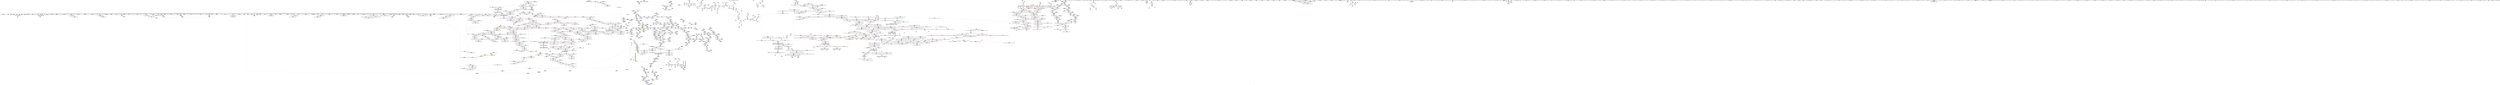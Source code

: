 digraph "SVFG" {
	label="SVFG";

	Node0x5576bc172580 [shape=record,color=grey,label="{NodeID: 0\nNullPtr}"];
	Node0x5576bc172580 -> Node0x5576bc7ae9f0[style=solid];
	Node0x5576bc172580 -> Node0x5576bc7aeaf0[style=solid];
	Node0x5576bc172580 -> Node0x5576bc7aebc0[style=solid];
	Node0x5576bc172580 -> Node0x5576bc7aec90[style=solid];
	Node0x5576bc172580 -> Node0x5576bc7aed60[style=solid];
	Node0x5576bc172580 -> Node0x5576bc7aee30[style=solid];
	Node0x5576bc172580 -> Node0x5576bc7aef00[style=solid];
	Node0x5576bc172580 -> Node0x5576bc7aefd0[style=solid];
	Node0x5576bc172580 -> Node0x5576bc7af0a0[style=solid];
	Node0x5576bc172580 -> Node0x5576bc7af170[style=solid];
	Node0x5576bc172580 -> Node0x5576bc7a2cd0[style=solid];
	Node0x5576bc172580 -> Node0x5576bc7a2da0[style=solid];
	Node0x5576bc172580 -> Node0x5576bc7a2e70[style=solid];
	Node0x5576bc172580 -> Node0x5576bc7a2f40[style=solid];
	Node0x5576bc172580 -> Node0x5576bc7a3010[style=solid];
	Node0x5576bc172580 -> Node0x5576bc7a30e0[style=solid];
	Node0x5576bc172580 -> Node0x5576bc7a31b0[style=solid];
	Node0x5576bc172580 -> Node0x5576bc7a3280[style=solid];
	Node0x5576bc172580 -> Node0x5576bc7a3350[style=solid];
	Node0x5576bc172580 -> Node0x5576bc7a3420[style=solid];
	Node0x5576bc172580 -> Node0x5576bc7a34f0[style=solid];
	Node0x5576bc172580 -> Node0x5576bc7a35c0[style=solid];
	Node0x5576bc172580 -> Node0x5576bc7a3690[style=solid];
	Node0x5576bc172580 -> Node0x5576bc7a3760[style=solid];
	Node0x5576bc172580 -> Node0x5576bc7a3830[style=solid];
	Node0x5576bc172580 -> Node0x5576bc7a3900[style=solid];
	Node0x5576bc172580 -> Node0x5576bc7a39d0[style=solid];
	Node0x5576bc172580 -> Node0x5576bc7a3aa0[style=solid];
	Node0x5576bc172580 -> Node0x5576bc7a3b70[style=solid];
	Node0x5576bc172580 -> Node0x5576bc7a3c40[style=solid];
	Node0x5576bc172580 -> Node0x5576bc7a3d10[style=solid];
	Node0x5576bc172580 -> Node0x5576bc7a3de0[style=solid];
	Node0x5576bc172580 -> Node0x5576bc7a3eb0[style=solid];
	Node0x5576bc172580 -> Node0x5576bc7a3f80[style=solid];
	Node0x5576bc172580 -> Node0x5576bc7a4050[style=solid];
	Node0x5576bc172580 -> Node0x5576bc7a4120[style=solid];
	Node0x5576bc172580 -> Node0x5576bc7a41f0[style=solid];
	Node0x5576bc172580 -> Node0x5576bc7a42c0[style=solid];
	Node0x5576bc172580 -> Node0x5576bc7a4390[style=solid];
	Node0x5576bc172580 -> Node0x5576bc7a4460[style=solid];
	Node0x5576bc172580 -> Node0x5576bc7a4530[style=solid];
	Node0x5576bc172580 -> Node0x5576bc7a4600[style=solid];
	Node0x5576bc172580 -> Node0x5576bc7a46d0[style=solid];
	Node0x5576bc172580 -> Node0x5576bc7a47a0[style=solid];
	Node0x5576bc172580 -> Node0x5576bc7a4870[style=solid];
	Node0x5576bc172580 -> Node0x5576bc7a4940[style=solid];
	Node0x5576bc172580 -> Node0x5576bc7a4a10[style=solid];
	Node0x5576bc172580 -> Node0x5576bc7a4ae0[style=solid];
	Node0x5576bc172580 -> Node0x5576bc7a4bb0[style=solid];
	Node0x5576bc172580 -> Node0x5576bc7a4c80[style=solid];
	Node0x5576bc172580 -> Node0x5576bc7a4d50[style=solid];
	Node0x5576bc172580 -> Node0x5576bc7a4e20[style=solid];
	Node0x5576bc172580 -> Node0x5576bc7a4ef0[style=solid];
	Node0x5576bc172580 -> Node0x5576bc7a4fc0[style=solid];
	Node0x5576bc172580 -> Node0x5576bc7a5090[style=solid];
	Node0x5576bc172580 -> Node0x5576bc7a5160[style=solid];
	Node0x5576bc172580 -> Node0x5576bc7a5230[style=solid];
	Node0x5576bc172580 -> Node0x5576bc7de9b0[style=solid];
	Node0x5576bc172580 -> Node0x5576bc7e4680[style=solid];
	Node0x5576bc172580 -> Node0x5576bc7e4750[style=solid];
	Node0x5576bc172580 -> Node0x5576bc7e4820[style=solid];
	Node0x5576bc172580 -> Node0x5576bc7e9ca0[style=solid];
	Node0x5576bc172580 -> Node0x5576bc7e9d70[style=solid];
	Node0x5576bc172580 -> Node0x5576bc7e9e40[style=solid];
	Node0x5576bc172580 -> Node0x5576bbee54c0[style=solid];
	Node0x5576bc172580 -> Node0x5576bc817b60[style=solid];
	Node0x5576bc172580 -> Node0x5576bc81c480[style=solid];
	Node0x5576bc172580 -> Node0x5576bc81f900[style=solid];
	Node0x5576bc172580:s64 -> Node0x5576bc805370[style=solid,color=red];
	Node0x5576bc172580:s64 -> Node0x5576bc7fba90[style=solid,color=red];
	Node0x5576bc7a5cf0 [shape=record,color=black,label="{NodeID: 443\n285\<--284\nconv58\<--\nmain\n}"];
	Node0x5576bc7f7d20 [shape=record,color=black,label="{NodeID: 3100\n1483 = PHI(1431, )\n|{<s0>120}}"];
	Node0x5576bc7f7d20:s0 -> Node0x5576bc7ffdb0[style=solid,color=red];
	Node0x5576bc818280 [shape=record,color=grey,label="{NodeID: 1993\n321 = Binary(320, 145, )\n}"];
	Node0x5576bc818280 -> Node0x5576bc7e00a0[style=solid];
	Node0x5576bc7b5220 [shape=record,color=red,label="{NodeID: 886\n952\<--920\nexn\<--exn.slot\n_ZNSt6vectorIiSaIiEED2Ev\n|{<s0>81}}"];
	Node0x5576bc7b5220:s0 -> Node0x5576bc7ffa90[style=solid,color=red];
	Node0x5576bc7eb360 [shape=record,color=blue,label="{NodeID: 1329\n2189\<--2184\n__x.addr\<--__x\n_ZSt20uninitialized_fill_nIPimiET_S1_T0_RKT1_\n}"];
	Node0x5576bc7eb360 -> Node0x5576bc7dc180[style=dashed];
	Node0x5576bc79e2a0 [shape=record,color=green,label="{NodeID: 222\n1428\<--1429\n_ZNSt7__cxx1112basic_stringIcSt11char_traitsIcESaIcEEC1Ev\<--_ZNSt7__cxx1112basic_stringIcSt11char_traitsIcESaIcEEC1Ev_field_insensitive\n}"];
	Node0x5576bc7c1750 [shape=record,color=purple,label="{NodeID: 665\n1223\<--1218\n_M_impl\<--this1\n_ZNSt12_Vector_baseINSt7__cxx1112basic_stringIcSt11char_traitsIcESaIcEEESaIS5_EE11_M_allocateEm\n}"];
	Node0x5576bc7c1750 -> Node0x5576bc7b98d0[style=solid];
	Node0x5576bc7dffd0 [shape=record,color=blue,label="{NodeID: 1108\n96\<--308\nst\<--inc72\nmain\n}"];
	Node0x5576bc7dffd0 -> Node0x5576bc8b5080[style=dashed];
	Node0x5576bc1724f0 [shape=record,color=green,label="{NodeID: 1\n7\<--1\n__dso_handle\<--dummyObj\nGlob }"];
	Node0x5576bc7a5dc0 [shape=record,color=black,label="{NodeID: 444\n290\<--289\nconv61\<--\nmain\n}"];
	Node0x5576bc7a5dc0 -> Node0x5576bc81d680[style=solid];
	Node0x5576bc7f7ec0 [shape=record,color=black,label="{NodeID: 3101\n1722 = PHI(1762, )\n}"];
	Node0x5576bc818400 [shape=record,color=grey,label="{NodeID: 1994\n1274 = Binary(1273, 1100, )\n}"];
	Node0x5576bc7b52f0 [shape=record,color=red,label="{NodeID: 887\n929\<--928\n\<--_M_start\n_ZNSt6vectorIiSaIiEED2Ev\n|{<s0>78}}"];
	Node0x5576bc7b52f0:s0 -> Node0x5576bc8056a0[style=solid,color=red];
	Node0x5576bc7eb430 [shape=record,color=blue,label="{NodeID: 1330\n2191\<--245\n__assignable\<--\n_ZSt20uninitialized_fill_nIPimiET_S1_T0_RKT1_\n}"];
	Node0x5576bc79e3a0 [shape=record,color=green,label="{NodeID: 223\n1433\<--1434\n__r.addr\<--__r.addr_field_insensitive\n_ZSt11__addressofINSt7__cxx1112basic_stringIcSt11char_traitsIcESaIcEEEEPT_RS6_\n}"];
	Node0x5576bc79e3a0 -> Node0x5576bc7d7ad0[style=solid];
	Node0x5576bc79e3a0 -> Node0x5576bc7e6560[style=solid];
	Node0x5576bc7c1820 [shape=record,color=purple,label="{NodeID: 666\n1317\<--1316\n_M_impl\<--this1\n_ZNSt12_Vector_baseINSt7__cxx1112basic_stringIcSt11char_traitsIcESaIcEEESaIS5_EE19_M_get_Tp_allocatorEv\n}"];
	Node0x5576bc7c1820 -> Node0x5576bc7b9f50[style=solid];
	Node0x5576bc7e00a0 [shape=record,color=blue,label="{NodeID: 1109\n98\<--321\nend\<--inc80\nmain\n}"];
	Node0x5576bc7e00a0 -> Node0x5576bc8b5580[style=dashed];
	Node0x5576bc795db0 [shape=record,color=green,label="{NodeID: 2\n8\<--1\n_ZSt3cin\<--dummyObj\nGlob }"];
	Node0x5576bc7a5e90 [shape=record,color=black,label="{NodeID: 445\n292\<--291\nconv62\<--\nmain\n}"];
	Node0x5576bc7a5e90 -> Node0x5576bc81d680[style=solid];
	Node0x5576bc7f7fd0 [shape=record,color=black,label="{NodeID: 3102\n1732 = PHI(1779, )\n|{<s0>149}}"];
	Node0x5576bc7f7fd0:s0 -> Node0x5576bc7fc400[style=solid,color=red];
	Node0x5576bc818580 [shape=record,color=grey,label="{NodeID: 1995\n312 = Binary(311, 145, )\n}"];
	Node0x5576bc818580 -> Node0x5576bc7a6030[style=solid];
	Node0x5576bc7b53c0 [shape=record,color=red,label="{NodeID: 888\n933\<--932\n\<--_M_finish\n_ZNSt6vectorIiSaIiEED2Ev\n|{<s0>78}}"];
	Node0x5576bc7b53c0:s0 -> Node0x5576bc8057b0[style=solid,color=red];
	Node0x5576bc7eb500 [shape=record,color=blue,label="{NodeID: 1331\n2208\<--2205\n__first.addr\<--__first\n_ZNSt22__uninitialized_fill_nILb1EE15__uninit_fill_nIPimiEET_S3_T0_RKT1_\n}"];
	Node0x5576bc7eb500 -> Node0x5576bc7dc250[style=dashed];
	Node0x5576bc79e470 [shape=record,color=green,label="{NodeID: 224\n1443\<--1444\n__first.addr\<--__first.addr_field_insensitive\n_ZSt8_DestroyIPNSt7__cxx1112basic_stringIcSt11char_traitsIcESaIcEEEEvT_S7_\n}"];
	Node0x5576bc79e470 -> Node0x5576bc7d7ba0[style=solid];
	Node0x5576bc79e470 -> Node0x5576bc7e6630[style=solid];
	Node0x5576bc7c18f0 [shape=record,color=purple,label="{NodeID: 667\n1372\<--1371\nincdec.ptr\<--\n_ZNSt27__uninitialized_default_n_1ILb0EE18__uninit_default_nIPNSt7__cxx1112basic_stringIcSt11char_traitsIcESaIcEEEmEET_S9_T0_\n}"];
	Node0x5576bc7c18f0 -> Node0x5576bc7e6080[style=solid];
	Node0x5576bc7e0170 [shape=record,color=blue,label="{NodeID: 1110\n94\<--325\nmid\<--inc82\nmain\n}"];
	Node0x5576bc7e0170 -> Node0x5576bc8b4b80[style=dashed];
	Node0x5576bc795e40 [shape=record,color=green,label="{NodeID: 3\n9\<--1\n_ZSt4cout\<--dummyObj\nGlob }"];
	Node0x5576bc7a5f60 [shape=record,color=black,label="{NodeID: 446\n299\<--298\nconv65\<--\nmain\n|{<s0>29}}"];
	Node0x5576bc7a5f60:s0 -> Node0x5576bc7fede0[style=solid,color=red];
	Node0x5576bc7f8140 [shape=record,color=black,label="{NodeID: 3103\n1733 = PHI(1790, )\n}"];
	Node0x5576bc818700 [shape=record,color=grey,label="{NodeID: 1996\n308 = Binary(307, 145, )\n}"];
	Node0x5576bc818700 -> Node0x5576bc7dffd0[style=solid];
	Node0x5576bc7b5490 [shape=record,color=red,label="{NodeID: 889\n966\<--959\nthis1\<--this.addr\n_ZNSt6vectorINSt7__cxx1112basic_stringIcSt11char_traitsIcESaIcEEESaIS5_EED2Ev\n}"];
	Node0x5576bc7b5490 -> Node0x5576bc7b8d70[style=solid];
	Node0x5576bc7b5490 -> Node0x5576bc7b8e40[style=solid];
	Node0x5576bc7b5490 -> Node0x5576bc7b8f10[style=solid];
	Node0x5576bc7b5490 -> Node0x5576bc7b8fe0[style=solid];
	Node0x5576bc7b5490 -> Node0x5576bc7b90b0[style=solid];
	Node0x5576bc7eb5d0 [shape=record,color=blue,label="{NodeID: 1332\n2210\<--2206\n__n.addr\<--__n\n_ZNSt22__uninitialized_fill_nILb1EE15__uninit_fill_nIPimiEET_S3_T0_RKT1_\n}"];
	Node0x5576bc7eb5d0 -> Node0x5576bc7dc320[style=dashed];
	Node0x5576bc79e540 [shape=record,color=green,label="{NodeID: 225\n1445\<--1446\n__last.addr\<--__last.addr_field_insensitive\n_ZSt8_DestroyIPNSt7__cxx1112basic_stringIcSt11char_traitsIcESaIcEEEEvT_S7_\n}"];
	Node0x5576bc79e540 -> Node0x5576bc7d7c70[style=solid];
	Node0x5576bc79e540 -> Node0x5576bc7e6700[style=solid];
	Node0x5576bc7c19c0 [shape=record,color=purple,label="{NodeID: 668\n1489\<--1488\nincdec.ptr\<--\n_ZNSt12_Destroy_auxILb0EE9__destroyIPNSt7__cxx1112basic_stringIcSt11char_traitsIcESaIcEEEEEvT_S9_\n}"];
	Node0x5576bc7c19c0 -> Node0x5576bc7e6970[style=solid];
	Node0x5576bc7e0240 [shape=record,color=blue,label="{NodeID: 1111\n100\<--331\ncomp\<--inc85\nmain\n}"];
	Node0x5576bc7e0240 -> Node0x5576bc8b5a80[style=dashed];
	Node0x5576bc796500 [shape=record,color=green,label="{NodeID: 4\n10\<--1\n.str\<--dummyObj\nGlob }"];
	Node0x5576bc7a6030 [shape=record,color=black,label="{NodeID: 447\n313\<--312\nconv74\<--add73\nmain\n}"];
	Node0x5576bc7a6030 -> Node0x5576bc81c300[style=solid];
	Node0x5576bc7f8250 [shape=record,color=black,label="{NodeID: 3104\n1745 = PHI(1807, )\n}"];
	Node0x5576bc818880 [shape=record,color=grey,label="{NodeID: 1997\n375 = Binary(374, 145, )\n}"];
	Node0x5576bc818880 -> Node0x5576bc81c780[style=solid];
	Node0x5576bc7b5560 [shape=record,color=red,label="{NodeID: 890\n993\<--961\nexn\<--exn.slot\n_ZNSt6vectorINSt7__cxx1112basic_stringIcSt11char_traitsIcESaIcEEESaIS5_EED2Ev\n|{<s0>86}}"];
	Node0x5576bc7b5560:s0 -> Node0x5576bc7ffa90[style=solid,color=red];
	Node0x5576bc7eb6a0 [shape=record,color=blue,label="{NodeID: 1333\n2212\<--2207\n__x.addr\<--__x\n_ZNSt22__uninitialized_fill_nILb1EE15__uninit_fill_nIPimiEET_S3_T0_RKT1_\n}"];
	Node0x5576bc7eb6a0 -> Node0x5576bc7dc3f0[style=dashed];
	Node0x5576bc79e610 [shape=record,color=green,label="{NodeID: 226\n1452\<--1453\n_ZNSt12_Destroy_auxILb0EE9__destroyIPNSt7__cxx1112basic_stringIcSt11char_traitsIcESaIcEEEEEvT_S9_\<--_ZNSt12_Destroy_auxILb0EE9__destroyIPNSt7__cxx1112basic_stringIcSt11char_traitsIcESaIcEEEEEvT_S9__field_insensitive\n}"];
	Node0x5576bc7c1a90 [shape=record,color=purple,label="{NodeID: 669\n1522\<--1518\n_M_impl\<--this1\n_ZNSt12_Vector_baseINSt7__cxx1112basic_stringIcSt11char_traitsIcESaIcEEESaIS5_EE13_M_deallocateEPS5_m\n}"];
	Node0x5576bc7c1a90 -> Node0x5576bc7ba500[style=solid];
	Node0x5576bc7e0310 [shape=record,color=blue,label="{NodeID: 1112\n106\<--337\nj\<--inc89\nmain\n}"];
	Node0x5576bc7e0310 -> Node0x5576bc7b11f0[style=dashed];
	Node0x5576bc7e0310 -> Node0x5576bc7b12c0[style=dashed];
	Node0x5576bc7e0310 -> Node0x5576bc7b1390[style=dashed];
	Node0x5576bc7e0310 -> Node0x5576bc7b1460[style=dashed];
	Node0x5576bc7e0310 -> Node0x5576bc7b1530[style=dashed];
	Node0x5576bc7e0310 -> Node0x5576bc7dfe30[style=dashed];
	Node0x5576bc7e0310 -> Node0x5576bc7e0310[style=dashed];
	Node0x5576bc7e0310 -> Node0x5576bc886580[style=dashed];
	Node0x5576bc796590 [shape=record,color=green,label="{NodeID: 5\n12\<--1\n.str.1\<--dummyObj\nGlob }"];
	Node0x5576bc7a6100 [shape=record,color=black,label="{NodeID: 448\n315\<--314\nconv75\<--\nmain\n|{<s0>31}}"];
	Node0x5576bc7a6100:s0 -> Node0x5576bc7fede0[style=solid,color=red];
	Node0x5576bc7f8360 [shape=record,color=black,label="{NodeID: 3105\n1772 = PHI(1847, )\n}"];
	Node0x5576bc7f8360 -> Node0x5576bc7d9330[style=solid];
	Node0x5576bc818a00 [shape=record,color=grey,label="{NodeID: 1998\n374 = Binary(372, 373, )\n}"];
	Node0x5576bc818a00 -> Node0x5576bc818880[style=solid];
	Node0x5576bc7b5630 [shape=record,color=red,label="{NodeID: 891\n970\<--969\n\<--_M_start\n_ZNSt6vectorINSt7__cxx1112basic_stringIcSt11char_traitsIcESaIcEEESaIS5_EED2Ev\n|{<s0>83}}"];
	Node0x5576bc7b5630:s0 -> Node0x5576bc7fc040[style=solid,color=red];
	Node0x5576bc8c21b0 [shape=record,color=yellow,style=double,label="{NodeID: 2441\n445V_1 = ENCHI(MR_445V_0)\npts\{17130000 \}\nFun[_ZSt8__uniqueIN9__gnu_cxx17__normal_iteratorIPcNSt7__cxx1112basic_stringIcSt11char_traitsIcESaIcEEEEENS0_5__ops19_Iter_equal_to_iterEET_SC_SC_T0_]|{|<s1>135|<s2>142}}"];
	Node0x5576bc8c21b0 -> Node0x5576bc7de130[style=dashed];
	Node0x5576bc8c21b0:s1 -> Node0x5576bc8bfb50[style=dashed,color=red];
	Node0x5576bc8c21b0:s2 -> Node0x5576bc8c77f0[style=dashed,color=red];
	Node0x5576bc7eb770 [shape=record,color=blue,label="{NodeID: 1334\n2228\<--2225\n__first.addr\<--__first\n_ZSt6fill_nIPimiET_S1_T0_RKT1_\n}"];
	Node0x5576bc7eb770 -> Node0x5576bc7dc4c0[style=dashed];
	Node0x5576bc79e710 [shape=record,color=green,label="{NodeID: 227\n1461\<--1462\n_ZSt9terminatev\<--_ZSt9terminatev_field_insensitive\n}"];
	Node0x5576bc7c1b60 [shape=record,color=purple,label="{NodeID: 670\n1689\<--1594\ncoerce.dive23\<--retval\n_ZSt8__uniqueIN9__gnu_cxx17__normal_iteratorIPcNSt7__cxx1112basic_stringIcSt11char_traitsIcESaIcEEEEENS0_5__ops19_Iter_equal_to_iterEET_SC_SC_T0_\n}"];
	Node0x5576bc7c1b60 -> Node0x5576bc7d8e50[style=solid];
	Node0x5576bc7e03e0 [shape=record,color=blue,label="{NodeID: 1113\n86\<--344\nok\<--\nmain\n}"];
	Node0x5576bc7e03e0 -> Node0x5576bc884780[style=dashed];
	Node0x5576bc796620 [shape=record,color=green,label="{NodeID: 6\n14\<--1\n.str.2\<--dummyObj\nGlob }"];
	Node0x5576bc7a61d0 [shape=record,color=black,label="{NodeID: 449\n395\<--394\nconv117\<--\nmain\n}"];
	Node0x5576bc7a61d0 -> Node0x5576bc81a200[style=solid];
	Node0x5576bc7f8500 [shape=record,color=black,label="{NodeID: 3106\n1775 = PHI(1847, )\n}"];
	Node0x5576bc7f8500 -> Node0x5576bc7d9400[style=solid];
	Node0x5576bc818b80 [shape=record,color=grey,label="{NodeID: 1999\n2278 = Binary(2277, 1369, )\n}"];
	Node0x5576bc818b80 -> Node0x5576bc7ebec0[style=solid];
	Node0x5576bc7b5700 [shape=record,color=red,label="{NodeID: 892\n974\<--973\n\<--_M_finish\n_ZNSt6vectorINSt7__cxx1112basic_stringIcSt11char_traitsIcESaIcEEESaIS5_EED2Ev\n|{<s0>83}}"];
	Node0x5576bc7b5700:s0 -> Node0x5576bc7fc180[style=solid,color=red];
	Node0x5576bc7eb840 [shape=record,color=blue,label="{NodeID: 1335\n2230\<--2226\n__n.addr\<--__n\n_ZSt6fill_nIPimiET_S1_T0_RKT1_\n}"];
	Node0x5576bc7eb840 -> Node0x5576bc7dc590[style=dashed];
	Node0x5576bc7a6d20 [shape=record,color=green,label="{NodeID: 228\n1471\<--1472\n__first.addr\<--__first.addr_field_insensitive\n_ZNSt12_Destroy_auxILb0EE9__destroyIPNSt7__cxx1112basic_stringIcSt11char_traitsIcESaIcEEEEEvT_S9_\n}"];
	Node0x5576bc7a6d20 -> Node0x5576bc7d7d40[style=solid];
	Node0x5576bc7a6d20 -> Node0x5576bc7d7e10[style=solid];
	Node0x5576bc7a6d20 -> Node0x5576bc7d7ee0[style=solid];
	Node0x5576bc7a6d20 -> Node0x5576bc7e67d0[style=solid];
	Node0x5576bc7a6d20 -> Node0x5576bc7e6970[style=solid];
	Node0x5576bc7c1c30 [shape=record,color=purple,label="{NodeID: 671\n1616\<--1596\ncoerce.dive\<--__first\n_ZSt8__uniqueIN9__gnu_cxx17__normal_iteratorIPcNSt7__cxx1112basic_stringIcSt11char_traitsIcESaIcEEEEENS0_5__ops19_Iter_equal_to_iterEET_SC_SC_T0_\n}"];
	Node0x5576bc7c1c30 -> Node0x5576bc7e74d0[style=solid];
	Node0x5576bc7e04b0 [shape=record,color=blue,label="{NodeID: 1114\n102\<--348\ni45\<--inc95\nmain\n}"];
	Node0x5576bc7e04b0 -> Node0x5576bc7b0b70[style=dashed];
	Node0x5576bc7e04b0 -> Node0x5576bc7b0c40[style=dashed];
	Node0x5576bc7e04b0 -> Node0x5576bc7b0d10[style=dashed];
	Node0x5576bc7e04b0 -> Node0x5576bc7b0de0[style=dashed];
	Node0x5576bc7e04b0 -> Node0x5576bc7b0eb0[style=dashed];
	Node0x5576bc7e04b0 -> Node0x5576bc7b0f80[style=dashed];
	Node0x5576bc7e04b0 -> Node0x5576bc7dfc90[style=dashed];
	Node0x5576bc7e04b0 -> Node0x5576bc7e04b0[style=dashed];
	Node0x5576bc7e04b0 -> Node0x5576bc88e980[style=dashed];
	Node0x5576bc7966b0 [shape=record,color=green,label="{NodeID: 7\n16\<--1\n.str.3\<--dummyObj\nGlob }"];
	Node0x5576bc7a62a0 [shape=record,color=black,label="{NodeID: 450\n413\<--412\ntobool124\<--\nmain\n}"];
	Node0x5576bc7f8640 [shape=record,color=black,label="{NodeID: 3107\n1800 = PHI(1847, )\n}"];
	Node0x5576bc7f8640 -> Node0x5576bc7d9810[style=solid];
	Node0x5576bc818d00 [shape=record,color=grey,label="{NodeID: 2000\n331 = Binary(330, 145, )\n}"];
	Node0x5576bc818d00 -> Node0x5576bc7e0240[style=solid];
	Node0x5576bc7b57d0 [shape=record,color=red,label="{NodeID: 893\n1001\<--998\nthis1\<--this.addr\n_ZN9__gnu_cxx13new_allocatorINSt7__cxx1112basic_stringIcSt11char_traitsIcESaIcEEEEC2Ev\n}"];
	Node0x5576bc7eb910 [shape=record,color=blue,label="{NodeID: 1336\n2232\<--2227\n__value.addr\<--__value\n_ZSt6fill_nIPimiET_S1_T0_RKT1_\n}"];
	Node0x5576bc7eb910 -> Node0x5576bc7dc660[style=dashed];
	Node0x5576bc7a6df0 [shape=record,color=green,label="{NodeID: 229\n1473\<--1474\n__last.addr\<--__last.addr_field_insensitive\n_ZNSt12_Destroy_auxILb0EE9__destroyIPNSt7__cxx1112basic_stringIcSt11char_traitsIcESaIcEEEEEvT_S9_\n}"];
	Node0x5576bc7a6df0 -> Node0x5576bc7d7fb0[style=solid];
	Node0x5576bc7a6df0 -> Node0x5576bc7e68a0[style=solid];
	Node0x5576bc7c1d00 [shape=record,color=purple,label="{NodeID: 672\n1618\<--1598\ncoerce.dive1\<--__last\n_ZSt8__uniqueIN9__gnu_cxx17__normal_iteratorIPcNSt7__cxx1112basic_stringIcSt11char_traitsIcESaIcEEEEENS0_5__ops19_Iter_equal_to_iterEET_SC_SC_T0_\n}"];
	Node0x5576bc7c1d00 -> Node0x5576bc7e75a0[style=solid];
	Node0x5576bc7e0580 [shape=record,color=blue,label="{NodeID: 1115\n84\<--361\ncomps\<--dec\nmain\n}"];
	Node0x5576bc7e0580 -> Node0x5576bc87d980[style=dashed];
	Node0x5576bc796740 [shape=record,color=green,label="{NodeID: 8\n18\<--1\n.str.4\<--dummyObj\nGlob }"];
	Node0x5576bc7a6370 [shape=record,color=black,label="{NodeID: 451\n442\<--441\nconv140\<--\nmain\n|{<s0>37}}"];
	Node0x5576bc7a6370:s0 -> Node0x5576bc7fede0[style=solid,color=red];
	Node0x5576bc7f8780 [shape=record,color=black,label="{NodeID: 3108\n1803 = PHI(1847, )\n}"];
	Node0x5576bc7f8780 -> Node0x5576bc7d98e0[style=solid];
	Node0x5576bc818e80 [shape=record,color=grey,label="{NodeID: 2001\n372 = Binary(370, 371, )\n}"];
	Node0x5576bc818e80 -> Node0x5576bc818a00[style=solid];
	Node0x5576bc7b58a0 [shape=record,color=red,label="{NodeID: 894\n1008\<--1005\nthis1\<--this.addr\n_ZN9__gnu_cxx13new_allocatorINSt7__cxx1112basic_stringIcSt11char_traitsIcESaIcEEEED2Ev\n}"];
	Node0x5576bc7eb9e0 [shape=record,color=blue,label="{NodeID: 1337\n2251\<--2248\n__first.addr\<--__first\n_ZSt10__fill_n_aIPimiEN9__gnu_cxx11__enable_ifIXsr11__is_scalarIT1_EE7__valueET_E6__typeES4_T0_RKS3_\n}"];
	Node0x5576bc7eb9e0 -> Node0x5576bc887480[style=dashed];
	Node0x5576bc7a6ec0 [shape=record,color=green,label="{NodeID: 230\n1485\<--1486\n_ZSt8_DestroyINSt7__cxx1112basic_stringIcSt11char_traitsIcESaIcEEEEvPT_\<--_ZSt8_DestroyINSt7__cxx1112basic_stringIcSt11char_traitsIcESaIcEEEEvPT__field_insensitive\n}"];
	Node0x5576bc7c1dd0 [shape=record,color=purple,label="{NodeID: 673\n1633\<--1602\ncoerce.dive6\<--ref.tmp\n_ZSt8__uniqueIN9__gnu_cxx17__normal_iteratorIPcNSt7__cxx1112basic_stringIcSt11char_traitsIcESaIcEEEEENS0_5__ops19_Iter_equal_to_iterEET_SC_SC_T0_\n}"];
	Node0x5576bc7c1dd0 -> Node0x5576bc7e7810[style=solid];
	Node0x5576bc7e0650 [shape=record,color=blue,label="{NodeID: 1116\n86\<--344\nok\<--\nmain\n}"];
	Node0x5576bc7e0650 -> Node0x5576bc7af650[style=dashed];
	Node0x5576bc7e0650 -> Node0x5576bc7af720[style=dashed];
	Node0x5576bc7e0650 -> Node0x5576bc7e1830[style=dashed];
	Node0x5576bc7e0650 -> Node0x5576bc8690a0[style=dashed];
	Node0x5576bc796800 [shape=record,color=green,label="{NodeID: 9\n20\<--1\n__PRETTY_FUNCTION__.main\<--dummyObj\nGlob }"];
	Node0x5576bc7a6440 [shape=record,color=black,label="{NodeID: 452\n445\<--444\nconv143\<--call142\nmain\n}"];
	Node0x5576bc7a6440 -> Node0x5576bc81ea00[style=solid];
	Node0x5576bc7f88c0 [shape=record,color=black,label="{NodeID: 3109\n1823 = PHI(1838, )\n}"];
	Node0x5576bc7f88c0 -> Node0x5576bc7d9a80[style=solid];
	Node0x5576bc819000 [shape=record,color=grey,label="{NodeID: 2002\n370 = Binary(368, 369, )\n}"];
	Node0x5576bc819000 -> Node0x5576bc818e80[style=solid];
	Node0x5576bc7b5970 [shape=record,color=red,label="{NodeID: 895\n1027\<--1014\nthis1\<--this.addr\n_ZNSt12_Vector_baseINSt7__cxx1112basic_stringIcSt11char_traitsIcESaIcEEESaIS5_EEC2EmRKS6_\n|{|<s1>88}}"];
	Node0x5576bc7b5970 -> Node0x5576bc7c0230[style=solid];
	Node0x5576bc7b5970:s1 -> Node0x5576bc7f9cc0[style=solid,color=red];
	Node0x5576bc7ebab0 [shape=record,color=blue,label="{NodeID: 1338\n2253\<--2249\n__n.addr\<--__n\n_ZSt10__fill_n_aIPimiEN9__gnu_cxx11__enable_ifIXsr11__is_scalarIT1_EE7__valueET_E6__typeES4_T0_RKS3_\n}"];
	Node0x5576bc7ebab0 -> Node0x5576bc7dc9a0[style=dashed];
	Node0x5576bc7a6fc0 [shape=record,color=green,label="{NodeID: 231\n1495\<--1496\n__pointer.addr\<--__pointer.addr_field_insensitive\n_ZSt8_DestroyINSt7__cxx1112basic_stringIcSt11char_traitsIcESaIcEEEEvPT_\n}"];
	Node0x5576bc7a6fc0 -> Node0x5576bc7d8080[style=solid];
	Node0x5576bc7a6fc0 -> Node0x5576bc7e6a40[style=solid];
	Node0x5576bc7c1ea0 [shape=record,color=purple,label="{NodeID: 674\n1626\<--1604\ncoerce.dive4\<--agg.tmp\n_ZSt8__uniqueIN9__gnu_cxx17__normal_iteratorIPcNSt7__cxx1112basic_stringIcSt11char_traitsIcESaIcEEEEENS0_5__ops19_Iter_equal_to_iterEET_SC_SC_T0_\n}"];
	Node0x5576bc7c1ea0 -> Node0x5576bc7d8a40[style=solid];
	Node0x5576bc7e0720 [shape=record,color=blue,label="{NodeID: 1117\n86\<--344\nok\<--\nmain\n}"];
	Node0x5576bc7e0720 -> Node0x5576bc7af650[style=dashed];
	Node0x5576bc7e0720 -> Node0x5576bc7af720[style=dashed];
	Node0x5576bc7e0720 -> Node0x5576bc7e1830[style=dashed];
	Node0x5576bc7e0720 -> Node0x5576bc8690a0[style=dashed];
	Node0x5576bc796900 [shape=record,color=green,label="{NodeID: 10\n23\<--1\n\<--dummyObj\nCan only get source location for instruction, argument, global var or function.}"];
	Node0x5576bc7a6510 [shape=record,color=black,label="{NodeID: 453\n449\<--448\nconv146\<--\nmain\n|{<s0>39}}"];
	Node0x5576bc7a6510:s0 -> Node0x5576bc7fede0[style=solid,color=red];
	Node0x5576bc7f8a00 [shape=record,color=black,label="{NodeID: 3110\n1826 = PHI(1838, )\n}"];
	Node0x5576bc7f8a00 -> Node0x5576bc7d9b50[style=solid];
	Node0x5576bc819180 [shape=record,color=grey,label="{NodeID: 2003\n357 = Binary(355, 356, )\n}"];
	Node0x5576bc819180 -> Node0x5576bc81d800[style=solid];
	Node0x5576bc7b5a40 [shape=record,color=red,label="{NodeID: 896\n1033\<--1016\n\<--__n.addr\n_ZNSt12_Vector_baseINSt7__cxx1112basic_stringIcSt11char_traitsIcESaIcEEESaIS5_EEC2EmRKS6_\n|{<s0>88}}"];
	Node0x5576bc7b5a40:s0 -> Node0x5576bc7f9e00[style=solid,color=red];
	Node0x5576bc7ebb80 [shape=record,color=blue,label="{NodeID: 1339\n2255\<--2250\n__value.addr\<--__value\n_ZSt10__fill_n_aIPimiEN9__gnu_cxx11__enable_ifIXsr11__is_scalarIT1_EE7__valueET_E6__typeES4_T0_RKS3_\n}"];
	Node0x5576bc7ebb80 -> Node0x5576bc7dca70[style=dashed];
	Node0x5576bc7a7090 [shape=record,color=green,label="{NodeID: 232\n1500\<--1501\n_ZNSt7__cxx1112basic_stringIcSt11char_traitsIcESaIcEED1Ev\<--_ZNSt7__cxx1112basic_stringIcSt11char_traitsIcESaIcEED1Ev_field_insensitive\n}"];
	Node0x5576bc7c1f70 [shape=record,color=purple,label="{NodeID: 675\n1628\<--1606\ncoerce.dive5\<--agg.tmp2\n_ZSt8__uniqueIN9__gnu_cxx17__normal_iteratorIPcNSt7__cxx1112basic_stringIcSt11char_traitsIcESaIcEEEEENS0_5__ops19_Iter_equal_to_iterEET_SC_SC_T0_\n}"];
	Node0x5576bc7c1f70 -> Node0x5576bc7d8b10[style=solid];
	Node0x5576bc7e07f0 [shape=record,color=blue,label="{NodeID: 1118\n108\<--145\ni113\<--\nmain\n}"];
	Node0x5576bc7e07f0 -> Node0x5576bc7b1600[style=dashed];
	Node0x5576bc7e07f0 -> Node0x5576bc7b16d0[style=dashed];
	Node0x5576bc7e07f0 -> Node0x5576bc7b17a0[style=dashed];
	Node0x5576bc7e07f0 -> Node0x5576bc7e0a60[style=dashed];
	Node0x5576bc7e07f0 -> Node0x5576bc87e380[style=dashed];
	Node0x5576bc796a00 [shape=record,color=green,label="{NodeID: 11\n129\<--1\n\<--dummyObj\nCan only get source location for instruction, argument, global var or function.}"];
	Node0x5576bc7a65e0 [shape=record,color=black,label="{NodeID: 454\n452\<--451\nconv148\<--\nmain\n}"];
	Node0x5576bc7f8b40 [shape=record,color=black,label="{NodeID: 3111\n1932 = PHI(2172, )\n|{<s0>166}}"];
	Node0x5576bc7f8b40:s0 -> Node0x5576bc8009e0[style=solid,color=red];
	Node0x5576bc819300 [shape=record,color=grey,label="{NodeID: 2004\n355 = Binary(353, 354, )\n}"];
	Node0x5576bc819300 -> Node0x5576bc819180[style=solid];
	Node0x5576bc7b5b10 [shape=record,color=red,label="{NodeID: 897\n1029\<--1018\n\<--__a.addr\n_ZNSt12_Vector_baseINSt7__cxx1112basic_stringIcSt11char_traitsIcESaIcEEESaIS5_EEC2EmRKS6_\n|{<s0>87}}"];
	Node0x5576bc7b5b10:s0 -> Node0x5576bc975c30[style=solid,color=red];
	Node0x5576bc7ebc50 [shape=record,color=blue,label="{NodeID: 1340\n2257\<--2265\n__tmp\<--\n_ZSt10__fill_n_aIPimiEN9__gnu_cxx11__enable_ifIXsr11__is_scalarIT1_EE7__valueET_E6__typeES4_T0_RKS3_\n}"];
	Node0x5576bc7ebc50 -> Node0x5576bc7dcb40[style=dashed];
	Node0x5576bc7a7190 [shape=record,color=green,label="{NodeID: 233\n1509\<--1510\nthis.addr\<--this.addr_field_insensitive\n_ZNSt12_Vector_baseINSt7__cxx1112basic_stringIcSt11char_traitsIcESaIcEEESaIS5_EE13_M_deallocateEPS5_m\n}"];
	Node0x5576bc7a7190 -> Node0x5576bc7d8150[style=solid];
	Node0x5576bc7a7190 -> Node0x5576bc7e6b10[style=solid];
	Node0x5576bc7c2040 [shape=record,color=purple,label="{NodeID: 676\n1664\<--1612\ncoerce.dive13\<--agg.tmp11\n_ZSt8__uniqueIN9__gnu_cxx17__normal_iteratorIPcNSt7__cxx1112basic_stringIcSt11char_traitsIcESaIcEEEEENS0_5__ops19_Iter_equal_to_iterEET_SC_SC_T0_\n}"];
	Node0x5576bc7c2040 -> Node0x5576bc7d8be0[style=solid];
	Node0x5576bc7e08c0 [shape=record,color=blue,label="{NodeID: 1119\n88\<--397\nans\<--mul\nmain\n}"];
	Node0x5576bc7e08c0 -> Node0x5576bc7af8c0[style=dashed];
	Node0x5576bc7e08c0 -> Node0x5576bc7e0990[style=dashed];
	Node0x5576bc796b00 [shape=record,color=green,label="{NodeID: 12\n145\<--1\n\<--dummyObj\nCan only get source location for instruction, argument, global var or function.}"];
	Node0x5576bc7a66b0 [shape=record,color=black,label="{NodeID: 455\n455\<--454\nconv152\<--\nmain\n}"];
	Node0x5576bc7a66b0 -> Node0x5576bc81e880[style=solid];
	Node0x5576bc7f8c80 [shape=record,color=black,label="{NodeID: 3112\n1933 = PHI(2148, )\n}"];
	Node0x5576bc7f8c80 -> Node0x5576bc7e97c0[style=solid];
	Node0x5576bc819480 [shape=record,color=grey,label="{NodeID: 2005\n296 = Binary(295, 145, )\n}"];
	Node0x5576bc819480 -> Node0x5576bc7dff00[style=solid];
	Node0x5576bc7b5be0 [shape=record,color=red,label="{NodeID: 898\n1047\<--1020\nexn\<--exn.slot\n_ZNSt12_Vector_baseINSt7__cxx1112basic_stringIcSt11char_traitsIcESaIcEEESaIS5_EEC2EmRKS6_\n}"];
	Node0x5576bc7ebd20 [shape=record,color=blue,label="{NodeID: 1341\n2259\<--2267\n__niter\<--\n_ZSt10__fill_n_aIPimiEN9__gnu_cxx11__enable_ifIXsr11__is_scalarIT1_EE7__valueET_E6__typeES4_T0_RKS3_\n}"];
	Node0x5576bc7ebd20 -> Node0x5576bc887980[style=dashed];
	Node0x5576bc7a7260 [shape=record,color=green,label="{NodeID: 234\n1511\<--1512\n__p.addr\<--__p.addr_field_insensitive\n_ZNSt12_Vector_baseINSt7__cxx1112basic_stringIcSt11char_traitsIcESaIcEEESaIS5_EE13_M_deallocateEPS5_m\n}"];
	Node0x5576bc7a7260 -> Node0x5576bc7d8220[style=solid];
	Node0x5576bc7a7260 -> Node0x5576bc7d82f0[style=solid];
	Node0x5576bc7a7260 -> Node0x5576bc7e6be0[style=solid];
	Node0x5576bc7c2110 [shape=record,color=purple,label="{NodeID: 677\n1666\<--1614\ncoerce.dive14\<--agg.tmp12\n_ZSt8__uniqueIN9__gnu_cxx17__normal_iteratorIPcNSt7__cxx1112basic_stringIcSt11char_traitsIcESaIcEEEEENS0_5__ops19_Iter_equal_to_iterEET_SC_SC_T0_\n}"];
	Node0x5576bc7c2110 -> Node0x5576bc7d8cb0[style=solid];
	Node0x5576bc7e0990 [shape=record,color=blue,label="{NodeID: 1120\n88\<--400\nans\<--rem\nmain\n}"];
	Node0x5576bc7e0990 -> Node0x5576bc7af7f0[style=dashed];
	Node0x5576bc7e0990 -> Node0x5576bc7e08c0[style=dashed];
	Node0x5576bc7e0990 -> Node0x5576bc87de80[style=dashed];
	Node0x5576bc796c00 [shape=record,color=green,label="{NodeID: 13\n243\<--1\n\<--dummyObj\nCan only get source location for instruction, argument, global var or function.}"];
	Node0x5576bc7a6780 [shape=record,color=black,label="{NodeID: 456\n457\<--456\nconv153\<--\nmain\n|{<s0>41}}"];
	Node0x5576bc7a6780:s0 -> Node0x5576bc7fede0[style=solid,color=red];
	Node0x5576bc7f8dc0 [shape=record,color=black,label="{NodeID: 3113\n2015 = PHI(2073, )\n}"];
	Node0x5576bc7f8dc0 -> Node0x5576bc7ea0b0[style=solid];
	Node0x5576bc819600 [shape=record,color=grey,label="{NodeID: 2006\n361 = Binary(360, 362, )\n}"];
	Node0x5576bc819600 -> Node0x5576bc7e0580[style=solid];
	Node0x5576bc7b5cb0 [shape=record,color=red,label="{NodeID: 899\n1048\<--1022\nsel\<--ehselector.slot\n_ZNSt12_Vector_baseINSt7__cxx1112basic_stringIcSt11char_traitsIcESaIcEEESaIS5_EEC2EmRKS6_\n}"];
	Node0x5576bc7ebdf0 [shape=record,color=blue,label="{NodeID: 1342\n2274\<--2273\n\<--\n_ZSt10__fill_n_aIPimiEN9__gnu_cxx11__enable_ifIXsr11__is_scalarIT1_EE7__valueET_E6__typeES4_T0_RKS3_\n}"];
	Node0x5576bc7ebdf0 -> Node0x5576bc886f80[style=dashed];
	Node0x5576bc7a7330 [shape=record,color=green,label="{NodeID: 235\n1513\<--1514\n__n.addr\<--__n.addr_field_insensitive\n_ZNSt12_Vector_baseINSt7__cxx1112basic_stringIcSt11char_traitsIcESaIcEEESaIS5_EE13_M_deallocateEPS5_m\n}"];
	Node0x5576bc7a7330 -> Node0x5576bc7d83c0[style=solid];
	Node0x5576bc7a7330 -> Node0x5576bc7e6cb0[style=solid];
	Node0x5576bc7c21e0 [shape=record,color=purple,label="{NodeID: 678\n2415\<--1620\noffset_0\<--\n}"];
	Node0x5576bc7c21e0 -> Node0x5576bc7e7670[style=solid];
	Node0x5576bc7e0a60 [shape=record,color=blue,label="{NodeID: 1121\n108\<--404\ni113\<--inc119\nmain\n}"];
	Node0x5576bc7e0a60 -> Node0x5576bc7b1600[style=dashed];
	Node0x5576bc7e0a60 -> Node0x5576bc7b16d0[style=dashed];
	Node0x5576bc7e0a60 -> Node0x5576bc7b17a0[style=dashed];
	Node0x5576bc7e0a60 -> Node0x5576bc7e0a60[style=dashed];
	Node0x5576bc7e0a60 -> Node0x5576bc87e380[style=dashed];
	Node0x5576bc796d00 [shape=record,color=green,label="{NodeID: 14\n245\<--1\n\<--dummyObj\nCan only get source location for instruction, argument, global var or function.}"];
	Node0x5576bc7a6850 [shape=record,color=black,label="{NodeID: 457\n461\<--460\nconv156\<--add155\nmain\n}"];
	Node0x5576bc7f8f00 [shape=record,color=black,label="{NodeID: 3114\n2089 = PHI(2096, )\n}"];
	Node0x5576bc7f8f00 -> Node0x5576bc817b60[style=solid];
	Node0x5576bc819780 [shape=record,color=grey,label="{NodeID: 2007\n348 = Binary(347, 145, )\n}"];
	Node0x5576bc819780 -> Node0x5576bc7e04b0[style=solid];
	Node0x5576bc7b5d80 [shape=record,color=red,label="{NodeID: 900\n1061\<--1055\nthis1\<--this.addr\n_ZNSt6vectorINSt7__cxx1112basic_stringIcSt11char_traitsIcESaIcEEESaIS5_EE21_M_default_initializeEm\n}"];
	Node0x5576bc7b5d80 -> Node0x5576bc7b9180[style=solid];
	Node0x5576bc7b5d80 -> Node0x5576bc7b9250[style=solid];
	Node0x5576bc7b5d80 -> Node0x5576bc7b9320[style=solid];
	Node0x5576bc7ebec0 [shape=record,color=blue,label="{NodeID: 1343\n2259\<--2278\n__niter\<--dec\n_ZSt10__fill_n_aIPimiEN9__gnu_cxx11__enable_ifIXsr11__is_scalarIT1_EE7__valueET_E6__typeES4_T0_RKS3_\n}"];
	Node0x5576bc7ebec0 -> Node0x5576bc887980[style=dashed];
	Node0x5576bc7a7400 [shape=record,color=green,label="{NodeID: 236\n1527\<--1528\n_ZNSt16allocator_traitsISaINSt7__cxx1112basic_stringIcSt11char_traitsIcESaIcEEEEE10deallocateERS6_PS5_m\<--_ZNSt16allocator_traitsISaINSt7__cxx1112basic_stringIcSt11char_traitsIcESaIcEEEEE10deallocateERS6_PS5_m_field_insensitive\n}"];
	Node0x5576bc7c22b0 [shape=record,color=purple,label="{NodeID: 679\n2416\<--1621\noffset_0\<--\n}"];
	Node0x5576bc7c22b0 -> Node0x5576bc7ddb80[style=solid];
	Node0x5576bc7e0b30 [shape=record,color=blue,label="{NodeID: 1122\n92\<--409\nc\<--inc122\nmain\n}"];
	Node0x5576bc7e0b30 -> Node0x5576bc7afc00[style=dashed];
	Node0x5576bc7e0b30 -> Node0x5576bc7afcd0[style=dashed];
	Node0x5576bc7e0b30 -> Node0x5576bc7afda0[style=dashed];
	Node0x5576bc7e0b30 -> Node0x5576bc7e0b30[style=dashed];
	Node0x5576bc7e0b30 -> Node0x5576bc88d080[style=dashed];
	Node0x5576bc796e00 [shape=record,color=green,label="{NodeID: 15\n247\<--1\n\<--dummyObj\nCan only get source location for instruction, argument, global var or function.}"];
	Node0x5576bc7a6920 [shape=record,color=black,label="{NodeID: 458\n464\<--463\nconv159\<--\nmain\n}"];
	Node0x5576bc7a6920 -> Node0x5576bc81e880[style=solid];
	Node0x5576bc7f9040 [shape=record,color=black,label="{NodeID: 3115\n2108 = PHI(2112, )\n}"];
	Node0x5576bc7f9040 -> Node0x5576bc7bd280[style=solid];
	Node0x5576bc819900 [shape=record,color=grey,label="{NodeID: 2008\n1368 = Binary(1367, 1369, )\n}"];
	Node0x5576bc819900 -> Node0x5576bc7e5fb0[style=solid];
	Node0x5576bc7b5e50 [shape=record,color=red,label="{NodeID: 901\n1066\<--1057\n\<--__n.addr\n_ZNSt6vectorINSt7__cxx1112basic_stringIcSt11char_traitsIcESaIcEEESaIS5_EE21_M_default_initializeEm\n|{<s0>91}}"];
	Node0x5576bc7b5e50:s0 -> Node0x5576bc800380[style=solid,color=red];
	Node0x5576bc8c2b90 [shape=record,color=yellow,style=double,label="{NodeID: 2451\n44V_1 = ENCHI(MR_44V_0)\npts\{115 \}\nFun[_ZSt24__uninitialized_fill_n_aIPimiiET_S1_T0_RKT1_RSaIT2_E]|{<s0>180}}"];
	Node0x5576bc8c2b90:s0 -> Node0x5576bc8c8f00[style=dashed,color=red];
	Node0x5576bc7ebf90 [shape=record,color=blue,label="{NodeID: 1344\n2251\<--2281\n__first.addr\<--incdec.ptr\n_ZSt10__fill_n_aIPimiEN9__gnu_cxx11__enable_ifIXsr11__is_scalarIT1_EE7__valueET_E6__typeES4_T0_RKS3_\n}"];
	Node0x5576bc7ebf90 -> Node0x5576bc887480[style=dashed];
	Node0x5576bc7a7500 [shape=record,color=green,label="{NodeID: 237\n1535\<--1536\n__a.addr\<--__a.addr_field_insensitive\n_ZNSt16allocator_traitsISaINSt7__cxx1112basic_stringIcSt11char_traitsIcESaIcEEEEE10deallocateERS6_PS5_m\n}"];
	Node0x5576bc7a7500 -> Node0x5576bc7d8490[style=solid];
	Node0x5576bc7a7500 -> Node0x5576bc7e6d80[style=solid];
	Node0x5576bc7c2380 [shape=record,color=purple,label="{NodeID: 680\n2418\<--1623\noffset_0\<--\n}"];
	Node0x5576bc7c2380 -> Node0x5576bc7e7740[style=solid];
	Node0x5576bc7e0c00 [shape=record,color=blue,label="{NodeID: 1123\n110\<--418\ncleanup.dest.slot\<--\nmain\n}"];
	Node0x5576bc7e0c00 -> Node0x5576bc7b1870[style=dashed];
	Node0x5576bc7e0c00 -> Node0x5576bc88fd80[style=dashed];
	Node0x5576bc796f00 [shape=record,color=green,label="{NodeID: 16\n249\<--1\n\<--dummyObj\nCan only get source location for instruction, argument, global var or function.}"];
	Node0x5576bc7a69f0 [shape=record,color=black,label="{NodeID: 459\n471\<--470\nconv163\<--\nmain\n|{<s0>43}}"];
	Node0x5576bc7a69f0:s0 -> Node0x5576bc7fede0[style=solid,color=red];
	Node0x5576bc7f9180 [shape=record,color=black,label="{NodeID: 3116\n2127 = PHI(2140, )\n}"];
	Node0x5576bc7f9180 -> Node0x5576bc81df80[style=solid];
	Node0x5576bc819a80 [shape=record,color=grey,label="{NodeID: 2009\n353 = Binary(351, 352, )\n}"];
	Node0x5576bc819a80 -> Node0x5576bc819300[style=solid];
	Node0x5576bc7b5f20 [shape=record,color=red,label="{NodeID: 902\n1065\<--1064\n\<--_M_start\n_ZNSt6vectorINSt7__cxx1112basic_stringIcSt11char_traitsIcESaIcEEESaIS5_EE21_M_default_initializeEm\n|{<s0>91}}"];
	Node0x5576bc7b5f20:s0 -> Node0x5576bc800270[style=solid,color=red];
	Node0x5576bc8c2ca0 [shape=record,color=yellow,style=double,label="{NodeID: 2452\n56V_1 = ENCHI(MR_56V_0)\npts\{2137 \}\nFun[_ZSt24__uninitialized_fill_n_aIPimiiET_S1_T0_RKT1_RSaIT2_E]|{<s0>180}}"];
	Node0x5576bc8c2ca0:s0 -> Node0x5576bc8c9010[style=dashed,color=red];
	Node0x5576bc7ec060 [shape=record,color=blue,label="{NodeID: 1345\n2288\<--2287\n__it.addr\<--__it\n_ZSt12__niter_baseIPiET_S1_\n}"];
	Node0x5576bc7ec060 -> Node0x5576bc7dce80[style=dashed];
	Node0x5576bc7a75d0 [shape=record,color=green,label="{NodeID: 238\n1537\<--1538\n__p.addr\<--__p.addr_field_insensitive\n_ZNSt16allocator_traitsISaINSt7__cxx1112basic_stringIcSt11char_traitsIcESaIcEEEEE10deallocateERS6_PS5_m\n}"];
	Node0x5576bc7a75d0 -> Node0x5576bc7d8560[style=solid];
	Node0x5576bc7a75d0 -> Node0x5576bc7e6e50[style=solid];
	Node0x5576bc7c2450 [shape=record,color=purple,label="{NodeID: 681\n2419\<--1624\noffset_0\<--\n}"];
	Node0x5576bc7c2450 -> Node0x5576bc7ddc50[style=solid];
	Node0x5576bc7e0cd0 [shape=record,color=blue,label="{NodeID: 1124\n114\<--362\nref.tmp129\<--\nmain\n|{|<s1>35}}"];
	Node0x5576bc7e0cd0 -> Node0x5576bc890280[style=dashed];
	Node0x5576bc7e0cd0:s1 -> Node0x5576bc8c6d10[style=dashed,color=red];
	Node0x5576bc797000 [shape=record,color=green,label="{NodeID: 17\n251\<--1\n\<--dummyObj\nCan only get source location for instruction, argument, global var or function.}"];
	Node0x5576bc7a6ac0 [shape=record,color=black,label="{NodeID: 460\n474\<--473\nconv165\<--\nmain\n}"];
	Node0x5576bc7f92c0 [shape=record,color=black,label="{NodeID: 3117\n2168 = PHI(2181, )\n}"];
	Node0x5576bc7f92c0 -> Node0x5576bc7bd5c0[style=solid];
	Node0x5576bc819c00 [shape=record,color=grey,label="{NodeID: 2010\n337 = Binary(336, 145, )\n}"];
	Node0x5576bc819c00 -> Node0x5576bc7e0310[style=solid];
	Node0x5576bc7b5ff0 [shape=record,color=red,label="{NodeID: 903\n1086\<--1079\nthis1\<--this.addr\n_ZNSt12_Vector_baseINSt7__cxx1112basic_stringIcSt11char_traitsIcESaIcEEESaIS5_EED2Ev\n|{|<s8>92}}"];
	Node0x5576bc7b5ff0 -> Node0x5576bc7c0640[style=solid];
	Node0x5576bc7b5ff0 -> Node0x5576bc7c0710[style=solid];
	Node0x5576bc7b5ff0 -> Node0x5576bc7c07e0[style=solid];
	Node0x5576bc7b5ff0 -> Node0x5576bc7c08b0[style=solid];
	Node0x5576bc7b5ff0 -> Node0x5576bc7c0980[style=solid];
	Node0x5576bc7b5ff0 -> Node0x5576bc7c0a50[style=solid];
	Node0x5576bc7b5ff0 -> Node0x5576bc7c0b20[style=solid];
	Node0x5576bc7b5ff0 -> Node0x5576bc7c0bf0[style=solid];
	Node0x5576bc7b5ff0:s8 -> Node0x5576bc7fbba0[style=solid,color=red];
	Node0x5576bc7ec130 [shape=record,color=blue,label="{NodeID: 1346\n2297\<--2294\nthis.addr\<--this\n_ZNSt12_Vector_baseIiSaIiEE13_M_deallocateEPim\n}"];
	Node0x5576bc7ec130 -> Node0x5576bc7dcf50[style=dashed];
	Node0x5576bc7a76a0 [shape=record,color=green,label="{NodeID: 239\n1539\<--1540\n__n.addr\<--__n.addr_field_insensitive\n_ZNSt16allocator_traitsISaINSt7__cxx1112basic_stringIcSt11char_traitsIcESaIcEEEEE10deallocateERS6_PS5_m\n}"];
	Node0x5576bc7a76a0 -> Node0x5576bc7d8630[style=solid];
	Node0x5576bc7a76a0 -> Node0x5576bc7e6f20[style=solid];
	Node0x5576bc7c2520 [shape=record,color=purple,label="{NodeID: 682\n2421\<--1635\noffset_0\<--\n}"];
	Node0x5576bc7c2520 -> Node0x5576bc7e78e0[style=solid];
	Node0x5576bc7e0da0 [shape=record,color=blue,label="{NodeID: 1125\n118\<--129\ni133\<--\nmain\n}"];
	Node0x5576bc7e0da0 -> Node0x5576bc7b1940[style=dashed];
	Node0x5576bc7e0da0 -> Node0x5576bc7b1a10[style=dashed];
	Node0x5576bc7e0da0 -> Node0x5576bc7b1ae0[style=dashed];
	Node0x5576bc7e0da0 -> Node0x5576bc7b1bb0[style=dashed];
	Node0x5576bc7e0da0 -> Node0x5576bc7b1c80[style=dashed];
	Node0x5576bc7e0da0 -> Node0x5576bc7b1d50[style=dashed];
	Node0x5576bc7e0da0 -> Node0x5576bc7b1e20[style=dashed];
	Node0x5576bc7e0da0 -> Node0x5576bc7b1ef0[style=dashed];
	Node0x5576bc7e0da0 -> Node0x5576bc7e14f0[style=dashed];
	Node0x5576bc7e0da0 -> Node0x5576bc890780[style=dashed];
	Node0x5576bc797100 [shape=record,color=green,label="{NodeID: 18\n256\<--1\n\<--dummyObj\nCan only get source location for instruction, argument, global var or function.}"];
	Node0x5576bc7a6b90 [shape=record,color=black,label="{NodeID: 461\n477\<--476\nconv168\<--\nmain\n}"];
	Node0x5576bc7a6b90 -> Node0x5576bc81b280[style=solid];
	Node0x5576bc7f9400 [shape=record,color=black,label="{NodeID: 3118\n2200 = PHI(2204, )\n}"];
	Node0x5576bc7f9400 -> Node0x5576bc7bd830[style=solid];
	Node0x5576bc819d80 [shape=record,color=grey,label="{NodeID: 2011\n468 = Binary(467, 362, )\n}"];
	Node0x5576bc819d80 -> Node0x5576bc7e0f40[style=solid];
	Node0x5576bc7b60c0 [shape=record,color=red,label="{NodeID: 904\n1115\<--1081\nexn\<--exn.slot\n_ZNSt12_Vector_baseINSt7__cxx1112basic_stringIcSt11char_traitsIcESaIcEEESaIS5_EED2Ev\n|{<s0>95}}"];
	Node0x5576bc7b60c0:s0 -> Node0x5576bc7ffa90[style=solid,color=red];
	Node0x5576bc7ec200 [shape=record,color=blue,label="{NodeID: 1347\n2299\<--2295\n__p.addr\<--__p\n_ZNSt12_Vector_baseIiSaIiEE13_M_deallocateEPim\n}"];
	Node0x5576bc7ec200 -> Node0x5576bc7dd020[style=dashed];
	Node0x5576bc7ec200 -> Node0x5576bc7dd0f0[style=dashed];
	Node0x5576bc7a7770 [shape=record,color=green,label="{NodeID: 240\n1549\<--1550\n_ZN9__gnu_cxx13new_allocatorINSt7__cxx1112basic_stringIcSt11char_traitsIcESaIcEEEE10deallocateEPS6_m\<--_ZN9__gnu_cxx13new_allocatorINSt7__cxx1112basic_stringIcSt11char_traitsIcESaIcEEEE10deallocateEPS6_m_field_insensitive\n}"];
	Node0x5576bc7c25f0 [shape=record,color=purple,label="{NodeID: 683\n2422\<--1636\noffset_0\<--\n}"];
	Node0x5576bc7c25f0 -> Node0x5576bc7ddd20[style=solid];
	Node0x5576bc7e0e70 [shape=record,color=blue,label="{NodeID: 1126\n120\<--129\nj137\<--\nmain\n}"];
	Node0x5576bc7e0e70 -> Node0x5576bc7b1fc0[style=dashed];
	Node0x5576bc7e0e70 -> Node0x5576bc7b2090[style=dashed];
	Node0x5576bc7e0e70 -> Node0x5576bc7b2160[style=dashed];
	Node0x5576bc7e0e70 -> Node0x5576bc7b2230[style=dashed];
	Node0x5576bc7e0e70 -> Node0x5576bc7b2300[style=dashed];
	Node0x5576bc7e0e70 -> Node0x5576bc7b23d0[style=dashed];
	Node0x5576bc7e0e70 -> Node0x5576bc7b24a0[style=dashed];
	Node0x5576bc7e0e70 -> Node0x5576bc7e0e70[style=dashed];
	Node0x5576bc7e0e70 -> Node0x5576bc7e1420[style=dashed];
	Node0x5576bc7e0e70 -> Node0x5576bc890c80[style=dashed];
	Node0x5576bc797200 [shape=record,color=green,label="{NodeID: 19\n344\<--1\n\<--dummyObj\nCan only get source location for instruction, argument, global var or function.}"];
	Node0x5576bc7a6c60 [shape=record,color=black,label="{NodeID: 462\n480\<--478\nconv170\<--sub169\nmain\n|{<s0>45}}"];
	Node0x5576bc7a6c60:s0 -> Node0x5576bc801e70[style=solid,color=red];
	Node0x5576bc7f9540 [shape=record,color=black,label="{NodeID: 3119\n2220 = PHI(2224, )\n}"];
	Node0x5576bc7f9540 -> Node0x5576bc7bd900[style=solid];
	Node0x5576bc819f00 [shape=record,color=grey,label="{NodeID: 2012\n2135 = Binary(2134, 1964, )\n}"];
	Node0x5576bc7b6190 [shape=record,color=red,label="{NodeID: 905\n1089\<--1088\n\<--_M_start\n_ZNSt12_Vector_baseINSt7__cxx1112basic_stringIcSt11char_traitsIcESaIcEEESaIS5_EED2Ev\n|{<s0>92}}"];
	Node0x5576bc7b6190:s0 -> Node0x5576bc7fbcb0[style=solid,color=red];
	Node0x5576bc7ec2d0 [shape=record,color=blue,label="{NodeID: 1348\n2301\<--2296\n__n.addr\<--__n\n_ZNSt12_Vector_baseIiSaIiEE13_M_deallocateEPim\n}"];
	Node0x5576bc7ec2d0 -> Node0x5576bc7dd1c0[style=dashed];
	Node0x5576bc7a7870 [shape=record,color=green,label="{NodeID: 241\n1556\<--1557\nthis.addr\<--this.addr_field_insensitive\n_ZN9__gnu_cxx13new_allocatorINSt7__cxx1112basic_stringIcSt11char_traitsIcESaIcEEEE10deallocateEPS6_m\n}"];
	Node0x5576bc7a7870 -> Node0x5576bc7d8700[style=solid];
	Node0x5576bc7a7870 -> Node0x5576bc7e6ff0[style=solid];
	Node0x5576bc7c26c0 [shape=record,color=purple,label="{NodeID: 684\n2424\<--1642\noffset_0\<--\n}"];
	Node0x5576bc7c26c0 -> Node0x5576bc7e79b0[style=solid];
	Node0x5576bc7e0f40 [shape=record,color=blue,label="{NodeID: 1127\n84\<--468\ncomps\<--dec162\nmain\n}"];
	Node0x5576bc7e0f40 -> Node0x5576bc8b2d80[style=dashed];
	Node0x5576bc797300 [shape=record,color=green,label="{NodeID: 20\n362\<--1\n\<--dummyObj\nCan only get source location for instruction, argument, global var or function.}"];
	Node0x5576bc7b72a0 [shape=record,color=black,label="{NodeID: 463\n514\<--513\nconv173\<--\nmain\n|{<s0>49}}"];
	Node0x5576bc7b72a0:s0 -> Node0x5576bc7fede0[style=solid,color=red];
	Node0x5576bc7f9680 [shape=record,color=black,label="{NodeID: 3120\n2238 = PHI(2286, )\n|{<s0>184}}"];
	Node0x5576bc7f9680:s0 -> Node0x5576bc7fd350[style=solid,color=red];
	Node0x5576bc81a080 [shape=record,color=grey,label="{NodeID: 2013\n404 = Binary(403, 145, )\n}"];
	Node0x5576bc81a080 -> Node0x5576bc7e0a60[style=solid];
	Node0x5576bc7b6260 [shape=record,color=red,label="{NodeID: 906\n1092\<--1091\n\<--_M_end_of_storage\n_ZNSt12_Vector_baseINSt7__cxx1112basic_stringIcSt11char_traitsIcESaIcEEESaIS5_EED2Ev\n}"];
	Node0x5576bc7b6260 -> Node0x5576bc7b93f0[style=solid];
	Node0x5576bc7ec3a0 [shape=record,color=blue,label="{NodeID: 1349\n2323\<--2320\n__a.addr\<--__a\n_ZNSt16allocator_traitsISaIiEE10deallocateERS0_Pim\n}"];
	Node0x5576bc7ec3a0 -> Node0x5576bc7dd290[style=dashed];
	Node0x5576bc7a7940 [shape=record,color=green,label="{NodeID: 242\n1558\<--1559\n__p.addr\<--__p.addr_field_insensitive\n_ZN9__gnu_cxx13new_allocatorINSt7__cxx1112basic_stringIcSt11char_traitsIcESaIcEEEE10deallocateEPS6_m\n}"];
	Node0x5576bc7a7940 -> Node0x5576bc7d87d0[style=solid];
	Node0x5576bc7a7940 -> Node0x5576bc7e70c0[style=solid];
	Node0x5576bc7c2790 [shape=record,color=purple,label="{NodeID: 685\n2425\<--1643\noffset_0\<--\n}"];
	Node0x5576bc7c2790 -> Node0x5576bc7dddf0[style=solid];
	Node0x5576bc7e1010 [shape=record,color=blue,label="{NodeID: 1128\n64\<--497\nexn.slot\<--\nmain\n}"];
	Node0x5576bc7e1010 -> Node0x5576bc7c6550[style=dashed];
	Node0x5576bc797400 [shape=record,color=green,label="{NodeID: 21\n418\<--1\n\<--dummyObj\nCan only get source location for instruction, argument, global var or function.}"];
	Node0x5576bc7b7370 [shape=record,color=black,label="{NodeID: 464\n518\<--517\nconv176\<--add175\nmain\n}"];
	Node0x5576bc7f97c0 [shape=record,color=black,label="{NodeID: 3121\n2243 = PHI(2247, )\n}"];
	Node0x5576bc7f97c0 -> Node0x5576bc7bd9d0[style=solid];
	Node0x5576bc81a200 [shape=record,color=grey,label="{NodeID: 2014\n397 = Binary(396, 395, )\n}"];
	Node0x5576bc81a200 -> Node0x5576bc7e08c0[style=solid];
	Node0x5576bc7b6330 [shape=record,color=red,label="{NodeID: 907\n1095\<--1094\n\<--_M_start4\n_ZNSt12_Vector_baseINSt7__cxx1112basic_stringIcSt11char_traitsIcESaIcEEESaIS5_EED2Ev\n}"];
	Node0x5576bc7b6330 -> Node0x5576bc7b94c0[style=solid];
	Node0x5576bc7ec470 [shape=record,color=blue,label="{NodeID: 1350\n2325\<--2321\n__p.addr\<--__p\n_ZNSt16allocator_traitsISaIiEE10deallocateERS0_Pim\n}"];
	Node0x5576bc7ec470 -> Node0x5576bc7dd360[style=dashed];
	Node0x5576bc7a7a10 [shape=record,color=green,label="{NodeID: 243\n1560\<--1561\n.addr\<--.addr_field_insensitive\n_ZN9__gnu_cxx13new_allocatorINSt7__cxx1112basic_stringIcSt11char_traitsIcESaIcEEEE10deallocateEPS6_m\n}"];
	Node0x5576bc7a7a10 -> Node0x5576bc7e7190[style=solid];
	Node0x5576bc7c2860 [shape=record,color=purple,label="{NodeID: 686\n2427\<--1646\noffset_0\<--\n}"];
	Node0x5576bc7c2860 -> Node0x5576bc7e7a80[style=solid];
	Node0x5576bc7e10e0 [shape=record,color=blue,label="{NodeID: 1129\n66\<--499\nehselector.slot\<--\nmain\n}"];
	Node0x5576bc7e10e0 -> Node0x5576bc7c6620[style=dashed];
	Node0x5576bc797500 [shape=record,color=green,label="{NodeID: 22\n425\<--1\n\<--dummyObj\nCan only get source location for instruction, argument, global var or function.|{<s0>35}}"];
	Node0x5576bc797500:s0 -> Node0x5576bc8031b0[style=solid,color=red];
	Node0x5576bc7b7440 [shape=record,color=black,label="{NodeID: 465\n521\<--520\nconv179\<--\nmain\n}"];
	Node0x5576bc7b7440 -> Node0x5576bc81b100[style=solid];
	Node0x5576bc7f9900 [shape=record,color=black,label="{NodeID: 3122\n2225 = PHI(2217, )\n0th arg _ZSt6fill_nIPimiET_S1_T0_RKT1_ }"];
	Node0x5576bc7f9900 -> Node0x5576bc7eb770[style=solid];
	Node0x5576bc81a380 [shape=record,color=grey,label="{NodeID: 2015\n400 = Binary(399, 249, )\n}"];
	Node0x5576bc81a380 -> Node0x5576bc7e0990[style=solid];
	Node0x5576bc7b6400 [shape=record,color=red,label="{NodeID: 908\n1127\<--1121\nthis1\<--this.addr\n_ZNSt12_Vector_baseINSt7__cxx1112basic_stringIcSt11char_traitsIcESaIcEEESaIS5_EE12_Vector_implC2ERKS6_\n}"];
	Node0x5576bc7b6400 -> Node0x5576bc7b9590[style=solid];
	Node0x5576bc7b6400 -> Node0x5576bc7c0cc0[style=solid];
	Node0x5576bc7b6400 -> Node0x5576bc7c0d90[style=solid];
	Node0x5576bc7b6400 -> Node0x5576bc7c0e60[style=solid];
	Node0x5576bc7ec540 [shape=record,color=blue,label="{NodeID: 1351\n2327\<--2322\n__n.addr\<--__n\n_ZNSt16allocator_traitsISaIiEE10deallocateERS0_Pim\n}"];
	Node0x5576bc7ec540 -> Node0x5576bc7dd430[style=dashed];
	Node0x5576bc7a7ae0 [shape=record,color=green,label="{NodeID: 244\n1569\<--1570\n_ZdlPv\<--_ZdlPv_field_insensitive\n}"];
	Node0x5576bc7c2930 [shape=record,color=purple,label="{NodeID: 687\n2428\<--1647\noffset_0\<--\n}"];
	Node0x5576bc7c2930 -> Node0x5576bc7ddec0[style=solid];
	Node0x5576bc7e11b0 [shape=record,color=blue,label="{NodeID: 1130\n64\<--504\nexn.slot\<--\nmain\n}"];
	Node0x5576bc7e11b0 -> Node0x5576bc7c6550[style=dashed];
	Node0x5576bc797600 [shape=record,color=green,label="{NodeID: 23\n479\<--1\n\<--dummyObj\nCan only get source location for instruction, argument, global var or function.}"];
	Node0x5576bc7b7510 [shape=record,color=black,label="{NodeID: 466\n524\<--523\nconv181\<--\nmain\n|{<s0>51}}"];
	Node0x5576bc7b7510:s0 -> Node0x5576bc7fede0[style=solid,color=red];
	Node0x5576bc7f9a40 [shape=record,color=black,label="{NodeID: 3123\n2226 = PHI(2218, )\n1st arg _ZSt6fill_nIPimiET_S1_T0_RKT1_ }"];
	Node0x5576bc7f9a40 -> Node0x5576bc7eb840[style=solid];
	Node0x5576bc81a500 [shape=record,color=grey,label="{NodeID: 2016\n460 = Binary(459, 145, )\n}"];
	Node0x5576bc81a500 -> Node0x5576bc7a6850[style=solid];
	Node0x5576bc7b64d0 [shape=record,color=red,label="{NodeID: 909\n1129\<--1123\n\<--__a.addr\n_ZNSt12_Vector_baseINSt7__cxx1112basic_stringIcSt11char_traitsIcESaIcEEESaIS5_EE12_Vector_implC2ERKS6_\n|{<s0>96}}"];
	Node0x5576bc7b64d0:s0 -> Node0x5576bc7fa480[style=solid,color=red];
	Node0x5576bc7ec610 [shape=record,color=blue,label="{NodeID: 1352\n2344\<--2341\nthis.addr\<--this\n_ZN9__gnu_cxx13new_allocatorIiE10deallocateEPim\n}"];
	Node0x5576bc7ec610 -> Node0x5576bc7dd500[style=dashed];
	Node0x5576bc7a7be0 [shape=record,color=green,label="{NodeID: 245\n1578\<--1579\n__first.addr\<--__first.addr_field_insensitive\n_ZSt8_DestroyIPNSt7__cxx1112basic_stringIcSt11char_traitsIcESaIcEEES5_EvT_S7_RSaIT0_E\n}"];
	Node0x5576bc7a7be0 -> Node0x5576bc7d88a0[style=solid];
	Node0x5576bc7a7be0 -> Node0x5576bc7e7260[style=solid];
	Node0x5576bc7c2a00 [shape=record,color=purple,label="{NodeID: 688\n2430\<--1658\noffset_0\<--\n}"];
	Node0x5576bc7c2a00 -> Node0x5576bc7e7b50[style=solid];
	Node0x5576bc7e1280 [shape=record,color=blue,label="{NodeID: 1131\n66\<--506\nehselector.slot\<--\nmain\n}"];
	Node0x5576bc7e1280 -> Node0x5576bc7c6620[style=dashed];
	Node0x5576bc797700 [shape=record,color=green,label="{NodeID: 24\n492\<--1\n\<--dummyObj\nCan only get source location for instruction, argument, global var or function.}"];
	Node0x5576bc7b75e0 [shape=record,color=black,label="{NodeID: 467\n527\<--526\nconv183\<--\nmain\n}"];
	Node0x5576bc7f9b80 [shape=record,color=black,label="{NodeID: 3124\n2227 = PHI(2219, )\n2nd arg _ZSt6fill_nIPimiET_S1_T0_RKT1_ }"];
	Node0x5576bc7f9b80 -> Node0x5576bc7eb910[style=solid];
	Node0x5576bc81a680 [shape=record,color=grey,label="{NodeID: 2017\n440 = Binary(439, 145, )\n}"];
	Node0x5576bc81a680 -> Node0x5576bc81ea00[style=solid];
	Node0x5576bc7b65a0 [shape=record,color=red,label="{NodeID: 910\n1149\<--1143\nthis1\<--this.addr\n_ZNSt12_Vector_baseINSt7__cxx1112basic_stringIcSt11char_traitsIcESaIcEEESaIS5_EE17_M_create_storageEm\n|{|<s10>97}}"];
	Node0x5576bc7b65a0 -> Node0x5576bc7c0f30[style=solid];
	Node0x5576bc7b65a0 -> Node0x5576bc7c1000[style=solid];
	Node0x5576bc7b65a0 -> Node0x5576bc7c10d0[style=solid];
	Node0x5576bc7b65a0 -> Node0x5576bc7c11a0[style=solid];
	Node0x5576bc7b65a0 -> Node0x5576bc7c1270[style=solid];
	Node0x5576bc7b65a0 -> Node0x5576bc7c1340[style=solid];
	Node0x5576bc7b65a0 -> Node0x5576bc7c1410[style=solid];
	Node0x5576bc7b65a0 -> Node0x5576bc7c14e0[style=solid];
	Node0x5576bc7b65a0 -> Node0x5576bc7c15b0[style=solid];
	Node0x5576bc7b65a0 -> Node0x5576bc7c1680[style=solid];
	Node0x5576bc7b65a0:s10 -> Node0x5576bc7ff430[style=solid,color=red];
	Node0x5576bc7ec6e0 [shape=record,color=blue,label="{NodeID: 1353\n2346\<--2342\n__p.addr\<--__p\n_ZN9__gnu_cxx13new_allocatorIiE10deallocateEPim\n}"];
	Node0x5576bc7ec6e0 -> Node0x5576bc7dd5d0[style=dashed];
	Node0x5576bc7a7cb0 [shape=record,color=green,label="{NodeID: 246\n1580\<--1581\n__last.addr\<--__last.addr_field_insensitive\n_ZSt8_DestroyIPNSt7__cxx1112basic_stringIcSt11char_traitsIcESaIcEEES5_EvT_S7_RSaIT0_E\n}"];
	Node0x5576bc7a7cb0 -> Node0x5576bc7d8970[style=solid];
	Node0x5576bc7a7cb0 -> Node0x5576bc7e7330[style=solid];
	Node0x5576bc7c2ad0 [shape=record,color=purple,label="{NodeID: 689\n2431\<--1659\noffset_0\<--\n}"];
	Node0x5576bc7c2ad0 -> Node0x5576bc7ddf90[style=solid];
	Node0x5576bc7e1350 [shape=record,color=blue,label="{NodeID: 1132\n533\<--522\ncall189\<--sub180\nmain\n}"];
	Node0x5576bc7e1350 -> Node0x5576bc8b3780[style=dashed];
	Node0x5576bc797800 [shape=record,color=green,label="{NodeID: 25\n565\<--1\n\<--dummyObj\nCan only get source location for instruction, argument, global var or function.}"];
	Node0x5576bc7b76b0 [shape=record,color=black,label="{NodeID: 468\n530\<--529\nconv186\<--\nmain\n}"];
	Node0x5576bc7b76b0 -> Node0x5576bc81a800[style=solid];
	Node0x5576bc7f9cc0 [shape=record,color=black,label="{NodeID: 3125\n1141 = PHI(1027, )\n0th arg _ZNSt12_Vector_baseINSt7__cxx1112basic_stringIcSt11char_traitsIcESaIcEEESaIS5_EE17_M_create_storageEm }"];
	Node0x5576bc7f9cc0 -> Node0x5576bc7e48f0[style=solid];
	Node0x5576bc81a800 [shape=record,color=grey,label="{NodeID: 2018\n531 = Binary(530, 479, )\n}"];
	Node0x5576bc81a800 -> Node0x5576bc7b7780[style=solid];
	Node0x5576bc7b6670 [shape=record,color=red,label="{NodeID: 911\n1150\<--1145\n\<--__n.addr\n_ZNSt12_Vector_baseINSt7__cxx1112basic_stringIcSt11char_traitsIcESaIcEEESaIS5_EE17_M_create_storageEm\n|{<s0>97}}"];
	Node0x5576bc7b6670:s0 -> Node0x5576bc7ff540[style=solid,color=red];
	Node0x5576bc7ec7b0 [shape=record,color=blue,label="{NodeID: 1354\n2348\<--2343\n.addr\<--\n_ZN9__gnu_cxx13new_allocatorIiE10deallocateEPim\n}"];
	Node0x5576bc7a7d80 [shape=record,color=green,label="{NodeID: 247\n1582\<--1583\n.addr\<--.addr_field_insensitive\n_ZSt8_DestroyIPNSt7__cxx1112basic_stringIcSt11char_traitsIcESaIcEEES5_EvT_S7_RSaIT0_E\n}"];
	Node0x5576bc7a7d80 -> Node0x5576bc7e7400[style=solid];
	Node0x5576bc7c2ba0 [shape=record,color=purple,label="{NodeID: 690\n2433\<--1661\noffset_0\<--\n}"];
	Node0x5576bc7c2ba0 -> Node0x5576bc7e7c20[style=solid];
	Node0x5576bc7e1420 [shape=record,color=blue,label="{NodeID: 1133\n120\<--538\nj137\<--inc192\nmain\n}"];
	Node0x5576bc7e1420 -> Node0x5576bc7b1fc0[style=dashed];
	Node0x5576bc7e1420 -> Node0x5576bc7b2090[style=dashed];
	Node0x5576bc7e1420 -> Node0x5576bc7b2160[style=dashed];
	Node0x5576bc7e1420 -> Node0x5576bc7b2230[style=dashed];
	Node0x5576bc7e1420 -> Node0x5576bc7b2300[style=dashed];
	Node0x5576bc7e1420 -> Node0x5576bc7b23d0[style=dashed];
	Node0x5576bc7e1420 -> Node0x5576bc7b24a0[style=dashed];
	Node0x5576bc7e1420 -> Node0x5576bc7e0e70[style=dashed];
	Node0x5576bc7e1420 -> Node0x5576bc7e1420[style=dashed];
	Node0x5576bc7e1420 -> Node0x5576bc890c80[style=dashed];
	Node0x5576bc797900 [shape=record,color=green,label="{NodeID: 26\n615\<--1\n\<--dummyObj\nCan only get source location for instruction, argument, global var or function.}"];
	Node0x5576bc7b7780 [shape=record,color=black,label="{NodeID: 469\n532\<--531\nconv188\<--sub187\nmain\n|{<s0>53}}"];
	Node0x5576bc7b7780:s0 -> Node0x5576bc801e70[style=solid,color=red];
	Node0x5576bc7f9e00 [shape=record,color=black,label="{NodeID: 3126\n1142 = PHI(1033, )\n1st arg _ZNSt12_Vector_baseINSt7__cxx1112basic_stringIcSt11char_traitsIcESaIcEEESaIS5_EE17_M_create_storageEm }"];
	Node0x5576bc7f9e00 -> Node0x5576bc7e49c0[style=solid];
	Node0x5576bc81a980 [shape=record,color=grey,label="{NodeID: 2019\n538 = Binary(537, 145, )\n}"];
	Node0x5576bc81a980 -> Node0x5576bc7e1420[style=solid];
	Node0x5576bc7b6740 [shape=record,color=red,label="{NodeID: 912\n1166\<--1145\n\<--__n.addr\n_ZNSt12_Vector_baseINSt7__cxx1112basic_stringIcSt11char_traitsIcESaIcEEESaIS5_EE17_M_create_storageEm\n}"];
	Node0x5576bc7ec880 [shape=record,color=blue,label="{NodeID: 1355\n2362\<--2359\n__first.addr\<--__first\n_ZSt8_DestroyIPiiEvT_S1_RSaIT0_E\n}"];
	Node0x5576bc7ec880 -> Node0x5576bc7dd6a0[style=dashed];
	Node0x5576bc7a7e50 [shape=record,color=green,label="{NodeID: 248\n1594\<--1595\nretval\<--retval_field_insensitive\n_ZSt8__uniqueIN9__gnu_cxx17__normal_iteratorIPcNSt7__cxx1112basic_stringIcSt11char_traitsIcESaIcEEEEENS0_5__ops19_Iter_equal_to_iterEET_SC_SC_T0_\n}"];
	Node0x5576bc7a7e50 -> Node0x5576bc7ba770[style=solid];
	Node0x5576bc7a7e50 -> Node0x5576bc7ba840[style=solid];
	Node0x5576bc7a7e50 -> Node0x5576bc7c1b60[style=solid];
	Node0x5576bc7c2c70 [shape=record,color=purple,label="{NodeID: 691\n2434\<--1662\noffset_0\<--\n}"];
	Node0x5576bc7c2c70 -> Node0x5576bc7de060[style=solid];
	Node0x5576bc7e14f0 [shape=record,color=blue,label="{NodeID: 1134\n118\<--543\ni133\<--inc195\nmain\n}"];
	Node0x5576bc7e14f0 -> Node0x5576bc7b1940[style=dashed];
	Node0x5576bc7e14f0 -> Node0x5576bc7b1a10[style=dashed];
	Node0x5576bc7e14f0 -> Node0x5576bc7b1ae0[style=dashed];
	Node0x5576bc7e14f0 -> Node0x5576bc7b1bb0[style=dashed];
	Node0x5576bc7e14f0 -> Node0x5576bc7b1c80[style=dashed];
	Node0x5576bc7e14f0 -> Node0x5576bc7b1d50[style=dashed];
	Node0x5576bc7e14f0 -> Node0x5576bc7b1e20[style=dashed];
	Node0x5576bc7e14f0 -> Node0x5576bc7b1ef0[style=dashed];
	Node0x5576bc7e14f0 -> Node0x5576bc7e14f0[style=dashed];
	Node0x5576bc7e14f0 -> Node0x5576bc890780[style=dashed];
	Node0x5576bc797a00 [shape=record,color=green,label="{NodeID: 27\n769\<--1\n\<--dummyObj\nCan only get source location for instruction, argument, global var or function.}"];
	Node0x5576bc7b7850 [shape=record,color=black,label="{NodeID: 470\n552\<--551\nconv202\<--\nmain\n|{<s0>54}}"];
	Node0x5576bc7b7850:s0 -> Node0x5576bc801e70[style=solid,color=red];
	Node0x5576bc7f9f40 [shape=record,color=black,label="{NodeID: 3127\n917 = PHI(112, 112, )\n0th arg _ZNSt6vectorIiSaIiEED2Ev }"];
	Node0x5576bc7f9f40 -> Node0x5576bc7e3570[style=solid];
	Node0x5576bc81ab00 [shape=record,color=grey,label="{NodeID: 2020\n543 = Binary(542, 145, )\n}"];
	Node0x5576bc81ab00 -> Node0x5576bc7e14f0[style=solid];
	Node0x5576bc7b6810 [shape=record,color=red,label="{NodeID: 913\n1159\<--1158\n\<--_M_start3\n_ZNSt12_Vector_baseINSt7__cxx1112basic_stringIcSt11char_traitsIcESaIcEEESaIS5_EE17_M_create_storageEm\n}"];
	Node0x5576bc7b6810 -> Node0x5576bc7e4b60[style=solid];
	Node0x5576bc7ec950 [shape=record,color=blue,label="{NodeID: 1356\n2364\<--2360\n__last.addr\<--__last\n_ZSt8_DestroyIPiiEvT_S1_RSaIT0_E\n}"];
	Node0x5576bc7ec950 -> Node0x5576bc7dd770[style=dashed];
	Node0x5576bc7a7f20 [shape=record,color=green,label="{NodeID: 249\n1596\<--1597\n__first\<--__first_field_insensitive\n_ZSt8__uniqueIN9__gnu_cxx17__normal_iteratorIPcNSt7__cxx1112basic_stringIcSt11char_traitsIcESaIcEEEEENS0_5__ops19_Iter_equal_to_iterEET_SC_SC_T0_\n|{|<s5>130|<s6>133|<s7>134|<s8>139}}"];
	Node0x5576bc7a7f20 -> Node0x5576bc7ba910[style=solid];
	Node0x5576bc7a7f20 -> Node0x5576bc7ba9e0[style=solid];
	Node0x5576bc7a7f20 -> Node0x5576bc7baab0[style=solid];
	Node0x5576bc7a7f20 -> Node0x5576bc7bab80[style=solid];
	Node0x5576bc7a7f20 -> Node0x5576bc7c1c30[style=solid];
	Node0x5576bc7a7f20:s5 -> Node0x5576bc801720[style=solid,color=red];
	Node0x5576bc7a7f20:s6 -> Node0x5576bc8025c0[style=solid,color=red];
	Node0x5576bc7a7f20:s7 -> Node0x5576bc8025c0[style=solid,color=red];
	Node0x5576bc7a7f20:s8 -> Node0x5576bc8034e0[style=solid,color=red];
	Node0x5576bc7c2d40 [shape=record,color=purple,label="{NodeID: 692\n2436\<--1685\noffset_0\<--\n}"];
	Node0x5576bc7c2d40 -> Node0x5576bc7e7dc0[style=solid];
	Node0x5576bc7e15c0 [shape=record,color=blue,label="{NodeID: 1135\n122\<--129\ni197\<--\nmain\n}"];
	Node0x5576bc7e15c0 -> Node0x5576bc7b2570[style=dashed];
	Node0x5576bc7e15c0 -> Node0x5576bc7b2640[style=dashed];
	Node0x5576bc7e15c0 -> Node0x5576bc7b2710[style=dashed];
	Node0x5576bc7e15c0 -> Node0x5576bc7b27e0[style=dashed];
	Node0x5576bc7e15c0 -> Node0x5576bc7b28b0[style=dashed];
	Node0x5576bc7e15c0 -> Node0x5576bc7e1900[style=dashed];
	Node0x5576bc7e15c0 -> Node0x5576bc891180[style=dashed];
	Node0x5576bc797b00 [shape=record,color=green,label="{NodeID: 28\n1100\<--1\n\<--dummyObj\nCan only get source location for instruction, argument, global var or function.}"];
	Node0x5576bc7b7920 [shape=record,color=black,label="{NodeID: 471\n568\<--567\nconv206\<--\nmain\n|{<s0>55}}"];
	Node0x5576bc7b7920:s0 -> Node0x5576bc801e70[style=solid,color=red];
	Node0x5576bc7fa150 [shape=record,color=black,label="{NodeID: 3128\n2378 = PHI(2371, )\n0th arg _ZSt8_DestroyIPiEvT_S1_ }"];
	Node0x5576bc7fa150 -> Node0x5576bc7ecaf0[style=solid];
	Node0x5576bc81ac80 [shape=record,color=grey,label="{NodeID: 2021\n517 = Binary(516, 145, )\n}"];
	Node0x5576bc81ac80 -> Node0x5576bc7b7370[style=solid];
	Node0x5576bc7b68e0 [shape=record,color=red,label="{NodeID: 914\n1165\<--1164\n\<--_M_start6\n_ZNSt12_Vector_baseINSt7__cxx1112basic_stringIcSt11char_traitsIcESaIcEEESaIS5_EE17_M_create_storageEm\n}"];
	Node0x5576bc7b68e0 -> Node0x5576bc7c5d30[style=solid];
	Node0x5576bc7eca20 [shape=record,color=blue,label="{NodeID: 1357\n2366\<--2361\n.addr\<--\n_ZSt8_DestroyIPiiEvT_S1_RSaIT0_E\n}"];
	Node0x5576bc7a7ff0 [shape=record,color=green,label="{NodeID: 250\n1598\<--1599\n__last\<--__last_field_insensitive\n_ZSt8__uniqueIN9__gnu_cxx17__normal_iteratorIPcNSt7__cxx1112basic_stringIcSt11char_traitsIcESaIcEEEEENS0_5__ops19_Iter_equal_to_iterEET_SC_SC_T0_\n|{|<s3>130|<s4>135}}"];
	Node0x5576bc7a7ff0 -> Node0x5576bc7bac50[style=solid];
	Node0x5576bc7a7ff0 -> Node0x5576bc7bad20[style=solid];
	Node0x5576bc7a7ff0 -> Node0x5576bc7c1d00[style=solid];
	Node0x5576bc7a7ff0:s3 -> Node0x5576bc801870[style=solid,color=red];
	Node0x5576bc7a7ff0:s4 -> Node0x5576bc7fc610[style=solid,color=red];
	Node0x5576bc7c2e10 [shape=record,color=purple,label="{NodeID: 693\n2437\<--1686\noffset_0\<--\n}"];
	Node0x5576bc7c2e10 -> Node0x5576bc7de130[style=solid];
	Node0x5576bc7e1690 [shape=record,color=blue,label="{NodeID: 1136\n124\<--554\nj201\<--\nmain\n}"];
	Node0x5576bc7e1690 -> Node0x5576bc7b2980[style=dashed];
	Node0x5576bc7e1690 -> Node0x5576bc7b2a50[style=dashed];
	Node0x5576bc7e1690 -> Node0x5576bc7b2b20[style=dashed];
	Node0x5576bc7e1690 -> Node0x5576bc7b2bf0[style=dashed];
	Node0x5576bc7e1690 -> Node0x5576bc7e1690[style=dashed];
	Node0x5576bc7e1690 -> Node0x5576bc7e1760[style=dashed];
	Node0x5576bc7e1690 -> Node0x5576bc891680[style=dashed];
	Node0x5576bc797c00 [shape=record,color=green,label="{NodeID: 29\n1221\<--1\n\<--dummyObj\nCan only get source location for instruction, argument, global var or function.}"];
	Node0x5576bc7b79f0 [shape=record,color=black,label="{NodeID: 472\n585\<--584\ntobool214\<--\nmain\n}"];
	Node0x5576bc7fa260 [shape=record,color=black,label="{NodeID: 3129\n2379 = PHI(2372, )\n1st arg _ZSt8_DestroyIPiEvT_S1_ }"];
	Node0x5576bc7fa260 -> Node0x5576bc7ecbc0[style=solid];
	Node0x5576bc81ae00 [shape=record,color=grey,label="{NodeID: 2022\n1962 = Binary(1960, 1961, )\n}"];
	Node0x5576bc81ae00 -> Node0x5576bc81af80[style=solid];
	Node0x5576bc7b69b0 [shape=record,color=red,label="{NodeID: 915\n1177\<--1174\nthis1\<--this.addr\n_ZNSt12_Vector_baseINSt7__cxx1112basic_stringIcSt11char_traitsIcESaIcEEESaIS5_EE12_Vector_implD2Ev\n}"];
	Node0x5576bc7b69b0 -> Node0x5576bc7b9660[style=solid];
	Node0x5576bc8c3890 [shape=record,color=yellow,style=double,label="{NodeID: 2465\n194V_1 = ENCHI(MR_194V_0)\npts\{1021 \}\nFun[_ZNSt12_Vector_baseINSt7__cxx1112basic_stringIcSt11char_traitsIcESaIcEEESaIS5_EEC2EmRKS6_]}"];
	Node0x5576bc8c3890 -> Node0x5576bc7e3e60[style=dashed];
	Node0x5576bc7ecaf0 [shape=record,color=blue,label="{NodeID: 1358\n2380\<--2378\n__first.addr\<--__first\n_ZSt8_DestroyIPiEvT_S1_\n}"];
	Node0x5576bc7ecaf0 -> Node0x5576bc7dd840[style=dashed];
	Node0x5576bc7a80c0 [shape=record,color=green,label="{NodeID: 251\n1600\<--1601\n__binary_pred\<--__binary_pred_field_insensitive\n_ZSt8__uniqueIN9__gnu_cxx17__normal_iteratorIPcNSt7__cxx1112basic_stringIcSt11char_traitsIcESaIcEEEEENS0_5__ops19_Iter_equal_to_iterEET_SC_SC_T0_\n|{<s0>138}}"];
	Node0x5576bc7a80c0:s0 -> Node0x5576bc7fa5c0[style=solid,color=red];
	Node0x5576bc7c2ee0 [shape=record,color=purple,label="{NodeID: 694\n1759\<--1704\ncoerce.dive10\<--retval\n_ZSt15__adjacent_findIN9__gnu_cxx17__normal_iteratorIPcNSt7__cxx1112basic_stringIcSt11char_traitsIcESaIcEEEEENS0_5__ops19_Iter_equal_to_iterEET_SC_SC_T0_\n}"];
	Node0x5576bc7c2ee0 -> Node0x5576bc7d90c0[style=solid];
	Node0x5576bc7e1760 [shape=record,color=blue,label="{NodeID: 1137\n124\<--570\nj201\<--\nmain\n}"];
	Node0x5576bc7e1760 -> Node0x5576bc7b2980[style=dashed];
	Node0x5576bc7e1760 -> Node0x5576bc7b2a50[style=dashed];
	Node0x5576bc7e1760 -> Node0x5576bc7b2b20[style=dashed];
	Node0x5576bc7e1760 -> Node0x5576bc7b2bf0[style=dashed];
	Node0x5576bc7e1760 -> Node0x5576bc7e1690[style=dashed];
	Node0x5576bc7e1760 -> Node0x5576bc7e1760[style=dashed];
	Node0x5576bc7e1760 -> Node0x5576bc891680[style=dashed];
	Node0x5576bc797d00 [shape=record,color=green,label="{NodeID: 30\n1288\<--1\n\<--dummyObj\nCan only get source location for instruction, argument, global var or function.}"];
	Node0x5576bc7b7ac0 [shape=record,color=black,label="{NodeID: 473\n598\<--597\nconv223\<--\nmain\n}"];
	Node0x5576bc7b7ac0 -> Node0x5576bc81bd00[style=solid];
	Node0x5576bc7fa370 [shape=record,color=black,label="{NodeID: 3130\n1182 = PHI(1128, )\n0th arg _ZNSaINSt7__cxx1112basic_stringIcSt11char_traitsIcESaIcEEEEC2ERKS5_ }"];
	Node0x5576bc7fa370 -> Node0x5576bc7e4dd0[style=solid];
	Node0x5576bc81af80 [shape=record,color=grey,label="{NodeID: 2023\n1963 = Binary(1962, 1964, )\n|{<s0>167}}"];
	Node0x5576bc81af80:s0 -> Node0x5576bc802290[style=solid,color=red];
	Node0x5576bc7b6a80 [shape=record,color=red,label="{NodeID: 916\n1190\<--1184\nthis1\<--this.addr\n_ZNSaINSt7__cxx1112basic_stringIcSt11char_traitsIcESaIcEEEEC2ERKS5_\n}"];
	Node0x5576bc7b6a80 -> Node0x5576bc7b9730[style=solid];
	Node0x5576bc8c3970 [shape=record,color=yellow,style=double,label="{NodeID: 2466\n196V_1 = ENCHI(MR_196V_0)\npts\{1023 \}\nFun[_ZNSt12_Vector_baseINSt7__cxx1112basic_stringIcSt11char_traitsIcESaIcEEESaIS5_EEC2EmRKS6_]}"];
	Node0x5576bc8c3970 -> Node0x5576bc7e3f30[style=dashed];
	Node0x5576bc7ecbc0 [shape=record,color=blue,label="{NodeID: 1359\n2382\<--2379\n__last.addr\<--__last\n_ZSt8_DestroyIPiEvT_S1_\n}"];
	Node0x5576bc7ecbc0 -> Node0x5576bc7dd910[style=dashed];
	Node0x5576bc7a8190 [shape=record,color=green,label="{NodeID: 252\n1602\<--1603\nref.tmp\<--ref.tmp_field_insensitive\n_ZSt8__uniqueIN9__gnu_cxx17__normal_iteratorIPcNSt7__cxx1112basic_stringIcSt11char_traitsIcESaIcEEEEENS0_5__ops19_Iter_equal_to_iterEET_SC_SC_T0_\n}"];
	Node0x5576bc7a8190 -> Node0x5576bc7badf0[style=solid];
	Node0x5576bc7a8190 -> Node0x5576bc7c1dd0[style=solid];
	Node0x5576bc7c2fb0 [shape=record,color=purple,label="{NodeID: 695\n1718\<--1706\ncoerce.dive\<--__first\n_ZSt15__adjacent_findIN9__gnu_cxx17__normal_iteratorIPcNSt7__cxx1112basic_stringIcSt11char_traitsIcESaIcEEEEENS0_5__ops19_Iter_equal_to_iterEET_SC_SC_T0_\n}"];
	Node0x5576bc7c2fb0 -> Node0x5576bc7e7e90[style=solid];
	Node0x5576bc7e1830 [shape=record,color=blue,label="{NodeID: 1138\n86\<--344\nok\<--\nmain\n}"];
	Node0x5576bc7e1830 -> Node0x5576bc7af720[style=dashed];
	Node0x5576bc7e1830 -> Node0x5576bc8690a0[style=dashed];
	Node0x5576bc797e00 [shape=record,color=green,label="{NodeID: 31\n1369\<--1\n\<--dummyObj\nCan only get source location for instruction, argument, global var or function.}"];
	Node0x5576bc7b7b90 [shape=record,color=black,label="{NodeID: 474\n657\<--656\n\<--this1\n_ZNSaINSt7__cxx1112basic_stringIcSt11char_traitsIcESaIcEEEEC2Ev\n|{<s0>62}}"];
	Node0x5576bc7b7b90:s0 -> Node0x5576bc7fbf00[style=solid,color=red];
	Node0x5576bc7fa480 [shape=record,color=black,label="{NodeID: 3131\n1183 = PHI(1129, )\n1st arg _ZNSaINSt7__cxx1112basic_stringIcSt11char_traitsIcESaIcEEEEC2ERKS5_ }"];
	Node0x5576bc7fa480 -> Node0x5576bc7e4ea0[style=solid];
	Node0x5576bc81b100 [shape=record,color=grey,label="{NodeID: 2024\n522 = Binary(521, 479, )\n}"];
	Node0x5576bc81b100 -> Node0x5576bc7e1350[style=solid];
	Node0x5576bc7b6b50 [shape=record,color=red,label="{NodeID: 917\n1192\<--1186\n\<--__a.addr\n_ZNSaINSt7__cxx1112basic_stringIcSt11char_traitsIcESaIcEEEEC2ERKS5_\n}"];
	Node0x5576bc7b6b50 -> Node0x5576bc7b9800[style=solid];
	Node0x5576bc8c3a50 [shape=record,color=yellow,style=double,label="{NodeID: 2467\n198V_1 = ENCHI(MR_198V_0)\npts\{610000 610001 610002 \}\nFun[_ZNSt12_Vector_baseINSt7__cxx1112basic_stringIcSt11char_traitsIcESaIcEEESaIS5_EEC2EmRKS6_]|{<s0>87|<s1>87|<s2>87}}"];
	Node0x5576bc8c3a50:s0 -> Node0x5576bc7e4680[style=dashed,color=red];
	Node0x5576bc8c3a50:s1 -> Node0x5576bc7e4750[style=dashed,color=red];
	Node0x5576bc8c3a50:s2 -> Node0x5576bc7e4820[style=dashed,color=red];
	Node0x5576bc7ecc90 [shape=record,color=blue,label="{NodeID: 1360\n2395\<--2393\n.addr\<--\n_ZNSt12_Destroy_auxILb1EE9__destroyIPiEEvT_S3_\n}"];
	Node0x5576bc7a8260 [shape=record,color=green,label="{NodeID: 253\n1604\<--1605\nagg.tmp\<--agg.tmp_field_insensitive\n_ZSt8__uniqueIN9__gnu_cxx17__normal_iteratorIPcNSt7__cxx1112basic_stringIcSt11char_traitsIcESaIcEEEEENS0_5__ops19_Iter_equal_to_iterEET_SC_SC_T0_\n}"];
	Node0x5576bc7a8260 -> Node0x5576bc7baec0[style=solid];
	Node0x5576bc7a8260 -> Node0x5576bc7c1ea0[style=solid];
	Node0x5576bc7c3080 [shape=record,color=purple,label="{NodeID: 696\n1720\<--1708\ncoerce.dive1\<--__last\n_ZSt15__adjacent_findIN9__gnu_cxx17__normal_iteratorIPcNSt7__cxx1112basic_stringIcSt11char_traitsIcESaIcEEEEENS0_5__ops19_Iter_equal_to_iterEET_SC_SC_T0_\n}"];
	Node0x5576bc7c3080 -> Node0x5576bc7e7f60[style=solid];
	Node0x5576bc7e1900 [shape=record,color=blue,label="{NodeID: 1139\n122\<--581\ni197\<--inc212\nmain\n}"];
	Node0x5576bc7e1900 -> Node0x5576bc7b2570[style=dashed];
	Node0x5576bc7e1900 -> Node0x5576bc7b2640[style=dashed];
	Node0x5576bc7e1900 -> Node0x5576bc7b2710[style=dashed];
	Node0x5576bc7e1900 -> Node0x5576bc7b27e0[style=dashed];
	Node0x5576bc7e1900 -> Node0x5576bc7b28b0[style=dashed];
	Node0x5576bc7e1900 -> Node0x5576bc7e1900[style=dashed];
	Node0x5576bc7e1900 -> Node0x5576bc891180[style=dashed];
	Node0x5576bc797f00 [shape=record,color=green,label="{NodeID: 32\n1964\<--1\n\<--dummyObj\nCan only get source location for instruction, argument, global var or function.}"];
	Node0x5576bc7b7c60 [shape=record,color=black,label="{NodeID: 475\n680\<--679\n\<--this1\n_ZNSt6vectorINSt7__cxx1112basic_stringIcSt11char_traitsIcESaIcEEESaIS5_EEC2EmRKS6_\n|{<s0>63}}"];
	Node0x5576bc7b7c60:s0 -> Node0x5576bc800f30[style=solid,color=red];
	Node0x5576bc7fa5c0 [shape=record,color=black,label="{NodeID: 3132\n1808 = PHI(1600, 1710, )\n0th arg _ZNK9__gnu_cxx5__ops19_Iter_equal_to_iterclINS_17__normal_iteratorIPcNSt7__cxx1112basic_stringIcSt11char_traitsIcESaIcEEEEESB_EEbT_T0_ }"];
	Node0x5576bc7fa5c0 -> Node0x5576bc7e8c60[style=solid];
	Node0x5576bc81b280 [shape=record,color=grey,label="{NodeID: 2025\n478 = Binary(477, 479, )\n}"];
	Node0x5576bc81b280 -> Node0x5576bc7a6c60[style=solid];
	Node0x5576bc7b6c20 [shape=record,color=red,label="{NodeID: 918\n1207\<--1201\nthis1\<--this.addr\n_ZN9__gnu_cxx13new_allocatorINSt7__cxx1112basic_stringIcSt11char_traitsIcESaIcEEEEC2ERKS7_\n}"];
	Node0x5576bc7ecd60 [shape=record,color=blue,label="{NodeID: 1361\n2397\<--2394\n.addr1\<--\n_ZNSt12_Destroy_auxILb1EE9__destroyIPiEEvT_S3_\n}"];
	Node0x5576bc7a8330 [shape=record,color=green,label="{NodeID: 254\n1606\<--1607\nagg.tmp2\<--agg.tmp2_field_insensitive\n_ZSt8__uniqueIN9__gnu_cxx17__normal_iteratorIPcNSt7__cxx1112basic_stringIcSt11char_traitsIcESaIcEEEEENS0_5__ops19_Iter_equal_to_iterEET_SC_SC_T0_\n}"];
	Node0x5576bc7a8330 -> Node0x5576bc7baf90[style=solid];
	Node0x5576bc7a8330 -> Node0x5576bc7c1f70[style=solid];
	Node0x5576bc7c3150 [shape=record,color=purple,label="{NodeID: 697\n1741\<--1714\ncoerce.dive5\<--agg.tmp\n_ZSt15__adjacent_findIN9__gnu_cxx17__normal_iteratorIPcNSt7__cxx1112basic_stringIcSt11char_traitsIcESaIcEEEEENS0_5__ops19_Iter_equal_to_iterEET_SC_SC_T0_\n}"];
	Node0x5576bc7c3150 -> Node0x5576bc7d8f20[style=solid];
	Node0x5576bc7e19d0 [shape=record,color=blue,label="{NodeID: 1140\n110\<--418\ncleanup.dest.slot\<--\nmain\n}"];
	Node0x5576bc7e19d0 -> Node0x5576bc7b1870[style=dashed];
	Node0x5576bc7e19d0 -> Node0x5576bc88fd80[style=dashed];
	Node0x5576bc798000 [shape=record,color=green,label="{NodeID: 33\n2147\<--1\n\<--dummyObj\nCan only get source location for instruction, argument, global var or function.}"];
	Node0x5576bc7b7d30 [shape=record,color=black,label="{NodeID: 476\n696\<--679\n\<--this1\n_ZNSt6vectorINSt7__cxx1112basic_stringIcSt11char_traitsIcESaIcEEESaIS5_EEC2EmRKS6_\n|{<s0>65}}"];
	Node0x5576bc7b7d30:s0 -> Node0x5576bc802f10[style=solid,color=red];
	Node0x5576bc7fa7d0 [shape=record,color=black,label="{NodeID: 3133\n1809 = PHI(1665, 1742, )\n1st arg _ZNK9__gnu_cxx5__ops19_Iter_equal_to_iterclINS_17__normal_iteratorIPcNSt7__cxx1112basic_stringIcSt11char_traitsIcESaIcEEEEESB_EEbT_T0_ }"];
	Node0x5576bc7fa7d0 -> Node0x5576bc7e8ac0[style=solid];
	Node0x5576bc81b400 [shape=record,color=grey,label="{NodeID: 2026\n1099 = Binary(1098, 1100, )\n|{<s0>92}}"];
	Node0x5576bc81b400:s0 -> Node0x5576bc7fbdc0[style=solid,color=red];
	Node0x5576bc7b6cf0 [shape=record,color=red,label="{NodeID: 919\n1218\<--1212\nthis1\<--this.addr\n_ZNSt12_Vector_baseINSt7__cxx1112basic_stringIcSt11char_traitsIcESaIcEEESaIS5_EE11_M_allocateEm\n}"];
	Node0x5576bc7b6cf0 -> Node0x5576bc7c1750[style=solid];
	Node0x5576bc7a8400 [shape=record,color=green,label="{NodeID: 255\n1608\<--1609\nagg.tmp3\<--agg.tmp3_field_insensitive\n_ZSt8__uniqueIN9__gnu_cxx17__normal_iteratorIPcNSt7__cxx1112basic_stringIcSt11char_traitsIcESaIcEEEEENS0_5__ops19_Iter_equal_to_iterEET_SC_SC_T0_\n}"];
	Node0x5576bc7c3220 [shape=record,color=purple,label="{NodeID: 698\n1743\<--1716\ncoerce.dive6\<--agg.tmp4\n_ZSt15__adjacent_findIN9__gnu_cxx17__normal_iteratorIPcNSt7__cxx1112basic_stringIcSt11char_traitsIcESaIcEEEEENS0_5__ops19_Iter_equal_to_iterEET_SC_SC_T0_\n}"];
	Node0x5576bc7c3220 -> Node0x5576bc7d8ff0[style=solid];
	Node0x5576bc7e1aa0 [shape=record,color=blue,label="{NodeID: 1141\n126\<--145\ni219\<--\nmain\n}"];
	Node0x5576bc7e1aa0 -> Node0x5576bc7b2cc0[style=dashed];
	Node0x5576bc7e1aa0 -> Node0x5576bc7b2d90[style=dashed];
	Node0x5576bc7e1aa0 -> Node0x5576bc7b2e60[style=dashed];
	Node0x5576bc7e1aa0 -> Node0x5576bc7e1d10[style=dashed];
	Node0x5576bc7e1aa0 -> Node0x5576bc891b80[style=dashed];
	Node0x5576bc798100 [shape=record,color=green,label="{NodeID: 34\n4\<--6\n_ZStL8__ioinit\<--_ZStL8__ioinit_field_insensitive\nGlob }"];
	Node0x5576bc798100 -> Node0x5576bc7bdeb0[style=solid];
	Node0x5576bc7b7e00 [shape=record,color=black,label="{NodeID: 477\n716\<--715\n\<--this1\n_ZNSaINSt7__cxx1112basic_stringIcSt11char_traitsIcESaIcEEEED2Ev\n|{<s0>66}}"];
	Node0x5576bc7b7e00:s0 -> Node0x5576bc7ffca0[style=solid,color=red];
	Node0x5576bc7fa950 [shape=record,color=black,label="{NodeID: 3134\n1810 = PHI(1667, 1744, )\n2nd arg _ZNK9__gnu_cxx5__ops19_Iter_equal_to_iterclINS_17__normal_iteratorIPcNSt7__cxx1112basic_stringIcSt11char_traitsIcESaIcEEEEESB_EEbT_T0_ }"];
	Node0x5576bc7fa950 -> Node0x5576bc7e8b90[style=solid];
	Node0x5576bc81b580 [shape=record,color=grey,label="{NodeID: 2027\n1098 = Binary(1096, 1097, )\n}"];
	Node0x5576bc81b580 -> Node0x5576bc81b400[style=solid];
	Node0x5576bc7b6dc0 [shape=record,color=red,label="{NodeID: 920\n1219\<--1214\n\<--__n.addr\n_ZNSt12_Vector_baseINSt7__cxx1112basic_stringIcSt11char_traitsIcESaIcEEESaIS5_EE11_M_allocateEm\n}"];
	Node0x5576bc7b6dc0 -> Node0x5576bc81dc80[style=solid];
	Node0x5576bc7a84d0 [shape=record,color=green,label="{NodeID: 256\n1610\<--1611\n__dest\<--__dest_field_insensitive\n_ZSt8__uniqueIN9__gnu_cxx17__normal_iteratorIPcNSt7__cxx1112basic_stringIcSt11char_traitsIcESaIcEEEEENS0_5__ops19_Iter_equal_to_iterEET_SC_SC_T0_\n|{|<s2>141|<s3>143}}"];
	Node0x5576bc7a84d0 -> Node0x5576bc7bb060[style=solid];
	Node0x5576bc7a84d0 -> Node0x5576bc7bb130[style=solid];
	Node0x5576bc7a84d0:s2 -> Node0x5576bc8025c0[style=solid,color=red];
	Node0x5576bc7a84d0:s3 -> Node0x5576bc8025c0[style=solid,color=red];
	Node0x5576bc7c32f0 [shape=record,color=purple,label="{NodeID: 699\n2439\<--1724\noffset_0\<--\n}"];
	Node0x5576bc7c32f0 -> Node0x5576bc7e8030[style=solid];
	Node0x5576bc7e1b70 [shape=record,color=blue,label="{NodeID: 1142\n88\<--600\nans\<--mul224\nmain\n}"];
	Node0x5576bc7e1b70 -> Node0x5576bc7afa60[style=dashed];
	Node0x5576bc7e1b70 -> Node0x5576bc7e1c40[style=dashed];
	Node0x5576bc798200 [shape=record,color=green,label="{NodeID: 35\n22\<--26\nllvm.global_ctors\<--llvm.global_ctors_field_insensitive\nGlob }"];
	Node0x5576bc798200 -> Node0x5576bc7be530[style=solid];
	Node0x5576bc798200 -> Node0x5576bc7be630[style=solid];
	Node0x5576bc798200 -> Node0x5576bc7be730[style=solid];
	Node0x5576bc7b7ed0 [shape=record,color=black,label="{NodeID: 478\n734\<--733\n\<--this1\n_ZNSt6vectorINSt7__cxx1112basic_stringIcSt11char_traitsIcESaIcEEESaIS5_EEixEm\n}"];
	Node0x5576bc7b7ed0 -> Node0x5576bc7bef80[style=solid];
	Node0x5576bc7b7ed0 -> Node0x5576bc7bf050[style=solid];
	Node0x5576bc7faad0 [shape=record,color=black,label="{NodeID: 3135\n1432 = PHI(1359, 1482, )\n0th arg _ZSt11__addressofINSt7__cxx1112basic_stringIcSt11char_traitsIcESaIcEEEEPT_RS6_ }"];
	Node0x5576bc7faad0 -> Node0x5576bc7e6560[style=solid];
	Node0x5576bc81b700 [shape=record,color=grey,label="{NodeID: 2028\n144 = Binary(143, 145, )\n}"];
	Node0x5576bc7b6e90 [shape=record,color=red,label="{NodeID: 921\n1225\<--1214\n\<--__n.addr\n_ZNSt12_Vector_baseINSt7__cxx1112basic_stringIcSt11char_traitsIcESaIcEEESaIS5_EE11_M_allocateEm\n|{<s0>100}}"];
	Node0x5576bc7b6e90:s0 -> Node0x5576bc800c00[style=solid,color=red];
	Node0x5576bc7a85a0 [shape=record,color=green,label="{NodeID: 257\n1612\<--1613\nagg.tmp11\<--agg.tmp11_field_insensitive\n_ZSt8__uniqueIN9__gnu_cxx17__normal_iteratorIPcNSt7__cxx1112basic_stringIcSt11char_traitsIcESaIcEEEEENS0_5__ops19_Iter_equal_to_iterEET_SC_SC_T0_\n}"];
	Node0x5576bc7a85a0 -> Node0x5576bc7bb200[style=solid];
	Node0x5576bc7a85a0 -> Node0x5576bc7c2040[style=solid];
	Node0x5576bc7c33c0 [shape=record,color=purple,label="{NodeID: 700\n2440\<--1725\noffset_0\<--\n}"];
	Node0x5576bc7c33c0 -> Node0x5576bc7de200[style=solid];
	Node0x5576bc7e1c40 [shape=record,color=blue,label="{NodeID: 1143\n88\<--603\nans\<--rem225\nmain\n}"];
	Node0x5576bc7e1c40 -> Node0x5576bc7af990[style=dashed];
	Node0x5576bc7e1c40 -> Node0x5576bc7afb30[style=dashed];
	Node0x5576bc7e1c40 -> Node0x5576bc7e1b70[style=dashed];
	Node0x5576bc7e1c40 -> Node0x5576bc869190[style=dashed];
	Node0x5576bc798300 [shape=record,color=green,label="{NodeID: 36\n27\<--28\n__cxx_global_var_init\<--__cxx_global_var_init_field_insensitive\n}"];
	Node0x5576bc7b7fa0 [shape=record,color=black,label="{NodeID: 479\n724\<--739\n_ZNSt6vectorINSt7__cxx1112basic_stringIcSt11char_traitsIcESaIcEEESaIS5_EEixEm_ret\<--add.ptr\n_ZNSt6vectorINSt7__cxx1112basic_stringIcSt11char_traitsIcESaIcEEESaIS5_EEixEm\n|{<s0>11|<s1>13|<s2>14|<s3>16|<s4>20|<s5>25|<s6>27|<s7>29|<s8>31|<s9>37|<s10>39|<s11>41|<s12>43|<s13>49|<s14>51}}"];
	Node0x5576bc7b7fa0:s0 -> Node0x5576bc973170[style=solid,color=blue];
	Node0x5576bc7b7fa0:s1 -> Node0x5576bc973470[style=solid,color=blue];
	Node0x5576bc7b7fa0:s2 -> Node0x5576bc974820[style=solid,color=blue];
	Node0x5576bc7b7fa0:s3 -> Node0x5576bc974a30[style=solid,color=blue];
	Node0x5576bc7b7fa0:s4 -> Node0x5576bc974de0[style=solid,color=blue];
	Node0x5576bc7b7fa0:s5 -> Node0x5576bc9735e0[style=solid,color=blue];
	Node0x5576bc7b7fa0:s6 -> Node0x5576bc9737f0[style=solid,color=blue];
	Node0x5576bc7b7fa0:s7 -> Node0x5576bc973a30[style=solid,color=blue];
	Node0x5576bc7b7fa0:s8 -> Node0x5576bc973c70[style=solid,color=blue];
	Node0x5576bc7b7fa0:s9 -> Node0x5576bc9750c0[style=solid,color=blue];
	Node0x5576bc7b7fa0:s10 -> Node0x5576bc975330[style=solid,color=blue];
	Node0x5576bc7b7fa0:s11 -> Node0x5576bc975570[style=solid,color=blue];
	Node0x5576bc7b7fa0:s12 -> Node0x5576bc9757b0[style=solid,color=blue];
	Node0x5576bc7b7fa0:s13 -> Node0x5576bc974120[style=solid,color=blue];
	Node0x5576bc7b7fa0:s14 -> Node0x5576bc974330[style=solid,color=blue];
	Node0x5576bc7fac50 [shape=record,color=black,label="{NodeID: 3136\n1983 = PHI(1887, )\n0th arg _ZNSt12_Vector_baseIiSaIiEE12_Vector_implC2ERKS0_ }"];
	Node0x5576bc7fac50 -> Node0x5576bc7e9b00[style=solid];
	Node0x5576bc81b880 [shape=record,color=grey,label="{NodeID: 2029\n581 = Binary(580, 145, )\n}"];
	Node0x5576bc81b880 -> Node0x5576bc7e1900[style=solid];
	Node0x5576bc7b6f60 [shape=record,color=red,label="{NodeID: 922\n1242\<--1236\n\<--__a.addr\n_ZNSt16allocator_traitsISaINSt7__cxx1112basic_stringIcSt11char_traitsIcESaIcEEEEE8allocateERS6_m\n}"];
	Node0x5576bc7b6f60 -> Node0x5576bc7b9a70[style=solid];
	Node0x5576bc8c3f10 [shape=record,color=yellow,style=double,label="{NodeID: 2472\n120V_1 = ENCHI(MR_120V_0)\npts\{730000 810000 15970000 15990000 16110000 17070000 17090000 17130000 \}\nFun[_ZN9__gnu_cxxeqIPcNSt7__cxx1112basic_stringIcSt11char_traitsIcESaIcEEEEEbRKNS_17__normal_iteratorIT_T0_EESD_]}"];
	Node0x5576bc8c3f10 -> Node0x5576bc7d9330[style=dashed];
	Node0x5576bc8c3f10 -> Node0x5576bc7d9400[style=dashed];
	Node0x5576bc7a8670 [shape=record,color=green,label="{NodeID: 258\n1614\<--1615\nagg.tmp12\<--agg.tmp12_field_insensitive\n_ZSt8__uniqueIN9__gnu_cxx17__normal_iteratorIPcNSt7__cxx1112basic_stringIcSt11char_traitsIcESaIcEEEEENS0_5__ops19_Iter_equal_to_iterEET_SC_SC_T0_\n}"];
	Node0x5576bc7a8670 -> Node0x5576bc7bb2d0[style=solid];
	Node0x5576bc7a8670 -> Node0x5576bc7c2110[style=solid];
	Node0x5576bc7c3490 [shape=record,color=purple,label="{NodeID: 701\n2442\<--1728\noffset_0\<--\n}"];
	Node0x5576bc7c3490 -> Node0x5576bc7e8100[style=solid];
	Node0x5576bc7e1d10 [shape=record,color=blue,label="{NodeID: 1144\n126\<--607\ni219\<--inc227\nmain\n}"];
	Node0x5576bc7e1d10 -> Node0x5576bc7b2cc0[style=dashed];
	Node0x5576bc7e1d10 -> Node0x5576bc7b2d90[style=dashed];
	Node0x5576bc7e1d10 -> Node0x5576bc7b2e60[style=dashed];
	Node0x5576bc7e1d10 -> Node0x5576bc7e1d10[style=dashed];
	Node0x5576bc7e1d10 -> Node0x5576bc891b80[style=dashed];
	Node0x5576bc798400 [shape=record,color=green,label="{NodeID: 37\n31\<--32\n_ZNSt8ios_base4InitC1Ev\<--_ZNSt8ios_base4InitC1Ev_field_insensitive\n}"];
	Node0x5576bc7b8070 [shape=record,color=black,label="{NodeID: 480\n767\<--750\n\<--__first\n_ZSt6uniqueIN9__gnu_cxx17__normal_iteratorIPcNSt7__cxx1112basic_stringIcSt11char_traitsIcESaIcEEEEEET_SA_SA_\n}"];
	Node0x5576bc7b8070 -> Node0x5576bc7bf6d0[style=solid];
	Node0x5576bc7fad60 [shape=record,color=black,label="{NodeID: 3137\n1984 = PHI(1888, )\n1st arg _ZNSt12_Vector_baseIiSaIiEE12_Vector_implC2ERKS0_ }"];
	Node0x5576bc7fad60 -> Node0x5576bc7e9bd0[style=solid];
	Node0x5576bc81ba00 [shape=record,color=grey,label="{NodeID: 2030\n409 = Binary(408, 245, )\n}"];
	Node0x5576bc81ba00 -> Node0x5576bc7e0b30[style=solid];
	Node0x5576bc7b7030 [shape=record,color=red,label="{NodeID: 923\n1244\<--1238\n\<--__n.addr\n_ZNSt16allocator_traitsISaINSt7__cxx1112basic_stringIcSt11char_traitsIcESaIcEEEEE8allocateERS6_m\n|{<s0>101}}"];
	Node0x5576bc7b7030:s0 -> Node0x5576bc805260[style=solid,color=red];
	Node0x5576bc7a8740 [shape=record,color=green,label="{NodeID: 259\n1631\<--1632\n_ZSt15__adjacent_findIN9__gnu_cxx17__normal_iteratorIPcNSt7__cxx1112basic_stringIcSt11char_traitsIcESaIcEEEEENS0_5__ops19_Iter_equal_to_iterEET_SC_SC_T0_\<--_ZSt15__adjacent_findIN9__gnu_cxx17__normal_iteratorIPcNSt7__cxx1112basic_stringIcSt11char_traitsIcESaIcEEEEENS0_5__ops19_Iter_equal_to_iterEET_SC_SC_T0__field_insensitive\n}"];
	Node0x5576bc7c3560 [shape=record,color=purple,label="{NodeID: 702\n2443\<--1729\noffset_0\<--\n}"];
	Node0x5576bc7c3560 -> Node0x5576bc7de2d0[style=solid];
	Node0x5576bc7e1de0 [shape=record,color=blue,label="{NodeID: 1145\n110\<--129\ncleanup.dest.slot\<--\nmain\n}"];
	Node0x5576bc7e1de0 -> Node0x5576bc7b1870[style=dashed];
	Node0x5576bc7e1de0 -> Node0x5576bc88fd80[style=dashed];
	Node0x5576bc798500 [shape=record,color=green,label="{NodeID: 38\n37\<--38\n__cxa_atexit\<--__cxa_atexit_field_insensitive\n}"];
	Node0x5576bc7b8140 [shape=record,color=black,label="{NodeID: 481\n773\<--752\n\<--__last\n_ZSt6uniqueIN9__gnu_cxx17__normal_iteratorIPcNSt7__cxx1112basic_stringIcSt11char_traitsIcESaIcEEEEEET_SA_SA_\n}"];
	Node0x5576bc7b8140 -> Node0x5576bc7bf870[style=solid];
	Node0x5576bc7fae70 [shape=record,color=black,label="{NodeID: 3138\n2393 = PHI(2386, )\n0th arg _ZNSt12_Destroy_auxILb1EE9__destroyIPiEEvT_S3_ }"];
	Node0x5576bc7fae70 -> Node0x5576bc7ecc90[style=solid];
	Node0x5576bc81bb80 [shape=record,color=grey,label="{NodeID: 2031\n603 = Binary(602, 249, )\n}"];
	Node0x5576bc81bb80 -> Node0x5576bc7e1c40[style=solid];
	Node0x5576bc7b7100 [shape=record,color=red,label="{NodeID: 924\n1262\<--1253\nthis1\<--this.addr\n_ZN9__gnu_cxx13new_allocatorINSt7__cxx1112basic_stringIcSt11char_traitsIcESaIcEEEE8allocateEmPKv\n|{<s0>102}}"];
	Node0x5576bc7b7100:s0 -> Node0x5576bc803830[style=solid,color=red];
	Node0x5576bc7a8840 [shape=record,color=green,label="{NodeID: 260\n1639\<--1640\n_ZN9__gnu_cxxeqIPcNSt7__cxx1112basic_stringIcSt11char_traitsIcESaIcEEEEEbRKNS_17__normal_iteratorIT_T0_EESD_\<--_ZN9__gnu_cxxeqIPcNSt7__cxx1112basic_stringIcSt11char_traitsIcESaIcEEEEEbRKNS_17__normal_iteratorIT_T0_EESD__field_insensitive\n}"];
	Node0x5576bc7c3630 [shape=record,color=purple,label="{NodeID: 703\n2445\<--1735\noffset_0\<--\n}"];
	Node0x5576bc7c3630 -> Node0x5576bc7e81d0[style=solid];
	Node0x5576bc7e1eb0 [shape=record,color=blue,label="{NodeID: 1146\n56\<--629\nt\<--inc235\nmain\n}"];
	Node0x5576bc7e1eb0 -> Node0x5576bc8681a0[style=dashed];
	Node0x5576bc798600 [shape=record,color=green,label="{NodeID: 39\n36\<--42\n_ZNSt8ios_base4InitD1Ev\<--_ZNSt8ios_base4InitD1Ev_field_insensitive\n}"];
	Node0x5576bc798600 -> Node0x5576bc7a5300[style=solid];
	Node0x5576bc7b8210 [shape=record,color=black,label="{NodeID: 482\n766\<--754\n\<--agg.tmp\n_ZSt6uniqueIN9__gnu_cxx17__normal_iteratorIPcNSt7__cxx1112basic_stringIcSt11char_traitsIcESaIcEEEEEET_SA_SA_\n}"];
	Node0x5576bc7b8210 -> Node0x5576bc7bf600[style=solid];
	Node0x5576bc7faf80 [shape=record,color=black,label="{NodeID: 3139\n2394 = PHI(2387, )\n1st arg _ZNSt12_Destroy_auxILb1EE9__destroyIPiEEvT_S3_ }"];
	Node0x5576bc7faf80 -> Node0x5576bc7ecd60[style=solid];
	Node0x5576bc81bd00 [shape=record,color=grey,label="{NodeID: 2032\n600 = Binary(599, 598, )\n}"];
	Node0x5576bc81bd00 -> Node0x5576bc7e1b70[style=solid];
	Node0x5576bc7b71d0 [shape=record,color=red,label="{NodeID: 925\n1263\<--1255\n\<--__n.addr\n_ZN9__gnu_cxx13new_allocatorINSt7__cxx1112basic_stringIcSt11char_traitsIcESaIcEEEE8allocateEmPKv\n}"];
	Node0x5576bc7b71d0 -> Node0x5576bc81ca80[style=solid];
	Node0x5576bc7a8940 [shape=record,color=green,label="{NodeID: 261\n1650\<--1651\n_ZN9__gnu_cxx17__normal_iteratorIPcNSt7__cxx1112basic_stringIcSt11char_traitsIcESaIcEEEEppEv\<--_ZN9__gnu_cxx17__normal_iteratorIPcNSt7__cxx1112basic_stringIcSt11char_traitsIcESaIcEEEEppEv_field_insensitive\n}"];
	Node0x5576bc7c3700 [shape=record,color=purple,label="{NodeID: 704\n2446\<--1736\noffset_0\<--\n}"];
	Node0x5576bc7c3700 -> Node0x5576bc7de3a0[style=solid];
	Node0x5576bc7e1f80 [shape=record,color=blue,label="{NodeID: 1147\n653\<--652\nthis.addr\<--this\n_ZNSaINSt7__cxx1112basic_stringIcSt11char_traitsIcESaIcEEEEC2Ev\n}"];
	Node0x5576bc7e1f80 -> Node0x5576bc7b39c0[style=dashed];
	Node0x5576bc798700 [shape=record,color=green,label="{NodeID: 40\n49\<--50\nmain\<--main_field_insensitive\n}"];
	Node0x5576bc7b82e0 [shape=record,color=black,label="{NodeID: 483\n772\<--756\n\<--agg.tmp2\n_ZSt6uniqueIN9__gnu_cxx17__normal_iteratorIPcNSt7__cxx1112basic_stringIcSt11char_traitsIcESaIcEEEEEET_SA_SA_\n}"];
	Node0x5576bc7b82e0 -> Node0x5576bc7bf7a0[style=solid];
	Node0x5576bc7fb0c0 [shape=record,color=black,label="{NodeID: 3140\n1912 = PHI(849, )\n0th arg _ZNSt6vectorIiSaIiEE18_M_fill_initializeEmRKi }"];
	Node0x5576bc7fb0c0 -> Node0x5576bc7e9550[style=solid];
	Node0x5576bc81be80 [shape=record,color=grey,label="{NodeID: 2033\n607 = Binary(606, 145, )\n}"];
	Node0x5576bc81be80 -> Node0x5576bc7e1d10[style=solid];
	Node0x5576bc7d6b60 [shape=record,color=red,label="{NodeID: 926\n1273\<--1255\n\<--__n.addr\n_ZN9__gnu_cxx13new_allocatorINSt7__cxx1112basic_stringIcSt11char_traitsIcESaIcEEEE8allocateEmPKv\n}"];
	Node0x5576bc7d6b60 -> Node0x5576bc818400[style=solid];
	Node0x5576bc7a8a40 [shape=record,color=green,label="{NodeID: 262\n1655\<--1656\n_ZN9__gnu_cxxneIPcNSt7__cxx1112basic_stringIcSt11char_traitsIcESaIcEEEEEbRKNS_17__normal_iteratorIT_T0_EESD_\<--_ZN9__gnu_cxxneIPcNSt7__cxx1112basic_stringIcSt11char_traitsIcESaIcEEEEEbRKNS_17__normal_iteratorIT_T0_EESD__field_insensitive\n}"];
	Node0x5576bc7c37d0 [shape=record,color=purple,label="{NodeID: 705\n2448\<--1738\noffset_0\<--\n}"];
	Node0x5576bc7c37d0 -> Node0x5576bc7e82a0[style=solid];
	Node0x5576bc7e2050 [shape=record,color=blue,label="{NodeID: 1148\n666\<--663\nthis.addr\<--this\n_ZNSt6vectorINSt7__cxx1112basic_stringIcSt11char_traitsIcESaIcEEESaIS5_EEC2EmRKS6_\n}"];
	Node0x5576bc7e2050 -> Node0x5576bc7b3a90[style=dashed];
	Node0x5576bc798800 [shape=record,color=green,label="{NodeID: 41\n52\<--53\nretval\<--retval_field_insensitive\nmain\n}"];
	Node0x5576bc798800 -> Node0x5576bc7deab0[style=solid];
	Node0x5576bc7b83b0 [shape=record,color=black,label="{NodeID: 484\n745\<--788\n_ZSt6uniqueIN9__gnu_cxx17__normal_iteratorIPcNSt7__cxx1112basic_stringIcSt11char_traitsIcESaIcEEEEEET_SA_SA__ret\<--\n_ZSt6uniqueIN9__gnu_cxx17__normal_iteratorIPcNSt7__cxx1112basic_stringIcSt11char_traitsIcESaIcEEEEEET_SA_SA_\n|{<s0>18}}"];
	Node0x5576bc7b83b0:s0 -> Node0x5576bc974c70[style=solid,color=blue];
	Node0x5576bc7fb200 [shape=record,color=black,label="{NodeID: 3141\n1913 = PHI(856, )\n1st arg _ZNSt6vectorIiSaIiEE18_M_fill_initializeEmRKi }"];
	Node0x5576bc7fb200 -> Node0x5576bc7e9620[style=solid];
	Node0x5576bc81c000 [shape=record,color=grey,label="{NodeID: 2034\n226 = Binary(225, 145, )\n}"];
	Node0x5576bc81c000 -> Node0x5576bc7df130[style=solid];
	Node0x5576bc7d6c30 [shape=record,color=red,label="{NodeID: 927\n1286\<--1283\nthis1\<--this.addr\n_ZNK9__gnu_cxx13new_allocatorINSt7__cxx1112basic_stringIcSt11char_traitsIcESaIcEEEE8max_sizeEv\n}"];
	Node0x5576bc7a8b40 [shape=record,color=green,label="{NodeID: 263\n1669\<--1670\n_ZNK9__gnu_cxx5__ops19_Iter_equal_to_iterclINS_17__normal_iteratorIPcNSt7__cxx1112basic_stringIcSt11char_traitsIcESaIcEEEEESB_EEbT_T0_\<--_ZNK9__gnu_cxx5__ops19_Iter_equal_to_iterclINS_17__normal_iteratorIPcNSt7__cxx1112basic_stringIcSt11char_traitsIcESaIcEEEEESB_EEbT_T0__field_insensitive\n}"];
	Node0x5576bc7c38a0 [shape=record,color=purple,label="{NodeID: 706\n2449\<--1739\noffset_0\<--\n}"];
	Node0x5576bc7c38a0 -> Node0x5576bc7de470[style=solid];
	Node0x5576bc7e2120 [shape=record,color=blue,label="{NodeID: 1149\n668\<--664\n__n.addr\<--__n\n_ZNSt6vectorINSt7__cxx1112basic_stringIcSt11char_traitsIcESaIcEEESaIS5_EEC2EmRKS6_\n}"];
	Node0x5576bc7e2120 -> Node0x5576bc7b3b60[style=dashed];
	Node0x5576bc7e2120 -> Node0x5576bc7b3c30[style=dashed];
	Node0x5576bc7988d0 [shape=record,color=green,label="{NodeID: 42\n54\<--55\nT\<--T_field_insensitive\nmain\n}"];
	Node0x5576bc7988d0 -> Node0x5576bc7c5ed0[style=solid];
	Node0x5576bc7b8480 [shape=record,color=black,label="{NodeID: 485\n823\<--822\n\<--this1\n_ZNSaIiEC2Ev\n|{<s0>72}}"];
	Node0x5576bc7b8480:s0 -> Node0x5576bc802ad0[style=solid,color=red];
	Node0x5576bc7fb340 [shape=record,color=black,label="{NodeID: 3142\n1914 = PHI(857, )\n2nd arg _ZNSt6vectorIiSaIiEE18_M_fill_initializeEmRKi }"];
	Node0x5576bc7fb340 -> Node0x5576bc7e96f0[style=solid];
	Node0x5576bc81c180 [shape=record,color=grey,label="{NodeID: 2035\n629 = Binary(628, 145, )\n}"];
	Node0x5576bc81c180 -> Node0x5576bc7e1eb0[style=solid];
	Node0x5576bc7d6d00 [shape=record,color=red,label="{NodeID: 928\n1305\<--1296\n\<--__first.addr\n_ZSt27__uninitialized_default_n_aIPNSt7__cxx1112basic_stringIcSt11char_traitsIcESaIcEEEmS5_ET_S7_T0_RSaIT1_E\n|{<s0>105}}"];
	Node0x5576bc7d6d00:s0 -> Node0x5576bc800d10[style=solid,color=red];
	Node0x5576bc7a8c40 [shape=record,color=green,label="{NodeID: 264\n1673\<--1674\n_ZNK9__gnu_cxx17__normal_iteratorIPcNSt7__cxx1112basic_stringIcSt11char_traitsIcESaIcEEEEdeEv\<--_ZNK9__gnu_cxx17__normal_iteratorIPcNSt7__cxx1112basic_stringIcSt11char_traitsIcESaIcEEEEdeEv_field_insensitive\n}"];
	Node0x5576bc7c3970 [shape=record,color=purple,label="{NodeID: 707\n2451\<--1747\noffset_0\<--\n}"];
	Node0x5576bc7c3970 -> Node0x5576bc7e8370[style=solid];
	Node0x5576bc8a2e80 [shape=record,color=black,label="{NodeID: 2257\nMR_447V_3 = PHI(MR_447V_5, MR_447V_2, MR_447V_4, )\npts\{17050000 \}\n}"];
	Node0x5576bc8a2e80 -> Node0x5576bc7d90c0[style=dashed];
	Node0x5576bc7e21f0 [shape=record,color=blue,label="{NodeID: 1150\n670\<--665\n__a.addr\<--__a\n_ZNSt6vectorINSt7__cxx1112basic_stringIcSt11char_traitsIcESaIcEEESaIS5_EEC2EmRKS6_\n}"];
	Node0x5576bc7e21f0 -> Node0x5576bc7b3d00[style=dashed];
	Node0x5576bc7989a0 [shape=record,color=green,label="{NodeID: 43\n56\<--57\nt\<--t_field_insensitive\nmain\n}"];
	Node0x5576bc7989a0 -> Node0x5576bc7c5fa0[style=solid];
	Node0x5576bc7989a0 -> Node0x5576bc7c6070[style=solid];
	Node0x5576bc7989a0 -> Node0x5576bc7c6140[style=solid];
	Node0x5576bc7989a0 -> Node0x5576bc7deb80[style=solid];
	Node0x5576bc7989a0 -> Node0x5576bc7e1eb0[style=solid];
	Node0x5576bc7b8550 [shape=record,color=black,label="{NodeID: 486\n850\<--849\n\<--this1\n_ZNSt6vectorIiSaIiEEC2EmRKiRKS0_\n|{<s0>73}}"];
	Node0x5576bc7b8550:s0 -> Node0x5576bc7fc9b0[style=solid,color=red];
	Node0x5576bc7fb480 [shape=record,color=black,label="{NodeID: 3143\n1942 = PHI(867, 941, 949, )\n0th arg _ZNSt12_Vector_baseIiSaIiEED2Ev }"];
	Node0x5576bc7fb480 -> Node0x5576bc7e9890[style=solid];
	Node0x5576bc81c300 [shape=record,color=grey,label="{NodeID: 2036\n318 = cmp(313, 317, )\n}"];
	Node0x5576bc7d6dd0 [shape=record,color=red,label="{NodeID: 929\n1306\<--1298\n\<--__n.addr\n_ZSt27__uninitialized_default_n_aIPNSt7__cxx1112basic_stringIcSt11char_traitsIcESaIcEEEmS5_ET_S7_T0_RSaIT1_E\n|{<s0>105}}"];
	Node0x5576bc7d6dd0:s0 -> Node0x5576bc800e20[style=solid,color=red];
	Node0x5576bc8c4710 [shape=record,color=yellow,style=double,label="{NodeID: 2479\n74V_1 = ENCHI(MR_74V_0)\npts\{1130000 \}\nFun[_ZNSt6vectorIiSaIiEEixEm]}"];
	Node0x5576bc8c4710 -> Node0x5576bc7b5080[style=dashed];
	Node0x5576bc7a8d40 [shape=record,color=green,label="{NodeID: 265\n1676\<--1677\n_ZSt4moveIRcEONSt16remove_referenceIT_E4typeEOS2_\<--_ZSt4moveIRcEONSt16remove_referenceIT_E4typeEOS2__field_insensitive\n}"];
	Node0x5576bc7c3a40 [shape=record,color=purple,label="{NodeID: 708\n2452\<--1748\noffset_0\<--\n}"];
	Node0x5576bc7c3a40 -> Node0x5576bc7de540[style=solid];
	Node0x5576bc8a3380 [shape=record,color=black,label="{NodeID: 2258\nMR_449V_3 = PHI(MR_449V_4, MR_449V_2, MR_449V_4, )\npts\{17070000 \}\n}"];
	Node0x5576bc7e22c0 [shape=record,color=blue,label="{NodeID: 1151\n672\<--692\nexn.slot\<--\n_ZNSt6vectorINSt7__cxx1112basic_stringIcSt11char_traitsIcESaIcEEESaIS5_EEC2EmRKS6_\n}"];
	Node0x5576bc7e22c0 -> Node0x5576bc7b3dd0[style=dashed];
	Node0x5576bc798a70 [shape=record,color=green,label="{NodeID: 44\n58\<--59\nN\<--N_field_insensitive\nmain\n}"];
	Node0x5576bc798a70 -> Node0x5576bc7c6210[style=solid];
	Node0x5576bc798a70 -> Node0x5576bc7c62e0[style=solid];
	Node0x5576bc798a70 -> Node0x5576bc7c63b0[style=solid];
	Node0x5576bc798a70 -> Node0x5576bc7c6480[style=solid];
	Node0x5576bc7b8620 [shape=record,color=black,label="{NodeID: 487\n867\<--849\n\<--this1\n_ZNSt6vectorIiSaIiEEC2EmRKiRKS0_\n|{<s0>75}}"];
	Node0x5576bc7b8620:s0 -> Node0x5576bc7fb480[style=solid,color=red];
	Node0x5576bc7fb760 [shape=record,color=black,label="{NodeID: 3144\n1832 = PHI(1672, )\n0th arg _ZSt4moveIRcEONSt16remove_referenceIT_E4typeEOS2_ }"];
	Node0x5576bc7fb760 -> Node0x5576bc7e8d30[style=solid];
	Node0x5576bc81c480 [shape=record,color=grey,label="{NodeID: 2037\n2308 = cmp(2307, 3, )\n}"];
	Node0x5576bc7d6ea0 [shape=record,color=red,label="{NodeID: 930\n1316\<--1313\nthis1\<--this.addr\n_ZNSt12_Vector_baseINSt7__cxx1112basic_stringIcSt11char_traitsIcESaIcEEESaIS5_EE19_M_get_Tp_allocatorEv\n}"];
	Node0x5576bc7d6ea0 -> Node0x5576bc7c1820[style=solid];
	Node0x5576bc7a8e40 [shape=record,color=green,label="{NodeID: 266\n1698\<--1699\nretval\<--retval_field_insensitive\n_ZN9__gnu_cxx5__ops20__iter_equal_to_iterEv\n}"];
	Node0x5576bc7c3b10 [shape=record,color=purple,label="{NodeID: 709\n2454\<--1751\noffset_0\<--\n}"];
	Node0x5576bc7c3b10 -> Node0x5576bc7e8440[style=solid];
	Node0x5576bc8a3880 [shape=record,color=black,label="{NodeID: 2259\nMR_445V_2 = PHI(MR_445V_5, MR_445V_1, MR_445V_5, )\npts\{17130000 \}\n}"];
	Node0x5576bc7e2390 [shape=record,color=blue,label="{NodeID: 1152\n674\<--694\nehselector.slot\<--\n_ZNSt6vectorINSt7__cxx1112basic_stringIcSt11char_traitsIcESaIcEEESaIS5_EEC2EmRKS6_\n}"];
	Node0x5576bc7e2390 -> Node0x5576bc7b3ea0[style=dashed];
	Node0x5576bc798b40 [shape=record,color=green,label="{NodeID: 45\n60\<--61\ns\<--s_field_insensitive\nmain\n|{<s0>9|<s1>11|<s2>13|<s3>14|<s4>16|<s5>20|<s6>25|<s7>27|<s8>29|<s9>31|<s10>37|<s11>39|<s12>41|<s13>43|<s14>49|<s15>51|<s16>60|<s17>61}}"];
	Node0x5576bc798b40:s0 -> Node0x5576bc803940[style=solid,color=red];
	Node0x5576bc798b40:s1 -> Node0x5576bc7fe140[style=solid,color=red];
	Node0x5576bc798b40:s2 -> Node0x5576bc7fe140[style=solid,color=red];
	Node0x5576bc798b40:s3 -> Node0x5576bc7fe140[style=solid,color=red];
	Node0x5576bc798b40:s4 -> Node0x5576bc7fe140[style=solid,color=red];
	Node0x5576bc798b40:s5 -> Node0x5576bc7fe140[style=solid,color=red];
	Node0x5576bc798b40:s6 -> Node0x5576bc7fe140[style=solid,color=red];
	Node0x5576bc798b40:s7 -> Node0x5576bc7fe140[style=solid,color=red];
	Node0x5576bc798b40:s8 -> Node0x5576bc7fe140[style=solid,color=red];
	Node0x5576bc798b40:s9 -> Node0x5576bc7fe140[style=solid,color=red];
	Node0x5576bc798b40:s10 -> Node0x5576bc7fe140[style=solid,color=red];
	Node0x5576bc798b40:s11 -> Node0x5576bc7fe140[style=solid,color=red];
	Node0x5576bc798b40:s12 -> Node0x5576bc7fe140[style=solid,color=red];
	Node0x5576bc798b40:s13 -> Node0x5576bc7fe140[style=solid,color=red];
	Node0x5576bc798b40:s14 -> Node0x5576bc7fe140[style=solid,color=red];
	Node0x5576bc798b40:s15 -> Node0x5576bc7fe140[style=solid,color=red];
	Node0x5576bc798b40:s16 -> Node0x5576bc95dc40[style=solid,color=red];
	Node0x5576bc798b40:s17 -> Node0x5576bc95dc40[style=solid,color=red];
	Node0x5576bc7b86f0 [shape=record,color=black,label="{NodeID: 488\n883\<--882\n\<--this1\n_ZNSaIiED2Ev\n|{<s0>76}}"];
	Node0x5576bc7b86f0:s0 -> Node0x5576bc7ff650[style=solid,color=red];
	Node0x5576bc7fb870 [shape=record,color=black,label="{NodeID: 3145\n2113 = PHI(2106, )\n0th arg _ZN9__gnu_cxx13new_allocatorIiE8allocateEmPKv }"];
	Node0x5576bc7fb870 -> Node0x5576bc7eaa70[style=solid];
	Node0x5576bc81c600 [shape=record,color=grey,label="{NodeID: 2038\n2271 = cmp(2270, 1221, )\n}"];
	Node0x5576bc7d6f70 [shape=record,color=red,label="{NodeID: 931\n1332\<--1323\n\<--__first.addr\n_ZSt25__uninitialized_default_nIPNSt7__cxx1112basic_stringIcSt11char_traitsIcESaIcEEEmET_S7_T0_\n|{<s0>106}}"];
	Node0x5576bc7d6f70:s0 -> Node0x5576bc976050[style=solid,color=red];
	Node0x5576bc7a8f10 [shape=record,color=green,label="{NodeID: 267\n1704\<--1705\nretval\<--retval_field_insensitive\n_ZSt15__adjacent_findIN9__gnu_cxx17__normal_iteratorIPcNSt7__cxx1112basic_stringIcSt11char_traitsIcESaIcEEEEENS0_5__ops19_Iter_equal_to_iterEET_SC_SC_T0_\n}"];
	Node0x5576bc7a8f10 -> Node0x5576bc7bb540[style=solid];
	Node0x5576bc7a8f10 -> Node0x5576bc7bb610[style=solid];
	Node0x5576bc7a8f10 -> Node0x5576bc7bb6e0[style=solid];
	Node0x5576bc7a8f10 -> Node0x5576bc7c2ee0[style=solid];
	Node0x5576bc7c3be0 [shape=record,color=purple,label="{NodeID: 710\n2455\<--1752\noffset_0\<--\n}"];
	Node0x5576bc7c3be0 -> Node0x5576bc7de610[style=solid];
	Node0x5576bc8a3d80 [shape=record,color=black,label="{NodeID: 2260\nMR_454V_2 = PHI(MR_454V_3, MR_454V_1, MR_454V_4, )\npts\{17150000 \}\n}"];
	Node0x5576bc7e2460 [shape=record,color=blue,label="{NodeID: 1153\n712\<--711\nthis.addr\<--this\n_ZNSaINSt7__cxx1112basic_stringIcSt11char_traitsIcESaIcEEEED2Ev\n}"];
	Node0x5576bc7e2460 -> Node0x5576bc7b3f70[style=dashed];
	Node0x5576bc798c10 [shape=record,color=green,label="{NodeID: 46\n62\<--63\nref.tmp\<--ref.tmp_field_insensitive\nmain\n|{<s0>8|<s1>9|<s2>10|<s3>24}}"];
	Node0x5576bc798c10:s0 -> Node0x5576bc805040[style=solid,color=red];
	Node0x5576bc798c10:s1 -> Node0x5576bc803b60[style=solid,color=red];
	Node0x5576bc798c10:s2 -> Node0x5576bc801260[style=solid,color=red];
	Node0x5576bc798c10:s3 -> Node0x5576bc801260[style=solid,color=red];
	Node0x5576bc7b87c0 [shape=record,color=black,label="{NodeID: 489\n898\<--897\n\<--this1\n_ZNSt6vectorIiSaIiEEixEm\n}"];
	Node0x5576bc7b87c0 -> Node0x5576bc7bfa10[style=solid];
	Node0x5576bc7b87c0 -> Node0x5576bc7bfae0[style=solid];
	Node0x5576bc7fb980 [shape=record,color=black,label="{NodeID: 3146\n2114 = PHI(2107, )\n1st arg _ZN9__gnu_cxx13new_allocatorIiE8allocateEmPKv }"];
	Node0x5576bc7fb980 -> Node0x5576bc7eab40[style=solid];
	Node0x5576bc81c780 [shape=record,color=grey,label="{NodeID: 2039\n376 = cmp(375, 129, )\n}"];
	Node0x5576bc7d7040 [shape=record,color=red,label="{NodeID: 932\n1333\<--1325\n\<--__n.addr\n_ZSt25__uninitialized_default_nIPNSt7__cxx1112basic_stringIcSt11char_traitsIcESaIcEEEmET_S7_T0_\n|{<s0>106}}"];
	Node0x5576bc7d7040:s0 -> Node0x5576bc976190[style=solid,color=red];
	Node0x5576bc7a8fe0 [shape=record,color=green,label="{NodeID: 268\n1706\<--1707\n__first\<--__first_field_insensitive\n_ZSt15__adjacent_findIN9__gnu_cxx17__normal_iteratorIPcNSt7__cxx1112basic_stringIcSt11char_traitsIcESaIcEEEEENS0_5__ops19_Iter_equal_to_iterEET_SC_SC_T0_\n|{|<s5>145}}"];
	Node0x5576bc7a8fe0 -> Node0x5576bc7bb7b0[style=solid];
	Node0x5576bc7a8fe0 -> Node0x5576bc7bb880[style=solid];
	Node0x5576bc7a8fe0 -> Node0x5576bc7bb950[style=solid];
	Node0x5576bc7a8fe0 -> Node0x5576bc7bba20[style=solid];
	Node0x5576bc7a8fe0 -> Node0x5576bc7c2fb0[style=solid];
	Node0x5576bc7a8fe0:s5 -> Node0x5576bc801720[style=solid,color=red];
	Node0x5576bc7c3cb0 [shape=record,color=purple,label="{NodeID: 711\n2457\<--1755\noffset_0\<--\n}"];
	Node0x5576bc7c3cb0 -> Node0x5576bc7e8510[style=solid];
	Node0x5576bc8a4280 [shape=record,color=black,label="{NodeID: 2261\nMR_456V_2 = PHI(MR_456V_3, MR_456V_1, MR_456V_4, )\npts\{17170000 \}\n}"];
	Node0x5576bc7e2530 [shape=record,color=blue,label="{NodeID: 1154\n727\<--725\nthis.addr\<--this\n_ZNSt6vectorINSt7__cxx1112basic_stringIcSt11char_traitsIcESaIcEEESaIS5_EEixEm\n}"];
	Node0x5576bc7e2530 -> Node0x5576bc7b4040[style=dashed];
	Node0x5576bc798ce0 [shape=record,color=green,label="{NodeID: 47\n64\<--65\nexn.slot\<--exn.slot_field_insensitive\nmain\n}"];
	Node0x5576bc798ce0 -> Node0x5576bc7c6550[style=solid];
	Node0x5576bc798ce0 -> Node0x5576bc7df200[style=solid];
	Node0x5576bc798ce0 -> Node0x5576bc7df3a0[style=solid];
	Node0x5576bc798ce0 -> Node0x5576bc7e1010[style=solid];
	Node0x5576bc798ce0 -> Node0x5576bc7e11b0[style=solid];
	Node0x5576bc7b8890 [shape=record,color=black,label="{NodeID: 490\n888\<--903\n_ZNSt6vectorIiSaIiEEixEm_ret\<--add.ptr\n_ZNSt6vectorIiSaIiEEixEm\n|{<s0>45|<s1>53|<s2>54|<s3>55}}"];
	Node0x5576bc7b8890:s0 -> Node0x5576bc973f80[style=solid,color=blue];
	Node0x5576bc7b8890:s1 -> Node0x5576bc974570[style=solid,color=blue];
	Node0x5576bc7b8890:s2 -> Node0x5576bc9746e0[style=solid,color=blue];
	Node0x5576bc7b8890:s3 -> Node0x5576bc9759f0[style=solid,color=blue];
	Node0x5576bc7fba90 [shape=record,color=black,label="{NodeID: 3147\n2115 = PHI(3, )\n2nd arg _ZN9__gnu_cxx13new_allocatorIiE8allocateEmPKv }"];
	Node0x5576bc7fba90 -> Node0x5576bc7eac10[style=solid];
	Node0x5576bc81c900 [shape=record,color=grey,label="{NodeID: 2040\n381 = cmp(380, 145, )\n}"];
	Node0x5576bc7d7110 [shape=record,color=red,label="{NodeID: 933\n1353\<--1341\n\<--__first.addr\n_ZNSt27__uninitialized_default_n_1ILb0EE18__uninit_default_nIPNSt7__cxx1112basic_stringIcSt11char_traitsIcESaIcEEEmEET_S9_T0_\n}"];
	Node0x5576bc7d7110 -> Node0x5576bc7e5ee0[style=solid];
	Node0x5576bc7a90b0 [shape=record,color=green,label="{NodeID: 269\n1708\<--1709\n__last\<--__last_field_insensitive\n_ZSt15__adjacent_findIN9__gnu_cxx17__normal_iteratorIPcNSt7__cxx1112basic_stringIcSt11char_traitsIcESaIcEEEEENS0_5__ops19_Iter_equal_to_iterEET_SC_SC_T0_\n|{|<s3>145|<s4>149}}"];
	Node0x5576bc7a90b0 -> Node0x5576bc7bbaf0[style=solid];
	Node0x5576bc7a90b0 -> Node0x5576bc7bbbc0[style=solid];
	Node0x5576bc7a90b0 -> Node0x5576bc7c3080[style=solid];
	Node0x5576bc7a90b0:s3 -> Node0x5576bc801870[style=solid,color=red];
	Node0x5576bc7a90b0:s4 -> Node0x5576bc7fc610[style=solid,color=red];
	Node0x5576bc7c3d80 [shape=record,color=purple,label="{NodeID: 712\n2458\<--1756\noffset_0\<--\n}"];
	Node0x5576bc7c3d80 -> Node0x5576bc7de6e0[style=solid];
	Node0x5576bc7e2600 [shape=record,color=blue,label="{NodeID: 1155\n729\<--726\n__n.addr\<--__n\n_ZNSt6vectorINSt7__cxx1112basic_stringIcSt11char_traitsIcESaIcEEESaIS5_EEixEm\n}"];
	Node0x5576bc7e2600 -> Node0x5576bc7b4110[style=dashed];
	Node0x5576bc799dd0 [shape=record,color=green,label="{NodeID: 48\n66\<--67\nehselector.slot\<--ehselector.slot_field_insensitive\nmain\n}"];
	Node0x5576bc799dd0 -> Node0x5576bc7c6620[style=solid];
	Node0x5576bc799dd0 -> Node0x5576bc7df2d0[style=solid];
	Node0x5576bc799dd0 -> Node0x5576bc7df470[style=solid];
	Node0x5576bc799dd0 -> Node0x5576bc7e10e0[style=solid];
	Node0x5576bc799dd0 -> Node0x5576bc7e1280[style=solid];
	Node0x5576bc7b8960 [shape=record,color=black,label="{NodeID: 491\n926\<--925\n\<--this1\n_ZNSt6vectorIiSaIiEED2Ev\n}"];
	Node0x5576bc7b8960 -> Node0x5576bc7bfbb0[style=solid];
	Node0x5576bc7b8960 -> Node0x5576bc7bfc80[style=solid];
	Node0x5576bc7fbba0 [shape=record,color=black,label="{NodeID: 3148\n1506 = PHI(1086, )\n0th arg _ZNSt12_Vector_baseINSt7__cxx1112basic_stringIcSt11char_traitsIcESaIcEEESaIS5_EE13_M_deallocateEPS5_m }"];
	Node0x5576bc7fbba0 -> Node0x5576bc7e6b10[style=solid];
	Node0x5576bc81ca80 [shape=record,color=grey,label="{NodeID: 2041\n1267 = cmp(1263, 1264, )\n}"];
	Node0x5576bc7d71e0 [shape=record,color=red,label="{NodeID: 934\n1385\<--1341\n\<--__first.addr\n_ZNSt27__uninitialized_default_n_1ILb0EE18__uninit_default_nIPNSt7__cxx1112basic_stringIcSt11char_traitsIcESaIcEEEmEET_S9_T0_\n|{<s0>110}}"];
	Node0x5576bc7d71e0:s0 -> Node0x5576bc7fcfc0[style=solid,color=red];
	Node0x5576bc7a9180 [shape=record,color=green,label="{NodeID: 270\n1710\<--1711\n__binary_pred\<--__binary_pred_field_insensitive\n_ZSt15__adjacent_findIN9__gnu_cxx17__normal_iteratorIPcNSt7__cxx1112basic_stringIcSt11char_traitsIcESaIcEEEEENS0_5__ops19_Iter_equal_to_iterEET_SC_SC_T0_\n|{<s0>152}}"];
	Node0x5576bc7a9180:s0 -> Node0x5576bc7fa5c0[style=solid,color=red];
	Node0x5576bc7c3e50 [shape=record,color=purple,label="{NodeID: 713\n1785\<--1784\n_M_current\<--this1\n_ZN9__gnu_cxx17__normal_iteratorIPcNSt7__cxx1112basic_stringIcSt11char_traitsIcESaIcEEEEppEv\n}"];
	Node0x5576bc7c3e50 -> Node0x5576bc7d95a0[style=solid];
	Node0x5576bc7c3e50 -> Node0x5576bc7e8850[style=solid];
	Node0x5576bc7e26d0 [shape=record,color=blue,label="{NodeID: 1156\n762\<--746\ncoerce.dive\<--__first.coerce\n_ZSt6uniqueIN9__gnu_cxx17__normal_iteratorIPcNSt7__cxx1112basic_stringIcSt11char_traitsIcESaIcEEEEEET_SA_SA_\n}"];
	Node0x5576bc7e26d0 -> Node0x5576bc7dd9e0[style=dashed];
	Node0x5576bc799ea0 [shape=record,color=green,label="{NodeID: 49\n68\<--69\ni\<--i_field_insensitive\nmain\n}"];
	Node0x5576bc799ea0 -> Node0x5576bc7c66f0[style=solid];
	Node0x5576bc799ea0 -> Node0x5576bc7c67c0[style=solid];
	Node0x5576bc799ea0 -> Node0x5576bc7c6890[style=solid];
	Node0x5576bc799ea0 -> Node0x5576bc7c6960[style=solid];
	Node0x5576bc799ea0 -> Node0x5576bc7c6a30[style=solid];
	Node0x5576bc799ea0 -> Node0x5576bc7af240[style=solid];
	Node0x5576bc799ea0 -> Node0x5576bc7af310[style=solid];
	Node0x5576bc799ea0 -> Node0x5576bc7dec50[style=solid];
	Node0x5576bc799ea0 -> Node0x5576bc7df130[style=solid];
	Node0x5576bc7b8a30 [shape=record,color=black,label="{NodeID: 492\n930\<--925\n\<--this1\n_ZNSt6vectorIiSaIiEED2Ev\n}"];
	Node0x5576bc7b8a30 -> Node0x5576bc7bfd50[style=solid];
	Node0x5576bc7b8a30 -> Node0x5576bc7bfe20[style=solid];
	Node0x5576bc7fbcb0 [shape=record,color=black,label="{NodeID: 3149\n1507 = PHI(1089, )\n1st arg _ZNSt12_Vector_baseINSt7__cxx1112basic_stringIcSt11char_traitsIcESaIcEEESaIS5_EE13_M_deallocateEPS5_m }"];
	Node0x5576bc7fbcb0 -> Node0x5576bc7e6be0[style=solid];
	Node0x5576bc81cc00 [shape=record,color=grey,label="{NodeID: 2042\n384 = cmp(383, 145, )\n}"];
	Node0x5576bc7d72b0 [shape=record,color=red,label="{NodeID: 935\n1356\<--1343\n\<--__n.addr\n_ZNSt27__uninitialized_default_n_1ILb0EE18__uninit_default_nIPNSt7__cxx1112basic_stringIcSt11char_traitsIcESaIcEEEmEET_S9_T0_\n}"];
	Node0x5576bc7d72b0 -> Node0x5576bc81d980[style=solid];
	Node0x5576bc7a9250 [shape=record,color=green,label="{NodeID: 271\n1712\<--1713\n__next\<--__next_field_insensitive\n_ZSt15__adjacent_findIN9__gnu_cxx17__normal_iteratorIPcNSt7__cxx1112basic_stringIcSt11char_traitsIcESaIcEEEEENS0_5__ops19_Iter_equal_to_iterEET_SC_SC_T0_\n|{|<s3>148}}"];
	Node0x5576bc7a9250 -> Node0x5576bc7bbc90[style=solid];
	Node0x5576bc7a9250 -> Node0x5576bc7bbd60[style=solid];
	Node0x5576bc7a9250 -> Node0x5576bc7bbe30[style=solid];
	Node0x5576bc7a9250:s3 -> Node0x5576bc8025c0[style=solid,color=red];
	Node0x5576bc7c3f20 [shape=record,color=purple,label="{NodeID: 714\n1787\<--1786\nincdec.ptr\<--\n_ZN9__gnu_cxx17__normal_iteratorIPcNSt7__cxx1112basic_stringIcSt11char_traitsIcESaIcEEEEppEv\n}"];
	Node0x5576bc7c3f20 -> Node0x5576bc7e8850[style=solid];
	Node0x5576bc7e27a0 [shape=record,color=blue,label="{NodeID: 1157\n764\<--747\ncoerce.dive1\<--__last.coerce\n_ZSt6uniqueIN9__gnu_cxx17__normal_iteratorIPcNSt7__cxx1112basic_stringIcSt11char_traitsIcESaIcEEEEEET_SA_SA_\n}"];
	Node0x5576bc7e27a0 -> Node0x5576bc7ddab0[style=dashed];
	Node0x5576bc799f70 [shape=record,color=green,label="{NodeID: 50\n70\<--71\nagg.tmp\<--agg.tmp_field_insensitive\nmain\n|{|<s1>19}}"];
	Node0x5576bc799f70 -> Node0x5576bc7be830[style=solid];
	Node0x5576bc799f70:s1 -> Node0x5576bc95d7d0[style=solid,color=red];
	Node0x5576bc7b8b00 [shape=record,color=black,label="{NodeID: 493\n934\<--925\n\<--this1\n_ZNSt6vectorIiSaIiEED2Ev\n|{<s0>77}}"];
	Node0x5576bc7b8b00:s0 -> Node0x5576bc802980[style=solid,color=red];
	Node0x5576bc7fbdc0 [shape=record,color=black,label="{NodeID: 3150\n1508 = PHI(1099, )\n2nd arg _ZNSt12_Vector_baseINSt7__cxx1112basic_stringIcSt11char_traitsIcESaIcEEESaIS5_EE13_M_deallocateEPS5_m }"];
	Node0x5576bc7fbdc0 -> Node0x5576bc7e6cb0[style=solid];
	Node0x5576bc81cd80 [shape=record,color=grey,label="{NodeID: 2043\n341 = cmp(340, 145, )\n}"];
	Node0x5576bc7d7380 [shape=record,color=red,label="{NodeID: 936\n1367\<--1343\n\<--__n.addr\n_ZNSt27__uninitialized_default_n_1ILb0EE18__uninit_default_nIPNSt7__cxx1112basic_stringIcSt11char_traitsIcESaIcEEEmEET_S9_T0_\n}"];
	Node0x5576bc7d7380 -> Node0x5576bc819900[style=solid];
	Node0x5576bc7a9320 [shape=record,color=green,label="{NodeID: 272\n1714\<--1715\nagg.tmp\<--agg.tmp_field_insensitive\n_ZSt15__adjacent_findIN9__gnu_cxx17__normal_iteratorIPcNSt7__cxx1112basic_stringIcSt11char_traitsIcESaIcEEEEENS0_5__ops19_Iter_equal_to_iterEET_SC_SC_T0_\n}"];
	Node0x5576bc7a9320 -> Node0x5576bc7bbf00[style=solid];
	Node0x5576bc7a9320 -> Node0x5576bc7c3150[style=solid];
	Node0x5576bc7c3ff0 [shape=record,color=purple,label="{NodeID: 715\n1817\<--1811\ncoerce.dive\<--__it1\n_ZNK9__gnu_cxx5__ops19_Iter_equal_to_iterclINS_17__normal_iteratorIPcNSt7__cxx1112basic_stringIcSt11char_traitsIcESaIcEEEEESB_EEbT_T0_\n}"];
	Node0x5576bc7c3ff0 -> Node0x5576bc7e8ac0[style=solid];
	Node0x5576bc7e2870 [shape=record,color=blue, style = dotted,label="{NodeID: 1158\n2409\<--2411\noffset_0\<--dummyVal\n_ZSt6uniqueIN9__gnu_cxx17__normal_iteratorIPcNSt7__cxx1112basic_stringIcSt11char_traitsIcESaIcEEEEEET_SA_SA_\n}"];
	Node0x5576bc7e2870 -> Node0x5576bc7b42b0[style=dashed];
	Node0x5576bc79a040 [shape=record,color=green,label="{NodeID: 51\n72\<--73\nref.tmp15\<--ref.tmp15_field_insensitive\nmain\n|{|<s1>19}}"];
	Node0x5576bc79a040 -> Node0x5576bc7be900[style=solid];
	Node0x5576bc79a040:s1 -> Node0x5576bc96e970[style=solid,color=red];
	Node0x5576bc7b8bd0 [shape=record,color=black,label="{NodeID: 494\n941\<--925\n\<--this1\n_ZNSt6vectorIiSaIiEED2Ev\n|{<s0>79}}"];
	Node0x5576bc7b8bd0:s0 -> Node0x5576bc7fb480[style=solid,color=red];
	Node0x5576bc7fbf00 [shape=record,color=black,label="{NodeID: 3151\n997 = PHI(657, )\n0th arg _ZN9__gnu_cxx13new_allocatorINSt7__cxx1112basic_stringIcSt11char_traitsIcESaIcEEEEC2Ev }"];
	Node0x5576bc7fbf00 -> Node0x5576bc7e3a50[style=solid];
	Node0x5576bc81cf00 [shape=record,color=grey,label="{NodeID: 2044\n1829 = cmp(1825, 1828, )\n}"];
	Node0x5576bc81cf00 -> Node0x5576bc7bc580[style=solid];
	Node0x5576bc7d7450 [shape=record,color=red,label="{NodeID: 937\n1359\<--1345\n\<--__cur\n_ZNSt27__uninitialized_default_n_1ILb0EE18__uninit_default_nIPNSt7__cxx1112basic_stringIcSt11char_traitsIcESaIcEEEmEET_S9_T0_\n|{<s0>107}}"];
	Node0x5576bc7d7450:s0 -> Node0x5576bc7faad0[style=solid,color=red];
	Node0x5576bc7a93f0 [shape=record,color=green,label="{NodeID: 273\n1716\<--1717\nagg.tmp4\<--agg.tmp4_field_insensitive\n_ZSt15__adjacent_findIN9__gnu_cxx17__normal_iteratorIPcNSt7__cxx1112basic_stringIcSt11char_traitsIcESaIcEEEEENS0_5__ops19_Iter_equal_to_iterEET_SC_SC_T0_\n}"];
	Node0x5576bc7a93f0 -> Node0x5576bc7bbfd0[style=solid];
	Node0x5576bc7a93f0 -> Node0x5576bc7c3220[style=solid];
	Node0x5576bc7c40c0 [shape=record,color=purple,label="{NodeID: 716\n1819\<--1813\ncoerce.dive1\<--__it2\n_ZNK9__gnu_cxx5__ops19_Iter_equal_to_iterclINS_17__normal_iteratorIPcNSt7__cxx1112basic_stringIcSt11char_traitsIcESaIcEEEEESB_EEbT_T0_\n}"];
	Node0x5576bc7c40c0 -> Node0x5576bc7e8b90[style=solid];
	Node0x5576bc7e2940 [shape=record,color=blue, style = dotted,label="{NodeID: 1159\n2412\<--2414\noffset_0\<--dummyVal\n_ZSt6uniqueIN9__gnu_cxx17__normal_iteratorIPcNSt7__cxx1112basic_stringIcSt11char_traitsIcESaIcEEEEEET_SA_SA_\n}"];
	Node0x5576bc7e2940 -> Node0x5576bc7b4380[style=dashed];
	Node0x5576bc79a110 [shape=record,color=green,label="{NodeID: 52\n74\<--75\nagg.tmp16\<--agg.tmp16_field_insensitive\nmain\n}"];
	Node0x5576bc79a110 -> Node0x5576bc7be9d0[style=solid];
	Node0x5576bc79a110 -> Node0x5576bc7beaa0[style=solid];
	Node0x5576bc7b8ca0 [shape=record,color=black,label="{NodeID: 495\n949\<--925\n\<--this1\n_ZNSt6vectorIiSaIiEED2Ev\n|{<s0>80}}"];
	Node0x5576bc7b8ca0:s0 -> Node0x5576bc7fb480[style=solid,color=red];
	Node0x5576bc7fc040 [shape=record,color=black,label="{NodeID: 3152\n1575 = PHI(970, )\n0th arg _ZSt8_DestroyIPNSt7__cxx1112basic_stringIcSt11char_traitsIcESaIcEEES5_EvT_S7_RSaIT0_E }"];
	Node0x5576bc7fc040 -> Node0x5576bc7e7260[style=solid];
	Node0x5576bc81d080 [shape=record,color=grey,label="{NodeID: 2045\n279 = cmp(271, 278, )\n}"];
	Node0x5576bc7d7520 [shape=record,color=red,label="{NodeID: 938\n1371\<--1345\n\<--__cur\n_ZNSt27__uninitialized_default_n_1ILb0EE18__uninit_default_nIPNSt7__cxx1112basic_stringIcSt11char_traitsIcESaIcEEEmEET_S9_T0_\n}"];
	Node0x5576bc7d7520 -> Node0x5576bc7c18f0[style=solid];
	Node0x5576bc7a94c0 [shape=record,color=green,label="{NodeID: 274\n1765\<--1766\n__lhs.addr\<--__lhs.addr_field_insensitive\n_ZN9__gnu_cxxeqIPcNSt7__cxx1112basic_stringIcSt11char_traitsIcESaIcEEEEEbRKNS_17__normal_iteratorIT_T0_EESD_\n}"];
	Node0x5576bc7a94c0 -> Node0x5576bc7d9190[style=solid];
	Node0x5576bc7a94c0 -> Node0x5576bc7e85e0[style=solid];
	Node0x5576bc7c4190 [shape=record,color=purple,label="{NodeID: 717\n1844\<--1843\n_M_current\<--this1\n_ZNK9__gnu_cxx17__normal_iteratorIPcNSt7__cxx1112basic_stringIcSt11char_traitsIcESaIcEEEEdeEv\n}"];
	Node0x5576bc7c4190 -> Node0x5576bc7d9dc0[style=solid];
	Node0x5576bc7e2a10 [shape=record,color=blue,label="{NodeID: 1160\n785\<--782\ncoerce.dive6\<--call\n_ZSt6uniqueIN9__gnu_cxx17__normal_iteratorIPcNSt7__cxx1112basic_stringIcSt11char_traitsIcESaIcEEEEEET_SA_SA_\n}"];
	Node0x5576bc7e2a10 -> Node0x5576bc7b4450[style=dashed];
	Node0x5576bc79a1e0 [shape=record,color=green,label="{NodeID: 53\n76\<--77\nagg.tmp20\<--agg.tmp20_field_insensitive\nmain\n}"];
	Node0x5576bc79a1e0 -> Node0x5576bc7beb70[style=solid];
	Node0x5576bc79a1e0 -> Node0x5576bc7bec40[style=solid];
	Node0x5576bc7b8d70 [shape=record,color=black,label="{NodeID: 496\n967\<--966\n\<--this1\n_ZNSt6vectorINSt7__cxx1112basic_stringIcSt11char_traitsIcESaIcEEESaIS5_EED2Ev\n}"];
	Node0x5576bc7b8d70 -> Node0x5576bc7bfef0[style=solid];
	Node0x5576bc7b8d70 -> Node0x5576bc7bffc0[style=solid];
	Node0x5576bc7fc180 [shape=record,color=black,label="{NodeID: 3153\n1576 = PHI(974, )\n1st arg _ZSt8_DestroyIPNSt7__cxx1112basic_stringIcSt11char_traitsIcESaIcEEES5_EvT_S7_RSaIT0_E }"];
	Node0x5576bc7fc180 -> Node0x5576bc7e7330[style=solid];
	Node0x5576bc81d200 [shape=record,color=grey,label="{NodeID: 2046\n302 = cmp(301, 247, )\n}"];
	Node0x5576bc7d75f0 [shape=record,color=red,label="{NodeID: 939\n1386\<--1345\n\<--__cur\n_ZNSt27__uninitialized_default_n_1ILb0EE18__uninit_default_nIPNSt7__cxx1112basic_stringIcSt11char_traitsIcESaIcEEEmEET_S9_T0_\n|{<s0>110}}"];
	Node0x5576bc7d75f0:s0 -> Node0x5576bc7fd1d0[style=solid,color=red];
	Node0x5576bc7a9590 [shape=record,color=green,label="{NodeID: 275\n1767\<--1768\n__rhs.addr\<--__rhs.addr_field_insensitive\n_ZN9__gnu_cxxeqIPcNSt7__cxx1112basic_stringIcSt11char_traitsIcESaIcEEEEEbRKNS_17__normal_iteratorIT_T0_EESD_\n}"];
	Node0x5576bc7a9590 -> Node0x5576bc7d9260[style=solid];
	Node0x5576bc7a9590 -> Node0x5576bc7e86b0[style=solid];
	Node0x5576bc7c4260 [shape=record,color=purple,label="{NodeID: 718\n1853\<--1852\n_M_current\<--this1\n_ZNK9__gnu_cxx17__normal_iteratorIPcNSt7__cxx1112basic_stringIcSt11char_traitsIcESaIcEEEE4baseEv\n}"];
	Node0x5576bc7c4260 -> Node0x5576bc7bc7f0[style=solid];
	Node0x5576bc7e2ae0 [shape=record,color=blue,label="{NodeID: 1161\n797\<--795\nthis.addr\<--this\n_ZN9__gnu_cxx17__normal_iteratorIPKcNSt7__cxx1112basic_stringIcSt11char_traitsIcESaIcEEEEC2IPcEERKNS0_IT_NS_11__enable_ifIXsr3std10__are_sameISC_SB_EE7__valueES8_E6__typeEEE\n}"];
	Node0x5576bc7e2ae0 -> Node0x5576bc7b4520[style=dashed];
	Node0x5576bc79a2b0 [shape=record,color=green,label="{NodeID: 54\n78\<--79\nagg.tmp30\<--agg.tmp30_field_insensitive\nmain\n|{|<s1>22}}"];
	Node0x5576bc79a2b0 -> Node0x5576bc7bed10[style=solid];
	Node0x5576bc79a2b0:s1 -> Node0x5576bc95d7d0[style=solid,color=red];
	Node0x5576bc7b8e40 [shape=record,color=black,label="{NodeID: 497\n971\<--966\n\<--this1\n_ZNSt6vectorINSt7__cxx1112basic_stringIcSt11char_traitsIcESaIcEEESaIS5_EED2Ev\n}"];
	Node0x5576bc7b8e40 -> Node0x5576bc7c0090[style=solid];
	Node0x5576bc7b8e40 -> Node0x5576bc7c0160[style=solid];
	Node0x5576bc7fc2c0 [shape=record,color=black,label="{NodeID: 3154\n1577 = PHI(976, )\n2nd arg _ZSt8_DestroyIPNSt7__cxx1112basic_stringIcSt11char_traitsIcESaIcEEES5_EvT_S7_RSaIT0_E }"];
	Node0x5576bc7fc2c0 -> Node0x5576bc7e7400[style=solid];
	Node0x5576bc81d380 [shape=record,color=grey,label="{NodeID: 2047\n366 = cmp(365, 129, )\n}"];
	Node0x5576bc7d76c0 [shape=record,color=red,label="{NodeID: 940\n1393\<--1345\n\<--__cur\n_ZNSt27__uninitialized_default_n_1ILb0EE18__uninit_default_nIPNSt7__cxx1112basic_stringIcSt11char_traitsIcESaIcEEEmEET_S9_T0_\n}"];
	Node0x5576bc7d76c0 -> Node0x5576bc7ba1c0[style=solid];
	Node0x5576bc7a9660 [shape=record,color=green,label="{NodeID: 276\n1781\<--1782\nthis.addr\<--this.addr_field_insensitive\n_ZN9__gnu_cxx17__normal_iteratorIPcNSt7__cxx1112basic_stringIcSt11char_traitsIcESaIcEEEEppEv\n}"];
	Node0x5576bc7a9660 -> Node0x5576bc7d94d0[style=solid];
	Node0x5576bc7a9660 -> Node0x5576bc7e8780[style=solid];
	Node0x5576bc7c4330 [shape=record,color=purple,label="{NodeID: 719\n1887\<--1886\n_M_impl\<--this1\n_ZNSt12_Vector_baseIiSaIiEEC2EmRKS0_\n|{<s0>162|<s1>164}}"];
	Node0x5576bc7c4330:s0 -> Node0x5576bc7fac50[style=solid,color=red];
	Node0x5576bc7c4330:s1 -> Node0x5576bc8000e0[style=solid,color=red];
	Node0x5576bc7e2bb0 [shape=record,color=blue,label="{NodeID: 1162\n799\<--796\n__i.addr\<--__i\n_ZN9__gnu_cxx17__normal_iteratorIPKcNSt7__cxx1112basic_stringIcSt11char_traitsIcESaIcEEEEC2IPcEERKNS0_IT_NS_11__enable_ifIXsr3std10__are_sameISC_SB_EE7__valueES8_E6__typeEEE\n}"];
	Node0x5576bc7e2bb0 -> Node0x5576bc7b45f0[style=dashed];
	Node0x5576bc79a380 [shape=record,color=green,label="{NodeID: 55\n80\<--81\nref.tmp31\<--ref.tmp31_field_insensitive\nmain\n|{|<s1>22}}"];
	Node0x5576bc79a380 -> Node0x5576bc7bede0[style=solid];
	Node0x5576bc79a380:s1 -> Node0x5576bc96e970[style=solid,color=red];
	Node0x5576bc7b8f10 [shape=record,color=black,label="{NodeID: 498\n975\<--966\n\<--this1\n_ZNSt6vectorINSt7__cxx1112basic_stringIcSt11char_traitsIcESaIcEEESaIS5_EED2Ev\n|{<s0>82}}"];
	Node0x5576bc7b8f10:s0 -> Node0x5576bc7fd460[style=solid,color=red];
	Node0x5576bc7fc400 [shape=record,color=black,label="{NodeID: 3155\n1791 = PHI(1653, 1732, )\n0th arg _ZN9__gnu_cxxneIPcNSt7__cxx1112basic_stringIcSt11char_traitsIcESaIcEEEEEbRKNS_17__normal_iteratorIT_T0_EESD_ }"];
	Node0x5576bc7fc400 -> Node0x5576bc7e8920[style=solid];
	Node0x5576bc81d500 [shape=record,color=grey,label="{NodeID: 2048\n305 = cmp(304, 129, )\n}"];
	Node0x5576bc7d7790 [shape=record,color=red,label="{NodeID: 941\n1381\<--1347\nexn\<--exn.slot\n_ZNSt27__uninitialized_default_n_1ILb0EE18__uninit_default_nIPNSt7__cxx1112basic_stringIcSt11char_traitsIcESaIcEEEmEET_S9_T0_\n}"];
	Node0x5576bc7a9730 [shape=record,color=green,label="{NodeID: 277\n1793\<--1794\n__lhs.addr\<--__lhs.addr_field_insensitive\n_ZN9__gnu_cxxneIPcNSt7__cxx1112basic_stringIcSt11char_traitsIcESaIcEEEEEbRKNS_17__normal_iteratorIT_T0_EESD_\n}"];
	Node0x5576bc7a9730 -> Node0x5576bc7d9670[style=solid];
	Node0x5576bc7a9730 -> Node0x5576bc7e8920[style=solid];
	Node0x5576bc7c4400 [shape=record,color=purple,label="{NodeID: 720\n1926\<--1925\n_M_impl\<--\n_ZNSt6vectorIiSaIiEE18_M_fill_initializeEmRKi\n}"];
	Node0x5576bc7e2c80 [shape=record,color=blue,label="{NodeID: 1163\n804\<--809\n_M_current\<--\n_ZN9__gnu_cxx17__normal_iteratorIPKcNSt7__cxx1112basic_stringIcSt11char_traitsIcESaIcEEEEC2IPcEERKNS0_IT_NS_11__enable_ifIXsr3std10__are_sameISC_SB_EE7__valueES8_E6__typeEEE\n|{<s0>19|<s1>19|<s2>22|<s3>22}}"];
	Node0x5576bc7e2c80:s0 -> Node0x5576bc7b30d0[style=dashed,color=blue];
	Node0x5576bc7e2c80:s1 -> Node0x5576bc8b0a80[style=dashed,color=blue];
	Node0x5576bc7e2c80:s2 -> Node0x5576bc7b31a0[style=dashed,color=blue];
	Node0x5576bc7e2c80:s3 -> Node0x5576bc8b1e80[style=dashed,color=blue];
	Node0x5576bc79a450 [shape=record,color=green,label="{NodeID: 56\n82\<--83\ncoerce\<--coerce_field_insensitive\nmain\n}"];
	Node0x5576bc79a450 -> Node0x5576bc7beeb0[style=solid];
	Node0x5576bc7b8fe0 [shape=record,color=black,label="{NodeID: 499\n982\<--966\n\<--this1\n_ZNSt6vectorINSt7__cxx1112basic_stringIcSt11char_traitsIcESaIcEEESaIS5_EED2Ev\n|{<s0>84}}"];
	Node0x5576bc7b8fe0:s0 -> Node0x5576bc802f10[style=solid,color=red];
	Node0x5576bc7fc610 [shape=record,color=black,label="{NodeID: 3156\n1792 = PHI(1598, 1708, )\n1st arg _ZN9__gnu_cxxneIPcNSt7__cxx1112basic_stringIcSt11char_traitsIcESaIcEEEEEbRKNS_17__normal_iteratorIT_T0_EESD_ }"];
	Node0x5576bc7fc610 -> Node0x5576bc7e89f0[style=solid];
	Node0x5576bc81d680 [shape=record,color=grey,label="{NodeID: 2049\n293 = cmp(290, 292, )\n}"];
	Node0x5576bc7d7860 [shape=record,color=red,label="{NodeID: 942\n1408\<--1347\nexn4\<--exn.slot\n_ZNSt27__uninitialized_default_n_1ILb0EE18__uninit_default_nIPNSt7__cxx1112basic_stringIcSt11char_traitsIcESaIcEEEmEET_S9_T0_\n}"];
	Node0x5576bc7a9800 [shape=record,color=green,label="{NodeID: 278\n1795\<--1796\n__rhs.addr\<--__rhs.addr_field_insensitive\n_ZN9__gnu_cxxneIPcNSt7__cxx1112basic_stringIcSt11char_traitsIcESaIcEEEEEbRKNS_17__normal_iteratorIT_T0_EESD_\n}"];
	Node0x5576bc7a9800 -> Node0x5576bc7d9740[style=solid];
	Node0x5576bc7a9800 -> Node0x5576bc7e89f0[style=solid];
	Node0x5576bc7c44d0 [shape=record,color=purple,label="{NodeID: 721\n1927\<--1925\n_M_start\<--\n_ZNSt6vectorIiSaIiEE18_M_fill_initializeEmRKi\n}"];
	Node0x5576bc7c44d0 -> Node0x5576bc7da780[style=solid];
	Node0x5576bc7e2d50 [shape=record,color=blue,label="{NodeID: 1164\n819\<--818\nthis.addr\<--this\n_ZNSaIiEC2Ev\n}"];
	Node0x5576bc7e2d50 -> Node0x5576bc7b4790[style=dashed];
	Node0x5576bc79a520 [shape=record,color=green,label="{NodeID: 57\n84\<--85\ncomps\<--comps_field_insensitive\nmain\n}"];
	Node0x5576bc79a520 -> Node0x5576bc7af3e0[style=solid];
	Node0x5576bc79a520 -> Node0x5576bc7af4b0[style=solid];
	Node0x5576bc79a520 -> Node0x5576bc7af580[style=solid];
	Node0x5576bc79a520 -> Node0x5576bc7df540[style=solid];
	Node0x5576bc79a520 -> Node0x5576bc7e0580[style=solid];
	Node0x5576bc79a520 -> Node0x5576bc7e0f40[style=solid];
	Node0x5576bc7b90b0 [shape=record,color=black,label="{NodeID: 500\n990\<--966\n\<--this1\n_ZNSt6vectorINSt7__cxx1112basic_stringIcSt11char_traitsIcESaIcEEESaIS5_EED2Ev\n|{<s0>85}}"];
	Node0x5576bc7b90b0:s0 -> Node0x5576bc802f10[style=solid,color=red];
	Node0x5576bc7fc790 [shape=record,color=black,label="{NodeID: 3157\n2005 = PHI(1886, )\n0th arg _ZNSt12_Vector_baseIiSaIiEE17_M_create_storageEm }"];
	Node0x5576bc7fc790 -> Node0x5576bc7e9f10[style=solid];
	Node0x5576bc81d800 [shape=record,color=grey,label="{NodeID: 2050\n358 = cmp(357, 129, )\n}"];
	Node0x5576bc7d7930 [shape=record,color=red,label="{NodeID: 943\n1409\<--1349\nsel\<--ehselector.slot\n_ZNSt27__uninitialized_default_n_1ILb0EE18__uninit_default_nIPNSt7__cxx1112basic_stringIcSt11char_traitsIcESaIcEEEmEET_S9_T0_\n}"];
	Node0x5576bc7a98d0 [shape=record,color=green,label="{NodeID: 279\n1811\<--1812\n__it1\<--__it1_field_insensitive\n_ZNK9__gnu_cxx5__ops19_Iter_equal_to_iterclINS_17__normal_iteratorIPcNSt7__cxx1112basic_stringIcSt11char_traitsIcESaIcEEEEESB_EEbT_T0_\n|{|<s1>160}}"];
	Node0x5576bc7a98d0 -> Node0x5576bc7c3ff0[style=solid];
	Node0x5576bc7a98d0:s1 -> Node0x5576bc8034e0[style=solid,color=red];
	Node0x5576bc7c45a0 [shape=record,color=purple,label="{NodeID: 722\n1937\<--1936\n_M_impl3\<--\n_ZNSt6vectorIiSaIiEE18_M_fill_initializeEmRKi\n}"];
	Node0x5576bc7e2e20 [shape=record,color=blue,label="{NodeID: 1165\n833\<--829\nthis.addr\<--this\n_ZNSt6vectorIiSaIiEEC2EmRKiRKS0_\n}"];
	Node0x5576bc7e2e20 -> Node0x5576bc7b4860[style=dashed];
	Node0x5576bc79a5f0 [shape=record,color=green,label="{NodeID: 58\n86\<--87\nok\<--ok_field_insensitive\nmain\n}"];
	Node0x5576bc79a5f0 -> Node0x5576bc7af650[style=solid];
	Node0x5576bc79a5f0 -> Node0x5576bc7af720[style=solid];
	Node0x5576bc79a5f0 -> Node0x5576bc7df610[style=solid];
	Node0x5576bc79a5f0 -> Node0x5576bc7e03e0[style=solid];
	Node0x5576bc79a5f0 -> Node0x5576bc7e0650[style=solid];
	Node0x5576bc79a5f0 -> Node0x5576bc7e0720[style=solid];
	Node0x5576bc79a5f0 -> Node0x5576bc7e1830[style=solid];
	Node0x5576bc7b9180 [shape=record,color=black,label="{NodeID: 501\n1062\<--1061\n\<--this1\n_ZNSt6vectorINSt7__cxx1112basic_stringIcSt11char_traitsIcESaIcEEESaIS5_EE21_M_default_initializeEm\n}"];
	Node0x5576bc7b9180 -> Node0x5576bc7c0300[style=solid];
	Node0x5576bc7b9180 -> Node0x5576bc7c03d0[style=solid];
	Node0x5576bc7fc8a0 [shape=record,color=black,label="{NodeID: 3158\n2006 = PHI(1892, )\n1st arg _ZNSt12_Vector_baseIiSaIiEE17_M_create_storageEm }"];
	Node0x5576bc7fc8a0 -> Node0x5576bc7e9fe0[style=solid];
	Node0x5576bc81d980 [shape=record,color=grey,label="{NodeID: 2051\n1357 = cmp(1356, 1221, )\n}"];
	Node0x5576bc7d7a00 [shape=record,color=red,label="{NodeID: 944\n1424\<--1421\n\<--__p.addr\n_ZSt10_ConstructINSt7__cxx1112basic_stringIcSt11char_traitsIcESaIcEEEJEEvPT_DpOT0_\n}"];
	Node0x5576bc7d7a00 -> Node0x5576bc7ba290[style=solid];
	Node0x5576bc7a99a0 [shape=record,color=green,label="{NodeID: 280\n1813\<--1814\n__it2\<--__it2_field_insensitive\n_ZNK9__gnu_cxx5__ops19_Iter_equal_to_iterclINS_17__normal_iteratorIPcNSt7__cxx1112basic_stringIcSt11char_traitsIcESaIcEEEEESB_EEbT_T0_\n|{|<s1>161}}"];
	Node0x5576bc7a99a0 -> Node0x5576bc7c40c0[style=solid];
	Node0x5576bc7a99a0:s1 -> Node0x5576bc8034e0[style=solid,color=red];
	Node0x5576bc7c4670 [shape=record,color=purple,label="{NodeID: 723\n1938\<--1936\n_M_finish\<--\n_ZNSt6vectorIiSaIiEE18_M_fill_initializeEmRKi\n}"];
	Node0x5576bc7c4670 -> Node0x5576bc7e97c0[style=solid];
	Node0x5576bc7e2ef0 [shape=record,color=blue,label="{NodeID: 1166\n835\<--830\n__n.addr\<--__n\n_ZNSt6vectorIiSaIiEEC2EmRKiRKS0_\n}"];
	Node0x5576bc7e2ef0 -> Node0x5576bc7b4930[style=dashed];
	Node0x5576bc7e2ef0 -> Node0x5576bc7b4a00[style=dashed];
	Node0x5576bc79a6c0 [shape=record,color=green,label="{NodeID: 59\n88\<--89\nans\<--ans_field_insensitive\nmain\n}"];
	Node0x5576bc79a6c0 -> Node0x5576bc7af7f0[style=solid];
	Node0x5576bc79a6c0 -> Node0x5576bc7af8c0[style=solid];
	Node0x5576bc79a6c0 -> Node0x5576bc7af990[style=solid];
	Node0x5576bc79a6c0 -> Node0x5576bc7afa60[style=solid];
	Node0x5576bc79a6c0 -> Node0x5576bc7afb30[style=solid];
	Node0x5576bc79a6c0 -> Node0x5576bc7df6e0[style=solid];
	Node0x5576bc79a6c0 -> Node0x5576bc7e08c0[style=solid];
	Node0x5576bc79a6c0 -> Node0x5576bc7e0990[style=solid];
	Node0x5576bc79a6c0 -> Node0x5576bc7e1b70[style=solid];
	Node0x5576bc79a6c0 -> Node0x5576bc7e1c40[style=solid];
	Node0x5576bc7b9250 [shape=record,color=black,label="{NodeID: 502\n1067\<--1061\n\<--this1\n_ZNSt6vectorINSt7__cxx1112basic_stringIcSt11char_traitsIcESaIcEEESaIS5_EE21_M_default_initializeEm\n|{<s0>90}}"];
	Node0x5576bc7b9250:s0 -> Node0x5576bc7fd460[style=solid,color=red];
	Node0x5576bc7fc9b0 [shape=record,color=black,label="{NodeID: 3159\n1870 = PHI(850, )\n0th arg _ZNSt12_Vector_baseIiSaIiEEC2EmRKS0_ }"];
	Node0x5576bc7fc9b0 -> Node0x5576bc7e9140[style=solid];
	Node0x5576bc81db00 [shape=record,color=grey,label="{NodeID: 2052\n1805 = cmp(1801, 1804, )\n}"];
	Node0x5576bc81db00 -> Node0x5576bc7bc310[style=solid];
	Node0x5576bc7d7ad0 [shape=record,color=red,label="{NodeID: 945\n1436\<--1433\n\<--__r.addr\n_ZSt11__addressofINSt7__cxx1112basic_stringIcSt11char_traitsIcESaIcEEEEPT_RS6_\n}"];
	Node0x5576bc7d7ad0 -> Node0x5576bc7ba430[style=solid];
	Node0x5576bc7a9a70 [shape=record,color=green,label="{NodeID: 281\n1815\<--1816\nthis.addr\<--this.addr_field_insensitive\n_ZNK9__gnu_cxx5__ops19_Iter_equal_to_iterclINS_17__normal_iteratorIPcNSt7__cxx1112basic_stringIcSt11char_traitsIcESaIcEEEEESB_EEbT_T0_\n}"];
	Node0x5576bc7a9a70 -> Node0x5576bc7d99b0[style=solid];
	Node0x5576bc7a9a70 -> Node0x5576bc7e8c60[style=solid];
	Node0x5576bc7c4740 [shape=record,color=purple,label="{NodeID: 724\n1951\<--1950\n_M_impl\<--this1\n_ZNSt12_Vector_baseIiSaIiEED2Ev\n}"];
	Node0x5576bc7e2fc0 [shape=record,color=blue,label="{NodeID: 1167\n837\<--831\n__value.addr\<--__value\n_ZNSt6vectorIiSaIiEEC2EmRKiRKS0_\n}"];
	Node0x5576bc7e2fc0 -> Node0x5576bc7b4ad0[style=dashed];
	Node0x5576bc79a790 [shape=record,color=green,label="{NodeID: 60\n90\<--91\nP\<--P_field_insensitive\nmain\n}"];
	Node0x5576bc79a790 -> Node0x5576bc7df7b0[style=solid];
	Node0x5576bc7b9320 [shape=record,color=black,label="{NodeID: 503\n1072\<--1061\n\<--this1\n_ZNSt6vectorINSt7__cxx1112basic_stringIcSt11char_traitsIcESaIcEEESaIS5_EE21_M_default_initializeEm\n}"];
	Node0x5576bc7b9320 -> Node0x5576bc7c04a0[style=solid];
	Node0x5576bc7b9320 -> Node0x5576bc7c0570[style=solid];
	Node0x5576bc7fcac0 [shape=record,color=black,label="{NodeID: 3160\n1871 = PHI(851, )\n1st arg _ZNSt12_Vector_baseIiSaIiEEC2EmRKS0_ }"];
	Node0x5576bc7fcac0 -> Node0x5576bc7e9210[style=solid];
	Node0x5576bc81dc80 [shape=record,color=grey,label="{NodeID: 2053\n1220 = cmp(1219, 1221, )\n}"];
	Node0x5576bc7d7ba0 [shape=record,color=red,label="{NodeID: 946\n1449\<--1443\n\<--__first.addr\n_ZSt8_DestroyIPNSt7__cxx1112basic_stringIcSt11char_traitsIcESaIcEEEEvT_S7_\n|{<s0>116}}"];
	Node0x5576bc7d7ba0:s0 -> Node0x5576bc7fcd40[style=solid,color=red];
	Node0x5576bc7a9b40 [shape=record,color=green,label="{NodeID: 282\n1833\<--1834\n__t.addr\<--__t.addr_field_insensitive\n_ZSt4moveIRcEONSt16remove_referenceIT_E4typeEOS2_\n}"];
	Node0x5576bc7a9b40 -> Node0x5576bc7d9c20[style=solid];
	Node0x5576bc7a9b40 -> Node0x5576bc7e8d30[style=solid];
	Node0x5576bc7c4810 [shape=record,color=purple,label="{NodeID: 725\n1952\<--1950\n_M_start\<--this1\n_ZNSt12_Vector_baseIiSaIiEED2Ev\n}"];
	Node0x5576bc7c4810 -> Node0x5576bc7da9f0[style=solid];
	Node0x5576bc7e3090 [shape=record,color=blue,label="{NodeID: 1168\n839\<--832\n__a.addr\<--__a\n_ZNSt6vectorIiSaIiEEC2EmRKiRKS0_\n}"];
	Node0x5576bc7e3090 -> Node0x5576bc7b4ba0[style=dashed];
	Node0x5576bc79a860 [shape=record,color=green,label="{NodeID: 61\n92\<--93\nc\<--c_field_insensitive\nmain\n}"];
	Node0x5576bc79a860 -> Node0x5576bc7afc00[style=solid];
	Node0x5576bc79a860 -> Node0x5576bc7afcd0[style=solid];
	Node0x5576bc79a860 -> Node0x5576bc7afda0[style=solid];
	Node0x5576bc79a860 -> Node0x5576bc7df880[style=solid];
	Node0x5576bc79a860 -> Node0x5576bc7e0b30[style=solid];
	Node0x5576bc7b93f0 [shape=record,color=black,label="{NodeID: 504\n1096\<--1092\nsub.ptr.lhs.cast\<--\n_ZNSt12_Vector_baseINSt7__cxx1112basic_stringIcSt11char_traitsIcESaIcEEESaIS5_EED2Ev\n}"];
	Node0x5576bc7b93f0 -> Node0x5576bc81b580[style=solid];
	Node0x5576bc7fcc00 [shape=record,color=black,label="{NodeID: 3161\n1872 = PHI(852, )\n2nd arg _ZNSt12_Vector_baseIiSaIiEEC2EmRKS0_ }"];
	Node0x5576bc7fcc00 -> Node0x5576bc7e92e0[style=solid];
	Node0x5576bc81de00 [shape=record,color=grey,label="{NodeID: 2054\n1777 = cmp(1773, 1776, )\n}"];
	Node0x5576bc81de00 -> Node0x5576bc7bc170[style=solid];
	Node0x5576bc7d7c70 [shape=record,color=red,label="{NodeID: 947\n1450\<--1445\n\<--__last.addr\n_ZSt8_DestroyIPNSt7__cxx1112basic_stringIcSt11char_traitsIcESaIcEEEEvT_S7_\n|{<s0>116}}"];
	Node0x5576bc7d7c70:s0 -> Node0x5576bc7fce80[style=solid,color=red];
	Node0x5576bc7a9c10 [shape=record,color=green,label="{NodeID: 283\n1840\<--1841\nthis.addr\<--this.addr_field_insensitive\n_ZNK9__gnu_cxx17__normal_iteratorIPcNSt7__cxx1112basic_stringIcSt11char_traitsIcESaIcEEEEdeEv\n}"];
	Node0x5576bc7a9c10 -> Node0x5576bc7d9cf0[style=solid];
	Node0x5576bc7a9c10 -> Node0x5576bc7e8e00[style=solid];
	Node0x5576bc7c48e0 [shape=record,color=purple,label="{NodeID: 726\n1954\<--1950\n_M_impl2\<--this1\n_ZNSt12_Vector_baseIiSaIiEED2Ev\n}"];
	Node0x5576bc7e3160 [shape=record,color=blue,label="{NodeID: 1169\n841\<--863\nexn.slot\<--\n_ZNSt6vectorIiSaIiEEC2EmRKiRKS0_\n}"];
	Node0x5576bc7e3160 -> Node0x5576bc7b4c70[style=dashed];
	Node0x5576bc79a930 [shape=record,color=green,label="{NodeID: 62\n94\<--95\nmid\<--mid_field_insensitive\nmain\n}"];
	Node0x5576bc79a930 -> Node0x5576bc7afe70[style=solid];
	Node0x5576bc79a930 -> Node0x5576bc7aff40[style=solid];
	Node0x5576bc79a930 -> Node0x5576bc7b0010[style=solid];
	Node0x5576bc79a930 -> Node0x5576bc7b00e0[style=solid];
	Node0x5576bc79a930 -> Node0x5576bc7df950[style=solid];
	Node0x5576bc79a930 -> Node0x5576bc7e0170[style=solid];
	Node0x5576bc7b94c0 [shape=record,color=black,label="{NodeID: 505\n1097\<--1095\nsub.ptr.rhs.cast\<--\n_ZNSt12_Vector_baseINSt7__cxx1112basic_stringIcSt11char_traitsIcESaIcEEESaIS5_EED2Ev\n}"];
	Node0x5576bc7b94c0 -> Node0x5576bc81b580[style=solid];
	Node0x5576bc7fcd40 [shape=record,color=black,label="{NodeID: 3162\n1469 = PHI(1449, )\n0th arg _ZNSt12_Destroy_auxILb0EE9__destroyIPNSt7__cxx1112basic_stringIcSt11char_traitsIcESaIcEEEEEvT_S9_ }"];
	Node0x5576bc7fcd40 -> Node0x5576bc7e67d0[style=solid];
	Node0x5576bc81df80 [shape=record,color=grey,label="{NodeID: 2055\n2130 = cmp(2126, 2127, )\n}"];
	Node0x5576bc7d7d40 [shape=record,color=red,label="{NodeID: 948\n1478\<--1471\n\<--__first.addr\n_ZNSt12_Destroy_auxILb0EE9__destroyIPNSt7__cxx1112basic_stringIcSt11char_traitsIcESaIcEEEEEvT_S9_\n}"];
	Node0x5576bc7d7d40 -> Node0x5576bc81e280[style=solid];
	Node0x5576bc7a9ce0 [shape=record,color=green,label="{NodeID: 284\n1849\<--1850\nthis.addr\<--this.addr_field_insensitive\n_ZNK9__gnu_cxx17__normal_iteratorIPcNSt7__cxx1112basic_stringIcSt11char_traitsIcESaIcEEEE4baseEv\n}"];
	Node0x5576bc7a9ce0 -> Node0x5576bc7d9e90[style=solid];
	Node0x5576bc7a9ce0 -> Node0x5576bc7e8ed0[style=solid];
	Node0x5576bc7c49b0 [shape=record,color=purple,label="{NodeID: 727\n1955\<--1950\n_M_end_of_storage\<--this1\n_ZNSt12_Vector_baseIiSaIiEED2Ev\n}"];
	Node0x5576bc7c49b0 -> Node0x5576bc7daac0[style=solid];
	Node0x5576bc7e3230 [shape=record,color=blue,label="{NodeID: 1170\n843\<--865\nehselector.slot\<--\n_ZNSt6vectorIiSaIiEEC2EmRKiRKS0_\n}"];
	Node0x5576bc7e3230 -> Node0x5576bc7b4d40[style=dashed];
	Node0x5576bc79aa00 [shape=record,color=green,label="{NodeID: 63\n96\<--97\nst\<--st_field_insensitive\nmain\n}"];
	Node0x5576bc79aa00 -> Node0x5576bc7b01b0[style=solid];
	Node0x5576bc79aa00 -> Node0x5576bc7b0280[style=solid];
	Node0x5576bc79aa00 -> Node0x5576bc7b0350[style=solid];
	Node0x5576bc79aa00 -> Node0x5576bc7b0420[style=solid];
	Node0x5576bc79aa00 -> Node0x5576bc7dfa20[style=solid];
	Node0x5576bc79aa00 -> Node0x5576bc7dffd0[style=solid];
	Node0x5576bc7b9590 [shape=record,color=black,label="{NodeID: 506\n1128\<--1127\n\<--this1\n_ZNSt12_Vector_baseINSt7__cxx1112basic_stringIcSt11char_traitsIcESaIcEEESaIS5_EE12_Vector_implC2ERKS6_\n|{<s0>96}}"];
	Node0x5576bc7b9590:s0 -> Node0x5576bc7fa370[style=solid,color=red];
	Node0x5576bc7fce80 [shape=record,color=black,label="{NodeID: 3163\n1470 = PHI(1450, )\n1st arg _ZNSt12_Destroy_auxILb0EE9__destroyIPNSt7__cxx1112basic_stringIcSt11char_traitsIcESaIcEEEEEvT_S9_ }"];
	Node0x5576bc7fce80 -> Node0x5576bc7e68a0[style=solid];
	Node0x5576bc81e100 [shape=record,color=grey,label="{NodeID: 2056\n167 = cmp(165, 166, )\n}"];
	Node0x5576bc7d7e10 [shape=record,color=red,label="{NodeID: 949\n1482\<--1471\n\<--__first.addr\n_ZNSt12_Destroy_auxILb0EE9__destroyIPNSt7__cxx1112basic_stringIcSt11char_traitsIcESaIcEEEEEvT_S9_\n|{<s0>119}}"];
	Node0x5576bc7d7e10:s0 -> Node0x5576bc7faad0[style=solid,color=red];
	Node0x5576bc7a9db0 [shape=record,color=green,label="{NodeID: 285\n1857\<--1858\nthis.addr\<--this.addr_field_insensitive\n_ZN9__gnu_cxx13new_allocatorIiEC2Ev\n}"];
	Node0x5576bc7a9db0 -> Node0x5576bc7d9f60[style=solid];
	Node0x5576bc7a9db0 -> Node0x5576bc7e8fa0[style=solid];
	Node0x5576bc7c4a80 [shape=record,color=purple,label="{NodeID: 728\n1957\<--1950\n_M_impl3\<--this1\n_ZNSt12_Vector_baseIiSaIiEED2Ev\n}"];
	Node0x5576bc7e3300 [shape=record,color=blue,label="{NodeID: 1171\n879\<--878\nthis.addr\<--this\n_ZNSaIiED2Ev\n}"];
	Node0x5576bc7e3300 -> Node0x5576bc7b4e10[style=dashed];
	Node0x5576bc79aad0 [shape=record,color=green,label="{NodeID: 64\n98\<--99\nend\<--end_field_insensitive\nmain\n}"];
	Node0x5576bc79aad0 -> Node0x5576bc7b04f0[style=solid];
	Node0x5576bc79aad0 -> Node0x5576bc7b05c0[style=solid];
	Node0x5576bc79aad0 -> Node0x5576bc7b0690[style=solid];
	Node0x5576bc79aad0 -> Node0x5576bc7b0760[style=solid];
	Node0x5576bc79aad0 -> Node0x5576bc7dfaf0[style=solid];
	Node0x5576bc79aad0 -> Node0x5576bc7e00a0[style=solid];
	Node0x5576bc7b9660 [shape=record,color=black,label="{NodeID: 507\n1178\<--1177\n\<--this1\n_ZNSt12_Vector_baseINSt7__cxx1112basic_stringIcSt11char_traitsIcESaIcEEESaIS5_EE12_Vector_implD2Ev\n|{<s0>98}}"];
	Node0x5576bc7b9660:s0 -> Node0x5576bc801260[style=solid,color=red];
	Node0x5576bc7fcfc0 [shape=record,color=black,label="{NodeID: 3164\n1441 = PHI(1385, 1587, )\n0th arg _ZSt8_DestroyIPNSt7__cxx1112basic_stringIcSt11char_traitsIcESaIcEEEEvT_S7_ }"];
	Node0x5576bc7fcfc0 -> Node0x5576bc7e6630[style=solid];
	Node0x5576bc81e280 [shape=record,color=grey,label="{NodeID: 2057\n1480 = cmp(1478, 1479, )\n}"];
	Node0x5576bc7d7ee0 [shape=record,color=red,label="{NodeID: 950\n1488\<--1471\n\<--__first.addr\n_ZNSt12_Destroy_auxILb0EE9__destroyIPNSt7__cxx1112basic_stringIcSt11char_traitsIcESaIcEEEEEvT_S9_\n}"];
	Node0x5576bc7d7ee0 -> Node0x5576bc7c19c0[style=solid];
	Node0x5576bc7a9e80 [shape=record,color=green,label="{NodeID: 286\n1864\<--1865\nthis.addr\<--this.addr_field_insensitive\n_ZN9__gnu_cxx13new_allocatorIiED2Ev\n}"];
	Node0x5576bc7a9e80 -> Node0x5576bc7da030[style=solid];
	Node0x5576bc7a9e80 -> Node0x5576bc7e9070[style=solid];
	Node0x5576bc7c4b50 [shape=record,color=purple,label="{NodeID: 729\n1958\<--1950\n_M_start4\<--this1\n_ZNSt12_Vector_baseIiSaIiEED2Ev\n}"];
	Node0x5576bc7c4b50 -> Node0x5576bc7dab90[style=solid];
	Node0x5576bc7e33d0 [shape=record,color=blue,label="{NodeID: 1172\n891\<--889\nthis.addr\<--this\n_ZNSt6vectorIiSaIiEEixEm\n}"];
	Node0x5576bc7e33d0 -> Node0x5576bc7b4ee0[style=dashed];
	Node0x5576bc79aba0 [shape=record,color=green,label="{NodeID: 65\n100\<--101\ncomp\<--comp_field_insensitive\nmain\n}"];
	Node0x5576bc79aba0 -> Node0x5576bc7b0830[style=solid];
	Node0x5576bc79aba0 -> Node0x5576bc7b0900[style=solid];
	Node0x5576bc79aba0 -> Node0x5576bc7b09d0[style=solid];
	Node0x5576bc79aba0 -> Node0x5576bc7b0aa0[style=solid];
	Node0x5576bc79aba0 -> Node0x5576bc7dfbc0[style=solid];
	Node0x5576bc79aba0 -> Node0x5576bc7e0240[style=solid];
	Node0x5576bc7b9730 [shape=record,color=black,label="{NodeID: 508\n1191\<--1190\n\<--this1\n_ZNSaINSt7__cxx1112basic_stringIcSt11char_traitsIcESaIcEEEEC2ERKS5_\n|{<s0>99}}"];
	Node0x5576bc7b9730:s0 -> Node0x5576bc7ffec0[style=solid,color=red];
	Node0x5576bc7fd1d0 [shape=record,color=black,label="{NodeID: 3165\n1442 = PHI(1386, 1588, )\n1st arg _ZSt8_DestroyIPNSt7__cxx1112basic_stringIcSt11char_traitsIcESaIcEEEEvT_S7_ }"];
	Node0x5576bc7fd1d0 -> Node0x5576bc7e6700[style=solid];
	Node0x5576bc81e400 [shape=record,color=grey,label="{NodeID: 2058\n266 = cmp(264, 265, )\n}"];
	Node0x5576bc7d7fb0 [shape=record,color=red,label="{NodeID: 951\n1479\<--1473\n\<--__last.addr\n_ZNSt12_Destroy_auxILb0EE9__destroyIPNSt7__cxx1112basic_stringIcSt11char_traitsIcESaIcEEEEEvT_S9_\n}"];
	Node0x5576bc7d7fb0 -> Node0x5576bc81e280[style=solid];
	Node0x5576bc7a9f50 [shape=record,color=green,label="{NodeID: 287\n1873\<--1874\nthis.addr\<--this.addr_field_insensitive\n_ZNSt12_Vector_baseIiSaIiEEC2EmRKS0_\n}"];
	Node0x5576bc7a9f50 -> Node0x5576bc7da100[style=solid];
	Node0x5576bc7a9f50 -> Node0x5576bc7e9140[style=solid];
	Node0x5576bc7c4c20 [shape=record,color=purple,label="{NodeID: 730\n1968\<--1950\n_M_impl5\<--this1\n_ZNSt12_Vector_baseIiSaIiEED2Ev\n|{<s0>168}}"];
	Node0x5576bc7c4c20:s0 -> Node0x5576bc8000e0[style=solid,color=red];
	Node0x5576bc7e34a0 [shape=record,color=blue,label="{NodeID: 1173\n893\<--890\n__n.addr\<--__n\n_ZNSt6vectorIiSaIiEEixEm\n}"];
	Node0x5576bc7e34a0 -> Node0x5576bc7b4fb0[style=dashed];
	Node0x5576bc79ac70 [shape=record,color=green,label="{NodeID: 66\n102\<--103\ni45\<--i45_field_insensitive\nmain\n}"];
	Node0x5576bc79ac70 -> Node0x5576bc7b0b70[style=solid];
	Node0x5576bc79ac70 -> Node0x5576bc7b0c40[style=solid];
	Node0x5576bc79ac70 -> Node0x5576bc7b0d10[style=solid];
	Node0x5576bc79ac70 -> Node0x5576bc7b0de0[style=solid];
	Node0x5576bc79ac70 -> Node0x5576bc7b0eb0[style=solid];
	Node0x5576bc79ac70 -> Node0x5576bc7b0f80[style=solid];
	Node0x5576bc79ac70 -> Node0x5576bc7dfc90[style=solid];
	Node0x5576bc79ac70 -> Node0x5576bc7e04b0[style=solid];
	Node0x5576bc7b9800 [shape=record,color=black,label="{NodeID: 509\n1193\<--1192\n\<--\n_ZNSaINSt7__cxx1112basic_stringIcSt11char_traitsIcESaIcEEEEC2ERKS5_\n|{<s0>99}}"];
	Node0x5576bc7b9800:s0 -> Node0x5576bc7fffd0[style=solid,color=red];
	Node0x5576bc7fd350 [shape=record,color=black,label="{NodeID: 3166\n2248 = PHI(2238, )\n0th arg _ZSt10__fill_n_aIPimiEN9__gnu_cxx11__enable_ifIXsr11__is_scalarIT1_EE7__valueET_E6__typeES4_T0_RKS3_ }"];
	Node0x5576bc7fd350 -> Node0x5576bc7eb9e0[style=solid];
	Node0x5576bc81e580 [shape=record,color=grey,label="{NodeID: 2059\n562 = cmp(560, 561, )\n}"];
	Node0x5576bc81e580 -> Node0x5576bbef2380[style=solid];
	Node0x5576bc7d8080 [shape=record,color=red,label="{NodeID: 952\n1498\<--1495\n\<--__pointer.addr\n_ZSt8_DestroyINSt7__cxx1112basic_stringIcSt11char_traitsIcESaIcEEEEvPT_\n}"];
	Node0x5576bc7aa020 [shape=record,color=green,label="{NodeID: 288\n1875\<--1876\n__n.addr\<--__n.addr_field_insensitive\n_ZNSt12_Vector_baseIiSaIiEEC2EmRKS0_\n}"];
	Node0x5576bc7aa020 -> Node0x5576bc7da1d0[style=solid];
	Node0x5576bc7aa020 -> Node0x5576bc7e9210[style=solid];
	Node0x5576bc7c4cf0 [shape=record,color=purple,label="{NodeID: 731\n1976\<--1950\n_M_impl6\<--this1\n_ZNSt12_Vector_baseIiSaIiEED2Ev\n|{<s0>169}}"];
	Node0x5576bc7c4cf0:s0 -> Node0x5576bc8000e0[style=solid,color=red];
	Node0x5576bc7e3570 [shape=record,color=blue,label="{NodeID: 1174\n918\<--917\nthis.addr\<--this\n_ZNSt6vectorIiSaIiEED2Ev\n}"];
	Node0x5576bc7e3570 -> Node0x5576bc7b5150[style=dashed];
	Node0x5576bc79ad40 [shape=record,color=green,label="{NodeID: 67\n104\<--105\nth\<--th_field_insensitive\nmain\n}"];
	Node0x5576bc79ad40 -> Node0x5576bc7b1050[style=solid];
	Node0x5576bc79ad40 -> Node0x5576bc7b1120[style=solid];
	Node0x5576bc79ad40 -> Node0x5576bc7dfd60[style=solid];
	Node0x5576bc79ad40 -> Node0x5576bc7dff00[style=solid];
	Node0x5576bc7b98d0 [shape=record,color=black,label="{NodeID: 510\n1224\<--1223\n\<--_M_impl\n_ZNSt12_Vector_baseINSt7__cxx1112basic_stringIcSt11char_traitsIcESaIcEEESaIS5_EE11_M_allocateEm\n|{<s0>100}}"];
	Node0x5576bc7b98d0:s0 -> Node0x5576bc800af0[style=solid,color=red];
	Node0x5576bc7fd460 [shape=record,color=black,label="{NodeID: 3167\n1312 = PHI(975, 1067, )\n0th arg _ZNSt12_Vector_baseINSt7__cxx1112basic_stringIcSt11char_traitsIcESaIcEEESaIS5_EE19_M_get_Tp_allocatorEv }"];
	Node0x5576bc7fd460 -> Node0x5576bc7e5a00[style=solid];
	Node0x5576bc81e700 [shape=record,color=grey,label="{NodeID: 2060\n575 = cmp(573, 574, )\n}"];
	Node0x5576bc7d8150 [shape=record,color=red,label="{NodeID: 953\n1518\<--1509\nthis1\<--this.addr\n_ZNSt12_Vector_baseINSt7__cxx1112basic_stringIcSt11char_traitsIcESaIcEEESaIS5_EE13_M_deallocateEPS5_m\n}"];
	Node0x5576bc7d8150 -> Node0x5576bc7c1a90[style=solid];
	Node0x5576bc7aa0f0 [shape=record,color=green,label="{NodeID: 289\n1877\<--1878\n__a.addr\<--__a.addr_field_insensitive\n_ZNSt12_Vector_baseIiSaIiEEC2EmRKS0_\n}"];
	Node0x5576bc7aa0f0 -> Node0x5576bc7da2a0[style=solid];
	Node0x5576bc7aa0f0 -> Node0x5576bc7e92e0[style=solid];
	Node0x5576bc7c4dc0 [shape=record,color=purple,label="{NodeID: 732\n1997\<--1991\n_M_start\<--this1\n_ZNSt12_Vector_baseIiSaIiEE12_Vector_implC2ERKS0_\n}"];
	Node0x5576bc7c4dc0 -> Node0x5576bc7e9ca0[style=solid];
	Node0x5576bc7e3640 [shape=record,color=blue,label="{NodeID: 1175\n920\<--945\nexn.slot\<--\n_ZNSt6vectorIiSaIiEED2Ev\n}"];
	Node0x5576bc7e3640 -> Node0x5576bc7b5220[style=dashed];
	Node0x5576bc79ae10 [shape=record,color=green,label="{NodeID: 68\n106\<--107\nj\<--j_field_insensitive\nmain\n}"];
	Node0x5576bc79ae10 -> Node0x5576bc7b11f0[style=solid];
	Node0x5576bc79ae10 -> Node0x5576bc7b12c0[style=solid];
	Node0x5576bc79ae10 -> Node0x5576bc7b1390[style=solid];
	Node0x5576bc79ae10 -> Node0x5576bc7b1460[style=solid];
	Node0x5576bc79ae10 -> Node0x5576bc7b1530[style=solid];
	Node0x5576bc79ae10 -> Node0x5576bc7dfe30[style=solid];
	Node0x5576bc79ae10 -> Node0x5576bc7e0310[style=solid];
	Node0x5576bc7b99a0 [shape=record,color=black,label="{NodeID: 511\n1209\<--1231\n_ZNSt12_Vector_baseINSt7__cxx1112basic_stringIcSt11char_traitsIcESaIcEEESaIS5_EE11_M_allocateEm_ret\<--cond\n_ZNSt12_Vector_baseINSt7__cxx1112basic_stringIcSt11char_traitsIcESaIcEEESaIS5_EE11_M_allocateEm\n|{<s0>97}}"];
	Node0x5576bc7b99a0:s0 -> Node0x5576bc7f72c0[style=solid,color=blue];
	Node0x5576bc7fd610 [shape=record,color=black,label="{NodeID: 3168\n878 = PHI(116, 116, 2042, )\n0th arg _ZNSaIiED2Ev }"];
	Node0x5576bc7fd610 -> Node0x5576bc7e3300[style=solid];
	Node0x5576bc81e880 [shape=record,color=grey,label="{NodeID: 2061\n465 = cmp(455, 464, )\n}"];
	Node0x5576bc7d8220 [shape=record,color=red,label="{NodeID: 954\n1519\<--1511\n\<--__p.addr\n_ZNSt12_Vector_baseINSt7__cxx1112basic_stringIcSt11char_traitsIcESaIcEEESaIS5_EE13_M_deallocateEPS5_m\n}"];
	Node0x5576bc7d8220 -> Node0x5576bc81f900[style=solid];
	Node0x5576bc8c6990 [shape=record,color=yellow,style=double,label="{NodeID: 2504\n202V_1 = ENCHI(MR_202V_0)\npts\{1082 \}\nFun[_ZNSt12_Vector_baseINSt7__cxx1112basic_stringIcSt11char_traitsIcESaIcEEESaIS5_EED2Ev]}"];
	Node0x5576bc8c6990 -> Node0x5576bc7e4340[style=dashed];
	Node0x5576bc7aa1c0 [shape=record,color=green,label="{NodeID: 290\n1879\<--1880\nexn.slot\<--exn.slot_field_insensitive\n_ZNSt12_Vector_baseIiSaIiEEC2EmRKS0_\n}"];
	Node0x5576bc7aa1c0 -> Node0x5576bc7da370[style=solid];
	Node0x5576bc7aa1c0 -> Node0x5576bc7e93b0[style=solid];
	Node0x5576bc7c4e90 [shape=record,color=purple,label="{NodeID: 733\n1999\<--1991\n_M_finish\<--this1\n_ZNSt12_Vector_baseIiSaIiEE12_Vector_implC2ERKS0_\n}"];
	Node0x5576bc7c4e90 -> Node0x5576bc7e9d70[style=solid];
	Node0x5576bc7e3710 [shape=record,color=blue,label="{NodeID: 1176\n922\<--947\nehselector.slot\<--\n_ZNSt6vectorIiSaIiEED2Ev\n}"];
	Node0x5576bc79aee0 [shape=record,color=green,label="{NodeID: 69\n108\<--109\ni113\<--i113_field_insensitive\nmain\n}"];
	Node0x5576bc79aee0 -> Node0x5576bc7b1600[style=solid];
	Node0x5576bc79aee0 -> Node0x5576bc7b16d0[style=solid];
	Node0x5576bc79aee0 -> Node0x5576bc7b17a0[style=solid];
	Node0x5576bc79aee0 -> Node0x5576bc7e07f0[style=solid];
	Node0x5576bc79aee0 -> Node0x5576bc7e0a60[style=solid];
	Node0x5576bc7b9a70 [shape=record,color=black,label="{NodeID: 512\n1243\<--1242\n\<--\n_ZNSt16allocator_traitsISaINSt7__cxx1112basic_stringIcSt11char_traitsIcESaIcEEEEE8allocateERS6_m\n|{<s0>101}}"];
	Node0x5576bc7b9a70:s0 -> Node0x5576bc805150[style=solid,color=red];
	Node0x5576bc7fd860 [shape=record,color=black,label="{NodeID: 3169\n818 = PHI(116, )\n0th arg _ZNSaIiEC2Ev }"];
	Node0x5576bc7fd860 -> Node0x5576bc7e2d50[style=solid];
	Node0x5576bc81ea00 [shape=record,color=grey,label="{NodeID: 2062\n446 = cmp(440, 445, )\n}"];
	Node0x5576bc7d82f0 [shape=record,color=red,label="{NodeID: 955\n1524\<--1511\n\<--__p.addr\n_ZNSt12_Vector_baseINSt7__cxx1112basic_stringIcSt11char_traitsIcESaIcEEESaIS5_EE13_M_deallocateEPS5_m\n|{<s0>122}}"];
	Node0x5576bc7d82f0:s0 -> Node0x5576bc804940[style=solid,color=red];
	Node0x5576bc8c6a70 [shape=record,color=yellow,style=double,label="{NodeID: 2505\n204V_1 = ENCHI(MR_204V_0)\npts\{1084 \}\nFun[_ZNSt12_Vector_baseINSt7__cxx1112basic_stringIcSt11char_traitsIcESaIcEEESaIS5_EED2Ev]}"];
	Node0x5576bc8c6a70 -> Node0x5576bc7e4410[style=dashed];
	Node0x5576bc7aa290 [shape=record,color=green,label="{NodeID: 291\n1881\<--1882\nehselector.slot\<--ehselector.slot_field_insensitive\n_ZNSt12_Vector_baseIiSaIiEEC2EmRKS0_\n}"];
	Node0x5576bc7aa290 -> Node0x5576bc7da440[style=solid];
	Node0x5576bc7aa290 -> Node0x5576bc7e9480[style=solid];
	Node0x5576bc7c4f60 [shape=record,color=purple,label="{NodeID: 734\n2001\<--1991\n_M_end_of_storage\<--this1\n_ZNSt12_Vector_baseIiSaIiEE12_Vector_implC2ERKS0_\n}"];
	Node0x5576bc7c4f60 -> Node0x5576bc7e9e40[style=solid];
	Node0x5576bc7e37e0 [shape=record,color=blue,label="{NodeID: 1177\n959\<--958\nthis.addr\<--this\n_ZNSt6vectorINSt7__cxx1112basic_stringIcSt11char_traitsIcESaIcEEESaIS5_EED2Ev\n}"];
	Node0x5576bc7e37e0 -> Node0x5576bc7b5490[style=dashed];
	Node0x5576bc79afb0 [shape=record,color=green,label="{NodeID: 70\n110\<--111\ncleanup.dest.slot\<--cleanup.dest.slot_field_insensitive\nmain\n}"];
	Node0x5576bc79afb0 -> Node0x5576bc7b1870[style=solid];
	Node0x5576bc79afb0 -> Node0x5576bc7e0c00[style=solid];
	Node0x5576bc79afb0 -> Node0x5576bc7e19d0[style=solid];
	Node0x5576bc79afb0 -> Node0x5576bc7e1de0[style=solid];
	Node0x5576bc7b9b40 [shape=record,color=black,label="{NodeID: 513\n1233\<--1245\n_ZNSt16allocator_traitsISaINSt7__cxx1112basic_stringIcSt11char_traitsIcESaIcEEEEE8allocateERS6_m_ret\<--call\n_ZNSt16allocator_traitsISaINSt7__cxx1112basic_stringIcSt11char_traitsIcESaIcEEEEE8allocateERS6_m\n|{<s0>100}}"];
	Node0x5576bc7b9b40:s0 -> Node0x5576bc7f7400[style=solid,color=blue];
	Node0x5576bc7fd970 [shape=record,color=black,label="{NodeID: 3170\n2063 = PHI(2055, )\n0th arg _ZN9__gnu_cxx13new_allocatorIiEC2ERKS1_ }"];
	Node0x5576bc7fd970 -> Node0x5576bc7ea590[style=solid];
	Node0x5576bc81eb80 [shape=record,color=grey,label="{NodeID: 2063\n435 = cmp(433, 434, )\n}"];
	Node0x5576bc7d83c0 [shape=record,color=red,label="{NodeID: 956\n1525\<--1513\n\<--__n.addr\n_ZNSt12_Vector_baseINSt7__cxx1112basic_stringIcSt11char_traitsIcESaIcEEESaIS5_EE13_M_deallocateEPS5_m\n|{<s0>122}}"];
	Node0x5576bc7d83c0:s0 -> Node0x5576bc804a80[style=solid,color=red];
	Node0x5576bc8c6b50 [shape=record,color=yellow,style=double,label="{NodeID: 2506\n58V_1 = ENCHI(MR_58V_0)\npts\{610000 \}\nFun[_ZNSt12_Vector_baseINSt7__cxx1112basic_stringIcSt11char_traitsIcESaIcEEESaIS5_EED2Ev]}"];
	Node0x5576bc8c6b50 -> Node0x5576bc7b6190[style=dashed];
	Node0x5576bc8c6b50 -> Node0x5576bc7b6330[style=dashed];
	Node0x5576bc7aa360 [shape=record,color=green,label="{NodeID: 292\n1890\<--1891\n_ZNSt12_Vector_baseIiSaIiEE12_Vector_implC2ERKS0_\<--_ZNSt12_Vector_baseIiSaIiEE12_Vector_implC2ERKS0__field_insensitive\n}"];
	Node0x5576bc7c5030 [shape=record,color=purple,label="{NodeID: 735\n2018\<--2013\n_M_impl\<--this1\n_ZNSt12_Vector_baseIiSaIiEE17_M_create_storageEm\n}"];
	Node0x5576bc7e38b0 [shape=record,color=blue,label="{NodeID: 1178\n961\<--986\nexn.slot\<--\n_ZNSt6vectorINSt7__cxx1112basic_stringIcSt11char_traitsIcESaIcEEESaIS5_EED2Ev\n}"];
	Node0x5576bc7e38b0 -> Node0x5576bc7b5560[style=dashed];
	Node0x5576bc79b080 [shape=record,color=green,label="{NodeID: 71\n112\<--113\nnext\<--next_field_insensitive\nmain\n|{<s0>35|<s1>45|<s2>48|<s3>53|<s4>54|<s5>55|<s6>59}}"];
	Node0x5576bc79b080:s0 -> Node0x5576bc8030a0[style=solid,color=red];
	Node0x5576bc79b080:s1 -> Node0x5576bc801be0[style=solid,color=red];
	Node0x5576bc79b080:s2 -> Node0x5576bc7f9f40[style=solid,color=red];
	Node0x5576bc79b080:s3 -> Node0x5576bc801be0[style=solid,color=red];
	Node0x5576bc79b080:s4 -> Node0x5576bc801be0[style=solid,color=red];
	Node0x5576bc79b080:s5 -> Node0x5576bc801be0[style=solid,color=red];
	Node0x5576bc79b080:s6 -> Node0x5576bc7f9f40[style=solid,color=red];
	Node0x5576bc7b9c10 [shape=record,color=black,label="{NodeID: 514\n1279\<--1275\n\<--call2\n_ZN9__gnu_cxx13new_allocatorINSt7__cxx1112basic_stringIcSt11char_traitsIcESaIcEEEE8allocateEmPKv\n}"];
	Node0x5576bc7b9c10 -> Node0x5576bc7b9ce0[style=solid];
	Node0x5576bc7fda80 [shape=record,color=black,label="{NodeID: 3171\n2064 = PHI(2057, )\n1st arg _ZN9__gnu_cxx13new_allocatorIiEC2ERKS1_ }"];
	Node0x5576bc7fda80 -> Node0x5576bc7ea660[style=solid];
	Node0x5576bc81ed00 [shape=record,color=grey,label="{NodeID: 2064\n549 = cmp(548, 243, )\n}"];
	Node0x5576bc7d8490 [shape=record,color=red,label="{NodeID: 957\n1544\<--1535\n\<--__a.addr\n_ZNSt16allocator_traitsISaINSt7__cxx1112basic_stringIcSt11char_traitsIcESaIcEEEEE10deallocateERS6_PS5_m\n}"];
	Node0x5576bc7d8490 -> Node0x5576bc7ba5d0[style=solid];
	Node0x5576bc8c6c30 [shape=record,color=yellow,style=double,label="{NodeID: 2507\n95V_1 = ENCHI(MR_95V_0)\npts\{610002 \}\nFun[_ZNSt12_Vector_baseINSt7__cxx1112basic_stringIcSt11char_traitsIcESaIcEEESaIS5_EED2Ev]}"];
	Node0x5576bc8c6c30 -> Node0x5576bc7b6260[style=dashed];
	Node0x5576bc7aa460 [shape=record,color=green,label="{NodeID: 293\n1894\<--1895\n_ZNSt12_Vector_baseIiSaIiEE17_M_create_storageEm\<--_ZNSt12_Vector_baseIiSaIiEE17_M_create_storageEm_field_insensitive\n}"];
	Node0x5576bc7c5100 [shape=record,color=purple,label="{NodeID: 736\n2019\<--2013\n_M_start\<--this1\n_ZNSt12_Vector_baseIiSaIiEE17_M_create_storageEm\n}"];
	Node0x5576bc7c5100 -> Node0x5576bc7ea0b0[style=solid];
	Node0x5576bc7e3980 [shape=record,color=blue,label="{NodeID: 1179\n963\<--988\nehselector.slot\<--\n_ZNSt6vectorINSt7__cxx1112basic_stringIcSt11char_traitsIcESaIcEEESaIS5_EED2Ev\n}"];
	Node0x5576bc79b150 [shape=record,color=green,label="{NodeID: 72\n114\<--115\nref.tmp129\<--ref.tmp129_field_insensitive\nmain\n|{|<s1>35}}"];
	Node0x5576bc79b150 -> Node0x5576bc7e0cd0[style=solid];
	Node0x5576bc79b150:s1 -> Node0x5576bc8032c0[style=solid,color=red];
	Node0x5576bc7b9ce0 [shape=record,color=black,label="{NodeID: 515\n1249\<--1279\n_ZN9__gnu_cxx13new_allocatorINSt7__cxx1112basic_stringIcSt11char_traitsIcESaIcEEEE8allocateEmPKv_ret\<--\n_ZN9__gnu_cxx13new_allocatorINSt7__cxx1112basic_stringIcSt11char_traitsIcESaIcEEEE8allocateEmPKv\n|{<s0>101}}"];
	Node0x5576bc7b9ce0:s0 -> Node0x5576bc7f7540[style=solid,color=blue];
	Node0x5576bc7fdb90 [shape=record,color=black,label="{NodeID: 3172\n2320 = PHI(2311, )\n0th arg _ZNSt16allocator_traitsISaIiEE10deallocateERS0_Pim }"];
	Node0x5576bc7fdb90 -> Node0x5576bc7ec3a0[style=solid];
	Node0x5576bc81ee80 [shape=record,color=grey,label="{NodeID: 2065\n558 = cmp(557, 362, )\n}"];
	Node0x5576bc7d8560 [shape=record,color=red,label="{NodeID: 958\n1546\<--1537\n\<--__p.addr\n_ZNSt16allocator_traitsISaINSt7__cxx1112basic_stringIcSt11char_traitsIcESaIcEEEEE10deallocateERS6_PS5_m\n|{<s0>123}}"];
	Node0x5576bc7d8560:s0 -> Node0x5576bc801500[style=solid,color=red];
	Node0x5576bc8c6d10 [shape=record,color=yellow,style=double,label="{NodeID: 2508\n44V_1 = ENCHI(MR_44V_0)\npts\{115 \}\nFun[_ZNSt6vectorIiSaIiEEC2EmRKiRKS0_]|{<s0>74}}"];
	Node0x5576bc8c6d10:s0 -> Node0x5576bc8be3f0[style=dashed,color=red];
	Node0x5576bc7aa560 [shape=record,color=green,label="{NodeID: 294\n1903\<--1904\n_ZNSt12_Vector_baseIiSaIiEE12_Vector_implD2Ev\<--_ZNSt12_Vector_baseIiSaIiEE12_Vector_implD2Ev_field_insensitive\n}"];
	Node0x5576bc7c51d0 [shape=record,color=purple,label="{NodeID: 737\n2021\<--2013\n_M_impl2\<--this1\n_ZNSt12_Vector_baseIiSaIiEE17_M_create_storageEm\n}"];
	Node0x5576bc7e3a50 [shape=record,color=blue,label="{NodeID: 1180\n998\<--997\nthis.addr\<--this\n_ZN9__gnu_cxx13new_allocatorINSt7__cxx1112basic_stringIcSt11char_traitsIcESaIcEEEEC2Ev\n}"];
	Node0x5576bc7e3a50 -> Node0x5576bc7b57d0[style=dashed];
	Node0x5576bc79b220 [shape=record,color=green,label="{NodeID: 73\n116\<--117\nref.tmp130\<--ref.tmp130_field_insensitive\nmain\n|{<s0>34|<s1>35|<s2>36|<s3>47}}"];
	Node0x5576bc79b220:s0 -> Node0x5576bc7fd860[style=solid,color=red];
	Node0x5576bc79b220:s1 -> Node0x5576bc8033d0[style=solid,color=red];
	Node0x5576bc79b220:s2 -> Node0x5576bc7fd610[style=solid,color=red];
	Node0x5576bc79b220:s3 -> Node0x5576bc7fd610[style=solid,color=red];
	Node0x5576bc7b9db0 [shape=record,color=black,label="{NodeID: 516\n1281\<--1288\n_ZNK9__gnu_cxx13new_allocatorINSt7__cxx1112basic_stringIcSt11char_traitsIcESaIcEEEE8max_sizeEv_ret\<--\n_ZNK9__gnu_cxx13new_allocatorINSt7__cxx1112basic_stringIcSt11char_traitsIcESaIcEEEE8max_sizeEv\n|{<s0>102}}"];
	Node0x5576bc7b9db0:s0 -> Node0x5576bc7f7680[style=solid,color=blue];
	Node0x5576bc7fdca0 [shape=record,color=black,label="{NodeID: 3173\n2321 = PHI(2312, )\n1st arg _ZNSt16allocator_traitsISaIiEE10deallocateERS0_Pim }"];
	Node0x5576bc7fdca0 -> Node0x5576bc7ec470[style=solid];
	Node0x5576bc81f000 [shape=record,color=grey,label="{NodeID: 2066\n485 = cmp(484, 362, )\n}"];
	Node0x5576bc7d8630 [shape=record,color=red,label="{NodeID: 959\n1547\<--1539\n\<--__n.addr\n_ZNSt16allocator_traitsISaINSt7__cxx1112basic_stringIcSt11char_traitsIcESaIcEEEEE10deallocateERS6_PS5_m\n|{<s0>123}}"];
	Node0x5576bc7d8630:s0 -> Node0x5576bc801610[style=solid,color=red];
	Node0x5576bc7aa660 [shape=record,color=green,label="{NodeID: 295\n1915\<--1916\nthis.addr\<--this.addr_field_insensitive\n_ZNSt6vectorIiSaIiEE18_M_fill_initializeEmRKi\n}"];
	Node0x5576bc7aa660 -> Node0x5576bc7da510[style=solid];
	Node0x5576bc7aa660 -> Node0x5576bc7e9550[style=solid];
	Node0x5576bc7c52a0 [shape=record,color=purple,label="{NodeID: 738\n2022\<--2013\n_M_start3\<--this1\n_ZNSt12_Vector_baseIiSaIiEE17_M_create_storageEm\n}"];
	Node0x5576bc7c52a0 -> Node0x5576bc7db070[style=solid];
	Node0x5576bc7e3b20 [shape=record,color=blue,label="{NodeID: 1181\n1005\<--1004\nthis.addr\<--this\n_ZN9__gnu_cxx13new_allocatorINSt7__cxx1112basic_stringIcSt11char_traitsIcESaIcEEEED2Ev\n}"];
	Node0x5576bc7e3b20 -> Node0x5576bc7b58a0[style=dashed];
	Node0x5576bc79b2f0 [shape=record,color=green,label="{NodeID: 74\n118\<--119\ni133\<--i133_field_insensitive\nmain\n}"];
	Node0x5576bc79b2f0 -> Node0x5576bc7b1940[style=solid];
	Node0x5576bc79b2f0 -> Node0x5576bc7b1a10[style=solid];
	Node0x5576bc79b2f0 -> Node0x5576bc7b1ae0[style=solid];
	Node0x5576bc79b2f0 -> Node0x5576bc7b1bb0[style=solid];
	Node0x5576bc79b2f0 -> Node0x5576bc7b1c80[style=solid];
	Node0x5576bc79b2f0 -> Node0x5576bc7b1d50[style=solid];
	Node0x5576bc79b2f0 -> Node0x5576bc7b1e20[style=solid];
	Node0x5576bc79b2f0 -> Node0x5576bc7b1ef0[style=solid];
	Node0x5576bc79b2f0 -> Node0x5576bc7e0da0[style=solid];
	Node0x5576bc79b2f0 -> Node0x5576bc7e14f0[style=solid];
	Node0x5576bc7b9e80 [shape=record,color=black,label="{NodeID: 517\n1292\<--1307\n_ZSt27__uninitialized_default_n_aIPNSt7__cxx1112basic_stringIcSt11char_traitsIcESaIcEEEmS5_ET_S7_T0_RSaIT1_E_ret\<--call\n_ZSt27__uninitialized_default_n_aIPNSt7__cxx1112basic_stringIcSt11char_traitsIcESaIcEEEmS5_ET_S7_T0_RSaIT1_E\n|{<s0>91}}"];
	Node0x5576bc7b9e80:s0 -> Node0x5576bc7f7180[style=solid,color=blue];
	Node0x5576bc7fddb0 [shape=record,color=black,label="{NodeID: 3174\n2322 = PHI(2313, )\n2nd arg _ZNSt16allocator_traitsISaIiEE10deallocateERS0_Pim }"];
	Node0x5576bc7fddb0 -> Node0x5576bc7ec540[style=solid];
	Node0x5576bc81f180 [shape=record,color=grey,label="{NodeID: 2067\n2084 = cmp(2083, 1221, )\n}"];
	Node0x5576bc7d8700 [shape=record,color=red,label="{NodeID: 960\n1565\<--1556\nthis1\<--this.addr\n_ZN9__gnu_cxx13new_allocatorINSt7__cxx1112basic_stringIcSt11char_traitsIcESaIcEEEE10deallocateEPS6_m\n}"];
	Node0x5576bc7aa730 [shape=record,color=green,label="{NodeID: 296\n1917\<--1918\n__n.addr\<--__n.addr_field_insensitive\n_ZNSt6vectorIiSaIiEE18_M_fill_initializeEmRKi\n}"];
	Node0x5576bc7aa730 -> Node0x5576bc7da5e0[style=solid];
	Node0x5576bc7aa730 -> Node0x5576bc7e9620[style=solid];
	Node0x5576bc7c5370 [shape=record,color=purple,label="{NodeID: 739\n2024\<--2013\n_M_impl4\<--this1\n_ZNSt12_Vector_baseIiSaIiEE17_M_create_storageEm\n}"];
	Node0x5576bc7e3bf0 [shape=record,color=blue,label="{NodeID: 1182\n1014\<--1011\nthis.addr\<--this\n_ZNSt12_Vector_baseINSt7__cxx1112basic_stringIcSt11char_traitsIcESaIcEEESaIS5_EEC2EmRKS6_\n}"];
	Node0x5576bc7e3bf0 -> Node0x5576bc7b5970[style=dashed];
	Node0x5576bc79b3c0 [shape=record,color=green,label="{NodeID: 75\n120\<--121\nj137\<--j137_field_insensitive\nmain\n}"];
	Node0x5576bc79b3c0 -> Node0x5576bc7b1fc0[style=solid];
	Node0x5576bc79b3c0 -> Node0x5576bc7b2090[style=solid];
	Node0x5576bc79b3c0 -> Node0x5576bc7b2160[style=solid];
	Node0x5576bc79b3c0 -> Node0x5576bc7b2230[style=solid];
	Node0x5576bc79b3c0 -> Node0x5576bc7b2300[style=solid];
	Node0x5576bc79b3c0 -> Node0x5576bc7b23d0[style=solid];
	Node0x5576bc79b3c0 -> Node0x5576bc7b24a0[style=solid];
	Node0x5576bc79b3c0 -> Node0x5576bc7e0e70[style=solid];
	Node0x5576bc79b3c0 -> Node0x5576bc7e1420[style=solid];
	Node0x5576bc7b9f50 [shape=record,color=black,label="{NodeID: 518\n1318\<--1317\n\<--_M_impl\n_ZNSt12_Vector_baseINSt7__cxx1112basic_stringIcSt11char_traitsIcESaIcEEESaIS5_EE19_M_get_Tp_allocatorEv\n}"];
	Node0x5576bc7b9f50 -> Node0x5576bc7ba020[style=solid];
	Node0x5576bc7fdec0 [shape=record,color=black,label="{NodeID: 3175\n2249 = PHI(2241, )\n1st arg _ZSt10__fill_n_aIPimiEN9__gnu_cxx11__enable_ifIXsr11__is_scalarIT1_EE7__valueET_E6__typeES4_T0_RKS3_ }"];
	Node0x5576bc7fdec0 -> Node0x5576bc7ebab0[style=solid];
	Node0x5576bc81f300 [shape=record,color=grey,label="{NodeID: 2068\n137 = cmp(135, 136, )\n}"];
	Node0x5576bc7d87d0 [shape=record,color=red,label="{NodeID: 961\n1566\<--1558\n\<--__p.addr\n_ZN9__gnu_cxx13new_allocatorINSt7__cxx1112basic_stringIcSt11char_traitsIcESaIcEEEE10deallocateEPS6_m\n}"];
	Node0x5576bc7d87d0 -> Node0x5576bc7ba6a0[style=solid];
	Node0x5576bc7aa800 [shape=record,color=green,label="{NodeID: 297\n1919\<--1920\n__value.addr\<--__value.addr_field_insensitive\n_ZNSt6vectorIiSaIiEE18_M_fill_initializeEmRKi\n}"];
	Node0x5576bc7aa800 -> Node0x5576bc7da6b0[style=solid];
	Node0x5576bc7aa800 -> Node0x5576bc7e96f0[style=solid];
	Node0x5576bc7c5440 [shape=record,color=purple,label="{NodeID: 740\n2025\<--2013\n_M_finish\<--this1\n_ZNSt12_Vector_baseIiSaIiEE17_M_create_storageEm\n}"];
	Node0x5576bc7c5440 -> Node0x5576bc7ea180[style=solid];
	Node0x5576bc7e3cc0 [shape=record,color=blue,label="{NodeID: 1183\n1016\<--1012\n__n.addr\<--__n\n_ZNSt12_Vector_baseINSt7__cxx1112basic_stringIcSt11char_traitsIcESaIcEEESaIS5_EEC2EmRKS6_\n}"];
	Node0x5576bc7e3cc0 -> Node0x5576bc7b5a40[style=dashed];
	Node0x5576bc79b490 [shape=record,color=green,label="{NodeID: 76\n122\<--123\ni197\<--i197_field_insensitive\nmain\n}"];
	Node0x5576bc79b490 -> Node0x5576bc7b2570[style=solid];
	Node0x5576bc79b490 -> Node0x5576bc7b2640[style=solid];
	Node0x5576bc79b490 -> Node0x5576bc7b2710[style=solid];
	Node0x5576bc79b490 -> Node0x5576bc7b27e0[style=solid];
	Node0x5576bc79b490 -> Node0x5576bc7b28b0[style=solid];
	Node0x5576bc79b490 -> Node0x5576bc7e15c0[style=solid];
	Node0x5576bc79b490 -> Node0x5576bc7e1900[style=solid];
	Node0x5576bc7ba020 [shape=record,color=black,label="{NodeID: 519\n1311\<--1318\n_ZNSt12_Vector_baseINSt7__cxx1112basic_stringIcSt11char_traitsIcESaIcEEESaIS5_EE19_M_get_Tp_allocatorEv_ret\<--\n_ZNSt12_Vector_baseINSt7__cxx1112basic_stringIcSt11char_traitsIcESaIcEEESaIS5_EE19_M_get_Tp_allocatorEv\n|{<s0>82|<s1>90}}"];
	Node0x5576bc7ba020:s0 -> Node0x5576bc7f6f00[style=solid,color=blue];
	Node0x5576bc7ba020:s1 -> Node0x5576bc7f7040[style=solid,color=blue];
	Node0x5576bc7fe000 [shape=record,color=black,label="{NodeID: 3176\n2250 = PHI(2242, )\n2nd arg _ZSt10__fill_n_aIPimiEN9__gnu_cxx11__enable_ifIXsr11__is_scalarIT1_EE7__valueET_E6__typeES4_T0_RKS3_ }"];
	Node0x5576bc7fe000 -> Node0x5576bc7ebb80[style=solid];
	Node0x5576bc81f480 [shape=record,color=grey,label="{NodeID: 2069\n255 = cmp(254, 256, )\n}"];
	Node0x5576bc7d88a0 [shape=record,color=red,label="{NodeID: 962\n1587\<--1578\n\<--__first.addr\n_ZSt8_DestroyIPNSt7__cxx1112basic_stringIcSt11char_traitsIcESaIcEEES5_EvT_S7_RSaIT0_E\n|{<s0>125}}"];
	Node0x5576bc7d88a0:s0 -> Node0x5576bc7fcfc0[style=solid,color=red];
	Node0x5576bc7aa8d0 [shape=record,color=green,label="{NodeID: 298\n1934\<--1935\n_ZSt24__uninitialized_fill_n_aIPimiiET_S1_T0_RKT1_RSaIT2_E\<--_ZSt24__uninitialized_fill_n_aIPimiiET_S1_T0_RKT1_RSaIT2_E_field_insensitive\n}"];
	Node0x5576bc7c5510 [shape=record,color=purple,label="{NodeID: 741\n2027\<--2013\n_M_impl5\<--this1\n_ZNSt12_Vector_baseIiSaIiEE17_M_create_storageEm\n}"];
	Node0x5576bc7e3d90 [shape=record,color=blue,label="{NodeID: 1184\n1018\<--1013\n__a.addr\<--__a\n_ZNSt12_Vector_baseINSt7__cxx1112basic_stringIcSt11char_traitsIcESaIcEEESaIS5_EEC2EmRKS6_\n}"];
	Node0x5576bc7e3d90 -> Node0x5576bc7b5b10[style=dashed];
	Node0x5576bc79b560 [shape=record,color=green,label="{NodeID: 77\n124\<--125\nj201\<--j201_field_insensitive\nmain\n}"];
	Node0x5576bc79b560 -> Node0x5576bc7b2980[style=solid];
	Node0x5576bc79b560 -> Node0x5576bc7b2a50[style=solid];
	Node0x5576bc79b560 -> Node0x5576bc7b2b20[style=solid];
	Node0x5576bc79b560 -> Node0x5576bc7b2bf0[style=solid];
	Node0x5576bc79b560 -> Node0x5576bc7e1690[style=solid];
	Node0x5576bc79b560 -> Node0x5576bc7e1760[style=solid];
	Node0x5576bc7ba0f0 [shape=record,color=black,label="{NodeID: 520\n1320\<--1334\n_ZSt25__uninitialized_default_nIPNSt7__cxx1112basic_stringIcSt11char_traitsIcESaIcEEEmET_S7_T0__ret\<--call\n_ZSt25__uninitialized_default_nIPNSt7__cxx1112basic_stringIcSt11char_traitsIcESaIcEEEmET_S7_T0_\n|{<s0>105}}"];
	Node0x5576bc7ba0f0:s0 -> Node0x5576bc7f77c0[style=solid,color=blue];
	Node0x5576bc7fe140 [shape=record,color=black,label="{NodeID: 3177\n725 = PHI(60, 60, 60, 60, 60, 60, 60, 60, 60, 60, 60, 60, 60, 60, 60, )\n0th arg _ZNSt6vectorINSt7__cxx1112basic_stringIcSt11char_traitsIcESaIcEEESaIS5_EEixEm }"];
	Node0x5576bc7fe140 -> Node0x5576bc7e2530[style=solid];
	Node0x5576bc81f600 [shape=record,color=grey,label="{NodeID: 2070\n595 = cmp(593, 594, )\n}"];
	Node0x5576bc7d8970 [shape=record,color=red,label="{NodeID: 963\n1588\<--1580\n\<--__last.addr\n_ZSt8_DestroyIPNSt7__cxx1112basic_stringIcSt11char_traitsIcESaIcEEES5_EvT_S7_RSaIT0_E\n|{<s0>125}}"];
	Node0x5576bc7d8970:s0 -> Node0x5576bc7fd1d0[style=solid,color=red];
	Node0x5576bc8c71a0 [shape=record,color=yellow,style=double,label="{NodeID: 2513\n139V_1 = ENCHI(MR_139V_0)\npts\{842 \}\nFun[_ZNSt6vectorIiSaIiEEC2EmRKiRKS0_]}"];
	Node0x5576bc8c71a0 -> Node0x5576bc7e3160[style=dashed];
	Node0x5576bc7aa9d0 [shape=record,color=green,label="{NodeID: 299\n1943\<--1944\nthis.addr\<--this.addr_field_insensitive\n_ZNSt12_Vector_baseIiSaIiEED2Ev\n}"];
	Node0x5576bc7aa9d0 -> Node0x5576bc7da850[style=solid];
	Node0x5576bc7aa9d0 -> Node0x5576bc7e9890[style=solid];
	Node0x5576bc7c55e0 [shape=record,color=purple,label="{NodeID: 742\n2028\<--2013\n_M_start6\<--this1\n_ZNSt12_Vector_baseIiSaIiEE17_M_create_storageEm\n}"];
	Node0x5576bc7c55e0 -> Node0x5576bc7db140[style=solid];
	Node0x5576bc8add80 [shape=record,color=black,label="{NodeID: 2292\nMR_381V_3 = PHI(MR_381V_4, MR_381V_2, )\npts\{1344 \}\n}"];
	Node0x5576bc8add80 -> Node0x5576bc7d72b0[style=dashed];
	Node0x5576bc8add80 -> Node0x5576bc7d7380[style=dashed];
	Node0x5576bc8add80 -> Node0x5576bc7e5fb0[style=dashed];
	Node0x5576bc7e3e60 [shape=record,color=blue,label="{NodeID: 1185\n1020\<--1039\nexn.slot\<--\n_ZNSt12_Vector_baseINSt7__cxx1112basic_stringIcSt11char_traitsIcESaIcEEESaIS5_EEC2EmRKS6_\n}"];
	Node0x5576bc7e3e60 -> Node0x5576bc7b5be0[style=dashed];
	Node0x5576bc79b630 [shape=record,color=green,label="{NodeID: 78\n126\<--127\ni219\<--i219_field_insensitive\nmain\n}"];
	Node0x5576bc79b630 -> Node0x5576bc7b2cc0[style=solid];
	Node0x5576bc79b630 -> Node0x5576bc7b2d90[style=solid];
	Node0x5576bc79b630 -> Node0x5576bc7b2e60[style=solid];
	Node0x5576bc79b630 -> Node0x5576bc7e1aa0[style=solid];
	Node0x5576bc79b630 -> Node0x5576bc7e1d10[style=solid];
	Node0x5576bc7ba1c0 [shape=record,color=black,label="{NodeID: 521\n1338\<--1393\n_ZNSt27__uninitialized_default_n_1ILb0EE18__uninit_default_nIPNSt7__cxx1112basic_stringIcSt11char_traitsIcESaIcEEEmEET_S9_T0__ret\<--\n_ZNSt27__uninitialized_default_n_1ILb0EE18__uninit_default_nIPNSt7__cxx1112basic_stringIcSt11char_traitsIcESaIcEEEmEET_S9_T0_\n|{<s0>106}}"];
	Node0x5576bc7ba1c0:s0 -> Node0x5576bc7f7900[style=solid,color=blue];
	Node0x5576bc7fede0 [shape=record,color=black,label="{NodeID: 3178\n726 = PHI(170, 178, 181, 189, 209, 273, 282, 299, 315, 442, 449, 457, 471, 514, 524, )\n1st arg _ZNSt6vectorINSt7__cxx1112basic_stringIcSt11char_traitsIcESaIcEEESaIS5_EEixEm }"];
	Node0x5576bc7fede0 -> Node0x5576bc7e2600[style=solid];
	Node0x5576bc81f780 [shape=record,color=grey,label="{NodeID: 2071\n392 = cmp(390, 391, )\n}"];
	Node0x5576bc7d8a40 [shape=record,color=red,label="{NodeID: 964\n1627\<--1626\n\<--coerce.dive4\n_ZSt8__uniqueIN9__gnu_cxx17__normal_iteratorIPcNSt7__cxx1112basic_stringIcSt11char_traitsIcESaIcEEEEENS0_5__ops19_Iter_equal_to_iterEET_SC_SC_T0_\n|{<s0>128}}"];
	Node0x5576bc7d8a40:s0 -> Node0x5576bc803fa0[style=solid,color=red];
	Node0x5576bc8c7280 [shape=record,color=yellow,style=double,label="{NodeID: 2514\n141V_1 = ENCHI(MR_141V_0)\npts\{844 \}\nFun[_ZNSt6vectorIiSaIiEEC2EmRKiRKS0_]}"];
	Node0x5576bc8c7280 -> Node0x5576bc7e3230[style=dashed];
	Node0x5576bc7aaaa0 [shape=record,color=green,label="{NodeID: 300\n1945\<--1946\nexn.slot\<--exn.slot_field_insensitive\n_ZNSt12_Vector_baseIiSaIiEED2Ev\n}"];
	Node0x5576bc7aaaa0 -> Node0x5576bc7da920[style=solid];
	Node0x5576bc7aaaa0 -> Node0x5576bc7e9960[style=solid];
	Node0x5576bc7c56b0 [shape=record,color=purple,label="{NodeID: 743\n2032\<--2013\n_M_impl7\<--this1\n_ZNSt12_Vector_baseIiSaIiEE17_M_create_storageEm\n}"];
	Node0x5576bc8ae280 [shape=record,color=black,label="{NodeID: 2293\nMR_383V_3 = PHI(MR_383V_4, MR_383V_2, )\npts\{1346 \}\n}"];
	Node0x5576bc8ae280 -> Node0x5576bc7d7450[style=dashed];
	Node0x5576bc8ae280 -> Node0x5576bc7d7520[style=dashed];
	Node0x5576bc8ae280 -> Node0x5576bc7d75f0[style=dashed];
	Node0x5576bc8ae280 -> Node0x5576bc7d76c0[style=dashed];
	Node0x5576bc8ae280 -> Node0x5576bc7e6080[style=dashed];
	Node0x5576bc7e3f30 [shape=record,color=blue,label="{NodeID: 1186\n1022\<--1041\nehselector.slot\<--\n_ZNSt12_Vector_baseINSt7__cxx1112basic_stringIcSt11char_traitsIcESaIcEEESaIS5_EEC2EmRKS6_\n}"];
	Node0x5576bc7e3f30 -> Node0x5576bc7b5cb0[style=dashed];
	Node0x5576bc79b700 [shape=record,color=green,label="{NodeID: 79\n131\<--132\n_ZNSirsERi\<--_ZNSirsERi_field_insensitive\n}"];
	Node0x5576bc7ba290 [shape=record,color=black,label="{NodeID: 522\n1425\<--1424\n\<--\n_ZSt10_ConstructINSt7__cxx1112basic_stringIcSt11char_traitsIcESaIcEEEJEEvPT_DpOT0_\n}"];
	Node0x5576bc7ba290 -> Node0x5576bc7ba360[style=solid];
	Node0x5576bc7ff2a0 [shape=record,color=black,label="{NodeID: 3179\n1173 = PHI(1028, 1104, 1112, )\n0th arg _ZNSt12_Vector_baseINSt7__cxx1112basic_stringIcSt11char_traitsIcESaIcEEESaIS5_EE12_Vector_implD2Ev }"];
	Node0x5576bc7ff2a0 -> Node0x5576bc7e4d00[style=solid];
	Node0x5576bc81f900 [shape=record,color=grey,label="{NodeID: 2072\n1520 = cmp(1519, 3, )\n}"];
	Node0x5576bc7d8b10 [shape=record,color=red,label="{NodeID: 965\n1629\<--1628\n\<--coerce.dive5\n_ZSt8__uniqueIN9__gnu_cxx17__normal_iteratorIPcNSt7__cxx1112basic_stringIcSt11char_traitsIcESaIcEEEEENS0_5__ops19_Iter_equal_to_iterEET_SC_SC_T0_\n|{<s0>128}}"];
	Node0x5576bc7d8b10:s0 -> Node0x5576bc8040b0[style=solid,color=red];
	Node0x5576bc8c7360 [shape=record,color=yellow,style=double,label="{NodeID: 2515\n56V_1 = ENCHI(MR_56V_0)\npts\{2137 \}\nFun[_ZNSt6vectorIiSaIiEEC2EmRKiRKS0_]|{<s0>74}}"];
	Node0x5576bc8c7360:s0 -> Node0x5576bc8be7a0[style=dashed,color=red];
	Node0x5576bc7aab70 [shape=record,color=green,label="{NodeID: 301\n1947\<--1948\nehselector.slot\<--ehselector.slot_field_insensitive\n_ZNSt12_Vector_baseIiSaIiEED2Ev\n}"];
	Node0x5576bc7aab70 -> Node0x5576bc7e9a30[style=solid];
	Node0x5576bc7c5780 [shape=record,color=purple,label="{NodeID: 744\n2033\<--2013\n_M_end_of_storage\<--this1\n_ZNSt12_Vector_baseIiSaIiEE17_M_create_storageEm\n}"];
	Node0x5576bc7c5780 -> Node0x5576bc7ea250[style=solid];
	Node0x5576bc7e4000 [shape=record,color=blue,label="{NodeID: 1187\n1055\<--1053\nthis.addr\<--this\n_ZNSt6vectorINSt7__cxx1112basic_stringIcSt11char_traitsIcESaIcEEESaIS5_EE21_M_default_initializeEm\n}"];
	Node0x5576bc7e4000 -> Node0x5576bc7b5d80[style=dashed];
	Node0x5576bc79b800 [shape=record,color=green,label="{NodeID: 80\n141\<--142\n_ZStlsISt11char_traitsIcEERSt13basic_ostreamIcT_ES5_PKc\<--_ZStlsISt11char_traitsIcEERSt13basic_ostreamIcT_ES5_PKc_field_insensitive\n}"];
	Node0x5576bc7ba360 [shape=record,color=black,label="{NodeID: 523\n1426\<--1425\n\<--\n_ZSt10_ConstructINSt7__cxx1112basic_stringIcSt11char_traitsIcESaIcEEEJEEvPT_DpOT0_\n}"];
	Node0x5576bc7ff430 [shape=record,color=black,label="{NodeID: 3180\n1210 = PHI(1149, )\n0th arg _ZNSt12_Vector_baseINSt7__cxx1112basic_stringIcSt11char_traitsIcESaIcEEESaIS5_EE11_M_allocateEm }"];
	Node0x5576bc7ff430 -> Node0x5576bc7e5110[style=solid];
	Node0x5576bc7d8be0 [shape=record,color=red,label="{NodeID: 966\n1665\<--1664\n\<--coerce.dive13\n_ZSt8__uniqueIN9__gnu_cxx17__normal_iteratorIPcNSt7__cxx1112basic_stringIcSt11char_traitsIcESaIcEEEEENS0_5__ops19_Iter_equal_to_iterEET_SC_SC_T0_\n|{<s0>138}}"];
	Node0x5576bc7d8be0:s0 -> Node0x5576bc7fa7d0[style=solid,color=red];
	Node0x5576bc8c7440 [shape=record,color=yellow,style=double,label="{NodeID: 2516\n74V_1 = ENCHI(MR_74V_0)\npts\{1130000 \}\nFun[_ZNSt6vectorIiSaIiEEC2EmRKiRKS0_]|{<s0>73}}"];
	Node0x5576bc8c7440:s0 -> Node0x5576bc8c05c0[style=dashed,color=red];
	Node0x5576bc7aac40 [shape=record,color=green,label="{NodeID: 302\n1966\<--1967\n_ZNSt12_Vector_baseIiSaIiEE13_M_deallocateEPim\<--_ZNSt12_Vector_baseIiSaIiEE13_M_deallocateEPim_field_insensitive\n}"];
	Node0x5576bc7c5850 [shape=record,color=purple,label="{NodeID: 745\n2086\<--2082\n_M_impl\<--this1\n_ZNSt12_Vector_baseIiSaIiEE11_M_allocateEm\n}"];
	Node0x5576bc7c5850 -> Node0x5576bc7bd010[style=solid];
	Node0x5576bc7e40d0 [shape=record,color=blue,label="{NodeID: 1188\n1057\<--1054\n__n.addr\<--__n\n_ZNSt6vectorINSt7__cxx1112basic_stringIcSt11char_traitsIcESaIcEEESaIS5_EE21_M_default_initializeEm\n}"];
	Node0x5576bc7e40d0 -> Node0x5576bc7b5e50[style=dashed];
	Node0x5576bc79b900 [shape=record,color=green,label="{NodeID: 81\n147\<--148\n_ZNSolsEi\<--_ZNSolsEi_field_insensitive\n}"];
	Node0x5576bc7ba430 [shape=record,color=black,label="{NodeID: 524\n1431\<--1436\n_ZSt11__addressofINSt7__cxx1112basic_stringIcSt11char_traitsIcESaIcEEEEPT_RS6__ret\<--\n_ZSt11__addressofINSt7__cxx1112basic_stringIcSt11char_traitsIcESaIcEEEEPT_RS6_\n|{<s0>107|<s1>119}}"];
	Node0x5576bc7ba430:s0 -> Node0x5576bc7f7a40[style=solid,color=blue];
	Node0x5576bc7ba430:s1 -> Node0x5576bc7f7d20[style=solid,color=blue];
	Node0x5576bc7ff540 [shape=record,color=black,label="{NodeID: 3181\n1211 = PHI(1150, )\n1st arg _ZNSt12_Vector_baseINSt7__cxx1112basic_stringIcSt11char_traitsIcESaIcEEESaIS5_EE11_M_allocateEm }"];
	Node0x5576bc7ff540 -> Node0x5576bc7e51e0[style=solid];
	Node0x5576bc7d8cb0 [shape=record,color=red,label="{NodeID: 967\n1667\<--1666\n\<--coerce.dive14\n_ZSt8__uniqueIN9__gnu_cxx17__normal_iteratorIPcNSt7__cxx1112basic_stringIcSt11char_traitsIcESaIcEEEEENS0_5__ops19_Iter_equal_to_iterEET_SC_SC_T0_\n|{<s0>138}}"];
	Node0x5576bc7d8cb0:s0 -> Node0x5576bc7fa950[style=solid,color=red];
	Node0x5576bc8c7520 [shape=record,color=yellow,style=double,label="{NodeID: 2517\n145V_1 = ENCHI(MR_145V_0)\npts\{1130001 \}\nFun[_ZNSt6vectorIiSaIiEEC2EmRKiRKS0_]|{<s0>73}}"];
	Node0x5576bc8c7520:s0 -> Node0x5576bc8c05c0[style=dashed,color=red];
	Node0x5576bc7aad40 [shape=record,color=green,label="{NodeID: 303\n1985\<--1986\nthis.addr\<--this.addr_field_insensitive\n_ZNSt12_Vector_baseIiSaIiEE12_Vector_implC2ERKS0_\n}"];
	Node0x5576bc7aad40 -> Node0x5576bc7dac60[style=solid];
	Node0x5576bc7aad40 -> Node0x5576bc7e9b00[style=solid];
	Node0x5576bc7c5920 [shape=record,color=purple,label="{NodeID: 746\n2178\<--2177\n_M_impl\<--this1\n_ZNSt12_Vector_baseIiSaIiEE19_M_get_Tp_allocatorEv\n}"];
	Node0x5576bc7c5920 -> Node0x5576bc7bd690[style=solid];
	Node0x5576bc7e41a0 [shape=record,color=blue,label="{NodeID: 1189\n1074\<--1069\n_M_finish\<--call2\n_ZNSt6vectorINSt7__cxx1112basic_stringIcSt11char_traitsIcESaIcEEESaIS5_EE21_M_default_initializeEm\n|{<s0>64}}"];
	Node0x5576bc7e41a0:s0 -> Node0x5576bc8eae20[style=dashed,color=blue];
	Node0x5576bc79ba00 [shape=record,color=green,label="{NodeID: 82\n155\<--156\n_ZNSaINSt7__cxx1112basic_stringIcSt11char_traitsIcESaIcEEEEC2Ev\<--_ZNSaINSt7__cxx1112basic_stringIcSt11char_traitsIcESaIcEEEEC2Ev_field_insensitive\n}"];
	Node0x5576bc7ba500 [shape=record,color=black,label="{NodeID: 525\n1523\<--1522\n\<--_M_impl\n_ZNSt12_Vector_baseINSt7__cxx1112basic_stringIcSt11char_traitsIcESaIcEEESaIS5_EE13_M_deallocateEPS5_m\n|{<s0>122}}"];
	Node0x5576bc7ba500:s0 -> Node0x5576bc804800[style=solid,color=red];
	Node0x5576bc7ff650 [shape=record,color=black,label="{NodeID: 3182\n1863 = PHI(883, )\n0th arg _ZN9__gnu_cxx13new_allocatorIiED2Ev }"];
	Node0x5576bc7ff650 -> Node0x5576bc7e9070[style=solid];
	Node0x5576bc7d8d80 [shape=record,color=red,label="{NodeID: 968\n1678\<--1675\n\<--call18\n_ZSt8__uniqueIN9__gnu_cxx17__normal_iteratorIPcNSt7__cxx1112basic_stringIcSt11char_traitsIcESaIcEEEEENS0_5__ops19_Iter_equal_to_iterEET_SC_SC_T0_\n}"];
	Node0x5576bc7d8d80 -> Node0x5576bc7e7cf0[style=solid];
	Node0x5576bc8c7600 [shape=record,color=yellow,style=double,label="{NodeID: 2518\n147V_1 = ENCHI(MR_147V_0)\npts\{1130002 \}\nFun[_ZNSt6vectorIiSaIiEEC2EmRKiRKS0_]|{<s0>73}}"];
	Node0x5576bc8c7600:s0 -> Node0x5576bc8c05c0[style=dashed,color=red];
	Node0x5576bc7aae10 [shape=record,color=green,label="{NodeID: 304\n1987\<--1988\n__a.addr\<--__a.addr_field_insensitive\n_ZNSt12_Vector_baseIiSaIiEE12_Vector_implC2ERKS0_\n}"];
	Node0x5576bc7aae10 -> Node0x5576bc7dad30[style=solid];
	Node0x5576bc7aae10 -> Node0x5576bc7e9bd0[style=solid];
	Node0x5576bc7c59f0 [shape=record,color=purple,label="{NodeID: 747\n2281\<--2280\nincdec.ptr\<--\n_ZSt10__fill_n_aIPimiEN9__gnu_cxx11__enable_ifIXsr11__is_scalarIT1_EE7__valueET_E6__typeES4_T0_RKS3_\n}"];
	Node0x5576bc7c59f0 -> Node0x5576bc7ebf90[style=solid];
	Node0x5576bc7e4270 [shape=record,color=blue,label="{NodeID: 1190\n1079\<--1078\nthis.addr\<--this\n_ZNSt12_Vector_baseINSt7__cxx1112basic_stringIcSt11char_traitsIcESaIcEEESaIS5_EED2Ev\n}"];
	Node0x5576bc7e4270 -> Node0x5576bc7b5ff0[style=dashed];
	Node0x5576bc79bb00 [shape=record,color=green,label="{NodeID: 83\n158\<--159\n_ZNSt6vectorINSt7__cxx1112basic_stringIcSt11char_traitsIcESaIcEEESaIS5_EEC2EmRKS6_\<--_ZNSt6vectorINSt7__cxx1112basic_stringIcSt11char_traitsIcESaIcEEESaIS5_EEC2EmRKS6__field_insensitive\n}"];
	Node0x5576bc7ba5d0 [shape=record,color=black,label="{NodeID: 526\n1545\<--1544\n\<--\n_ZNSt16allocator_traitsISaINSt7__cxx1112basic_stringIcSt11char_traitsIcESaIcEEEEE10deallocateERS6_PS5_m\n|{<s0>123}}"];
	Node0x5576bc7ba5d0:s0 -> Node0x5576bc8013f0[style=solid,color=red];
	Node0x5576bc7ff760 [shape=record,color=black,label="{NodeID: 3183\n2141 = PHI(2125, )\n0th arg _ZNK9__gnu_cxx13new_allocatorIiE8max_sizeEv }"];
	Node0x5576bc7ff760 -> Node0x5576bc7eace0[style=solid];
	Node0x5576bc7d8e50 [shape=record,color=red,label="{NodeID: 969\n1690\<--1689\n\<--coerce.dive23\n_ZSt8__uniqueIN9__gnu_cxx17__normal_iteratorIPcNSt7__cxx1112basic_stringIcSt11char_traitsIcESaIcEEEEENS0_5__ops19_Iter_equal_to_iterEET_SC_SC_T0_\n}"];
	Node0x5576bc7d8e50 -> Node0x5576bc7bb470[style=solid];
	Node0x5576bc7aaee0 [shape=record,color=green,label="{NodeID: 305\n1995\<--1996\n_ZNSaIiEC2ERKS_\<--_ZNSaIiEC2ERKS__field_insensitive\n}"];
	Node0x5576bc7c5ac0 [shape=record,color=purple,label="{NodeID: 748\n2310\<--2306\n_M_impl\<--this1\n_ZNSt12_Vector_baseIiSaIiEE13_M_deallocateEPim\n}"];
	Node0x5576bc7c5ac0 -> Node0x5576bc7bdc40[style=solid];
	Node0x5576bc7e4340 [shape=record,color=blue,label="{NodeID: 1191\n1081\<--1108\nexn.slot\<--\n_ZNSt12_Vector_baseINSt7__cxx1112basic_stringIcSt11char_traitsIcESaIcEEESaIS5_EED2Ev\n}"];
	Node0x5576bc7e4340 -> Node0x5576bc7b60c0[style=dashed];
	Node0x5576bc79bc00 [shape=record,color=green,label="{NodeID: 84\n161\<--162\n_ZNSaINSt7__cxx1112basic_stringIcSt11char_traitsIcESaIcEEEED2Ev\<--_ZNSaINSt7__cxx1112basic_stringIcSt11char_traitsIcESaIcEEEED2Ev_field_insensitive\n}"];
	Node0x5576bc7ba6a0 [shape=record,color=black,label="{NodeID: 527\n1567\<--1566\n\<--\n_ZN9__gnu_cxx13new_allocatorINSt7__cxx1112basic_stringIcSt11char_traitsIcESaIcEEEE10deallocateEPS6_m\n}"];
	Node0x5576bc7ff870 [shape=record,color=black,label="{NodeID: 3184\n1592 = PHI(779, )\n0th arg _ZSt8__uniqueIN9__gnu_cxx17__normal_iteratorIPcNSt7__cxx1112basic_stringIcSt11char_traitsIcESaIcEEEEENS0_5__ops19_Iter_equal_to_iterEET_SC_SC_T0_ }"];
	Node0x5576bc7ff870 -> Node0x5576bc7e74d0[style=solid];
	Node0x5576bc866a70 [shape=record,color=black,label="{NodeID: 2077\nMR_26V_7 = PHI(MR_26V_8, MR_26V_6, )\npts\{95 \}\n}"];
	Node0x5576bc866a70 -> Node0x5576bc7afe70[style=dashed];
	Node0x5576bc866a70 -> Node0x5576bc7aff40[style=dashed];
	Node0x5576bc866a70 -> Node0x5576bc7b0010[style=dashed];
	Node0x5576bc866a70 -> Node0x5576bc7b00e0[style=dashed];
	Node0x5576bc866a70 -> Node0x5576bc7df950[style=dashed];
	Node0x5576bc866a70 -> Node0x5576bc7e0170[style=dashed];
	Node0x5576bc866a70 -> Node0x5576bc866a70[style=dashed];
	Node0x5576bc866a70 -> Node0x5576bc88d580[style=dashed];
	Node0x5576bc866a70 -> Node0x5576bc8b4b80[style=dashed];
	Node0x5576bc7d8f20 [shape=record,color=red,label="{NodeID: 970\n1742\<--1741\n\<--coerce.dive5\n_ZSt15__adjacent_findIN9__gnu_cxx17__normal_iteratorIPcNSt7__cxx1112basic_stringIcSt11char_traitsIcESaIcEEEEENS0_5__ops19_Iter_equal_to_iterEET_SC_SC_T0_\n|{<s0>152}}"];
	Node0x5576bc7d8f20:s0 -> Node0x5576bc7fa7d0[style=solid,color=red];
	Node0x5576bc8c77f0 [shape=record,color=yellow,style=double,label="{NodeID: 2520\n484V_1 = ENCHI(MR_484V_0)\npts\{15970000 16110000 17130000 18120000 18140000 \}\nFun[_ZNK9__gnu_cxx17__normal_iteratorIPcNSt7__cxx1112basic_stringIcSt11char_traitsIcESaIcEEEEdeEv]}"];
	Node0x5576bc8c77f0 -> Node0x5576bc7d9dc0[style=dashed];
	Node0x5576bc7aafe0 [shape=record,color=green,label="{NodeID: 306\n2007\<--2008\nthis.addr\<--this.addr_field_insensitive\n_ZNSt12_Vector_baseIiSaIiEE17_M_create_storageEm\n}"];
	Node0x5576bc7aafe0 -> Node0x5576bc7dae00[style=solid];
	Node0x5576bc7aafe0 -> Node0x5576bc7e9f10[style=solid];
	Node0x5576bc7c5b90 [shape=record,color=purple,label="{NodeID: 749\n739\<--737\nadd.ptr\<--\n_ZNSt6vectorINSt7__cxx1112basic_stringIcSt11char_traitsIcESaIcEEESaIS5_EEixEm\n}"];
	Node0x5576bc7c5b90 -> Node0x5576bc7b7fa0[style=solid];
	Node0x5576bc7e4410 [shape=record,color=blue,label="{NodeID: 1192\n1083\<--1110\nehselector.slot\<--\n_ZNSt12_Vector_baseINSt7__cxx1112basic_stringIcSt11char_traitsIcESaIcEEESaIS5_EED2Ev\n}"];
	Node0x5576bc79bd00 [shape=record,color=green,label="{NodeID: 85\n172\<--173\n_ZNSt6vectorINSt7__cxx1112basic_stringIcSt11char_traitsIcESaIcEEESaIS5_EEixEm\<--_ZNSt6vectorINSt7__cxx1112basic_stringIcSt11char_traitsIcESaIcEEESaIS5_EEixEm_field_insensitive\n}"];
	Node0x5576bc7ba770 [shape=record,color=black,label="{NodeID: 528\n1642\<--1594\n\<--retval\n_ZSt8__uniqueIN9__gnu_cxx17__normal_iteratorIPcNSt7__cxx1112basic_stringIcSt11char_traitsIcESaIcEEEEENS0_5__ops19_Iter_equal_to_iterEET_SC_SC_T0_\n}"];
	Node0x5576bc7ba770 -> Node0x5576bc7c26c0[style=solid];
	Node0x5576bc7ff980 [shape=record,color=black,label="{NodeID: 3185\n1593 = PHI(781, )\n1st arg _ZSt8__uniqueIN9__gnu_cxx17__normal_iteratorIPcNSt7__cxx1112basic_stringIcSt11char_traitsIcESaIcEEEEENS0_5__ops19_Iter_equal_to_iterEET_SC_SC_T0_ }"];
	Node0x5576bc7ff980 -> Node0x5576bc7e75a0[style=solid];
	Node0x5576bc866f70 [shape=record,color=black,label="{NodeID: 2078\nMR_28V_7 = PHI(MR_28V_8, MR_28V_6, )\npts\{97 \}\n}"];
	Node0x5576bc866f70 -> Node0x5576bc7b01b0[style=dashed];
	Node0x5576bc866f70 -> Node0x5576bc7b0280[style=dashed];
	Node0x5576bc866f70 -> Node0x5576bc7b0350[style=dashed];
	Node0x5576bc866f70 -> Node0x5576bc7b0420[style=dashed];
	Node0x5576bc866f70 -> Node0x5576bc7dfa20[style=dashed];
	Node0x5576bc866f70 -> Node0x5576bc7dffd0[style=dashed];
	Node0x5576bc866f70 -> Node0x5576bc866f70[style=dashed];
	Node0x5576bc866f70 -> Node0x5576bc88da80[style=dashed];
	Node0x5576bc866f70 -> Node0x5576bc8b5080[style=dashed];
	Node0x5576bc7d8ff0 [shape=record,color=red,label="{NodeID: 971\n1744\<--1743\n\<--coerce.dive6\n_ZSt15__adjacent_findIN9__gnu_cxx17__normal_iteratorIPcNSt7__cxx1112basic_stringIcSt11char_traitsIcESaIcEEEEENS0_5__ops19_Iter_equal_to_iterEET_SC_SC_T0_\n|{<s0>152}}"];
	Node0x5576bc7d8ff0:s0 -> Node0x5576bc7fa950[style=solid,color=red];
	Node0x5576bc7ab0b0 [shape=record,color=green,label="{NodeID: 307\n2009\<--2010\n__n.addr\<--__n.addr_field_insensitive\n_ZNSt12_Vector_baseIiSaIiEE17_M_create_storageEm\n}"];
	Node0x5576bc7ab0b0 -> Node0x5576bc7daed0[style=solid];
	Node0x5576bc7ab0b0 -> Node0x5576bc7dafa0[style=solid];
	Node0x5576bc7ab0b0 -> Node0x5576bc7e9fe0[style=solid];
	Node0x5576bc7c5c60 [shape=record,color=purple,label="{NodeID: 750\n903\<--901\nadd.ptr\<--\n_ZNSt6vectorIiSaIiEEixEm\n}"];
	Node0x5576bc7c5c60 -> Node0x5576bc7b8890[style=solid];
	Node0x5576bc7e44e0 [shape=record,color=blue,label="{NodeID: 1193\n1121\<--1119\nthis.addr\<--this\n_ZNSt12_Vector_baseINSt7__cxx1112basic_stringIcSt11char_traitsIcESaIcEEESaIS5_EE12_Vector_implC2ERKS6_\n}"];
	Node0x5576bc7e44e0 -> Node0x5576bc7b6400[style=dashed];
	Node0x5576bc79be00 [shape=record,color=green,label="{NodeID: 86\n175\<--176\n_ZStrsIcSt11char_traitsIcESaIcEERSt13basic_istreamIT_T0_ES7_RNSt7__cxx1112basic_stringIS4_S5_T1_EE\<--_ZStrsIcSt11char_traitsIcESaIcEERSt13basic_istreamIT_T0_ES7_RNSt7__cxx1112basic_stringIS4_S5_T1_EE_field_insensitive\n}"];
	Node0x5576bc7ba840 [shape=record,color=black,label="{NodeID: 529\n1685\<--1594\n\<--retval\n_ZSt8__uniqueIN9__gnu_cxx17__normal_iteratorIPcNSt7__cxx1112basic_stringIcSt11char_traitsIcESaIcEEEEENS0_5__ops19_Iter_equal_to_iterEET_SC_SC_T0_\n}"];
	Node0x5576bc7ba840 -> Node0x5576bc7c2d40[style=solid];
	Node0x5576bc7ffa90 [shape=record,color=black,label="{NodeID: 3186\n1458 = PHI(952, 993, 1115, 1414, 1979, )\n0th arg __clang_call_terminate }"];
	Node0x5576bc867060 [shape=record,color=black,label="{NodeID: 2079\nMR_30V_7 = PHI(MR_30V_8, MR_30V_6, )\npts\{99 \}\n}"];
	Node0x5576bc867060 -> Node0x5576bc7b04f0[style=dashed];
	Node0x5576bc867060 -> Node0x5576bc7b05c0[style=dashed];
	Node0x5576bc867060 -> Node0x5576bc7b0690[style=dashed];
	Node0x5576bc867060 -> Node0x5576bc7b0760[style=dashed];
	Node0x5576bc867060 -> Node0x5576bc7dfaf0[style=dashed];
	Node0x5576bc867060 -> Node0x5576bc7e00a0[style=dashed];
	Node0x5576bc867060 -> Node0x5576bc867060[style=dashed];
	Node0x5576bc867060 -> Node0x5576bc88df80[style=dashed];
	Node0x5576bc867060 -> Node0x5576bc8b5580[style=dashed];
	Node0x5576bc7d90c0 [shape=record,color=red,label="{NodeID: 972\n1760\<--1759\n\<--coerce.dive10\n_ZSt15__adjacent_findIN9__gnu_cxx17__normal_iteratorIPcNSt7__cxx1112basic_stringIcSt11char_traitsIcESaIcEEEEENS0_5__ops19_Iter_equal_to_iterEET_SC_SC_T0_\n}"];
	Node0x5576bc7d90c0 -> Node0x5576bc7bc0a0[style=solid];
	Node0x5576bc7ab180 [shape=record,color=green,label="{NodeID: 308\n2016\<--2017\n_ZNSt12_Vector_baseIiSaIiEE11_M_allocateEm\<--_ZNSt12_Vector_baseIiSaIiEE11_M_allocateEm_field_insensitive\n}"];
	Node0x5576bc7c5d30 [shape=record,color=purple,label="{NodeID: 751\n1167\<--1165\nadd.ptr\<--\n_ZNSt12_Vector_baseINSt7__cxx1112basic_stringIcSt11char_traitsIcESaIcEEESaIS5_EE17_M_create_storageEm\n}"];
	Node0x5576bc7c5d30 -> Node0x5576bc7e4c30[style=solid];
	Node0x5576bc8b0a80 [shape=record,color=black,label="{NodeID: 2301\nMR_60V_3 = PHI(MR_60V_4, MR_60V_2, )\npts\{710000 \}\n|{|<s1>19}}"];
	Node0x5576bc8b0a80 -> Node0x5576bc892a80[style=dashed];
	Node0x5576bc8b0a80:s1 -> Node0x5576bc7e2c80[style=dashed,color=red];
	Node0x5576bc7e45b0 [shape=record,color=blue,label="{NodeID: 1194\n1123\<--1120\n__a.addr\<--__a\n_ZNSt12_Vector_baseINSt7__cxx1112basic_stringIcSt11char_traitsIcESaIcEEESaIS5_EE12_Vector_implC2ERKS6_\n}"];
	Node0x5576bc7e45b0 -> Node0x5576bc7b64d0[style=dashed];
	Node0x5576bc79bf00 [shape=record,color=green,label="{NodeID: 87\n184\<--185\n_ZNSt7__cxx1112basic_stringIcSt11char_traitsIcESaIcEE5beginEv\<--_ZNSt7__cxx1112basic_stringIcSt11char_traitsIcESaIcEE5beginEv_field_insensitive\n}"];
	Node0x5576bc7ba910 [shape=record,color=black,label="{NodeID: 530\n1621\<--1596\n\<--__first\n_ZSt8__uniqueIN9__gnu_cxx17__normal_iteratorIPcNSt7__cxx1112basic_stringIcSt11char_traitsIcESaIcEEEEENS0_5__ops19_Iter_equal_to_iterEET_SC_SC_T0_\n}"];
	Node0x5576bc7ba910 -> Node0x5576bc7c22b0[style=solid];
	Node0x5576bc7ffca0 [shape=record,color=black,label="{NodeID: 3187\n1004 = PHI(716, )\n0th arg _ZN9__gnu_cxx13new_allocatorINSt7__cxx1112basic_stringIcSt11char_traitsIcESaIcEEEED2Ev }"];
	Node0x5576bc7ffca0 -> Node0x5576bc7e3b20[style=solid];
	Node0x5576bc867150 [shape=record,color=black,label="{NodeID: 2080\nMR_32V_7 = PHI(MR_32V_8, MR_32V_6, )\npts\{101 \}\n}"];
	Node0x5576bc867150 -> Node0x5576bc7b0830[style=dashed];
	Node0x5576bc867150 -> Node0x5576bc7b0900[style=dashed];
	Node0x5576bc867150 -> Node0x5576bc7b09d0[style=dashed];
	Node0x5576bc867150 -> Node0x5576bc7b0aa0[style=dashed];
	Node0x5576bc867150 -> Node0x5576bc7dfbc0[style=dashed];
	Node0x5576bc867150 -> Node0x5576bc7e0240[style=dashed];
	Node0x5576bc867150 -> Node0x5576bc867150[style=dashed];
	Node0x5576bc867150 -> Node0x5576bc88e480[style=dashed];
	Node0x5576bc867150 -> Node0x5576bc8b5a80[style=dashed];
	Node0x5576bc7d9190 [shape=record,color=red,label="{NodeID: 973\n1771\<--1765\n\<--__lhs.addr\n_ZN9__gnu_cxxeqIPcNSt7__cxx1112basic_stringIcSt11char_traitsIcESaIcEEEEEbRKNS_17__normal_iteratorIT_T0_EESD_\n|{<s0>156}}"];
	Node0x5576bc7d9190:s0 -> Node0x5576bc804bc0[style=solid,color=red];
	Node0x5576bc8c7bb0 [shape=record,color=yellow,style=double,label="{NodeID: 2523\n88V_1 = ENCHI(MR_88V_0)\npts\{673 \}\nFun[_ZNSt6vectorINSt7__cxx1112basic_stringIcSt11char_traitsIcESaIcEEESaIS5_EEC2EmRKS6_]}"];
	Node0x5576bc8c7bb0 -> Node0x5576bc7e22c0[style=dashed];
	Node0x5576bc7ab280 [shape=record,color=green,label="{NodeID: 309\n2038\<--2039\nthis.addr\<--this.addr_field_insensitive\n_ZNSt12_Vector_baseIiSaIiEE12_Vector_implD2Ev\n}"];
	Node0x5576bc7ab280 -> Node0x5576bc7db210[style=solid];
	Node0x5576bc7ab280 -> Node0x5576bc7ea320[style=solid];
	Node0x5576bc7c5e00 [shape=record,color=purple,label="{NodeID: 752\n2031\<--2029\nadd.ptr\<--\n_ZNSt12_Vector_baseIiSaIiEE17_M_create_storageEm\n}"];
	Node0x5576bc7c5e00 -> Node0x5576bc7ea250[style=solid];
	Node0x5576bc7e4680 [shape=record,color=blue, style = dotted,label="{NodeID: 1195\n1133\<--3\n_M_start\<--dummyVal\n_ZNSt12_Vector_baseINSt7__cxx1112basic_stringIcSt11char_traitsIcESaIcEEESaIS5_EE12_Vector_implC2ERKS6_\n|{<s0>87}}"];
	Node0x5576bc7e4680:s0 -> Node0x5576bc8eba60[style=dashed,color=blue];
	Node0x5576bc79c000 [shape=record,color=green,label="{NodeID: 88\n192\<--193\n_ZNSt7__cxx1112basic_stringIcSt11char_traitsIcESaIcEE3endEv\<--_ZNSt7__cxx1112basic_stringIcSt11char_traitsIcESaIcEE3endEv_field_insensitive\n}"];
	Node0x5576bc7ba9e0 [shape=record,color=black,label="{NodeID: 531\n1635\<--1596\n\<--__first\n_ZSt8__uniqueIN9__gnu_cxx17__normal_iteratorIPcNSt7__cxx1112basic_stringIcSt11char_traitsIcESaIcEEEEENS0_5__ops19_Iter_equal_to_iterEET_SC_SC_T0_\n}"];
	Node0x5576bc7ba9e0 -> Node0x5576bc7c2520[style=solid];
	Node0x5576bc7ffdb0 [shape=record,color=black,label="{NodeID: 3188\n1494 = PHI(1483, )\n0th arg _ZSt8_DestroyINSt7__cxx1112basic_stringIcSt11char_traitsIcESaIcEEEEvPT_ }"];
	Node0x5576bc7ffdb0 -> Node0x5576bc7e6a40[style=solid];
	Node0x5576bc7d9260 [shape=record,color=red,label="{NodeID: 974\n1774\<--1767\n\<--__rhs.addr\n_ZN9__gnu_cxxeqIPcNSt7__cxx1112basic_stringIcSt11char_traitsIcESaIcEEEEEbRKNS_17__normal_iteratorIT_T0_EESD_\n|{<s0>157}}"];
	Node0x5576bc7d9260:s0 -> Node0x5576bc804bc0[style=solid,color=red];
	Node0x5576bc8c7c90 [shape=record,color=yellow,style=double,label="{NodeID: 2524\n90V_1 = ENCHI(MR_90V_0)\npts\{675 \}\nFun[_ZNSt6vectorINSt7__cxx1112basic_stringIcSt11char_traitsIcESaIcEEESaIS5_EEC2EmRKS6_]}"];
	Node0x5576bc8c7c90 -> Node0x5576bc7e2390[style=dashed];
	Node0x5576bc7ab350 [shape=record,color=green,label="{NodeID: 310\n2048\<--2049\nthis.addr\<--this.addr_field_insensitive\n_ZNSaIiEC2ERKS_\n}"];
	Node0x5576bc7ab350 -> Node0x5576bc7db2e0[style=solid];
	Node0x5576bc7ab350 -> Node0x5576bc7ea3f0[style=solid];
	Node0x5576bc7c5ed0 [shape=record,color=red,label="{NodeID: 753\n136\<--54\n\<--T\nmain\n}"];
	Node0x5576bc7c5ed0 -> Node0x5576bc81f300[style=solid];
	Node0x5576bc7e4750 [shape=record,color=blue, style = dotted,label="{NodeID: 1196\n1135\<--3\n_M_finish\<--dummyVal\n_ZNSt12_Vector_baseINSt7__cxx1112basic_stringIcSt11char_traitsIcESaIcEEESaIS5_EE12_Vector_implC2ERKS6_\n|{<s0>87}}"];
	Node0x5576bc7e4750:s0 -> Node0x5576bc8eba60[style=dashed,color=blue];
	Node0x5576bc79c100 [shape=record,color=green,label="{NodeID: 89\n201\<--202\n_ZSt6uniqueIN9__gnu_cxx17__normal_iteratorIPcNSt7__cxx1112basic_stringIcSt11char_traitsIcESaIcEEEEEET_SA_SA_\<--_ZSt6uniqueIN9__gnu_cxx17__normal_iteratorIPcNSt7__cxx1112basic_stringIcSt11char_traitsIcESaIcEEEEEET_SA_SA__field_insensitive\n}"];
	Node0x5576bc7baab0 [shape=record,color=black,label="{NodeID: 532\n1647\<--1596\n\<--__first\n_ZSt8__uniqueIN9__gnu_cxx17__normal_iteratorIPcNSt7__cxx1112basic_stringIcSt11char_traitsIcESaIcEEEEENS0_5__ops19_Iter_equal_to_iterEET_SC_SC_T0_\n}"];
	Node0x5576bc7baab0 -> Node0x5576bc7c2930[style=solid];
	Node0x5576bc7ffec0 [shape=record,color=black,label="{NodeID: 3189\n1199 = PHI(1191, )\n0th arg _ZN9__gnu_cxx13new_allocatorINSt7__cxx1112basic_stringIcSt11char_traitsIcESaIcEEEEC2ERKS7_ }"];
	Node0x5576bc7ffec0 -> Node0x5576bc7e4f70[style=solid];
	Node0x5576bc7d9330 [shape=record,color=red,label="{NodeID: 975\n1773\<--1772\n\<--call\n_ZN9__gnu_cxxeqIPcNSt7__cxx1112basic_stringIcSt11char_traitsIcESaIcEEEEEbRKNS_17__normal_iteratorIT_T0_EESD_\n}"];
	Node0x5576bc7d9330 -> Node0x5576bc81de00[style=solid];
	Node0x5576bc8c7d70 [shape=record,color=yellow,style=double,label="{NodeID: 2525\n58V_1 = ENCHI(MR_58V_0)\npts\{610000 \}\nFun[_ZNSt6vectorINSt7__cxx1112basic_stringIcSt11char_traitsIcESaIcEEESaIS5_EEC2EmRKS6_]|{<s0>63}}"];
	Node0x5576bc8c7d70:s0 -> Node0x5576bc8c3a50[style=dashed,color=red];
	Node0x5576bc7ab420 [shape=record,color=green,label="{NodeID: 311\n2050\<--2051\n__a.addr\<--__a.addr_field_insensitive\n_ZNSaIiEC2ERKS_\n}"];
	Node0x5576bc7ab420 -> Node0x5576bc7db3b0[style=solid];
	Node0x5576bc7ab420 -> Node0x5576bc7ea4c0[style=solid];
	Node0x5576bc7c5fa0 [shape=record,color=red,label="{NodeID: 754\n135\<--56\n\<--t\nmain\n}"];
	Node0x5576bc7c5fa0 -> Node0x5576bc81f300[style=solid];
	Node0x5576bc7e4820 [shape=record,color=blue, style = dotted,label="{NodeID: 1197\n1137\<--3\n_M_end_of_storage\<--dummyVal\n_ZNSt12_Vector_baseINSt7__cxx1112basic_stringIcSt11char_traitsIcESaIcEEESaIS5_EE12_Vector_implC2ERKS6_\n|{<s0>87}}"];
	Node0x5576bc7e4820:s0 -> Node0x5576bc8eba60[style=dashed,color=blue];
	Node0x5576bc79c200 [shape=record,color=green,label="{NodeID: 90\n206\<--207\n_ZN9__gnu_cxx17__normal_iteratorIPKcNSt7__cxx1112basic_stringIcSt11char_traitsIcESaIcEEEEC2IPcEERKNS0_IT_NS_11__enable_ifIXsr3std10__are_sameISC_SB_EE7__valueES8_E6__typeEEE\<--_ZN9__gnu_cxx17__normal_iteratorIPKcNSt7__cxx1112basic_stringIcSt11char_traitsIcESaIcEEEEC2IPcEERKNS0_IT_NS_11__enable_ifIXsr3std10__are_sameISC_SB_EE7__valueES8_E6__typeEEE_field_insensitive\n}"];
	Node0x5576bc7bab80 [shape=record,color=black,label="{NodeID: 533\n1662\<--1596\n\<--__first\n_ZSt8__uniqueIN9__gnu_cxx17__normal_iteratorIPcNSt7__cxx1112basic_stringIcSt11char_traitsIcESaIcEEEEENS0_5__ops19_Iter_equal_to_iterEET_SC_SC_T0_\n}"];
	Node0x5576bc7bab80 -> Node0x5576bc7c2c70[style=solid];
	Node0x5576bc7fffd0 [shape=record,color=black,label="{NodeID: 3190\n1200 = PHI(1193, )\n1st arg _ZN9__gnu_cxx13new_allocatorINSt7__cxx1112basic_stringIcSt11char_traitsIcESaIcEEEEC2ERKS7_ }"];
	Node0x5576bc7fffd0 -> Node0x5576bc7e5040[style=solid];
	Node0x5576bc7d9400 [shape=record,color=red,label="{NodeID: 976\n1776\<--1775\n\<--call1\n_ZN9__gnu_cxxeqIPcNSt7__cxx1112basic_stringIcSt11char_traitsIcESaIcEEEEEbRKNS_17__normal_iteratorIT_T0_EESD_\n}"];
	Node0x5576bc7d9400 -> Node0x5576bc81de00[style=solid];
	Node0x5576bc8c7e50 [shape=record,color=yellow,style=double,label="{NodeID: 2526\n93V_1 = ENCHI(MR_93V_0)\npts\{610001 \}\nFun[_ZNSt6vectorINSt7__cxx1112basic_stringIcSt11char_traitsIcESaIcEEESaIS5_EEC2EmRKS6_]|{<s0>63}}"];
	Node0x5576bc8c7e50:s0 -> Node0x5576bc8c3a50[style=dashed,color=red];
	Node0x5576bc7ab4f0 [shape=record,color=green,label="{NodeID: 312\n2059\<--2060\n_ZN9__gnu_cxx13new_allocatorIiEC2ERKS1_\<--_ZN9__gnu_cxx13new_allocatorIiEC2ERKS1__field_insensitive\n}"];
	Node0x5576bc7c6070 [shape=record,color=red,label="{NodeID: 755\n143\<--56\n\<--t\nmain\n}"];
	Node0x5576bc7c6070 -> Node0x5576bc81b700[style=solid];
	Node0x5576bc8b1e80 [shape=record,color=black,label="{NodeID: 2305\nMR_68V_3 = PHI(MR_68V_4, MR_68V_2, )\npts\{790000 \}\n|{|<s1>22}}"];
	Node0x5576bc8b1e80 -> Node0x5576bc893e80[style=dashed];
	Node0x5576bc8b1e80:s1 -> Node0x5576bc7e2c80[style=dashed,color=red];
	Node0x5576bc7e48f0 [shape=record,color=blue,label="{NodeID: 1198\n1143\<--1141\nthis.addr\<--this\n_ZNSt12_Vector_baseINSt7__cxx1112basic_stringIcSt11char_traitsIcESaIcEEESaIS5_EE17_M_create_storageEm\n}"];
	Node0x5576bc7e48f0 -> Node0x5576bc7b65a0[style=dashed];
	Node0x5576bc79c300 [shape=record,color=green,label="{NodeID: 91\n220\<--221\n_ZNSt7__cxx1112basic_stringIcSt11char_traitsIcESaIcEE5eraseEN9__gnu_cxx17__normal_iteratorIPKcS4_EES9_\<--_ZNSt7__cxx1112basic_stringIcSt11char_traitsIcESaIcEE5eraseEN9__gnu_cxx17__normal_iteratorIPKcS4_EES9__field_insensitive\n}"];
	Node0x5576bc7bac50 [shape=record,color=black,label="{NodeID: 534\n1624\<--1598\n\<--__last\n_ZSt8__uniqueIN9__gnu_cxx17__normal_iteratorIPcNSt7__cxx1112basic_stringIcSt11char_traitsIcESaIcEEEEENS0_5__ops19_Iter_equal_to_iterEET_SC_SC_T0_\n}"];
	Node0x5576bc7bac50 -> Node0x5576bc7c2450[style=solid];
	Node0x5576bc8000e0 [shape=record,color=black,label="{NodeID: 3191\n2037 = PHI(1887, 1968, 1976, )\n0th arg _ZNSt12_Vector_baseIiSaIiEE12_Vector_implD2Ev }"];
	Node0x5576bc8000e0 -> Node0x5576bc7ea320[style=solid];
	Node0x5576bc86ad80 [shape=record,color=black,label="{NodeID: 2084\nMR_429V_6 = PHI(MR_429V_7, MR_429V_5, )\npts\{15970000 \}\n|{<s0>134|<s1>134}}"];
	Node0x5576bc86ad80:s0 -> Node0x5576bc7d95a0[style=dashed,color=red];
	Node0x5576bc86ad80:s1 -> Node0x5576bc7e8850[style=dashed,color=red];
	Node0x5576bc7d94d0 [shape=record,color=red,label="{NodeID: 977\n1784\<--1781\nthis1\<--this.addr\n_ZN9__gnu_cxx17__normal_iteratorIPcNSt7__cxx1112basic_stringIcSt11char_traitsIcESaIcEEEEppEv\n}"];
	Node0x5576bc7d94d0 -> Node0x5576bc7bc240[style=solid];
	Node0x5576bc7d94d0 -> Node0x5576bc7c3e50[style=solid];
	Node0x5576bc8c7f30 [shape=record,color=yellow,style=double,label="{NodeID: 2527\n95V_1 = ENCHI(MR_95V_0)\npts\{610002 \}\nFun[_ZNSt6vectorINSt7__cxx1112basic_stringIcSt11char_traitsIcESaIcEEESaIS5_EEC2EmRKS6_]|{<s0>63}}"];
	Node0x5576bc8c7f30:s0 -> Node0x5576bc8c3a50[style=dashed,color=red];
	Node0x5576bc7ab5f0 [shape=record,color=green,label="{NodeID: 313\n2065\<--2066\nthis.addr\<--this.addr_field_insensitive\n_ZN9__gnu_cxx13new_allocatorIiEC2ERKS1_\n}"];
	Node0x5576bc7ab5f0 -> Node0x5576bc7db480[style=solid];
	Node0x5576bc7ab5f0 -> Node0x5576bc7ea590[style=solid];
	Node0x5576bc7c6140 [shape=record,color=red,label="{NodeID: 756\n628\<--56\n\<--t\nmain\n}"];
	Node0x5576bc7c6140 -> Node0x5576bc81c180[style=solid];
	Node0x5576bc7e49c0 [shape=record,color=blue,label="{NodeID: 1199\n1145\<--1142\n__n.addr\<--__n\n_ZNSt12_Vector_baseINSt7__cxx1112basic_stringIcSt11char_traitsIcESaIcEEESaIS5_EE17_M_create_storageEm\n}"];
	Node0x5576bc7e49c0 -> Node0x5576bc7b6670[style=dashed];
	Node0x5576bc7e49c0 -> Node0x5576bc7b6740[style=dashed];
	Node0x5576bc79c400 [shape=record,color=green,label="{NodeID: 92\n276\<--277\n_ZNKSt7__cxx1112basic_stringIcSt11char_traitsIcESaIcEE4sizeEv\<--_ZNKSt7__cxx1112basic_stringIcSt11char_traitsIcESaIcEE4sizeEv_field_insensitive\n}"];
	Node0x5576bc7bad20 [shape=record,color=black,label="{NodeID: 535\n1643\<--1598\n\<--__last\n_ZSt8__uniqueIN9__gnu_cxx17__normal_iteratorIPcNSt7__cxx1112basic_stringIcSt11char_traitsIcESaIcEEEEENS0_5__ops19_Iter_equal_to_iterEET_SC_SC_T0_\n}"];
	Node0x5576bc7bad20 -> Node0x5576bc7c2790[style=solid];
	Node0x5576bc800270 [shape=record,color=black,label="{NodeID: 3192\n1293 = PHI(1065, )\n0th arg _ZSt27__uninitialized_default_n_aIPNSt7__cxx1112basic_stringIcSt11char_traitsIcESaIcEEEmS5_ET_S7_T0_RSaIT1_E }"];
	Node0x5576bc800270 -> Node0x5576bc7e5790[style=solid];
	Node0x5576bc86b280 [shape=record,color=black,label="{NodeID: 2085\nMR_439V_4 = PHI(MR_439V_5, MR_439V_3, )\npts\{16110000 \}\n|{|<s2>135|<s3>141|<s4>141|<s5>143|<s6>143}}"];
	Node0x5576bc86b280 -> Node0x5576bc7ddf90[style=dashed];
	Node0x5576bc86b280 -> Node0x5576bc86b280[style=dashed];
	Node0x5576bc86b280:s2 -> Node0x5576bc8bfb50[style=dashed,color=red];
	Node0x5576bc86b280:s3 -> Node0x5576bc7d95a0[style=dashed,color=red];
	Node0x5576bc86b280:s4 -> Node0x5576bc7e8850[style=dashed,color=red];
	Node0x5576bc86b280:s5 -> Node0x5576bc7d95a0[style=dashed,color=red];
	Node0x5576bc86b280:s6 -> Node0x5576bc7e8850[style=dashed,color=red];
	Node0x5576bc7d95a0 [shape=record,color=red,label="{NodeID: 978\n1786\<--1785\n\<--_M_current\n_ZN9__gnu_cxx17__normal_iteratorIPcNSt7__cxx1112basic_stringIcSt11char_traitsIcESaIcEEEEppEv\n}"];
	Node0x5576bc7d95a0 -> Node0x5576bc7c3f20[style=solid];
	Node0x5576bc7ab6c0 [shape=record,color=green,label="{NodeID: 314\n2067\<--2068\n.addr\<--.addr_field_insensitive\n_ZN9__gnu_cxx13new_allocatorIiEC2ERKS1_\n}"];
	Node0x5576bc7ab6c0 -> Node0x5576bc7ea660[style=solid];
	Node0x5576bc7c6210 [shape=record,color=red,label="{NodeID: 757\n152\<--58\n\<--N\nmain\n}"];
	Node0x5576bc7c6210 -> Node0x5576bc7a54d0[style=solid];
	Node0x5576bc7e4a90 [shape=record,color=blue,label="{NodeID: 1200\n1155\<--1151\n_M_start\<--call\n_ZNSt12_Vector_baseINSt7__cxx1112basic_stringIcSt11char_traitsIcESaIcEEESaIS5_EE17_M_create_storageEm\n|{|<s2>88}}"];
	Node0x5576bc7e4a90 -> Node0x5576bc7b6810[style=dashed];
	Node0x5576bc7e4a90 -> Node0x5576bc7b68e0[style=dashed];
	Node0x5576bc7e4a90:s2 -> Node0x5576bc8ebbc0[style=dashed,color=blue];
	Node0x5576bc79c500 [shape=record,color=green,label="{NodeID: 93\n287\<--288\n_ZNSt7__cxx1112basic_stringIcSt11char_traitsIcESaIcEEixEm\<--_ZNSt7__cxx1112basic_stringIcSt11char_traitsIcESaIcEEixEm_field_insensitive\n}"];
	Node0x5576bc7badf0 [shape=record,color=black,label="{NodeID: 536\n1636\<--1602\n\<--ref.tmp\n_ZSt8__uniqueIN9__gnu_cxx17__normal_iteratorIPcNSt7__cxx1112basic_stringIcSt11char_traitsIcESaIcEEEEENS0_5__ops19_Iter_equal_to_iterEET_SC_SC_T0_\n}"];
	Node0x5576bc7badf0 -> Node0x5576bc7c25f0[style=solid];
	Node0x5576bc800380 [shape=record,color=black,label="{NodeID: 3193\n1294 = PHI(1066, )\n1st arg _ZSt27__uninitialized_default_n_aIPNSt7__cxx1112basic_stringIcSt11char_traitsIcESaIcEEEmS5_ET_S7_T0_RSaIT1_E }"];
	Node0x5576bc800380 -> Node0x5576bc7e5860[style=solid];
	Node0x5576bc7d9670 [shape=record,color=red,label="{NodeID: 979\n1799\<--1793\n\<--__lhs.addr\n_ZN9__gnu_cxxneIPcNSt7__cxx1112basic_stringIcSt11char_traitsIcESaIcEEEEEbRKNS_17__normal_iteratorIT_T0_EESD_\n|{<s0>158}}"];
	Node0x5576bc7d9670:s0 -> Node0x5576bc804bc0[style=solid,color=red];
	Node0x5576bc7ab790 [shape=record,color=green,label="{NodeID: 315\n2076\<--2077\nthis.addr\<--this.addr_field_insensitive\n_ZNSt12_Vector_baseIiSaIiEE11_M_allocateEm\n}"];
	Node0x5576bc7ab790 -> Node0x5576bc7db550[style=solid];
	Node0x5576bc7ab790 -> Node0x5576bc7ea730[style=solid];
	Node0x5576bc7c62e0 [shape=record,color=red,label="{NodeID: 758\n166\<--58\n\<--N\nmain\n}"];
	Node0x5576bc7c62e0 -> Node0x5576bc81e100[style=solid];
	Node0x5576bc8b2d80 [shape=record,color=black,label="{NodeID: 2308\nMR_16V_10 = PHI(MR_16V_12, MR_16V_9, )\npts\{85 \}\n}"];
	Node0x5576bc8b2d80 -> Node0x5576bc7af4b0[style=dashed];
	Node0x5576bc8b2d80 -> Node0x5576bc7af580[style=dashed];
	Node0x5576bc8b2d80 -> Node0x5576bc7e0f40[style=dashed];
	Node0x5576bc8b2d80 -> Node0x5576bc868ba0[style=dashed];
	Node0x5576bc8b2d80 -> Node0x5576bc8b2d80[style=dashed];
	Node0x5576bc7e4b60 [shape=record,color=blue,label="{NodeID: 1201\n1161\<--1159\n_M_finish\<--\n_ZNSt12_Vector_baseINSt7__cxx1112basic_stringIcSt11char_traitsIcESaIcEEESaIS5_EE17_M_create_storageEm\n|{<s0>88}}"];
	Node0x5576bc7e4b60:s0 -> Node0x5576bc8ebbc0[style=dashed,color=blue];
	Node0x5576bc79c600 [shape=record,color=green,label="{NodeID: 94\n422\<--423\n_ZNSaIiEC2Ev\<--_ZNSaIiEC2Ev_field_insensitive\n}"];
	Node0x5576bc7baec0 [shape=record,color=black,label="{NodeID: 537\n1620\<--1604\n\<--agg.tmp\n_ZSt8__uniqueIN9__gnu_cxx17__normal_iteratorIPcNSt7__cxx1112basic_stringIcSt11char_traitsIcESaIcEEEEENS0_5__ops19_Iter_equal_to_iterEET_SC_SC_T0_\n}"];
	Node0x5576bc7baec0 -> Node0x5576bc7c21e0[style=solid];
	Node0x5576bc800490 [shape=record,color=black,label="{NodeID: 3194\n1295 = PHI(1068, )\n2nd arg _ZSt27__uninitialized_default_n_aIPNSt7__cxx1112basic_stringIcSt11char_traitsIcESaIcEEEmS5_ET_S7_T0_RSaIT1_E }"];
	Node0x5576bc800490 -> Node0x5576bc7e5930[style=solid];
	Node0x5576bc7d9740 [shape=record,color=red,label="{NodeID: 980\n1802\<--1795\n\<--__rhs.addr\n_ZN9__gnu_cxxneIPcNSt7__cxx1112basic_stringIcSt11char_traitsIcESaIcEEEEEbRKNS_17__normal_iteratorIT_T0_EESD_\n|{<s0>159}}"];
	Node0x5576bc7d9740:s0 -> Node0x5576bc804bc0[style=solid,color=red];
	Node0x5576bc7ab860 [shape=record,color=green,label="{NodeID: 316\n2078\<--2079\n__n.addr\<--__n.addr_field_insensitive\n_ZNSt12_Vector_baseIiSaIiEE11_M_allocateEm\n}"];
	Node0x5576bc7ab860 -> Node0x5576bc7db620[style=solid];
	Node0x5576bc7ab860 -> Node0x5576bc7db6f0[style=solid];
	Node0x5576bc7ab860 -> Node0x5576bc7ea800[style=solid];
	Node0x5576bc7c63b0 [shape=record,color=red,label="{NodeID: 759\n265\<--58\n\<--N\nmain\n}"];
	Node0x5576bc7c63b0 -> Node0x5576bc81e400[style=solid];
	Node0x5576bc7e4c30 [shape=record,color=blue,label="{NodeID: 1202\n1169\<--1167\n_M_end_of_storage\<--add.ptr\n_ZNSt12_Vector_baseINSt7__cxx1112basic_stringIcSt11char_traitsIcESaIcEEESaIS5_EE17_M_create_storageEm\n|{<s0>88}}"];
	Node0x5576bc7e4c30:s0 -> Node0x5576bc8ebbc0[style=dashed,color=blue];
	Node0x5576bc79c700 [shape=record,color=green,label="{NodeID: 95\n426\<--427\n_ZNSt6vectorIiSaIiEEC2EmRKiRKS0_\<--_ZNSt6vectorIiSaIiEEC2EmRKiRKS0__field_insensitive\n}"];
	Node0x5576bc7baf90 [shape=record,color=black,label="{NodeID: 538\n1623\<--1606\n\<--agg.tmp2\n_ZSt8__uniqueIN9__gnu_cxx17__normal_iteratorIPcNSt7__cxx1112basic_stringIcSt11char_traitsIcESaIcEEEEENS0_5__ops19_Iter_equal_to_iterEET_SC_SC_T0_\n}"];
	Node0x5576bc7baf90 -> Node0x5576bc7c2380[style=solid];
	Node0x5576bc8005a0 [shape=record,color=black,label="{NodeID: 3195\n2287 = PHI(2237, )\n0th arg _ZSt12__niter_baseIPiET_S1_ }"];
	Node0x5576bc8005a0 -> Node0x5576bc7ec060[style=solid];
	Node0x5576bc7d9810 [shape=record,color=red,label="{NodeID: 981\n1801\<--1800\n\<--call\n_ZN9__gnu_cxxneIPcNSt7__cxx1112basic_stringIcSt11char_traitsIcESaIcEEEEEbRKNS_17__normal_iteratorIT_T0_EESD_\n}"];
	Node0x5576bc7d9810 -> Node0x5576bc81db00[style=solid];
	Node0x5576bc7ab930 [shape=record,color=green,label="{NodeID: 317\n2090\<--2091\n_ZNSt16allocator_traitsISaIiEE8allocateERS0_m\<--_ZNSt16allocator_traitsISaIiEE8allocateERS0_m_field_insensitive\n}"];
	Node0x5576bc7c6480 [shape=record,color=red,label="{NodeID: 760\n434\<--58\n\<--N\nmain\n}"];
	Node0x5576bc7c6480 -> Node0x5576bc81eb80[style=solid];
	Node0x5576bc8b3780 [shape=record,color=black,label="{NodeID: 2310\nMR_56V_6 = PHI(MR_56V_8, MR_56V_5, )\npts\{2137 \}\n}"];
	Node0x5576bc8b3780 -> Node0x5576bc7b35b0[style=dashed];
	Node0x5576bc8b3780 -> Node0x5576bc7b3820[style=dashed];
	Node0x5576bc8b3780 -> Node0x5576bc7b38f0[style=dashed];
	Node0x5576bc8b3780 -> Node0x5576bc7e1350[style=dashed];
	Node0x5576bc8b3780 -> Node0x5576bc892080[style=dashed];
	Node0x5576bc8b3780 -> Node0x5576bc8b3780[style=dashed];
	Node0x5576bc7e4d00 [shape=record,color=blue,label="{NodeID: 1203\n1174\<--1173\nthis.addr\<--this\n_ZNSt12_Vector_baseINSt7__cxx1112basic_stringIcSt11char_traitsIcESaIcEEESaIS5_EE12_Vector_implD2Ev\n}"];
	Node0x5576bc7e4d00 -> Node0x5576bc7b69b0[style=dashed];
	Node0x5576bc798de0 [shape=record,color=green,label="{NodeID: 96\n429\<--430\n_ZNSaIiED2Ev\<--_ZNSaIiED2Ev_field_insensitive\n}"];
	Node0x5576bc7bb060 [shape=record,color=black,label="{NodeID: 539\n1646\<--1610\n\<--__dest\n_ZSt8__uniqueIN9__gnu_cxx17__normal_iteratorIPcNSt7__cxx1112basic_stringIcSt11char_traitsIcESaIcEEEEENS0_5__ops19_Iter_equal_to_iterEET_SC_SC_T0_\n}"];
	Node0x5576bc7bb060 -> Node0x5576bc7c2860[style=solid];
	Node0x5576bc8006b0 [shape=record,color=black,label="{NodeID: 3196\n2149 = PHI(1928, )\n0th arg _ZSt24__uninitialized_fill_n_aIPimiiET_S1_T0_RKT1_RSaIT2_E }"];
	Node0x5576bc8006b0 -> Node0x5576bc7eadb0[style=solid];
	Node0x5576bc7d98e0 [shape=record,color=red,label="{NodeID: 982\n1804\<--1803\n\<--call1\n_ZN9__gnu_cxxneIPcNSt7__cxx1112basic_stringIcSt11char_traitsIcESaIcEEEEEbRKNS_17__normal_iteratorIT_T0_EESD_\n}"];
	Node0x5576bc7d98e0 -> Node0x5576bc81db00[style=solid];
	Node0x5576bc7aba30 [shape=record,color=green,label="{NodeID: 318\n2099\<--2100\n__a.addr\<--__a.addr_field_insensitive\n_ZNSt16allocator_traitsISaIiEE8allocateERS0_m\n}"];
	Node0x5576bc7aba30 -> Node0x5576bc7db7c0[style=solid];
	Node0x5576bc7aba30 -> Node0x5576bc7ea8d0[style=solid];
	Node0x5576bc7c6550 [shape=record,color=red,label="{NodeID: 761\n635\<--64\nexn\<--exn.slot\nmain\n}"];
	Node0x5576bc7e4dd0 [shape=record,color=blue,label="{NodeID: 1204\n1184\<--1182\nthis.addr\<--this\n_ZNSaINSt7__cxx1112basic_stringIcSt11char_traitsIcESaIcEEEEC2ERKS5_\n}"];
	Node0x5576bc7e4dd0 -> Node0x5576bc7b6a80[style=dashed];
	Node0x5576bc798ee0 [shape=record,color=green,label="{NodeID: 97\n482\<--483\n_ZNSt6vectorIiSaIiEEixEm\<--_ZNSt6vectorIiSaIiEEixEm_field_insensitive\n}"];
	Node0x5576bc7bb130 [shape=record,color=black,label="{NodeID: 540\n1659\<--1610\n\<--__dest\n_ZSt8__uniqueIN9__gnu_cxx17__normal_iteratorIPcNSt7__cxx1112basic_stringIcSt11char_traitsIcESaIcEEEEENS0_5__ops19_Iter_equal_to_iterEET_SC_SC_T0_\n}"];
	Node0x5576bc7bb130 -> Node0x5576bc7c2ad0[style=solid];
	Node0x5576bc8007c0 [shape=record,color=black,label="{NodeID: 3197\n2150 = PHI(1929, )\n1st arg _ZSt24__uninitialized_fill_n_aIPimiiET_S1_T0_RKT1_RSaIT2_E }"];
	Node0x5576bc8007c0 -> Node0x5576bc7eae80[style=solid];
	Node0x5576bc7d99b0 [shape=record,color=red,label="{NodeID: 983\n1822\<--1815\nthis2\<--this.addr\n_ZNK9__gnu_cxx5__ops19_Iter_equal_to_iterclINS_17__normal_iteratorIPcNSt7__cxx1112basic_stringIcSt11char_traitsIcESaIcEEEEESB_EEbT_T0_\n}"];
	Node0x5576bc7abb00 [shape=record,color=green,label="{NodeID: 319\n2101\<--2102\n__n.addr\<--__n.addr_field_insensitive\n_ZNSt16allocator_traitsISaIiEE8allocateERS0_m\n}"];
	Node0x5576bc7abb00 -> Node0x5576bc7db890[style=solid];
	Node0x5576bc7abb00 -> Node0x5576bc7ea9a0[style=solid];
	Node0x5576bc7c6620 [shape=record,color=red,label="{NodeID: 762\n636\<--66\nsel\<--ehselector.slot\nmain\n}"];
	Node0x5576bc7e4ea0 [shape=record,color=blue,label="{NodeID: 1205\n1186\<--1183\n__a.addr\<--__a\n_ZNSaINSt7__cxx1112basic_stringIcSt11char_traitsIcESaIcEEEEC2ERKS5_\n}"];
	Node0x5576bc7e4ea0 -> Node0x5576bc7b6b50[style=dashed];
	Node0x5576bc798fe0 [shape=record,color=green,label="{NodeID: 98\n493\<--494\n__assert_fail\<--__assert_fail_field_insensitive\n}"];
	Node0x5576bc7bb200 [shape=record,color=black,label="{NodeID: 541\n1658\<--1612\n\<--agg.tmp11\n_ZSt8__uniqueIN9__gnu_cxx17__normal_iteratorIPcNSt7__cxx1112basic_stringIcSt11char_traitsIcESaIcEEEEENS0_5__ops19_Iter_equal_to_iterEET_SC_SC_T0_\n}"];
	Node0x5576bc7bb200 -> Node0x5576bc7c2a00[style=solid];
	Node0x5576bc8008d0 [shape=record,color=black,label="{NodeID: 3198\n2151 = PHI(1930, )\n2nd arg _ZSt24__uninitialized_fill_n_aIPimiiET_S1_T0_RKT1_RSaIT2_E }"];
	Node0x5576bc8008d0 -> Node0x5576bc7eaf50[style=solid];
	Node0x5576bc7d9a80 [shape=record,color=red,label="{NodeID: 984\n1824\<--1823\n\<--call\n_ZNK9__gnu_cxx5__ops19_Iter_equal_to_iterclINS_17__normal_iteratorIPcNSt7__cxx1112basic_stringIcSt11char_traitsIcESaIcEEEEESB_EEbT_T0_\n}"];
	Node0x5576bc7d9a80 -> Node0x5576bc7bc3e0[style=solid];
	Node0x5576bc7abbd0 [shape=record,color=green,label="{NodeID: 320\n2109\<--2110\n_ZN9__gnu_cxx13new_allocatorIiE8allocateEmPKv\<--_ZN9__gnu_cxx13new_allocatorIiE8allocateEmPKv_field_insensitive\n}"];
	Node0x5576bc7c66f0 [shape=record,color=red,label="{NodeID: 763\n165\<--68\n\<--i\nmain\n}"];
	Node0x5576bc7c66f0 -> Node0x5576bc81e100[style=solid];
	Node0x5576bc7e4f70 [shape=record,color=blue,label="{NodeID: 1206\n1201\<--1199\nthis.addr\<--this\n_ZN9__gnu_cxx13new_allocatorINSt7__cxx1112basic_stringIcSt11char_traitsIcESaIcEEEEC2ERKS7_\n}"];
	Node0x5576bc7e4f70 -> Node0x5576bc7b6c20[style=dashed];
	Node0x5576bc7990e0 [shape=record,color=green,label="{NodeID: 99\n509\<--510\n_ZNSt6vectorIiSaIiEED2Ev\<--_ZNSt6vectorIiSaIiEED2Ev_field_insensitive\n}"];
	Node0x5576bc7bb2d0 [shape=record,color=black,label="{NodeID: 542\n1661\<--1614\n\<--agg.tmp12\n_ZSt8__uniqueIN9__gnu_cxx17__normal_iteratorIPcNSt7__cxx1112basic_stringIcSt11char_traitsIcESaIcEEEEENS0_5__ops19_Iter_equal_to_iterEET_SC_SC_T0_\n}"];
	Node0x5576bc7bb2d0 -> Node0x5576bc7c2ba0[style=solid];
	Node0x5576bc8009e0 [shape=record,color=black,label="{NodeID: 3199\n2152 = PHI(1932, )\n3rd arg _ZSt24__uninitialized_fill_n_aIPimiiET_S1_T0_RKT1_RSaIT2_E }"];
	Node0x5576bc8009e0 -> Node0x5576bc7eb020[style=solid];
	Node0x5576bc7d9b50 [shape=record,color=red,label="{NodeID: 985\n1827\<--1826\n\<--call3\n_ZNK9__gnu_cxx5__ops19_Iter_equal_to_iterclINS_17__normal_iteratorIPcNSt7__cxx1112basic_stringIcSt11char_traitsIcESaIcEEEEESB_EEbT_T0_\n}"];
	Node0x5576bc7d9b50 -> Node0x5576bc7bc4b0[style=solid];
	Node0x5576bc7abcd0 [shape=record,color=green,label="{NodeID: 321\n2116\<--2117\nthis.addr\<--this.addr_field_insensitive\n_ZN9__gnu_cxx13new_allocatorIiE8allocateEmPKv\n}"];
	Node0x5576bc7abcd0 -> Node0x5576bc7db960[style=solid];
	Node0x5576bc7abcd0 -> Node0x5576bc7eaa70[style=solid];
	Node0x5576bc7c67c0 [shape=record,color=red,label="{NodeID: 764\n169\<--68\n\<--i\nmain\n}"];
	Node0x5576bc7c67c0 -> Node0x5576bc7a55a0[style=solid];
	Node0x5576bc8b4b80 [shape=record,color=black,label="{NodeID: 2314\nMR_26V_13 = PHI(MR_26V_12, MR_26V_8, )\npts\{95 \}\n}"];
	Node0x5576bc8b4b80 -> Node0x5576bc7afe70[style=dashed];
	Node0x5576bc8b4b80 -> Node0x5576bc7aff40[style=dashed];
	Node0x5576bc8b4b80 -> Node0x5576bc7b0010[style=dashed];
	Node0x5576bc8b4b80 -> Node0x5576bc7b00e0[style=dashed];
	Node0x5576bc8b4b80 -> Node0x5576bc7df950[style=dashed];
	Node0x5576bc8b4b80 -> Node0x5576bc7e0170[style=dashed];
	Node0x5576bc8b4b80 -> Node0x5576bc866a70[style=dashed];
	Node0x5576bc8b4b80 -> Node0x5576bc88d580[style=dashed];
	Node0x5576bc8b4b80 -> Node0x5576bc8b4b80[style=dashed];
	Node0x5576bc7e5040 [shape=record,color=blue,label="{NodeID: 1207\n1203\<--1200\n.addr\<--\n_ZN9__gnu_cxx13new_allocatorINSt7__cxx1112basic_stringIcSt11char_traitsIcESaIcEEEEC2ERKS7_\n}"];
	Node0x5576bc7991e0 [shape=record,color=green,label="{NodeID: 100\n612\<--613\n_ZNSolsEx\<--_ZNSolsEx_field_insensitive\n}"];
	Node0x5576bc7bb3a0 [shape=record,color=black,label="{NodeID: 543\n1686\<--1684\n\<--call22\n_ZSt8__uniqueIN9__gnu_cxx17__normal_iteratorIPcNSt7__cxx1112basic_stringIcSt11char_traitsIcESaIcEEEEENS0_5__ops19_Iter_equal_to_iterEET_SC_SC_T0_\n}"];
	Node0x5576bc7bb3a0 -> Node0x5576bc7c2e10[style=solid];
	Node0x5576bc800af0 [shape=record,color=black,label="{NodeID: 3200\n1234 = PHI(1224, )\n0th arg _ZNSt16allocator_traitsISaINSt7__cxx1112basic_stringIcSt11char_traitsIcESaIcEEEEE8allocateERS6_m }"];
	Node0x5576bc800af0 -> Node0x5576bc7e52b0[style=solid];
	Node0x5576bc7d9c20 [shape=record,color=red,label="{NodeID: 986\n1836\<--1833\n\<--__t.addr\n_ZSt4moveIRcEONSt16remove_referenceIT_E4typeEOS2_\n}"];
	Node0x5576bc7d9c20 -> Node0x5576bc7bc650[style=solid];
	Node0x5576bc7abda0 [shape=record,color=green,label="{NodeID: 322\n2118\<--2119\n__n.addr\<--__n.addr_field_insensitive\n_ZN9__gnu_cxx13new_allocatorIiE8allocateEmPKv\n}"];
	Node0x5576bc7abda0 -> Node0x5576bc7dba30[style=solid];
	Node0x5576bc7abda0 -> Node0x5576bc7dbb00[style=solid];
	Node0x5576bc7abda0 -> Node0x5576bc7eab40[style=solid];
	Node0x5576bc7c6890 [shape=record,color=red,label="{NodeID: 765\n177\<--68\n\<--i\nmain\n}"];
	Node0x5576bc7c6890 -> Node0x5576bc7a5670[style=solid];
	Node0x5576bc8b5080 [shape=record,color=black,label="{NodeID: 2315\nMR_28V_12 = PHI(MR_28V_11, MR_28V_8, )\npts\{97 \}\n}"];
	Node0x5576bc8b5080 -> Node0x5576bc7b01b0[style=dashed];
	Node0x5576bc8b5080 -> Node0x5576bc7b0280[style=dashed];
	Node0x5576bc8b5080 -> Node0x5576bc7b0350[style=dashed];
	Node0x5576bc8b5080 -> Node0x5576bc7b0420[style=dashed];
	Node0x5576bc8b5080 -> Node0x5576bc7dfa20[style=dashed];
	Node0x5576bc8b5080 -> Node0x5576bc7dffd0[style=dashed];
	Node0x5576bc8b5080 -> Node0x5576bc866f70[style=dashed];
	Node0x5576bc8b5080 -> Node0x5576bc88da80[style=dashed];
	Node0x5576bc8b5080 -> Node0x5576bc8b5080[style=dashed];
	Node0x5576bc7e5110 [shape=record,color=blue,label="{NodeID: 1208\n1212\<--1210\nthis.addr\<--this\n_ZNSt12_Vector_baseINSt7__cxx1112basic_stringIcSt11char_traitsIcESaIcEEESaIS5_EE11_M_allocateEm\n}"];
	Node0x5576bc7e5110 -> Node0x5576bc7b6cf0[style=dashed];
	Node0x5576bc7992e0 [shape=record,color=green,label="{NodeID: 101\n616\<--617\n_ZStlsISt11char_traitsIcEERSt13basic_ostreamIcT_ES5_c\<--_ZStlsISt11char_traitsIcEERSt13basic_ostreamIcT_ES5_c_field_insensitive\n}"];
	Node0x5576bc7bb470 [shape=record,color=black,label="{NodeID: 544\n1591\<--1690\n_ZSt8__uniqueIN9__gnu_cxx17__normal_iteratorIPcNSt7__cxx1112basic_stringIcSt11char_traitsIcESaIcEEEEENS0_5__ops19_Iter_equal_to_iterEET_SC_SC_T0__ret\<--\n_ZSt8__uniqueIN9__gnu_cxx17__normal_iteratorIPcNSt7__cxx1112basic_stringIcSt11char_traitsIcESaIcEEEEENS0_5__ops19_Iter_equal_to_iterEET_SC_SC_T0_\n|{<s0>70}}"];
	Node0x5576bc7bb470:s0 -> Node0x5576bc7f6b40[style=solid,color=blue];
	Node0x5576bc800c00 [shape=record,color=black,label="{NodeID: 3201\n1235 = PHI(1225, )\n1st arg _ZNSt16allocator_traitsISaINSt7__cxx1112basic_stringIcSt11char_traitsIcESaIcEEEEE8allocateERS6_m }"];
	Node0x5576bc800c00 -> Node0x5576bc7e5380[style=solid];
	Node0x5576bc7d9cf0 [shape=record,color=red,label="{NodeID: 987\n1843\<--1840\nthis1\<--this.addr\n_ZNK9__gnu_cxx17__normal_iteratorIPcNSt7__cxx1112basic_stringIcSt11char_traitsIcESaIcEEEEdeEv\n}"];
	Node0x5576bc7d9cf0 -> Node0x5576bc7c4190[style=solid];
	Node0x5576bc7abe70 [shape=record,color=green,label="{NodeID: 323\n2120\<--2121\n.addr\<--.addr_field_insensitive\n_ZN9__gnu_cxx13new_allocatorIiE8allocateEmPKv\n}"];
	Node0x5576bc7abe70 -> Node0x5576bc7eac10[style=solid];
	Node0x5576bc7c6960 [shape=record,color=red,label="{NodeID: 766\n180\<--68\n\<--i\nmain\n}"];
	Node0x5576bc7c6960 -> Node0x5576bc7a5740[style=solid];
	Node0x5576bc8b5580 [shape=record,color=black,label="{NodeID: 2316\nMR_30V_13 = PHI(MR_30V_12, MR_30V_8, )\npts\{99 \}\n}"];
	Node0x5576bc8b5580 -> Node0x5576bc7b04f0[style=dashed];
	Node0x5576bc8b5580 -> Node0x5576bc7b05c0[style=dashed];
	Node0x5576bc8b5580 -> Node0x5576bc7b0690[style=dashed];
	Node0x5576bc8b5580 -> Node0x5576bc7b0760[style=dashed];
	Node0x5576bc8b5580 -> Node0x5576bc7dfaf0[style=dashed];
	Node0x5576bc8b5580 -> Node0x5576bc7e00a0[style=dashed];
	Node0x5576bc8b5580 -> Node0x5576bc867060[style=dashed];
	Node0x5576bc8b5580 -> Node0x5576bc88df80[style=dashed];
	Node0x5576bc8b5580 -> Node0x5576bc8b5580[style=dashed];
	Node0x5576bc7e51e0 [shape=record,color=blue,label="{NodeID: 1209\n1214\<--1211\n__n.addr\<--__n\n_ZNSt12_Vector_baseINSt7__cxx1112basic_stringIcSt11char_traitsIcESaIcEEESaIS5_EE11_M_allocateEm\n}"];
	Node0x5576bc7e51e0 -> Node0x5576bc7b6dc0[style=dashed];
	Node0x5576bc7e51e0 -> Node0x5576bc7b6e90[style=dashed];
	Node0x5576bc7993e0 [shape=record,color=green,label="{NodeID: 102\n623\<--624\n_ZNSt6vectorINSt7__cxx1112basic_stringIcSt11char_traitsIcESaIcEEESaIS5_EED2Ev\<--_ZNSt6vectorINSt7__cxx1112basic_stringIcSt11char_traitsIcESaIcEEESaIS5_EED2Ev_field_insensitive\n}"];
	Node0x5576bc7bb540 [shape=record,color=black,label="{NodeID: 545\n1724\<--1704\n\<--retval\n_ZSt15__adjacent_findIN9__gnu_cxx17__normal_iteratorIPcNSt7__cxx1112basic_stringIcSt11char_traitsIcESaIcEEEEENS0_5__ops19_Iter_equal_to_iterEET_SC_SC_T0_\n}"];
	Node0x5576bc7bb540 -> Node0x5576bc7c32f0[style=solid];
	Node0x5576bc800d10 [shape=record,color=black,label="{NodeID: 3202\n1321 = PHI(1305, )\n0th arg _ZSt25__uninitialized_default_nIPNSt7__cxx1112basic_stringIcSt11char_traitsIcESaIcEEEmET_S7_T0_ }"];
	Node0x5576bc800d10 -> Node0x5576bc7e5ad0[style=solid];
	Node0x5576bc7d9dc0 [shape=record,color=red,label="{NodeID: 988\n1845\<--1844\n\<--_M_current\n_ZNK9__gnu_cxx17__normal_iteratorIPcNSt7__cxx1112basic_stringIcSt11char_traitsIcESaIcEEEEdeEv\n}"];
	Node0x5576bc7d9dc0 -> Node0x5576bc7bc720[style=solid];
	Node0x5576bc7abf40 [shape=record,color=green,label="{NodeID: 324\n2128\<--2129\n_ZNK9__gnu_cxx13new_allocatorIiE8max_sizeEv\<--_ZNK9__gnu_cxx13new_allocatorIiE8max_sizeEv_field_insensitive\n}"];
	Node0x5576bc7c6a30 [shape=record,color=red,label="{NodeID: 767\n188\<--68\n\<--i\nmain\n}"];
	Node0x5576bc7c6a30 -> Node0x5576bc7a5810[style=solid];
	Node0x5576bc8b5a80 [shape=record,color=black,label="{NodeID: 2317\nMR_32V_11 = PHI(MR_32V_9, MR_32V_8, )\npts\{101 \}\n}"];
	Node0x5576bc8b5a80 -> Node0x5576bc7b0830[style=dashed];
	Node0x5576bc8b5a80 -> Node0x5576bc7b0900[style=dashed];
	Node0x5576bc8b5a80 -> Node0x5576bc7b09d0[style=dashed];
	Node0x5576bc8b5a80 -> Node0x5576bc7b0aa0[style=dashed];
	Node0x5576bc8b5a80 -> Node0x5576bc7dfbc0[style=dashed];
	Node0x5576bc8b5a80 -> Node0x5576bc7e0240[style=dashed];
	Node0x5576bc8b5a80 -> Node0x5576bc867150[style=dashed];
	Node0x5576bc8b5a80 -> Node0x5576bc88e480[style=dashed];
	Node0x5576bc8b5a80 -> Node0x5576bc8b5a80[style=dashed];
	Node0x5576bc7e52b0 [shape=record,color=blue,label="{NodeID: 1210\n1236\<--1234\n__a.addr\<--__a\n_ZNSt16allocator_traitsISaINSt7__cxx1112basic_stringIcSt11char_traitsIcESaIcEEEEE8allocateERS6_m\n}"];
	Node0x5576bc7e52b0 -> Node0x5576bc7b6f60[style=dashed];
	Node0x5576bc7994e0 [shape=record,color=green,label="{NodeID: 103\n653\<--654\nthis.addr\<--this.addr_field_insensitive\n_ZNSaINSt7__cxx1112basic_stringIcSt11char_traitsIcESaIcEEEEC2Ev\n}"];
	Node0x5576bc7994e0 -> Node0x5576bc7b39c0[style=solid];
	Node0x5576bc7994e0 -> Node0x5576bc7e1f80[style=solid];
	Node0x5576bc7bb610 [shape=record,color=black,label="{NodeID: 546\n1747\<--1704\n\<--retval\n_ZSt15__adjacent_findIN9__gnu_cxx17__normal_iteratorIPcNSt7__cxx1112basic_stringIcSt11char_traitsIcESaIcEEEEENS0_5__ops19_Iter_equal_to_iterEET_SC_SC_T0_\n}"];
	Node0x5576bc7bb610 -> Node0x5576bc7c3970[style=solid];
	Node0x5576bc800e20 [shape=record,color=black,label="{NodeID: 3203\n1322 = PHI(1306, )\n1st arg _ZSt25__uninitialized_default_nIPNSt7__cxx1112basic_stringIcSt11char_traitsIcESaIcEEEmET_S7_T0_ }"];
	Node0x5576bc800e20 -> Node0x5576bc7e5ba0[style=solid];
	Node0x5576bc7d9e90 [shape=record,color=red,label="{NodeID: 989\n1852\<--1849\nthis1\<--this.addr\n_ZNK9__gnu_cxx17__normal_iteratorIPcNSt7__cxx1112basic_stringIcSt11char_traitsIcESaIcEEEE4baseEv\n}"];
	Node0x5576bc7d9e90 -> Node0x5576bc7c4260[style=solid];
	Node0x5576bc8c8a40 [shape=record,color=yellow,style=double,label="{NodeID: 2539\n458V_1 = ENCHI(MR_458V_0)\npts\{15970000 16110000 \}\nFun[_ZSt15__adjacent_findIN9__gnu_cxx17__normal_iteratorIPcNSt7__cxx1112basic_stringIcSt11char_traitsIcESaIcEEEEENS0_5__ops19_Iter_equal_to_iterEET_SC_SC_T0_]|{<s0>149}}"];
	Node0x5576bc8c8a40:s0 -> Node0x5576bc8bfb50[style=dashed,color=red];
	Node0x5576bc7ac040 [shape=record,color=green,label="{NodeID: 325\n2136\<--2137\ncall2\<--call2_field_insensitive\n_ZN9__gnu_cxx13new_allocatorIiE8allocateEmPKv\n}"];
	Node0x5576bc7ac040 -> Node0x5576bc7bd350[style=solid];
	Node0x5576bc7af240 [shape=record,color=red,label="{NodeID: 768\n208\<--68\n\<--i\nmain\n}"];
	Node0x5576bc7af240 -> Node0x5576bc7a58e0[style=solid];
	Node0x5576bc8b5f80 [shape=record,color=black,label="{NodeID: 2318\nMR_36V_10 = PHI(MR_36V_9, MR_36V_8, )\npts\{105 \}\n}"];
	Node0x5576bc8b5f80 -> Node0x5576bc7b1050[style=dashed];
	Node0x5576bc8b5f80 -> Node0x5576bc7b1120[style=dashed];
	Node0x5576bc8b5f80 -> Node0x5576bc7dfd60[style=dashed];
	Node0x5576bc8b5f80 -> Node0x5576bc7dff00[style=dashed];
	Node0x5576bc8b5f80 -> Node0x5576bc886080[style=dashed];
	Node0x5576bc8b5f80 -> Node0x5576bc8b5f80[style=dashed];
	Node0x5576bc7e5380 [shape=record,color=blue,label="{NodeID: 1211\n1238\<--1235\n__n.addr\<--__n\n_ZNSt16allocator_traitsISaINSt7__cxx1112basic_stringIcSt11char_traitsIcESaIcEEEEE8allocateERS6_m\n}"];
	Node0x5576bc7e5380 -> Node0x5576bc7b7030[style=dashed];
	Node0x5576bc7995b0 [shape=record,color=green,label="{NodeID: 104\n659\<--660\n_ZN9__gnu_cxx13new_allocatorINSt7__cxx1112basic_stringIcSt11char_traitsIcESaIcEEEEC2Ev\<--_ZN9__gnu_cxx13new_allocatorINSt7__cxx1112basic_stringIcSt11char_traitsIcESaIcEEEEC2Ev_field_insensitive\n}"];
	Node0x5576bc7bb6e0 [shape=record,color=black,label="{NodeID: 547\n1755\<--1704\n\<--retval\n_ZSt15__adjacent_findIN9__gnu_cxx17__normal_iteratorIPcNSt7__cxx1112basic_stringIcSt11char_traitsIcESaIcEEEEENS0_5__ops19_Iter_equal_to_iterEET_SC_SC_T0_\n}"];
	Node0x5576bc7bb6e0 -> Node0x5576bc7c3cb0[style=solid];
	Node0x5576bc800f30 [shape=record,color=black,label="{NodeID: 3204\n1011 = PHI(680, )\n0th arg _ZNSt12_Vector_baseINSt7__cxx1112basic_stringIcSt11char_traitsIcESaIcEEESaIS5_EEC2EmRKS6_ }"];
	Node0x5576bc800f30 -> Node0x5576bc7e3bf0[style=solid];
	Node0x5576bc7d9f60 [shape=record,color=red,label="{NodeID: 990\n1860\<--1857\nthis1\<--this.addr\n_ZN9__gnu_cxx13new_allocatorIiEC2Ev\n}"];
	Node0x5576bc7ac110 [shape=record,color=green,label="{NodeID: 326\n2142\<--2143\nthis.addr\<--this.addr_field_insensitive\n_ZNK9__gnu_cxx13new_allocatorIiE8max_sizeEv\n}"];
	Node0x5576bc7ac110 -> Node0x5576bc7dbbd0[style=solid];
	Node0x5576bc7ac110 -> Node0x5576bc7eace0[style=solid];
	Node0x5576bc7af310 [shape=record,color=red,label="{NodeID: 769\n225\<--68\n\<--i\nmain\n}"];
	Node0x5576bc7af310 -> Node0x5576bc81c000[style=solid];
	Node0x5576bc7e5450 [shape=record,color=blue,label="{NodeID: 1212\n1253\<--1250\nthis.addr\<--this\n_ZN9__gnu_cxx13new_allocatorINSt7__cxx1112basic_stringIcSt11char_traitsIcESaIcEEEE8allocateEmPKv\n}"];
	Node0x5576bc7e5450 -> Node0x5576bc7b7100[style=dashed];
	Node0x5576bc7996b0 [shape=record,color=green,label="{NodeID: 105\n666\<--667\nthis.addr\<--this.addr_field_insensitive\n_ZNSt6vectorINSt7__cxx1112basic_stringIcSt11char_traitsIcESaIcEEESaIS5_EEC2EmRKS6_\n}"];
	Node0x5576bc7996b0 -> Node0x5576bc7b3a90[style=solid];
	Node0x5576bc7996b0 -> Node0x5576bc7e2050[style=solid];
	Node0x5576bc7bb7b0 [shape=record,color=black,label="{NodeID: 548\n1729\<--1706\n\<--__first\n_ZSt15__adjacent_findIN9__gnu_cxx17__normal_iteratorIPcNSt7__cxx1112basic_stringIcSt11char_traitsIcESaIcEEEEENS0_5__ops19_Iter_equal_to_iterEET_SC_SC_T0_\n}"];
	Node0x5576bc7bb7b0 -> Node0x5576bc7c3560[style=solid];
	Node0x5576bc801040 [shape=record,color=black,label="{NodeID: 3205\n1012 = PHI(681, )\n1st arg _ZNSt12_Vector_baseINSt7__cxx1112basic_stringIcSt11char_traitsIcESaIcEEESaIS5_EEC2EmRKS6_ }"];
	Node0x5576bc801040 -> Node0x5576bc7e3cc0[style=solid];
	Node0x5576bc7da030 [shape=record,color=red,label="{NodeID: 991\n1867\<--1864\nthis1\<--this.addr\n_ZN9__gnu_cxx13new_allocatorIiED2Ev\n}"];
	Node0x5576bc7ac1e0 [shape=record,color=green,label="{NodeID: 327\n2153\<--2154\n__first.addr\<--__first.addr_field_insensitive\n_ZSt24__uninitialized_fill_n_aIPimiiET_S1_T0_RKT1_RSaIT2_E\n}"];
	Node0x5576bc7ac1e0 -> Node0x5576bc7dbca0[style=solid];
	Node0x5576bc7ac1e0 -> Node0x5576bc7eadb0[style=solid];
	Node0x5576bc7af3e0 [shape=record,color=red,label="{NodeID: 770\n360\<--84\n\<--comps\nmain\n}"];
	Node0x5576bc7af3e0 -> Node0x5576bc819600[style=solid];
	Node0x5576bc7e5520 [shape=record,color=blue,label="{NodeID: 1213\n1255\<--1251\n__n.addr\<--__n\n_ZN9__gnu_cxx13new_allocatorINSt7__cxx1112basic_stringIcSt11char_traitsIcESaIcEEEE8allocateEmPKv\n}"];
	Node0x5576bc7e5520 -> Node0x5576bc7b71d0[style=dashed];
	Node0x5576bc7e5520 -> Node0x5576bc7d6b60[style=dashed];
	Node0x5576bc799780 [shape=record,color=green,label="{NodeID: 106\n668\<--669\n__n.addr\<--__n.addr_field_insensitive\n_ZNSt6vectorINSt7__cxx1112basic_stringIcSt11char_traitsIcESaIcEEESaIS5_EEC2EmRKS6_\n}"];
	Node0x5576bc799780 -> Node0x5576bc7b3b60[style=solid];
	Node0x5576bc799780 -> Node0x5576bc7b3c30[style=solid];
	Node0x5576bc799780 -> Node0x5576bc7e2120[style=solid];
	Node0x5576bc7bb880 [shape=record,color=black,label="{NodeID: 549\n1736\<--1706\n\<--__first\n_ZSt15__adjacent_findIN9__gnu_cxx17__normal_iteratorIPcNSt7__cxx1112basic_stringIcSt11char_traitsIcESaIcEEEEENS0_5__ops19_Iter_equal_to_iterEET_SC_SC_T0_\n}"];
	Node0x5576bc7bb880 -> Node0x5576bc7c3700[style=solid];
	Node0x5576bc801150 [shape=record,color=black,label="{NodeID: 3206\n1013 = PHI(682, )\n2nd arg _ZNSt12_Vector_baseINSt7__cxx1112basic_stringIcSt11char_traitsIcESaIcEEESaIS5_EEC2EmRKS6_ }"];
	Node0x5576bc801150 -> Node0x5576bc7e3d90[style=solid];
	Node0x5576bc7da100 [shape=record,color=red,label="{NodeID: 992\n1886\<--1873\nthis1\<--this.addr\n_ZNSt12_Vector_baseIiSaIiEEC2EmRKS0_\n|{|<s1>163}}"];
	Node0x5576bc7da100 -> Node0x5576bc7c4330[style=solid];
	Node0x5576bc7da100:s1 -> Node0x5576bc7fc790[style=solid,color=red];
	Node0x5576bc8c8d40 [shape=record,color=yellow,style=double,label="{NodeID: 2542\n58V_1 = ENCHI(MR_58V_0)\npts\{610000 \}\nFun[_ZNSt6vectorINSt7__cxx1112basic_stringIcSt11char_traitsIcESaIcEEESaIS5_EE21_M_default_initializeEm]}"];
	Node0x5576bc8c8d40 -> Node0x5576bc7b5f20[style=dashed];
	Node0x5576bc7ac2b0 [shape=record,color=green,label="{NodeID: 328\n2155\<--2156\n__n.addr\<--__n.addr_field_insensitive\n_ZSt24__uninitialized_fill_n_aIPimiiET_S1_T0_RKT1_RSaIT2_E\n}"];
	Node0x5576bc7ac2b0 -> Node0x5576bc7dbd70[style=solid];
	Node0x5576bc7ac2b0 -> Node0x5576bc7eae80[style=solid];
	Node0x5576bc7af4b0 [shape=record,color=red,label="{NodeID: 771\n467\<--84\n\<--comps\nmain\n}"];
	Node0x5576bc7af4b0 -> Node0x5576bc819d80[style=solid];
	Node0x5576bc7e55f0 [shape=record,color=blue,label="{NodeID: 1214\n1257\<--1252\n.addr\<--\n_ZN9__gnu_cxx13new_allocatorINSt7__cxx1112basic_stringIcSt11char_traitsIcESaIcEEEE8allocateEmPKv\n}"];
	Node0x5576bc799850 [shape=record,color=green,label="{NodeID: 107\n670\<--671\n__a.addr\<--__a.addr_field_insensitive\n_ZNSt6vectorINSt7__cxx1112basic_stringIcSt11char_traitsIcESaIcEEESaIS5_EEC2EmRKS6_\n}"];
	Node0x5576bc799850 -> Node0x5576bc7b3d00[style=solid];
	Node0x5576bc799850 -> Node0x5576bc7e21f0[style=solid];
	Node0x5576bc7bb950 [shape=record,color=black,label="{NodeID: 550\n1748\<--1706\n\<--__first\n_ZSt15__adjacent_findIN9__gnu_cxx17__normal_iteratorIPcNSt7__cxx1112basic_stringIcSt11char_traitsIcESaIcEEEEENS0_5__ops19_Iter_equal_to_iterEET_SC_SC_T0_\n}"];
	Node0x5576bc7bb950 -> Node0x5576bc7c3a40[style=solid];
	Node0x5576bc801260 [shape=record,color=black,label="{NodeID: 3207\n711 = PHI(62, 62, 1178, )\n0th arg _ZNSaINSt7__cxx1112basic_stringIcSt11char_traitsIcESaIcEEEED2Ev }"];
	Node0x5576bc801260 -> Node0x5576bc7e2460[style=solid];
	Node0x5576bc7da1d0 [shape=record,color=red,label="{NodeID: 993\n1892\<--1875\n\<--__n.addr\n_ZNSt12_Vector_baseIiSaIiEEC2EmRKS0_\n|{<s0>163}}"];
	Node0x5576bc7da1d0:s0 -> Node0x5576bc7fc8a0[style=solid,color=red];
	Node0x5576bc7ac380 [shape=record,color=green,label="{NodeID: 329\n2157\<--2158\n__x.addr\<--__x.addr_field_insensitive\n_ZSt24__uninitialized_fill_n_aIPimiiET_S1_T0_RKT1_RSaIT2_E\n}"];
	Node0x5576bc7ac380 -> Node0x5576bc7dbe40[style=solid];
	Node0x5576bc7ac380 -> Node0x5576bc7eaf50[style=solid];
	Node0x5576bc7af580 [shape=record,color=red,label="{NodeID: 772\n594\<--84\n\<--comps\nmain\n}"];
	Node0x5576bc7af580 -> Node0x5576bc81f600[style=solid];
	Node0x5576bc7e56c0 [shape=record,color=blue,label="{NodeID: 1215\n1283\<--1282\nthis.addr\<--this\n_ZNK9__gnu_cxx13new_allocatorINSt7__cxx1112basic_stringIcSt11char_traitsIcESaIcEEEE8max_sizeEv\n}"];
	Node0x5576bc7e56c0 -> Node0x5576bc7d6c30[style=dashed];
	Node0x5576bc799920 [shape=record,color=green,label="{NodeID: 108\n672\<--673\nexn.slot\<--exn.slot_field_insensitive\n_ZNSt6vectorINSt7__cxx1112basic_stringIcSt11char_traitsIcESaIcEEESaIS5_EEC2EmRKS6_\n}"];
	Node0x5576bc799920 -> Node0x5576bc7b3dd0[style=solid];
	Node0x5576bc799920 -> Node0x5576bc7e22c0[style=solid];
	Node0x5576bc7bba20 [shape=record,color=black,label="{NodeID: 551\n1751\<--1706\n\<--__first\n_ZSt15__adjacent_findIN9__gnu_cxx17__normal_iteratorIPcNSt7__cxx1112basic_stringIcSt11char_traitsIcESaIcEEEEENS0_5__ops19_Iter_equal_to_iterEET_SC_SC_T0_\n}"];
	Node0x5576bc7bba20 -> Node0x5576bc7c3b10[style=solid];
	Node0x5576bc8013f0 [shape=record,color=black,label="{NodeID: 3208\n1553 = PHI(1545, )\n0th arg _ZN9__gnu_cxx13new_allocatorINSt7__cxx1112basic_stringIcSt11char_traitsIcESaIcEEEE10deallocateEPS6_m }"];
	Node0x5576bc8013f0 -> Node0x5576bc7e6ff0[style=solid];
	Node0x5576bc7da2a0 [shape=record,color=red,label="{NodeID: 994\n1888\<--1877\n\<--__a.addr\n_ZNSt12_Vector_baseIiSaIiEEC2EmRKS0_\n|{<s0>162}}"];
	Node0x5576bc7da2a0:s0 -> Node0x5576bc7fad60[style=solid,color=red];
	Node0x5576bc8c8f00 [shape=record,color=yellow,style=double,label="{NodeID: 2544\n44V_1 = ENCHI(MR_44V_0)\npts\{115 \}\nFun[_ZSt20uninitialized_fill_nIPimiET_S1_T0_RKT1_]|{<s0>181}}"];
	Node0x5576bc8c8f00:s0 -> Node0x5576bc88ac30[style=dashed,color=red];
	Node0x5576bc7ac450 [shape=record,color=green,label="{NodeID: 330\n2159\<--2160\n.addr\<--.addr_field_insensitive\n_ZSt24__uninitialized_fill_n_aIPimiiET_S1_T0_RKT1_RSaIT2_E\n}"];
	Node0x5576bc7ac450 -> Node0x5576bc7eb020[style=solid];
	Node0x5576bc7af650 [shape=record,color=red,label="{NodeID: 773\n412\<--86\n\<--ok\nmain\n}"];
	Node0x5576bc7af650 -> Node0x5576bc7a62a0[style=solid];
	Node0x5576bc7e5790 [shape=record,color=blue,label="{NodeID: 1216\n1296\<--1293\n__first.addr\<--__first\n_ZSt27__uninitialized_default_n_aIPNSt7__cxx1112basic_stringIcSt11char_traitsIcESaIcEEEmS5_ET_S7_T0_RSaIT1_E\n}"];
	Node0x5576bc7e5790 -> Node0x5576bc7d6d00[style=dashed];
	Node0x5576bc7999f0 [shape=record,color=green,label="{NodeID: 109\n674\<--675\nehselector.slot\<--ehselector.slot_field_insensitive\n_ZNSt6vectorINSt7__cxx1112basic_stringIcSt11char_traitsIcESaIcEEESaIS5_EEC2EmRKS6_\n}"];
	Node0x5576bc7999f0 -> Node0x5576bc7b3ea0[style=solid];
	Node0x5576bc7999f0 -> Node0x5576bc7e2390[style=solid];
	Node0x5576bc7bbaf0 [shape=record,color=black,label="{NodeID: 552\n1725\<--1708\n\<--__last\n_ZSt15__adjacent_findIN9__gnu_cxx17__normal_iteratorIPcNSt7__cxx1112basic_stringIcSt11char_traitsIcESaIcEEEEENS0_5__ops19_Iter_equal_to_iterEET_SC_SC_T0_\n}"];
	Node0x5576bc7bbaf0 -> Node0x5576bc7c33c0[style=solid];
	Node0x5576bc801500 [shape=record,color=black,label="{NodeID: 3209\n1554 = PHI(1546, )\n1st arg _ZN9__gnu_cxx13new_allocatorINSt7__cxx1112basic_stringIcSt11char_traitsIcESaIcEEEE10deallocateEPS6_m }"];
	Node0x5576bc801500 -> Node0x5576bc7e70c0[style=solid];
	Node0x5576bc7da370 [shape=record,color=red,label="{NodeID: 995\n1906\<--1879\nexn\<--exn.slot\n_ZNSt12_Vector_baseIiSaIiEEC2EmRKS0_\n}"];
	Node0x5576bc8c9010 [shape=record,color=yellow,style=double,label="{NodeID: 2545\n56V_1 = ENCHI(MR_56V_0)\npts\{2137 \}\nFun[_ZSt20uninitialized_fill_nIPimiET_S1_T0_RKT1_]|{<s0>181}}"];
	Node0x5576bc8c9010:s0 -> Node0x5576bc88ad40[style=dashed,color=red];
	Node0x5576bc7ac520 [shape=record,color=green,label="{NodeID: 331\n2169\<--2170\n_ZSt20uninitialized_fill_nIPimiET_S1_T0_RKT1_\<--_ZSt20uninitialized_fill_nIPimiET_S1_T0_RKT1__field_insensitive\n}"];
	Node0x5576bc7af720 [shape=record,color=red,label="{NodeID: 774\n584\<--86\n\<--ok\nmain\n}"];
	Node0x5576bc7af720 -> Node0x5576bc7b79f0[style=solid];
	Node0x5576bc7e5860 [shape=record,color=blue,label="{NodeID: 1217\n1298\<--1294\n__n.addr\<--__n\n_ZSt27__uninitialized_default_n_aIPNSt7__cxx1112basic_stringIcSt11char_traitsIcESaIcEEEmS5_ET_S7_T0_RSaIT1_E\n}"];
	Node0x5576bc7e5860 -> Node0x5576bc7d6dd0[style=dashed];
	Node0x5576bc799ac0 [shape=record,color=green,label="{NodeID: 110\n684\<--685\n_ZNSt12_Vector_baseINSt7__cxx1112basic_stringIcSt11char_traitsIcESaIcEEESaIS5_EEC2EmRKS6_\<--_ZNSt12_Vector_baseINSt7__cxx1112basic_stringIcSt11char_traitsIcESaIcEEESaIS5_EEC2EmRKS6__field_insensitive\n}"];
	Node0x5576bc7bbbc0 [shape=record,color=black,label="{NodeID: 553\n1756\<--1708\n\<--__last\n_ZSt15__adjacent_findIN9__gnu_cxx17__normal_iteratorIPcNSt7__cxx1112basic_stringIcSt11char_traitsIcESaIcEEEEENS0_5__ops19_Iter_equal_to_iterEET_SC_SC_T0_\n}"];
	Node0x5576bc7bbbc0 -> Node0x5576bc7c3d80[style=solid];
	Node0x5576bc801610 [shape=record,color=black,label="{NodeID: 3210\n1555 = PHI(1547, )\n2nd arg _ZN9__gnu_cxx13new_allocatorINSt7__cxx1112basic_stringIcSt11char_traitsIcESaIcEEEE10deallocateEPS6_m }"];
	Node0x5576bc801610 -> Node0x5576bc7e7190[style=solid];
	Node0x5576bc7da440 [shape=record,color=red,label="{NodeID: 996\n1907\<--1881\nsel\<--ehselector.slot\n_ZNSt12_Vector_baseIiSaIiEEC2EmRKS0_\n}"];
	Node0x5576bc7ac620 [shape=record,color=green,label="{NodeID: 332\n2174\<--2175\nthis.addr\<--this.addr_field_insensitive\n_ZNSt12_Vector_baseIiSaIiEE19_M_get_Tp_allocatorEv\n}"];
	Node0x5576bc7ac620 -> Node0x5576bc7dbf10[style=solid];
	Node0x5576bc7ac620 -> Node0x5576bc7eb0f0[style=solid];
	Node0x5576bc7af7f0 [shape=record,color=red,label="{NodeID: 775\n396\<--88\n\<--ans\nmain\n}"];
	Node0x5576bc7af7f0 -> Node0x5576bc81a200[style=solid];
	Node0x5576bc8b8280 [shape=record,color=black,label="{NodeID: 2325\nMR_427V_3 = PHI(MR_427V_4, MR_427V_2, )\npts\{15950000 \}\n}"];
	Node0x5576bc8b8280 -> Node0x5576bc7d8e50[style=dashed];
	Node0x5576bc7e5930 [shape=record,color=blue,label="{NodeID: 1218\n1300\<--1295\n.addr\<--\n_ZSt27__uninitialized_default_n_aIPNSt7__cxx1112basic_stringIcSt11char_traitsIcESaIcEEEmS5_ET_S7_T0_RSaIT1_E\n}"];
	Node0x5576bc799bc0 [shape=record,color=green,label="{NodeID: 111\n688\<--689\n_ZNSt6vectorINSt7__cxx1112basic_stringIcSt11char_traitsIcESaIcEEESaIS5_EE21_M_default_initializeEm\<--_ZNSt6vectorINSt7__cxx1112basic_stringIcSt11char_traitsIcESaIcEEESaIS5_EE21_M_default_initializeEm_field_insensitive\n}"];
	Node0x5576bc7bbc90 [shape=record,color=black,label="{NodeID: 554\n1728\<--1712\n\<--__next\n_ZSt15__adjacent_findIN9__gnu_cxx17__normal_iteratorIPcNSt7__cxx1112basic_stringIcSt11char_traitsIcESaIcEEEEENS0_5__ops19_Iter_equal_to_iterEET_SC_SC_T0_\n}"];
	Node0x5576bc7bbc90 -> Node0x5576bc7c3490[style=solid];
	Node0x5576bc801720 [shape=record,color=black,label="{NodeID: 3211\n1763 = PHI(1596, 1706, )\n0th arg _ZN9__gnu_cxxeqIPcNSt7__cxx1112basic_stringIcSt11char_traitsIcESaIcEEEEEbRKNS_17__normal_iteratorIT_T0_EESD_ }"];
	Node0x5576bc801720 -> Node0x5576bc7e85e0[style=solid];
	Node0x5576bc7da510 [shape=record,color=red,label="{NodeID: 997\n1924\<--1915\nthis1\<--this.addr\n_ZNSt6vectorIiSaIiEE18_M_fill_initializeEmRKi\n}"];
	Node0x5576bc7da510 -> Node0x5576bc7bc8c0[style=solid];
	Node0x5576bc7da510 -> Node0x5576bc7bc990[style=solid];
	Node0x5576bc7da510 -> Node0x5576bc7bca60[style=solid];
	Node0x5576bc7ac6f0 [shape=record,color=green,label="{NodeID: 333\n2185\<--2186\n__first.addr\<--__first.addr_field_insensitive\n_ZSt20uninitialized_fill_nIPimiET_S1_T0_RKT1_\n}"];
	Node0x5576bc7ac6f0 -> Node0x5576bc7dbfe0[style=solid];
	Node0x5576bc7ac6f0 -> Node0x5576bc7eb1c0[style=solid];
	Node0x5576bc7af8c0 [shape=record,color=red,label="{NodeID: 776\n399\<--88\n\<--ans\nmain\n}"];
	Node0x5576bc7af8c0 -> Node0x5576bc81a380[style=solid];
	Node0x5576bc8b8780 [shape=record,color=black,label="{NodeID: 2326\nMR_429V_4 = PHI(MR_429V_7, MR_429V_3, )\npts\{15970000 \}\n}"];
	Node0x5576bc7e5a00 [shape=record,color=blue,label="{NodeID: 1219\n1313\<--1312\nthis.addr\<--this\n_ZNSt12_Vector_baseINSt7__cxx1112basic_stringIcSt11char_traitsIcESaIcEEESaIS5_EE19_M_get_Tp_allocatorEv\n}"];
	Node0x5576bc7e5a00 -> Node0x5576bc7d6ea0[style=dashed];
	Node0x5576bc799cc0 [shape=record,color=green,label="{NodeID: 112\n698\<--699\n_ZNSt12_Vector_baseINSt7__cxx1112basic_stringIcSt11char_traitsIcESaIcEEESaIS5_EED2Ev\<--_ZNSt12_Vector_baseINSt7__cxx1112basic_stringIcSt11char_traitsIcESaIcEEESaIS5_EED2Ev_field_insensitive\n}"];
	Node0x5576bc7bbd60 [shape=record,color=black,label="{NodeID: 555\n1739\<--1712\n\<--__next\n_ZSt15__adjacent_findIN9__gnu_cxx17__normal_iteratorIPcNSt7__cxx1112basic_stringIcSt11char_traitsIcESaIcEEEEENS0_5__ops19_Iter_equal_to_iterEET_SC_SC_T0_\n}"];
	Node0x5576bc7bbd60 -> Node0x5576bc7c38a0[style=solid];
	Node0x5576bc801870 [shape=record,color=black,label="{NodeID: 3212\n1764 = PHI(1598, 1708, )\n1st arg _ZN9__gnu_cxxeqIPcNSt7__cxx1112basic_stringIcSt11char_traitsIcESaIcEEEEEbRKNS_17__normal_iteratorIT_T0_EESD_ }"];
	Node0x5576bc801870 -> Node0x5576bc7e86b0[style=solid];
	Node0x5576bc7da5e0 [shape=record,color=red,label="{NodeID: 998\n1929\<--1917\n\<--__n.addr\n_ZNSt6vectorIiSaIiEE18_M_fill_initializeEmRKi\n|{<s0>166}}"];
	Node0x5576bc7da5e0:s0 -> Node0x5576bc8007c0[style=solid,color=red];
	Node0x5576bc7ac7c0 [shape=record,color=green,label="{NodeID: 334\n2187\<--2188\n__n.addr\<--__n.addr_field_insensitive\n_ZSt20uninitialized_fill_nIPimiET_S1_T0_RKT1_\n}"];
	Node0x5576bc7ac7c0 -> Node0x5576bc7dc0b0[style=solid];
	Node0x5576bc7ac7c0 -> Node0x5576bc7eb290[style=solid];
	Node0x5576bc7af990 [shape=record,color=red,label="{NodeID: 777\n599\<--88\n\<--ans\nmain\n}"];
	Node0x5576bc7af990 -> Node0x5576bc81bd00[style=solid];
	Node0x5576bc8b8c80 [shape=record,color=black,label="{NodeID: 2327\nMR_439V_2 = PHI(MR_439V_7, MR_439V_1, )\npts\{16110000 \}\n}"];
	Node0x5576bc7e5ad0 [shape=record,color=blue,label="{NodeID: 1220\n1323\<--1321\n__first.addr\<--__first\n_ZSt25__uninitialized_default_nIPNSt7__cxx1112basic_stringIcSt11char_traitsIcESaIcEEEmET_S7_T0_\n}"];
	Node0x5576bc7e5ad0 -> Node0x5576bc7d6f70[style=dashed];
	Node0x5576bc79e7f0 [shape=record,color=green,label="{NodeID: 113\n706\<--707\n__gxx_personality_v0\<--__gxx_personality_v0_field_insensitive\n}"];
	Node0x5576bc7bbe30 [shape=record,color=black,label="{NodeID: 556\n1752\<--1712\n\<--__next\n_ZSt15__adjacent_findIN9__gnu_cxx17__normal_iteratorIPcNSt7__cxx1112basic_stringIcSt11char_traitsIcESaIcEEEEENS0_5__ops19_Iter_equal_to_iterEET_SC_SC_T0_\n}"];
	Node0x5576bc7bbe30 -> Node0x5576bc7c3be0[style=solid];
	Node0x5576bc8019c0 [shape=record,color=black,label="{NodeID: 3213\n2046 = PHI(1992, )\n0th arg _ZNSaIiEC2ERKS_ }"];
	Node0x5576bc8019c0 -> Node0x5576bc7ea3f0[style=solid];
	Node0x5576bc7da6b0 [shape=record,color=red,label="{NodeID: 999\n1930\<--1919\n\<--__value.addr\n_ZNSt6vectorIiSaIiEE18_M_fill_initializeEmRKi\n|{<s0>166}}"];
	Node0x5576bc7da6b0:s0 -> Node0x5576bc8008d0[style=solid,color=red];
	Node0x5576bc7ac890 [shape=record,color=green,label="{NodeID: 335\n2189\<--2190\n__x.addr\<--__x.addr_field_insensitive\n_ZSt20uninitialized_fill_nIPimiET_S1_T0_RKT1_\n}"];
	Node0x5576bc7ac890 -> Node0x5576bc7dc180[style=solid];
	Node0x5576bc7ac890 -> Node0x5576bc7eb360[style=solid];
	Node0x5576bc7afa60 [shape=record,color=red,label="{NodeID: 778\n602\<--88\n\<--ans\nmain\n}"];
	Node0x5576bc7afa60 -> Node0x5576bc81bb80[style=solid];
	Node0x5576bc8b9180 [shape=record,color=black,label="{NodeID: 2328\nMR_441V_2 = PHI(MR_441V_3, MR_441V_1, )\npts\{16130000 \}\n}"];
	Node0x5576bc7e5ba0 [shape=record,color=blue,label="{NodeID: 1221\n1325\<--1322\n__n.addr\<--__n\n_ZSt25__uninitialized_default_nIPNSt7__cxx1112basic_stringIcSt11char_traitsIcESaIcEEEmET_S7_T0_\n}"];
	Node0x5576bc7e5ba0 -> Node0x5576bc7d7040[style=dashed];
	Node0x5576bc79e8f0 [shape=record,color=green,label="{NodeID: 114\n712\<--713\nthis.addr\<--this.addr_field_insensitive\n_ZNSaINSt7__cxx1112basic_stringIcSt11char_traitsIcESaIcEEEED2Ev\n}"];
	Node0x5576bc79e8f0 -> Node0x5576bc7b3f70[style=solid];
	Node0x5576bc79e8f0 -> Node0x5576bc7e2460[style=solid];
	Node0x5576bc7bbf00 [shape=record,color=black,label="{NodeID: 557\n1735\<--1714\n\<--agg.tmp\n_ZSt15__adjacent_findIN9__gnu_cxx17__normal_iteratorIPcNSt7__cxx1112basic_stringIcSt11char_traitsIcESaIcEEEEENS0_5__ops19_Iter_equal_to_iterEET_SC_SC_T0_\n}"];
	Node0x5576bc7bbf00 -> Node0x5576bc7c3630[style=solid];
	Node0x5576bc801ad0 [shape=record,color=black,label="{NodeID: 3214\n2047 = PHI(1993, )\n1st arg _ZNSaIiEC2ERKS_ }"];
	Node0x5576bc801ad0 -> Node0x5576bc7ea4c0[style=solid];
	Node0x5576bc7da780 [shape=record,color=red,label="{NodeID: 1000\n1928\<--1927\n\<--_M_start\n_ZNSt6vectorIiSaIiEE18_M_fill_initializeEmRKi\n|{<s0>166}}"];
	Node0x5576bc7da780:s0 -> Node0x5576bc8006b0[style=solid,color=red];
	Node0x5576bc7ac960 [shape=record,color=green,label="{NodeID: 336\n2191\<--2192\n__assignable\<--__assignable_field_insensitive\n_ZSt20uninitialized_fill_nIPimiET_S1_T0_RKT1_\n}"];
	Node0x5576bc7ac960 -> Node0x5576bc7eb430[style=solid];
	Node0x5576bc7afb30 [shape=record,color=red,label="{NodeID: 779\n610\<--88\n\<--ans\nmain\n}"];
	Node0x5576bc8b9680 [shape=record,color=black,label="{NodeID: 2329\nMR_443V_2 = PHI(MR_443V_3, MR_443V_1, )\npts\{16150000 \}\n}"];
	Node0x5576bc7e5c70 [shape=record,color=blue,label="{NodeID: 1222\n1327\<--245\n__assignable\<--\n_ZSt25__uninitialized_default_nIPNSt7__cxx1112basic_stringIcSt11char_traitsIcESaIcEEEmET_S7_T0_\n}"];
	Node0x5576bc79e9c0 [shape=record,color=green,label="{NodeID: 115\n718\<--719\n_ZN9__gnu_cxx13new_allocatorINSt7__cxx1112basic_stringIcSt11char_traitsIcESaIcEEEED2Ev\<--_ZN9__gnu_cxx13new_allocatorINSt7__cxx1112basic_stringIcSt11char_traitsIcESaIcEEEED2Ev_field_insensitive\n}"];
	Node0x5576bc7bbfd0 [shape=record,color=black,label="{NodeID: 558\n1738\<--1716\n\<--agg.tmp4\n_ZSt15__adjacent_findIN9__gnu_cxx17__normal_iteratorIPcNSt7__cxx1112basic_stringIcSt11char_traitsIcESaIcEEEEENS0_5__ops19_Iter_equal_to_iterEET_SC_SC_T0_\n}"];
	Node0x5576bc7bbfd0 -> Node0x5576bc7c37d0[style=solid];
	Node0x5576bc801be0 [shape=record,color=black,label="{NodeID: 3215\n889 = PHI(112, 112, 112, 112, )\n0th arg _ZNSt6vectorIiSaIiEEixEm }"];
	Node0x5576bc801be0 -> Node0x5576bc7e33d0[style=solid];
	Node0x5576bc7da850 [shape=record,color=red,label="{NodeID: 1001\n1950\<--1943\nthis1\<--this.addr\n_ZNSt12_Vector_baseIiSaIiEED2Ev\n|{|<s8>167}}"];
	Node0x5576bc7da850 -> Node0x5576bc7c4740[style=solid];
	Node0x5576bc7da850 -> Node0x5576bc7c4810[style=solid];
	Node0x5576bc7da850 -> Node0x5576bc7c48e0[style=solid];
	Node0x5576bc7da850 -> Node0x5576bc7c49b0[style=solid];
	Node0x5576bc7da850 -> Node0x5576bc7c4a80[style=solid];
	Node0x5576bc7da850 -> Node0x5576bc7c4b50[style=solid];
	Node0x5576bc7da850 -> Node0x5576bc7c4c20[style=solid];
	Node0x5576bc7da850 -> Node0x5576bc7c4cf0[style=solid];
	Node0x5576bc7da850:s8 -> Node0x5576bc802070[style=solid,color=red];
	Node0x5576bc8c9580 [shape=record,color=yellow,style=double,label="{NodeID: 2551\n4V_1 = ENCHI(MR_4V_0)\npts\{55 \}\nFun[main]}"];
	Node0x5576bc8c9580 -> Node0x5576bc7c5ed0[style=dashed];
	Node0x5576bc7aca30 [shape=record,color=green,label="{NodeID: 337\n2201\<--2202\n_ZNSt22__uninitialized_fill_nILb1EE15__uninit_fill_nIPimiEET_S3_T0_RKT1_\<--_ZNSt22__uninitialized_fill_nILb1EE15__uninit_fill_nIPimiEET_S3_T0_RKT1__field_insensitive\n}"];
	Node0x5576bc7afc00 [shape=record,color=red,label="{NodeID: 780\n253\<--92\n\<--c\nmain\n}"];
	Node0x5576bc7afc00 -> Node0x5576bc7a59b0[style=solid];
	Node0x5576bc7e5d40 [shape=record,color=blue,label="{NodeID: 1223\n1341\<--1339\n__first.addr\<--__first\n_ZNSt27__uninitialized_default_n_1ILb0EE18__uninit_default_nIPNSt7__cxx1112basic_stringIcSt11char_traitsIcESaIcEEEmEET_S9_T0_\n}"];
	Node0x5576bc7e5d40 -> Node0x5576bc7d7110[style=dashed];
	Node0x5576bc7e5d40 -> Node0x5576bc7d71e0[style=dashed];
	Node0x5576bc79eac0 [shape=record,color=green,label="{NodeID: 116\n727\<--728\nthis.addr\<--this.addr_field_insensitive\n_ZNSt6vectorINSt7__cxx1112basic_stringIcSt11char_traitsIcESaIcEEESaIS5_EEixEm\n}"];
	Node0x5576bc79eac0 -> Node0x5576bc7b4040[style=solid];
	Node0x5576bc79eac0 -> Node0x5576bc7e2530[style=solid];
	Node0x5576bc7bc0a0 [shape=record,color=black,label="{NodeID: 559\n1701\<--1760\n_ZSt15__adjacent_findIN9__gnu_cxx17__normal_iteratorIPcNSt7__cxx1112basic_stringIcSt11char_traitsIcESaIcEEEEENS0_5__ops19_Iter_equal_to_iterEET_SC_SC_T0__ret\<--\n_ZSt15__adjacent_findIN9__gnu_cxx17__normal_iteratorIPcNSt7__cxx1112basic_stringIcSt11char_traitsIcESaIcEEEEENS0_5__ops19_Iter_equal_to_iterEET_SC_SC_T0_\n|{<s0>128}}"];
	Node0x5576bc7bc0a0:s0 -> Node0x5576bc7f5cf0[style=solid,color=blue];
	Node0x5576bc801e70 [shape=record,color=black,label="{NodeID: 3216\n890 = PHI(480, 532, 552, 568, )\n1st arg _ZNSt6vectorIiSaIiEEixEm }"];
	Node0x5576bc801e70 -> Node0x5576bc7e34a0[style=solid];
	Node0x5576bc7da920 [shape=record,color=red,label="{NodeID: 1002\n1979\<--1945\nexn\<--exn.slot\n_ZNSt12_Vector_baseIiSaIiEED2Ev\n|{<s0>170}}"];
	Node0x5576bc7da920:s0 -> Node0x5576bc7ffa90[style=solid,color=red];
	Node0x5576bc7acb30 [shape=record,color=green,label="{NodeID: 338\n2208\<--2209\n__first.addr\<--__first.addr_field_insensitive\n_ZNSt22__uninitialized_fill_nILb1EE15__uninit_fill_nIPimiEET_S3_T0_RKT1_\n}"];
	Node0x5576bc7acb30 -> Node0x5576bc7dc250[style=solid];
	Node0x5576bc7acb30 -> Node0x5576bc7eb500[style=solid];
	Node0x5576bc7afcd0 [shape=record,color=red,label="{NodeID: 781\n291\<--92\n\<--c\nmain\n}"];
	Node0x5576bc7afcd0 -> Node0x5576bc7a5e90[style=solid];
	Node0x5576bc8ba080 [shape=record,color=black,label="{NodeID: 2331\nMR_445V_4 = PHI(MR_445V_5, MR_445V_3, )\npts\{17130000 \}\n|{<s0>148|<s1>148}}"];
	Node0x5576bc8ba080:s0 -> Node0x5576bc7d95a0[style=dashed,color=red];
	Node0x5576bc8ba080:s1 -> Node0x5576bc7e8850[style=dashed,color=red];
	Node0x5576bc7e5e10 [shape=record,color=blue,label="{NodeID: 1224\n1343\<--1340\n__n.addr\<--__n\n_ZNSt27__uninitialized_default_n_1ILb0EE18__uninit_default_nIPNSt7__cxx1112basic_stringIcSt11char_traitsIcESaIcEEEmEET_S9_T0_\n}"];
	Node0x5576bc7e5e10 -> Node0x5576bc8add80[style=dashed];
	Node0x5576bc79eb90 [shape=record,color=green,label="{NodeID: 117\n729\<--730\n__n.addr\<--__n.addr_field_insensitive\n_ZNSt6vectorINSt7__cxx1112basic_stringIcSt11char_traitsIcESaIcEEESaIS5_EEixEm\n}"];
	Node0x5576bc79eb90 -> Node0x5576bc7b4110[style=solid];
	Node0x5576bc79eb90 -> Node0x5576bc7e2600[style=solid];
	Node0x5576bc7bc170 [shape=record,color=black,label="{NodeID: 560\n1762\<--1777\n_ZN9__gnu_cxxeqIPcNSt7__cxx1112basic_stringIcSt11char_traitsIcESaIcEEEEEbRKNS_17__normal_iteratorIT_T0_EESD__ret\<--cmp\n_ZN9__gnu_cxxeqIPcNSt7__cxx1112basic_stringIcSt11char_traitsIcESaIcEEEEEbRKNS_17__normal_iteratorIT_T0_EESD_\n|{<s0>130|<s1>145}}"];
	Node0x5576bc7bc170:s0 -> Node0x5576bc7f5ec0[style=solid,color=blue];
	Node0x5576bc7bc170:s1 -> Node0x5576bc7f7ec0[style=solid,color=blue];
	Node0x5576bc802070 [shape=record,color=black,label="{NodeID: 3217\n2294 = PHI(1950, )\n0th arg _ZNSt12_Vector_baseIiSaIiEE13_M_deallocateEPim }"];
	Node0x5576bc802070 -> Node0x5576bc7ec130[style=solid];
	Node0x5576bc7da9f0 [shape=record,color=red,label="{NodeID: 1003\n1953\<--1952\n\<--_M_start\n_ZNSt12_Vector_baseIiSaIiEED2Ev\n|{<s0>167}}"];
	Node0x5576bc7da9f0:s0 -> Node0x5576bc802180[style=solid,color=red];
	Node0x5576bc8c9740 [shape=record,color=yellow,style=double,label="{NodeID: 2553\n8V_1 = ENCHI(MR_8V_0)\npts\{59 \}\nFun[main]}"];
	Node0x5576bc8c9740 -> Node0x5576bc7c6210[style=dashed];
	Node0x5576bc8c9740 -> Node0x5576bc7c62e0[style=dashed];
	Node0x5576bc8c9740 -> Node0x5576bc7c63b0[style=dashed];
	Node0x5576bc8c9740 -> Node0x5576bc7c6480[style=dashed];
	Node0x5576bc7acc00 [shape=record,color=green,label="{NodeID: 339\n2210\<--2211\n__n.addr\<--__n.addr_field_insensitive\n_ZNSt22__uninitialized_fill_nILb1EE15__uninit_fill_nIPimiEET_S3_T0_RKT1_\n}"];
	Node0x5576bc7acc00 -> Node0x5576bc7dc320[style=solid];
	Node0x5576bc7acc00 -> Node0x5576bc7eb5d0[style=solid];
	Node0x5576bc8ea2e0 [shape=record,color=yellow,style=double,label="{NodeID: 2996\n58V_3 = CSCHI(MR_58V_2)\npts\{610000 \}\nCS[]|{|<s1>11|<s2>13|<s3>14|<s4>16|<s5>20|<s6>25|<s7>27|<s8>29|<s9>31|<s10>37|<s11>39|<s12>41|<s13>43|<s14>49|<s15>51|<s16>60|<s17>61}}"];
	Node0x5576bc8ea2e0 -> Node0x5576bc892580[style=dashed];
	Node0x5576bc8ea2e0:s1 -> Node0x5576bc8c13a0[style=dashed,color=red];
	Node0x5576bc8ea2e0:s2 -> Node0x5576bc8c13a0[style=dashed,color=red];
	Node0x5576bc8ea2e0:s3 -> Node0x5576bc8c13a0[style=dashed,color=red];
	Node0x5576bc8ea2e0:s4 -> Node0x5576bc8c13a0[style=dashed,color=red];
	Node0x5576bc8ea2e0:s5 -> Node0x5576bc8c13a0[style=dashed,color=red];
	Node0x5576bc8ea2e0:s6 -> Node0x5576bc8c13a0[style=dashed,color=red];
	Node0x5576bc8ea2e0:s7 -> Node0x5576bc8c13a0[style=dashed,color=red];
	Node0x5576bc8ea2e0:s8 -> Node0x5576bc8c13a0[style=dashed,color=red];
	Node0x5576bc8ea2e0:s9 -> Node0x5576bc8c13a0[style=dashed,color=red];
	Node0x5576bc8ea2e0:s10 -> Node0x5576bc8c13a0[style=dashed,color=red];
	Node0x5576bc8ea2e0:s11 -> Node0x5576bc8c13a0[style=dashed,color=red];
	Node0x5576bc8ea2e0:s12 -> Node0x5576bc8c13a0[style=dashed,color=red];
	Node0x5576bc8ea2e0:s13 -> Node0x5576bc8c13a0[style=dashed,color=red];
	Node0x5576bc8ea2e0:s14 -> Node0x5576bc8c13a0[style=dashed,color=red];
	Node0x5576bc8ea2e0:s15 -> Node0x5576bc8c13a0[style=dashed,color=red];
	Node0x5576bc8ea2e0:s16 -> Node0x5576bc8bbf50[style=dashed,color=red];
	Node0x5576bc8ea2e0:s17 -> Node0x5576bc8bbf50[style=dashed,color=red];
	Node0x5576bc7afda0 [shape=record,color=red,label="{NodeID: 782\n408\<--92\n\<--c\nmain\n}"];
	Node0x5576bc7afda0 -> Node0x5576bc81ba00[style=solid];
	Node0x5576bc7e5ee0 [shape=record,color=blue,label="{NodeID: 1225\n1345\<--1353\n__cur\<--\n_ZNSt27__uninitialized_default_n_1ILb0EE18__uninit_default_nIPNSt7__cxx1112basic_stringIcSt11char_traitsIcESaIcEEEmEET_S9_T0_\n}"];
	Node0x5576bc7e5ee0 -> Node0x5576bc8ae280[style=dashed];
	Node0x5576bc79ec60 [shape=record,color=green,label="{NodeID: 118\n748\<--749\nretval\<--retval_field_insensitive\n_ZSt6uniqueIN9__gnu_cxx17__normal_iteratorIPcNSt7__cxx1112basic_stringIcSt11char_traitsIcESaIcEEEEEET_SA_SA_\n}"];
	Node0x5576bc79ec60 -> Node0x5576bc7bf120[style=solid];
	Node0x5576bc79ec60 -> Node0x5576bc7bf1f0[style=solid];
	Node0x5576bc7bc240 [shape=record,color=black,label="{NodeID: 561\n1779\<--1784\n_ZN9__gnu_cxx17__normal_iteratorIPcNSt7__cxx1112basic_stringIcSt11char_traitsIcESaIcEEEEppEv_ret\<--this1\n_ZN9__gnu_cxx17__normal_iteratorIPcNSt7__cxx1112basic_stringIcSt11char_traitsIcESaIcEEEEppEv\n|{<s0>133|<s1>134|<s2>141|<s3>143|<s4>148}}"];
	Node0x5576bc7bc240:s0 -> Node0x5576bc7f5fd0[style=solid,color=blue];
	Node0x5576bc7bc240:s1 -> Node0x5576bc7f60e0[style=solid,color=blue];
	Node0x5576bc7bc240:s2 -> Node0x5576bc7f6780[style=solid,color=blue];
	Node0x5576bc7bc240:s3 -> Node0x5576bc7f6a00[style=solid,color=blue];
	Node0x5576bc7bc240:s4 -> Node0x5576bc7f7fd0[style=solid,color=blue];
	Node0x5576bc802180 [shape=record,color=black,label="{NodeID: 3218\n2295 = PHI(1953, )\n1st arg _ZNSt12_Vector_baseIiSaIiEE13_M_deallocateEPim }"];
	Node0x5576bc802180 -> Node0x5576bc7ec200[style=solid];
	Node0x5576bc7daac0 [shape=record,color=red,label="{NodeID: 1004\n1956\<--1955\n\<--_M_end_of_storage\n_ZNSt12_Vector_baseIiSaIiEED2Ev\n}"];
	Node0x5576bc7daac0 -> Node0x5576bc7bcb30[style=solid];
	Node0x5576bc8c9820 [shape=record,color=yellow,style=double,label="{NodeID: 2554\n10V_1 = ENCHI(MR_10V_0)\npts\{65 \}\nFun[main]}"];
	Node0x5576bc8c9820 -> Node0x5576bc7df200[style=dashed];
	Node0x5576bc8c9820 -> Node0x5576bc7df3a0[style=dashed];
	Node0x5576bc8c9820 -> Node0x5576bc7e1010[style=dashed];
	Node0x5576bc8c9820 -> Node0x5576bc7e11b0[style=dashed];
	Node0x5576bc7accd0 [shape=record,color=green,label="{NodeID: 340\n2212\<--2213\n__x.addr\<--__x.addr_field_insensitive\n_ZNSt22__uninitialized_fill_nILb1EE15__uninit_fill_nIPimiEET_S3_T0_RKT1_\n}"];
	Node0x5576bc7accd0 -> Node0x5576bc7dc3f0[style=solid];
	Node0x5576bc7accd0 -> Node0x5576bc7eb6a0[style=solid];
	Node0x5576bc8ea440 [shape=record,color=yellow,style=double,label="{NodeID: 2997\n76V_3 = CSCHI(MR_76V_2)\npts\{610001 610002 \}\nCS[]|{|<s1>60|<s2>60|<s3>61|<s4>61}}"];
	Node0x5576bc8ea440 -> Node0x5576bc895280[style=dashed];
	Node0x5576bc8ea440:s1 -> Node0x5576bc8bc030[style=dashed,color=red];
	Node0x5576bc8ea440:s2 -> Node0x5576bc8bc110[style=dashed,color=red];
	Node0x5576bc8ea440:s3 -> Node0x5576bc8bc030[style=dashed,color=red];
	Node0x5576bc8ea440:s4 -> Node0x5576bc8bc110[style=dashed,color=red];
	Node0x5576bc7afe70 [shape=record,color=red,label="{NodeID: 783\n324\<--94\n\<--mid\nmain\n}"];
	Node0x5576bc7afe70 -> Node0x5576bc818100[style=solid];
	Node0x5576bc7e5fb0 [shape=record,color=blue,label="{NodeID: 1226\n1343\<--1368\n__n.addr\<--dec\n_ZNSt27__uninitialized_default_n_1ILb0EE18__uninit_default_nIPNSt7__cxx1112basic_stringIcSt11char_traitsIcESaIcEEEmEET_S9_T0_\n}"];
	Node0x5576bc7e5fb0 -> Node0x5576bc8add80[style=dashed];
	Node0x5576bc79ed30 [shape=record,color=green,label="{NodeID: 119\n750\<--751\n__first\<--__first_field_insensitive\n_ZSt6uniqueIN9__gnu_cxx17__normal_iteratorIPcNSt7__cxx1112basic_stringIcSt11char_traitsIcESaIcEEEEEET_SA_SA_\n}"];
	Node0x5576bc79ed30 -> Node0x5576bc7b8070[style=solid];
	Node0x5576bc79ed30 -> Node0x5576bc7bf2c0[style=solid];
	Node0x5576bc7bc310 [shape=record,color=black,label="{NodeID: 562\n1790\<--1805\n_ZN9__gnu_cxxneIPcNSt7__cxx1112basic_stringIcSt11char_traitsIcESaIcEEEEEbRKNS_17__normal_iteratorIT_T0_EESD__ret\<--cmp\n_ZN9__gnu_cxxneIPcNSt7__cxx1112basic_stringIcSt11char_traitsIcESaIcEEEEEbRKNS_17__normal_iteratorIT_T0_EESD_\n|{<s0>135|<s1>149}}"];
	Node0x5576bc7bc310:s0 -> Node0x5576bc7f6280[style=solid,color=blue];
	Node0x5576bc7bc310:s1 -> Node0x5576bc7f8140[style=solid,color=blue];
	Node0x5576bc802290 [shape=record,color=black,label="{NodeID: 3219\n2296 = PHI(1963, )\n2nd arg _ZNSt12_Vector_baseIiSaIiEE13_M_deallocateEPim }"];
	Node0x5576bc802290 -> Node0x5576bc7ec2d0[style=solid];
	Node0x5576bc7dab90 [shape=record,color=red,label="{NodeID: 1005\n1959\<--1958\n\<--_M_start4\n_ZNSt12_Vector_baseIiSaIiEED2Ev\n}"];
	Node0x5576bc7dab90 -> Node0x5576bc7bcc00[style=solid];
	Node0x5576bc8c9900 [shape=record,color=yellow,style=double,label="{NodeID: 2555\n12V_1 = ENCHI(MR_12V_0)\npts\{67 \}\nFun[main]}"];
	Node0x5576bc8c9900 -> Node0x5576bc7df2d0[style=dashed];
	Node0x5576bc8c9900 -> Node0x5576bc7df470[style=dashed];
	Node0x5576bc8c9900 -> Node0x5576bc7e10e0[style=dashed];
	Node0x5576bc8c9900 -> Node0x5576bc7e1280[style=dashed];
	Node0x5576bc7acda0 [shape=record,color=green,label="{NodeID: 341\n2221\<--2222\n_ZSt6fill_nIPimiET_S1_T0_RKT1_\<--_ZSt6fill_nIPimiET_S1_T0_RKT1__field_insensitive\n}"];
	Node0x5576bc7aff40 [shape=record,color=red,label="{NodeID: 784\n351\<--94\n\<--mid\nmain\n}"];
	Node0x5576bc7aff40 -> Node0x5576bc819a80[style=solid];
	Node0x5576bc7e6080 [shape=record,color=blue,label="{NodeID: 1227\n1345\<--1372\n__cur\<--incdec.ptr\n_ZNSt27__uninitialized_default_n_1ILb0EE18__uninit_default_nIPNSt7__cxx1112basic_stringIcSt11char_traitsIcESaIcEEEmEET_S9_T0_\n}"];
	Node0x5576bc7e6080 -> Node0x5576bc8ae280[style=dashed];
	Node0x5576bc79ee00 [shape=record,color=green,label="{NodeID: 120\n752\<--753\n__last\<--__last_field_insensitive\n_ZSt6uniqueIN9__gnu_cxx17__normal_iteratorIPcNSt7__cxx1112basic_stringIcSt11char_traitsIcESaIcEEEEEET_SA_SA_\n}"];
	Node0x5576bc79ee00 -> Node0x5576bc7b8140[style=solid];
	Node0x5576bc79ee00 -> Node0x5576bc7bf390[style=solid];
	Node0x5576bc7bc3e0 [shape=record,color=black,label="{NodeID: 563\n1825\<--1824\nconv\<--\n_ZNK9__gnu_cxx5__ops19_Iter_equal_to_iterclINS_17__normal_iteratorIPcNSt7__cxx1112basic_stringIcSt11char_traitsIcESaIcEEEEESB_EEbT_T0_\n}"];
	Node0x5576bc7bc3e0 -> Node0x5576bc81cf00[style=solid];
	Node0x5576bc8023a0 [shape=record,color=black,label="{NodeID: 3220\n746 = PHI(197, )\n0th arg _ZSt6uniqueIN9__gnu_cxx17__normal_iteratorIPcNSt7__cxx1112basic_stringIcSt11char_traitsIcESaIcEEEEEET_SA_SA_ }"];
	Node0x5576bc8023a0 -> Node0x5576bc7e26d0[style=solid];
	Node0x5576bc7dac60 [shape=record,color=red,label="{NodeID: 1006\n1991\<--1985\nthis1\<--this.addr\n_ZNSt12_Vector_baseIiSaIiEE12_Vector_implC2ERKS0_\n}"];
	Node0x5576bc7dac60 -> Node0x5576bc7bccd0[style=solid];
	Node0x5576bc7dac60 -> Node0x5576bc7c4dc0[style=solid];
	Node0x5576bc7dac60 -> Node0x5576bc7c4e90[style=solid];
	Node0x5576bc7dac60 -> Node0x5576bc7c4f60[style=solid];
	Node0x5576bc7acea0 [shape=record,color=green,label="{NodeID: 342\n2228\<--2229\n__first.addr\<--__first.addr_field_insensitive\n_ZSt6fill_nIPimiET_S1_T0_RKT1_\n}"];
	Node0x5576bc7acea0 -> Node0x5576bc7dc4c0[style=solid];
	Node0x5576bc7acea0 -> Node0x5576bc7eb770[style=solid];
	Node0x5576bc7b0010 [shape=record,color=red,label="{NodeID: 785\n365\<--94\n\<--mid\nmain\n}"];
	Node0x5576bc7b0010 -> Node0x5576bc81d380[style=solid];
	Node0x5576bc7e6150 [shape=record,color=blue,label="{NodeID: 1228\n1347\<--1376\nexn.slot\<--\n_ZNSt27__uninitialized_default_n_1ILb0EE18__uninit_default_nIPNSt7__cxx1112basic_stringIcSt11char_traitsIcESaIcEEEmEET_S9_T0_\n}"];
	Node0x5576bc7e6150 -> Node0x5576bc7d7790[style=dashed];
	Node0x5576bc7e6150 -> Node0x5576bc7e62f0[style=dashed];
	Node0x5576bc79eed0 [shape=record,color=green,label="{NodeID: 121\n754\<--755\nagg.tmp\<--agg.tmp_field_insensitive\n_ZSt6uniqueIN9__gnu_cxx17__normal_iteratorIPcNSt7__cxx1112basic_stringIcSt11char_traitsIcESaIcEEEEEET_SA_SA_\n}"];
	Node0x5576bc79eed0 -> Node0x5576bc7b8210[style=solid];
	Node0x5576bc79eed0 -> Node0x5576bc7bf460[style=solid];
	Node0x5576bc7bc4b0 [shape=record,color=black,label="{NodeID: 564\n1828\<--1827\nconv4\<--\n_ZNK9__gnu_cxx5__ops19_Iter_equal_to_iterclINS_17__normal_iteratorIPcNSt7__cxx1112basic_stringIcSt11char_traitsIcESaIcEEEEESB_EEbT_T0_\n}"];
	Node0x5576bc7bc4b0 -> Node0x5576bc81cf00[style=solid];
	Node0x5576bc8024b0 [shape=record,color=black,label="{NodeID: 3221\n747 = PHI(199, )\n1st arg _ZSt6uniqueIN9__gnu_cxx17__normal_iteratorIPcNSt7__cxx1112basic_stringIcSt11char_traitsIcESaIcEEEEEET_SA_SA_ }"];
	Node0x5576bc8024b0 -> Node0x5576bc7e27a0[style=solid];
	Node0x5576bc7dad30 [shape=record,color=red,label="{NodeID: 1007\n1993\<--1987\n\<--__a.addr\n_ZNSt12_Vector_baseIiSaIiEE12_Vector_implC2ERKS0_\n|{<s0>171}}"];
	Node0x5576bc7dad30:s0 -> Node0x5576bc801ad0[style=solid,color=red];
	Node0x5576bc7acf70 [shape=record,color=green,label="{NodeID: 343\n2230\<--2231\n__n.addr\<--__n.addr_field_insensitive\n_ZSt6fill_nIPimiET_S1_T0_RKT1_\n}"];
	Node0x5576bc7acf70 -> Node0x5576bc7dc590[style=solid];
	Node0x5576bc7acf70 -> Node0x5576bc7eb840[style=solid];
	Node0x5576bc7b00e0 [shape=record,color=red,label="{NodeID: 786\n373\<--94\n\<--mid\nmain\n}"];
	Node0x5576bc7b00e0 -> Node0x5576bc818a00[style=solid];
	Node0x5576bb6188e0 [shape=record,color=yellow,style=double,label="{NodeID: 2336\n167V_1 = ENCHI(MR_167V_0)\npts\{962 \}\nFun[_ZNSt6vectorINSt7__cxx1112basic_stringIcSt11char_traitsIcESaIcEEESaIS5_EED2Ev]}"];
	Node0x5576bb6188e0 -> Node0x5576bc7e38b0[style=dashed];
	Node0x5576bc7e6220 [shape=record,color=blue,label="{NodeID: 1229\n1349\<--1378\nehselector.slot\<--\n_ZNSt27__uninitialized_default_n_1ILb0EE18__uninit_default_nIPNSt7__cxx1112basic_stringIcSt11char_traitsIcESaIcEEEmEET_S9_T0_\n}"];
	Node0x5576bc7e6220 -> Node0x5576bc7e63c0[style=dashed];
	Node0x5576bc79efa0 [shape=record,color=green,label="{NodeID: 122\n756\<--757\nagg.tmp2\<--agg.tmp2_field_insensitive\n_ZSt6uniqueIN9__gnu_cxx17__normal_iteratorIPcNSt7__cxx1112basic_stringIcSt11char_traitsIcESaIcEEEEEET_SA_SA_\n}"];
	Node0x5576bc79efa0 -> Node0x5576bc7b82e0[style=solid];
	Node0x5576bc79efa0 -> Node0x5576bc7bf530[style=solid];
	Node0x5576bc7bc580 [shape=record,color=black,label="{NodeID: 565\n1807\<--1829\n_ZNK9__gnu_cxx5__ops19_Iter_equal_to_iterclINS_17__normal_iteratorIPcNSt7__cxx1112basic_stringIcSt11char_traitsIcESaIcEEEEESB_EEbT_T0__ret\<--cmp\n_ZNK9__gnu_cxx5__ops19_Iter_equal_to_iterclINS_17__normal_iteratorIPcNSt7__cxx1112basic_stringIcSt11char_traitsIcESaIcEEEEESB_EEbT_T0_\n|{<s0>138|<s1>152}}"];
	Node0x5576bc7bc580:s0 -> Node0x5576bc7f6390[style=solid,color=blue];
	Node0x5576bc7bc580:s1 -> Node0x5576bc7f8250[style=solid,color=blue];
	Node0x5576bc8025c0 [shape=record,color=black,label="{NodeID: 3222\n1780 = PHI(1596, 1596, 1610, 1610, 1712, )\n0th arg _ZN9__gnu_cxx17__normal_iteratorIPcNSt7__cxx1112basic_stringIcSt11char_traitsIcESaIcEEEEppEv }"];
	Node0x5576bc8025c0 -> Node0x5576bc7e8780[style=solid];
	Node0x5576bc7dae00 [shape=record,color=red,label="{NodeID: 1008\n2013\<--2007\nthis1\<--this.addr\n_ZNSt12_Vector_baseIiSaIiEE17_M_create_storageEm\n|{|<s10>172}}"];
	Node0x5576bc7dae00 -> Node0x5576bc7c5030[style=solid];
	Node0x5576bc7dae00 -> Node0x5576bc7c5100[style=solid];
	Node0x5576bc7dae00 -> Node0x5576bc7c51d0[style=solid];
	Node0x5576bc7dae00 -> Node0x5576bc7c52a0[style=solid];
	Node0x5576bc7dae00 -> Node0x5576bc7c5370[style=solid];
	Node0x5576bc7dae00 -> Node0x5576bc7c5440[style=solid];
	Node0x5576bc7dae00 -> Node0x5576bc7c5510[style=solid];
	Node0x5576bc7dae00 -> Node0x5576bc7c55e0[style=solid];
	Node0x5576bc7dae00 -> Node0x5576bc7c56b0[style=solid];
	Node0x5576bc7dae00 -> Node0x5576bc7c5780[style=solid];
	Node0x5576bc7dae00:s10 -> Node0x5576bc803d80[style=solid,color=red];
	Node0x5576bc7ad040 [shape=record,color=green,label="{NodeID: 344\n2232\<--2233\n__value.addr\<--__value.addr_field_insensitive\n_ZSt6fill_nIPimiET_S1_T0_RKT1_\n}"];
	Node0x5576bc7ad040 -> Node0x5576bc7dc660[style=solid];
	Node0x5576bc7ad040 -> Node0x5576bc7eb910[style=solid];
	Node0x5576bc8ea940 [shape=record,color=yellow,style=double,label="{NodeID: 3001\n74V_4 = CSCHI(MR_74V_2)\npts\{1130000 \}\nCS[]|{|<s1>45|<s2>48|<s3>53|<s4>54|<s5>55|<s6>59}}"];
	Node0x5576bc8ea940 -> Node0x5576bc894d80[style=dashed];
	Node0x5576bc8ea940:s1 -> Node0x5576bc8c4710[style=dashed,color=red];
	Node0x5576bc8ea940:s2 -> Node0x5576bc8bd310[style=dashed,color=red];
	Node0x5576bc8ea940:s3 -> Node0x5576bc8c4710[style=dashed,color=red];
	Node0x5576bc8ea940:s4 -> Node0x5576bc8c4710[style=dashed,color=red];
	Node0x5576bc8ea940:s5 -> Node0x5576bc8c4710[style=dashed,color=red];
	Node0x5576bc8ea940:s6 -> Node0x5576bc8bd310[style=dashed,color=red];
	Node0x5576bc7b01b0 [shape=record,color=red,label="{NodeID: 787\n307\<--96\n\<--st\nmain\n}"];
	Node0x5576bc7b01b0 -> Node0x5576bc818700[style=solid];
	Node0x5576bbeed000 [shape=record,color=yellow,style=double,label="{NodeID: 2337\n169V_1 = ENCHI(MR_169V_0)\npts\{964 \}\nFun[_ZNSt6vectorINSt7__cxx1112basic_stringIcSt11char_traitsIcESaIcEEESaIS5_EED2Ev]}"];
	Node0x5576bbeed000 -> Node0x5576bc7e3980[style=dashed];
	Node0x5576bc7e62f0 [shape=record,color=blue,label="{NodeID: 1230\n1347\<--1396\nexn.slot\<--\n_ZNSt27__uninitialized_default_n_1ILb0EE18__uninit_default_nIPNSt7__cxx1112basic_stringIcSt11char_traitsIcESaIcEEEmEET_S9_T0_\n}"];
	Node0x5576bc7e62f0 -> Node0x5576bc7d7860[style=dashed];
	Node0x5576bc79f070 [shape=record,color=green,label="{NodeID: 123\n758\<--759\nagg.tmp3\<--agg.tmp3_field_insensitive\n_ZSt6uniqueIN9__gnu_cxx17__normal_iteratorIPcNSt7__cxx1112basic_stringIcSt11char_traitsIcESaIcEEEEEET_SA_SA_\n}"];
	Node0x5576bc7bc650 [shape=record,color=black,label="{NodeID: 566\n1831\<--1836\n_ZSt4moveIRcEONSt16remove_referenceIT_E4typeEOS2__ret\<--\n_ZSt4moveIRcEONSt16remove_referenceIT_E4typeEOS2_\n|{<s0>140}}"];
	Node0x5576bc7bc650:s0 -> Node0x5576bc7f6640[style=solid,color=blue];
	Node0x5576bc802980 [shape=record,color=black,label="{NodeID: 3223\n2173 = PHI(934, 1931, )\n0th arg _ZNSt12_Vector_baseIiSaIiEE19_M_get_Tp_allocatorEv }"];
	Node0x5576bc802980 -> Node0x5576bc7eb0f0[style=solid];
	Node0x5576bc7daed0 [shape=record,color=red,label="{NodeID: 1009\n2014\<--2009\n\<--__n.addr\n_ZNSt12_Vector_baseIiSaIiEE17_M_create_storageEm\n|{<s0>172}}"];
	Node0x5576bc7daed0:s0 -> Node0x5576bc803e90[style=solid,color=red];
	Node0x5576bc7ad110 [shape=record,color=green,label="{NodeID: 345\n2239\<--2240\n_ZSt12__niter_baseIPiET_S1_\<--_ZSt12__niter_baseIPiET_S1__field_insensitive\n}"];
	Node0x5576bc8eaa20 [shape=record,color=yellow,style=double,label="{NodeID: 3002\n78V_4 = CSCHI(MR_78V_2)\npts\{1130001 1130002 \}\nCS[]|{|<s1>48|<s2>48|<s3>59|<s4>59}}"];
	Node0x5576bc8eaa20 -> Node0x5576bc895780[style=dashed];
	Node0x5576bc8eaa20:s1 -> Node0x5576bc8bd3f0[style=dashed,color=red];
	Node0x5576bc8eaa20:s2 -> Node0x5576bc8bd4d0[style=dashed,color=red];
	Node0x5576bc8eaa20:s3 -> Node0x5576bc8bd3f0[style=dashed,color=red];
	Node0x5576bc8eaa20:s4 -> Node0x5576bc8bd4d0[style=dashed,color=red];
	Node0x5576bc7b0280 [shape=record,color=red,label="{NodeID: 788\n352\<--96\n\<--st\nmain\n}"];
	Node0x5576bc7b0280 -> Node0x5576bc819a80[style=solid];
	Node0x5576bc8bbf50 [shape=record,color=yellow,style=double,label="{NodeID: 2338\n58V_1 = ENCHI(MR_58V_0)\npts\{610000 \}\nFun[_ZNSt6vectorINSt7__cxx1112basic_stringIcSt11char_traitsIcESaIcEEESaIS5_EED2Ev]|{|<s1>84|<s2>85}}"];
	Node0x5576bc8bbf50 -> Node0x5576bc7b5630[style=dashed];
	Node0x5576bc8bbf50:s1 -> Node0x5576bc8c6b50[style=dashed,color=red];
	Node0x5576bc8bbf50:s2 -> Node0x5576bc8c6b50[style=dashed,color=red];
	Node0x5576bc7e63c0 [shape=record,color=blue,label="{NodeID: 1231\n1349\<--1398\nehselector.slot\<--\n_ZNSt27__uninitialized_default_n_1ILb0EE18__uninit_default_nIPNSt7__cxx1112basic_stringIcSt11char_traitsIcESaIcEEEmEET_S9_T0_\n}"];
	Node0x5576bc7e63c0 -> Node0x5576bc7d7930[style=dashed];
	Node0x5576bc79f140 [shape=record,color=green,label="{NodeID: 124\n760\<--761\nundef.agg.tmp\<--undef.agg.tmp_field_insensitive\n_ZSt6uniqueIN9__gnu_cxx17__normal_iteratorIPcNSt7__cxx1112basic_stringIcSt11char_traitsIcESaIcEEEEEET_SA_SA_\n}"];
	Node0x5576bc7bc720 [shape=record,color=black,label="{NodeID: 567\n1838\<--1845\n_ZNK9__gnu_cxx17__normal_iteratorIPcNSt7__cxx1112basic_stringIcSt11char_traitsIcESaIcEEEEdeEv_ret\<--\n_ZNK9__gnu_cxx17__normal_iteratorIPcNSt7__cxx1112basic_stringIcSt11char_traitsIcESaIcEEEEdeEv\n|{<s0>139|<s1>142|<s2>160|<s3>161}}"];
	Node0x5576bc7bc720:s0 -> Node0x5576bc7f64a0[style=solid,color=blue];
	Node0x5576bc7bc720:s1 -> Node0x5576bc7f68c0[style=solid,color=blue];
	Node0x5576bc7bc720:s2 -> Node0x5576bc7f88c0[style=solid,color=blue];
	Node0x5576bc7bc720:s3 -> Node0x5576bc7f8a00[style=solid,color=blue];
	Node0x5576bc802ad0 [shape=record,color=black,label="{NodeID: 3224\n1856 = PHI(823, )\n0th arg _ZN9__gnu_cxx13new_allocatorIiEC2Ev }"];
	Node0x5576bc802ad0 -> Node0x5576bc7e8fa0[style=solid];
	Node0x5576bc7dafa0 [shape=record,color=red,label="{NodeID: 1010\n2030\<--2009\n\<--__n.addr\n_ZNSt12_Vector_baseIiSaIiEE17_M_create_storageEm\n}"];
	Node0x5576bc7ad210 [shape=record,color=green,label="{NodeID: 346\n2244\<--2245\n_ZSt10__fill_n_aIPimiEN9__gnu_cxx11__enable_ifIXsr11__is_scalarIT1_EE7__valueET_E6__typeES4_T0_RKS3_\<--_ZSt10__fill_n_aIPimiEN9__gnu_cxx11__enable_ifIXsr11__is_scalarIT1_EE7__valueET_E6__typeES4_T0_RKS3__field_insensitive\n}"];
	Node0x5576bc8eab00 [shape=record,color=yellow,style=double,label="{NodeID: 3003\n58V_2 = CSCHI(MR_58V_1)\npts\{610000 \}\nCS[]|{<s0>9|<s1>64|<s2>65}}"];
	Node0x5576bc8eab00:s0 -> Node0x5576bc8ea2e0[style=dashed,color=blue];
	Node0x5576bc8eab00:s1 -> Node0x5576bc8c8d40[style=dashed,color=red];
	Node0x5576bc8eab00:s2 -> Node0x5576bc8c6b50[style=dashed,color=red];
	Node0x5576bc7b0350 [shape=record,color=red,label="{NodeID: 789\n368\<--96\n\<--st\nmain\n}"];
	Node0x5576bc7b0350 -> Node0x5576bc819000[style=solid];
	Node0x5576bc8bc030 [shape=record,color=yellow,style=double,label="{NodeID: 2339\n93V_1 = ENCHI(MR_93V_0)\npts\{610001 \}\nFun[_ZNSt6vectorINSt7__cxx1112basic_stringIcSt11char_traitsIcESaIcEEESaIS5_EED2Ev]}"];
	Node0x5576bc8bc030 -> Node0x5576bc7b5700[style=dashed];
	Node0x5576bc7e6490 [shape=record,color=blue,label="{NodeID: 1232\n1421\<--1420\n__p.addr\<--__p\n_ZSt10_ConstructINSt7__cxx1112basic_stringIcSt11char_traitsIcESaIcEEEJEEvPT_DpOT0_\n}"];
	Node0x5576bc7e6490 -> Node0x5576bc7d7a00[style=dashed];
	Node0x5576bc79f210 [shape=record,color=green,label="{NodeID: 125\n770\<--771\nllvm.memcpy.p0i8.p0i8.i64\<--llvm.memcpy.p0i8.p0i8.i64_field_insensitive\n}"];
	Node0x5576bc7bc7f0 [shape=record,color=black,label="{NodeID: 568\n1847\<--1853\n_ZNK9__gnu_cxx17__normal_iteratorIPcNSt7__cxx1112basic_stringIcSt11char_traitsIcESaIcEEEE4baseEv_ret\<--_M_current\n_ZNK9__gnu_cxx17__normal_iteratorIPcNSt7__cxx1112basic_stringIcSt11char_traitsIcESaIcEEEE4baseEv\n|{<s0>71|<s1>156|<s2>157|<s3>158|<s4>159}}"];
	Node0x5576bc7bc7f0:s0 -> Node0x5576bc7f6c80[style=solid,color=blue];
	Node0x5576bc7bc7f0:s1 -> Node0x5576bc7f8360[style=solid,color=blue];
	Node0x5576bc7bc7f0:s2 -> Node0x5576bc7f8500[style=solid,color=blue];
	Node0x5576bc7bc7f0:s3 -> Node0x5576bc7f8640[style=solid,color=blue];
	Node0x5576bc7bc7f0:s4 -> Node0x5576bc7f8780[style=solid,color=blue];
	Node0x5576bc802be0 [shape=record,color=black,label="{NodeID: 3225\n2341 = PHI(2333, )\n0th arg _ZN9__gnu_cxx13new_allocatorIiE10deallocateEPim }"];
	Node0x5576bc802be0 -> Node0x5576bc7ec610[style=solid];
	Node0x5576bc7db070 [shape=record,color=red,label="{NodeID: 1011\n2023\<--2022\n\<--_M_start3\n_ZNSt12_Vector_baseIiSaIiEE17_M_create_storageEm\n}"];
	Node0x5576bc7db070 -> Node0x5576bc7ea180[style=solid];
	Node0x5576bc7ad310 [shape=record,color=green,label="{NodeID: 347\n2251\<--2252\n__first.addr\<--__first.addr_field_insensitive\n_ZSt10__fill_n_aIPimiEN9__gnu_cxx11__enable_ifIXsr11__is_scalarIT1_EE7__valueET_E6__typeES4_T0_RKS3_\n}"];
	Node0x5576bc7ad310 -> Node0x5576bc7dc730[style=solid];
	Node0x5576bc7ad310 -> Node0x5576bc7dc800[style=solid];
	Node0x5576bc7ad310 -> Node0x5576bc7dc8d0[style=solid];
	Node0x5576bc7ad310 -> Node0x5576bc7eb9e0[style=solid];
	Node0x5576bc7ad310 -> Node0x5576bc7ebf90[style=solid];
	Node0x5576bc8eac60 [shape=record,color=yellow,style=double,label="{NodeID: 3004\n95V_2 = CSCHI(MR_95V_1)\npts\{610002 \}\nCS[]|{<s0>9|<s1>65}}"];
	Node0x5576bc8eac60:s0 -> Node0x5576bc8ea440[style=dashed,color=blue];
	Node0x5576bc8eac60:s1 -> Node0x5576bc8c6c30[style=dashed,color=red];
	Node0x5576bc7b0420 [shape=record,color=red,label="{NodeID: 790\n380\<--96\n\<--st\nmain\n}"];
	Node0x5576bc7b0420 -> Node0x5576bc81c900[style=solid];
	Node0x5576bc8bc110 [shape=record,color=yellow,style=double,label="{NodeID: 2340\n95V_1 = ENCHI(MR_95V_0)\npts\{610002 \}\nFun[_ZNSt6vectorINSt7__cxx1112basic_stringIcSt11char_traitsIcESaIcEEESaIS5_EED2Ev]|{<s0>84|<s1>85}}"];
	Node0x5576bc8bc110:s0 -> Node0x5576bc8c6c30[style=dashed,color=red];
	Node0x5576bc8bc110:s1 -> Node0x5576bc8c6c30[style=dashed,color=red];
	Node0x5576bc7e6560 [shape=record,color=blue,label="{NodeID: 1233\n1433\<--1432\n__r.addr\<--__r\n_ZSt11__addressofINSt7__cxx1112basic_stringIcSt11char_traitsIcESaIcEEEEPT_RS6_\n}"];
	Node0x5576bc7e6560 -> Node0x5576bc7d7ad0[style=dashed];
	Node0x5576bc79f310 [shape=record,color=green,label="{NodeID: 126\n776\<--777\n_ZN9__gnu_cxx5__ops20__iter_equal_to_iterEv\<--_ZN9__gnu_cxx5__ops20__iter_equal_to_iterEv_field_insensitive\n}"];
	Node0x5576bc7bc8c0 [shape=record,color=black,label="{NodeID: 569\n1925\<--1924\n\<--this1\n_ZNSt6vectorIiSaIiEE18_M_fill_initializeEmRKi\n}"];
	Node0x5576bc7bc8c0 -> Node0x5576bc7c4400[style=solid];
	Node0x5576bc7bc8c0 -> Node0x5576bc7c44d0[style=solid];
	Node0x5576bc802cf0 [shape=record,color=black,label="{NodeID: 3226\n2342 = PHI(2334, )\n1st arg _ZN9__gnu_cxx13new_allocatorIiE10deallocateEPim }"];
	Node0x5576bc802cf0 -> Node0x5576bc7ec6e0[style=solid];
	Node0x5576bc7db140 [shape=record,color=red,label="{NodeID: 1012\n2029\<--2028\n\<--_M_start6\n_ZNSt12_Vector_baseIiSaIiEE17_M_create_storageEm\n}"];
	Node0x5576bc7db140 -> Node0x5576bc7c5e00[style=solid];
	Node0x5576bc7ad3e0 [shape=record,color=green,label="{NodeID: 348\n2253\<--2254\n__n.addr\<--__n.addr_field_insensitive\n_ZSt10__fill_n_aIPimiEN9__gnu_cxx11__enable_ifIXsr11__is_scalarIT1_EE7__valueET_E6__typeES4_T0_RKS3_\n}"];
	Node0x5576bc7ad3e0 -> Node0x5576bc7dc9a0[style=solid];
	Node0x5576bc7ad3e0 -> Node0x5576bc7ebab0[style=solid];
	Node0x5576bc8ead40 [shape=record,color=yellow,style=double,label="{NodeID: 3005\n93V_2 = CSCHI(MR_93V_1)\npts\{610001 \}\nCS[]|{<s0>64}}"];
	Node0x5576bc8ead40:s0 -> Node0x5576bc7e41a0[style=dashed,color=red];
	Node0x5576bc7b04f0 [shape=record,color=red,label="{NodeID: 791\n320\<--98\n\<--end\nmain\n}"];
	Node0x5576bc7b04f0 -> Node0x5576bc818280[style=solid];
	Node0x5576bc7e6630 [shape=record,color=blue,label="{NodeID: 1234\n1443\<--1441\n__first.addr\<--__first\n_ZSt8_DestroyIPNSt7__cxx1112basic_stringIcSt11char_traitsIcESaIcEEEEvT_S7_\n}"];
	Node0x5576bc7e6630 -> Node0x5576bc7d7ba0[style=dashed];
	Node0x5576bc79f410 [shape=record,color=green,label="{NodeID: 127\n783\<--784\n_ZSt8__uniqueIN9__gnu_cxx17__normal_iteratorIPcNSt7__cxx1112basic_stringIcSt11char_traitsIcESaIcEEEEENS0_5__ops19_Iter_equal_to_iterEET_SC_SC_T0_\<--_ZSt8__uniqueIN9__gnu_cxx17__normal_iteratorIPcNSt7__cxx1112basic_stringIcSt11char_traitsIcESaIcEEEEENS0_5__ops19_Iter_equal_to_iterEET_SC_SC_T0__field_insensitive\n}"];
	Node0x5576bc7bc990 [shape=record,color=black,label="{NodeID: 570\n1931\<--1924\n\<--this1\n_ZNSt6vectorIiSaIiEE18_M_fill_initializeEmRKi\n|{<s0>165}}"];
	Node0x5576bc7bc990:s0 -> Node0x5576bc802980[style=solid,color=red];
	Node0x5576bc802e00 [shape=record,color=black,label="{NodeID: 3227\n2343 = PHI(2335, )\n2nd arg _ZN9__gnu_cxx13new_allocatorIiE10deallocateEPim }"];
	Node0x5576bc802e00 -> Node0x5576bc7ec7b0[style=solid];
	Node0x5576bc7db210 [shape=record,color=red,label="{NodeID: 1013\n2041\<--2038\nthis1\<--this.addr\n_ZNSt12_Vector_baseIiSaIiEE12_Vector_implD2Ev\n}"];
	Node0x5576bc7db210 -> Node0x5576bc7bcda0[style=solid];
	Node0x5576bc7ad4b0 [shape=record,color=green,label="{NodeID: 349\n2255\<--2256\n__value.addr\<--__value.addr_field_insensitive\n_ZSt10__fill_n_aIPimiEN9__gnu_cxx11__enable_ifIXsr11__is_scalarIT1_EE7__valueET_E6__typeES4_T0_RKS3_\n}"];
	Node0x5576bc7ad4b0 -> Node0x5576bc7dca70[style=solid];
	Node0x5576bc7ad4b0 -> Node0x5576bc7ebb80[style=solid];
	Node0x5576bc8eae20 [shape=record,color=yellow,style=double,label="{NodeID: 3006\n93V_3 = CSCHI(MR_93V_2)\npts\{610001 \}\nCS[]|{<s0>9}}"];
	Node0x5576bc8eae20:s0 -> Node0x5576bc8ea440[style=dashed,color=blue];
	Node0x5576bc7b05c0 [shape=record,color=red,label="{NodeID: 792\n354\<--98\n\<--end\nmain\n}"];
	Node0x5576bc7b05c0 -> Node0x5576bc819300[style=solid];
	Node0x5576bc7e6700 [shape=record,color=blue,label="{NodeID: 1235\n1445\<--1442\n__last.addr\<--__last\n_ZSt8_DestroyIPNSt7__cxx1112basic_stringIcSt11char_traitsIcESaIcEEEEvT_S7_\n}"];
	Node0x5576bc7e6700 -> Node0x5576bc7d7c70[style=dashed];
	Node0x5576bc79f510 [shape=record,color=green,label="{NodeID: 128\n797\<--798\nthis.addr\<--this.addr_field_insensitive\n_ZN9__gnu_cxx17__normal_iteratorIPKcNSt7__cxx1112basic_stringIcSt11char_traitsIcESaIcEEEEC2IPcEERKNS0_IT_NS_11__enable_ifIXsr3std10__are_sameISC_SB_EE7__valueES8_E6__typeEEE\n}"];
	Node0x5576bc79f510 -> Node0x5576bc7b4520[style=solid];
	Node0x5576bc79f510 -> Node0x5576bc7e2ae0[style=solid];
	Node0x5576bc7bca60 [shape=record,color=black,label="{NodeID: 571\n1936\<--1924\n\<--this1\n_ZNSt6vectorIiSaIiEE18_M_fill_initializeEmRKi\n}"];
	Node0x5576bc7bca60 -> Node0x5576bc7c45a0[style=solid];
	Node0x5576bc7bca60 -> Node0x5576bc7c4670[style=solid];
	Node0x5576bc802f10 [shape=record,color=black,label="{NodeID: 3228\n1078 = PHI(696, 982, 990, )\n0th arg _ZNSt12_Vector_baseINSt7__cxx1112basic_stringIcSt11char_traitsIcESaIcEEESaIS5_EED2Ev }"];
	Node0x5576bc802f10 -> Node0x5576bc7e4270[style=solid];
	Node0x5576bc7db2e0 [shape=record,color=red,label="{NodeID: 1014\n2054\<--2048\nthis1\<--this.addr\n_ZNSaIiEC2ERKS_\n}"];
	Node0x5576bc7db2e0 -> Node0x5576bc7bce70[style=solid];
	Node0x5576bc7ad580 [shape=record,color=green,label="{NodeID: 350\n2257\<--2258\n__tmp\<--__tmp_field_insensitive\n_ZSt10__fill_n_aIPimiEN9__gnu_cxx11__enable_ifIXsr11__is_scalarIT1_EE7__valueET_E6__typeES4_T0_RKS3_\n}"];
	Node0x5576bc7ad580 -> Node0x5576bc7dcb40[style=solid];
	Node0x5576bc7ad580 -> Node0x5576bc7ebc50[style=solid];
	Node0x5576bc7b0690 [shape=record,color=red,label="{NodeID: 793\n369\<--98\n\<--end\nmain\n}"];
	Node0x5576bc7b0690 -> Node0x5576bc819000[style=solid];
	Node0x5576bc7e67d0 [shape=record,color=blue,label="{NodeID: 1236\n1471\<--1469\n__first.addr\<--__first\n_ZNSt12_Destroy_auxILb0EE9__destroyIPNSt7__cxx1112basic_stringIcSt11char_traitsIcESaIcEEEEEvT_S9_\n}"];
	Node0x5576bc7e67d0 -> Node0x5576bc886a80[style=dashed];
	Node0x5576bc79f5e0 [shape=record,color=green,label="{NodeID: 129\n799\<--800\n__i.addr\<--__i.addr_field_insensitive\n_ZN9__gnu_cxx17__normal_iteratorIPKcNSt7__cxx1112basic_stringIcSt11char_traitsIcESaIcEEEEC2IPcEERKNS0_IT_NS_11__enable_ifIXsr3std10__are_sameISC_SB_EE7__valueES8_E6__typeEEE\n}"];
	Node0x5576bc79f5e0 -> Node0x5576bc7b45f0[style=solid];
	Node0x5576bc79f5e0 -> Node0x5576bc7e2bb0[style=solid];
	Node0x5576bc7bcb30 [shape=record,color=black,label="{NodeID: 572\n1960\<--1956\nsub.ptr.lhs.cast\<--\n_ZNSt12_Vector_baseIiSaIiEED2Ev\n}"];
	Node0x5576bc7bcb30 -> Node0x5576bc81ae00[style=solid];
	Node0x5576bc8030a0 [shape=record,color=black,label="{NodeID: 3229\n829 = PHI(112, )\n0th arg _ZNSt6vectorIiSaIiEEC2EmRKiRKS0_ }"];
	Node0x5576bc8030a0 -> Node0x5576bc7e2e20[style=solid];
	Node0x5576bc7db3b0 [shape=record,color=red,label="{NodeID: 1015\n2056\<--2050\n\<--__a.addr\n_ZNSaIiEC2ERKS_\n}"];
	Node0x5576bc7db3b0 -> Node0x5576bc7bcf40[style=solid];
	Node0x5576bc7ad650 [shape=record,color=green,label="{NodeID: 351\n2259\<--2260\n__niter\<--__niter_field_insensitive\n_ZSt10__fill_n_aIPimiEN9__gnu_cxx11__enable_ifIXsr11__is_scalarIT1_EE7__valueET_E6__typeES4_T0_RKS3_\n}"];
	Node0x5576bc7ad650 -> Node0x5576bc7dcc10[style=solid];
	Node0x5576bc7ad650 -> Node0x5576bc7dcce0[style=solid];
	Node0x5576bc7ad650 -> Node0x5576bc7ebd20[style=solid];
	Node0x5576bc7ad650 -> Node0x5576bc7ebec0[style=solid];
	Node0x5576bc8eb0e0 [shape=record,color=yellow,style=double,label="{NodeID: 3008\n429V_7 = CSCHI(MR_429V_6)\npts\{15970000 \}\nCS[]|{|<s4>135|<s5>139|<s6>142}}"];
	Node0x5576bc8eb0e0 -> Node0x5576bc7de060[style=dashed];
	Node0x5576bc8eb0e0 -> Node0x5576bc7de130[style=dashed];
	Node0x5576bc8eb0e0 -> Node0x5576bc86ad80[style=dashed];
	Node0x5576bc8eb0e0 -> Node0x5576bc8b8780[style=dashed];
	Node0x5576bc8eb0e0:s4 -> Node0x5576bc8bfb50[style=dashed,color=red];
	Node0x5576bc8eb0e0:s5 -> Node0x5576bc8c77f0[style=dashed,color=red];
	Node0x5576bc8eb0e0:s6 -> Node0x5576bc8c77f0[style=dashed,color=red];
	Node0x5576bc7b0760 [shape=record,color=red,label="{NodeID: 794\n383\<--98\n\<--end\nmain\n}"];
	Node0x5576bc7b0760 -> Node0x5576bc81cc00[style=solid];
	Node0x5576bc8bc4f0 [shape=record,color=yellow,style=double,label="{NodeID: 2344\n120V_1 = ENCHI(MR_120V_0)\npts\{730000 810000 15970000 15990000 16110000 17070000 17090000 17130000 \}\nFun[_ZN9__gnu_cxx17__normal_iteratorIPKcNSt7__cxx1112basic_stringIcSt11char_traitsIcESaIcEEEEC2IPcEERKNS0_IT_NS_11__enable_ifIXsr3std10__are_sameISC_SB_EE7__valueES8_E6__typeEEE]}"];
	Node0x5576bc8bc4f0 -> Node0x5576bc7b46c0[style=dashed];
	Node0x5576bc7e68a0 [shape=record,color=blue,label="{NodeID: 1237\n1473\<--1470\n__last.addr\<--__last\n_ZNSt12_Destroy_auxILb0EE9__destroyIPNSt7__cxx1112basic_stringIcSt11char_traitsIcESaIcEEEEEvT_S9_\n}"];
	Node0x5576bc7e68a0 -> Node0x5576bc7d7fb0[style=dashed];
	Node0x5576bc79f6b0 [shape=record,color=green,label="{NodeID: 130\n807\<--808\n_ZNK9__gnu_cxx17__normal_iteratorIPcNSt7__cxx1112basic_stringIcSt11char_traitsIcESaIcEEEE4baseEv\<--_ZNK9__gnu_cxx17__normal_iteratorIPcNSt7__cxx1112basic_stringIcSt11char_traitsIcESaIcEEEE4baseEv_field_insensitive\n}"];
	Node0x5576bc7bcc00 [shape=record,color=black,label="{NodeID: 573\n1961\<--1959\nsub.ptr.rhs.cast\<--\n_ZNSt12_Vector_baseIiSaIiEED2Ev\n}"];
	Node0x5576bc7bcc00 -> Node0x5576bc81ae00[style=solid];
	Node0x5576bc8031b0 [shape=record,color=black,label="{NodeID: 3230\n830 = PHI(425, )\n1st arg _ZNSt6vectorIiSaIiEEC2EmRKiRKS0_ }"];
	Node0x5576bc8031b0 -> Node0x5576bc7e2ef0[style=solid];
	Node0x5576bc7db480 [shape=record,color=red,label="{NodeID: 1016\n2071\<--2065\nthis1\<--this.addr\n_ZN9__gnu_cxx13new_allocatorIiEC2ERKS1_\n}"];
	Node0x5576bc7ad720 [shape=record,color=green,label="{NodeID: 352\n2288\<--2289\n__it.addr\<--__it.addr_field_insensitive\n_ZSt12__niter_baseIPiET_S1_\n}"];
	Node0x5576bc7ad720 -> Node0x5576bc7dce80[style=solid];
	Node0x5576bc7ad720 -> Node0x5576bc7ec060[style=solid];
	Node0x5576bc8eb240 [shape=record,color=yellow,style=double,label="{NodeID: 3009\n439V_6 = CSCHI(MR_439V_4)\npts\{16110000 \}\nCS[]|{|<s1>142}}"];
	Node0x5576bc8eb240 -> Node0x5576bc86b280[style=dashed];
	Node0x5576bc8eb240:s1 -> Node0x5576bc8c77f0[style=dashed,color=red];
	Node0x5576bc7b0830 [shape=record,color=red,label="{NodeID: 795\n330\<--100\n\<--comp\nmain\n}"];
	Node0x5576bc7b0830 -> Node0x5576bc818d00[style=solid];
	Node0x5576bc8bc720 [shape=record,color=yellow,style=double,label="{NodeID: 2345\n44V_1 = ENCHI(MR_44V_0)\npts\{115 \}\nFun[_ZSt6fill_nIPimiET_S1_T0_RKT1_]|{<s0>184}}"];
	Node0x5576bc8bc720:s0 -> Node0x5576bc8c0b60[style=dashed,color=red];
	Node0x5576bc7e6970 [shape=record,color=blue,label="{NodeID: 1238\n1471\<--1489\n__first.addr\<--incdec.ptr\n_ZNSt12_Destroy_auxILb0EE9__destroyIPNSt7__cxx1112basic_stringIcSt11char_traitsIcESaIcEEEEEvT_S9_\n}"];
	Node0x5576bc7e6970 -> Node0x5576bc886a80[style=dashed];
	Node0x5576bc79f7b0 [shape=record,color=green,label="{NodeID: 131\n819\<--820\nthis.addr\<--this.addr_field_insensitive\n_ZNSaIiEC2Ev\n}"];
	Node0x5576bc79f7b0 -> Node0x5576bc7b4790[style=solid];
	Node0x5576bc79f7b0 -> Node0x5576bc7e2d50[style=solid];
	Node0x5576bc7bccd0 [shape=record,color=black,label="{NodeID: 574\n1992\<--1991\n\<--this1\n_ZNSt12_Vector_baseIiSaIiEE12_Vector_implC2ERKS0_\n|{<s0>171}}"];
	Node0x5576bc7bccd0:s0 -> Node0x5576bc8019c0[style=solid,color=red];
	Node0x5576bc8032c0 [shape=record,color=black,label="{NodeID: 3231\n831 = PHI(114, )\n2nd arg _ZNSt6vectorIiSaIiEEC2EmRKiRKS0_ }"];
	Node0x5576bc8032c0 -> Node0x5576bc7e2fc0[style=solid];
	Node0x5576bc7db550 [shape=record,color=red,label="{NodeID: 1017\n2082\<--2076\nthis1\<--this.addr\n_ZNSt12_Vector_baseIiSaIiEE11_M_allocateEm\n}"];
	Node0x5576bc7db550 -> Node0x5576bc7c5850[style=solid];
	Node0x5576bc7ad7f0 [shape=record,color=green,label="{NodeID: 353\n2297\<--2298\nthis.addr\<--this.addr_field_insensitive\n_ZNSt12_Vector_baseIiSaIiEE13_M_deallocateEPim\n}"];
	Node0x5576bc7ad7f0 -> Node0x5576bc7dcf50[style=solid];
	Node0x5576bc7ad7f0 -> Node0x5576bc7ec130[style=solid];
	Node0x5576bc7b0900 [shape=record,color=red,label="{NodeID: 796\n356\<--100\n\<--comp\nmain\n}"];
	Node0x5576bc7b0900 -> Node0x5576bc819180[style=solid];
	Node0x5576bc8bc830 [shape=record,color=yellow,style=double,label="{NodeID: 2346\n56V_1 = ENCHI(MR_56V_0)\npts\{2137 \}\nFun[_ZSt6fill_nIPimiET_S1_T0_RKT1_]|{<s0>184}}"];
	Node0x5576bc8bc830:s0 -> Node0x5576bc886f80[style=dashed,color=red];
	Node0x5576bc7e6a40 [shape=record,color=blue,label="{NodeID: 1239\n1495\<--1494\n__pointer.addr\<--__pointer\n_ZSt8_DestroyINSt7__cxx1112basic_stringIcSt11char_traitsIcESaIcEEEEvPT_\n}"];
	Node0x5576bc7e6a40 -> Node0x5576bc7d8080[style=dashed];
	Node0x5576bc79f880 [shape=record,color=green,label="{NodeID: 132\n825\<--826\n_ZN9__gnu_cxx13new_allocatorIiEC2Ev\<--_ZN9__gnu_cxx13new_allocatorIiEC2Ev_field_insensitive\n}"];
	Node0x5576bc7bcda0 [shape=record,color=black,label="{NodeID: 575\n2042\<--2041\n\<--this1\n_ZNSt12_Vector_baseIiSaIiEE12_Vector_implD2Ev\n|{<s0>173}}"];
	Node0x5576bc7bcda0:s0 -> Node0x5576bc7fd610[style=solid,color=red];
	Node0x5576bc8033d0 [shape=record,color=black,label="{NodeID: 3232\n832 = PHI(116, )\n3rd arg _ZNSt6vectorIiSaIiEEC2EmRKiRKS0_ }"];
	Node0x5576bc8033d0 -> Node0x5576bc7e3090[style=solid];
	Node0x5576bc7db620 [shape=record,color=red,label="{NodeID: 1018\n2083\<--2078\n\<--__n.addr\n_ZNSt12_Vector_baseIiSaIiEE11_M_allocateEm\n}"];
	Node0x5576bc7db620 -> Node0x5576bc81f180[style=solid];
	Node0x5576bc7ad8c0 [shape=record,color=green,label="{NodeID: 354\n2299\<--2300\n__p.addr\<--__p.addr_field_insensitive\n_ZNSt12_Vector_baseIiSaIiEE13_M_deallocateEPim\n}"];
	Node0x5576bc7ad8c0 -> Node0x5576bc7dd020[style=solid];
	Node0x5576bc7ad8c0 -> Node0x5576bc7dd0f0[style=solid];
	Node0x5576bc7ad8c0 -> Node0x5576bc7ec200[style=solid];
	Node0x5576bc8eb500 [shape=record,color=yellow,style=double,label="{NodeID: 3011\n56V_2 = CSCHI(MR_56V_1)\npts\{2137 \}\nCS[]|{<s0>35|<s1>35|<s2>35|<s3>35}}"];
	Node0x5576bc8eb500:s0 -> Node0x5576bc7b3820[style=dashed,color=blue];
	Node0x5576bc8eb500:s1 -> Node0x5576bc7b38f0[style=dashed,color=blue];
	Node0x5576bc8eb500:s2 -> Node0x5576bc892080[style=dashed,color=blue];
	Node0x5576bc8eb500:s3 -> Node0x5576bc8b3780[style=dashed,color=blue];
	Node0x5576bc7b09d0 [shape=record,color=red,label="{NodeID: 797\n371\<--100\n\<--comp\nmain\n}"];
	Node0x5576bc7b09d0 -> Node0x5576bc818e80[style=solid];
	Node0x5576bc7e6b10 [shape=record,color=blue,label="{NodeID: 1240\n1509\<--1506\nthis.addr\<--this\n_ZNSt12_Vector_baseINSt7__cxx1112basic_stringIcSt11char_traitsIcESaIcEEESaIS5_EE13_M_deallocateEPS5_m\n}"];
	Node0x5576bc7e6b10 -> Node0x5576bc7d8150[style=dashed];
	Node0x5576bc79f980 [shape=record,color=green,label="{NodeID: 133\n833\<--834\nthis.addr\<--this.addr_field_insensitive\n_ZNSt6vectorIiSaIiEEC2EmRKiRKS0_\n}"];
	Node0x5576bc79f980 -> Node0x5576bc7b4860[style=solid];
	Node0x5576bc79f980 -> Node0x5576bc7e2e20[style=solid];
	Node0x5576bc7bce70 [shape=record,color=black,label="{NodeID: 576\n2055\<--2054\n\<--this1\n_ZNSaIiEC2ERKS_\n|{<s0>174}}"];
	Node0x5576bc7bce70:s0 -> Node0x5576bc7fd970[style=solid,color=red];
	Node0x5576bc8034e0 [shape=record,color=black,label="{NodeID: 3233\n1839 = PHI(1596, 1679, 1811, 1813, )\n0th arg _ZNK9__gnu_cxx17__normal_iteratorIPcNSt7__cxx1112basic_stringIcSt11char_traitsIcESaIcEEEEdeEv }"];
	Node0x5576bc8034e0 -> Node0x5576bc7e8e00[style=solid];
	Node0x5576bc7db6f0 [shape=record,color=red,label="{NodeID: 1019\n2088\<--2078\n\<--__n.addr\n_ZNSt12_Vector_baseIiSaIiEE11_M_allocateEm\n|{<s0>175}}"];
	Node0x5576bc7db6f0:s0 -> Node0x5576bc805590[style=solid,color=red];
	Node0x5576bc7ad990 [shape=record,color=green,label="{NodeID: 355\n2301\<--2302\n__n.addr\<--__n.addr_field_insensitive\n_ZNSt12_Vector_baseIiSaIiEE13_M_deallocateEPim\n}"];
	Node0x5576bc7ad990 -> Node0x5576bc7dd1c0[style=solid];
	Node0x5576bc7ad990 -> Node0x5576bc7ec2d0[style=solid];
	Node0x5576bc8eb660 [shape=record,color=yellow,style=double,label="{NodeID: 3012\n145V_3 = CSCHI(MR_145V_2)\npts\{1130001 \}\nCS[]|{<s0>35}}"];
	Node0x5576bc8eb660:s0 -> Node0x5576bc8eaa20[style=dashed,color=blue];
	Node0x5576bc7b0aa0 [shape=record,color=red,label="{NodeID: 798\n391\<--100\n\<--comp\nmain\n}"];
	Node0x5576bc7b0aa0 -> Node0x5576bc81f780[style=solid];
	Node0x5576bc7e6be0 [shape=record,color=blue,label="{NodeID: 1241\n1511\<--1507\n__p.addr\<--__p\n_ZNSt12_Vector_baseINSt7__cxx1112basic_stringIcSt11char_traitsIcESaIcEEESaIS5_EE13_M_deallocateEPS5_m\n}"];
	Node0x5576bc7e6be0 -> Node0x5576bc7d8220[style=dashed];
	Node0x5576bc7e6be0 -> Node0x5576bc7d82f0[style=dashed];
	Node0x5576bc79fa50 [shape=record,color=green,label="{NodeID: 134\n835\<--836\n__n.addr\<--__n.addr_field_insensitive\n_ZNSt6vectorIiSaIiEEC2EmRKiRKS0_\n}"];
	Node0x5576bc79fa50 -> Node0x5576bc7b4930[style=solid];
	Node0x5576bc79fa50 -> Node0x5576bc7b4a00[style=solid];
	Node0x5576bc79fa50 -> Node0x5576bc7e2ef0[style=solid];
	Node0x5576bc7bcf40 [shape=record,color=black,label="{NodeID: 577\n2057\<--2056\n\<--\n_ZNSaIiEC2ERKS_\n|{<s0>174}}"];
	Node0x5576bc7bcf40:s0 -> Node0x5576bc7fda80[style=solid,color=red];
	Node0x5576bc803830 [shape=record,color=black,label="{NodeID: 3234\n1282 = PHI(1262, )\n0th arg _ZNK9__gnu_cxx13new_allocatorINSt7__cxx1112basic_stringIcSt11char_traitsIcESaIcEEEE8max_sizeEv }"];
	Node0x5576bc803830 -> Node0x5576bc7e56c0[style=solid];
	Node0x5576bc7db7c0 [shape=record,color=red,label="{NodeID: 1020\n2105\<--2099\n\<--__a.addr\n_ZNSt16allocator_traitsISaIiEE8allocateERS0_m\n}"];
	Node0x5576bc7db7c0 -> Node0x5576bc7bd1b0[style=solid];
	Node0x5576bc7ada60 [shape=record,color=green,label="{NodeID: 356\n2315\<--2316\n_ZNSt16allocator_traitsISaIiEE10deallocateERS0_Pim\<--_ZNSt16allocator_traitsISaIiEE10deallocateERS0_Pim_field_insensitive\n}"];
	Node0x5576bc8eb740 [shape=record,color=yellow,style=double,label="{NodeID: 3013\n74V_2 = CSCHI(MR_74V_1)\npts\{1130000 \}\nCS[]|{<s0>35|<s1>74|<s2>75}}"];
	Node0x5576bc8eb740:s0 -> Node0x5576bc8ea940[style=dashed,color=blue];
	Node0x5576bc8eb740:s1 -> Node0x5576bc8be880[style=dashed,color=red];
	Node0x5576bc8eb740:s2 -> Node0x5576bc8bed10[style=dashed,color=red];
	Node0x5576bc7b0b70 [shape=record,color=red,label="{NodeID: 799\n264\<--102\n\<--i45\nmain\n}"];
	Node0x5576bc7b0b70 -> Node0x5576bc81e400[style=solid];
	Node0x5576bc7e6cb0 [shape=record,color=blue,label="{NodeID: 1242\n1513\<--1508\n__n.addr\<--__n\n_ZNSt12_Vector_baseINSt7__cxx1112basic_stringIcSt11char_traitsIcESaIcEEESaIS5_EE13_M_deallocateEPS5_m\n}"];
	Node0x5576bc7e6cb0 -> Node0x5576bc7d83c0[style=dashed];
	Node0x5576bc79fb20 [shape=record,color=green,label="{NodeID: 135\n837\<--838\n__value.addr\<--__value.addr_field_insensitive\n_ZNSt6vectorIiSaIiEEC2EmRKiRKS0_\n}"];
	Node0x5576bc79fb20 -> Node0x5576bc7b4ad0[style=solid];
	Node0x5576bc79fb20 -> Node0x5576bc7e2fc0[style=solid];
	Node0x5576bc7bd010 [shape=record,color=black,label="{NodeID: 578\n2087\<--2086\n\<--_M_impl\n_ZNSt12_Vector_baseIiSaIiEE11_M_allocateEm\n|{<s0>175}}"];
	Node0x5576bc7bd010:s0 -> Node0x5576bc805480[style=solid,color=red];
	Node0x5576bc803940 [shape=record,color=black,label="{NodeID: 3235\n663 = PHI(60, )\n0th arg _ZNSt6vectorINSt7__cxx1112basic_stringIcSt11char_traitsIcESaIcEEESaIS5_EEC2EmRKS6_ }"];
	Node0x5576bc803940 -> Node0x5576bc7e2050[style=solid];
	Node0x5576bc7db890 [shape=record,color=red,label="{NodeID: 1021\n2107\<--2101\n\<--__n.addr\n_ZNSt16allocator_traitsISaIiEE8allocateERS0_m\n|{<s0>176}}"];
	Node0x5576bc7db890:s0 -> Node0x5576bc7fb980[style=solid,color=red];
	Node0x5576bc7adb60 [shape=record,color=green,label="{NodeID: 357\n2323\<--2324\n__a.addr\<--__a.addr_field_insensitive\n_ZNSt16allocator_traitsISaIiEE10deallocateERS0_Pim\n}"];
	Node0x5576bc7adb60 -> Node0x5576bc7dd290[style=solid];
	Node0x5576bc7adb60 -> Node0x5576bc7ec3a0[style=solid];
	Node0x5576bc8eb8a0 [shape=record,color=yellow,style=double,label="{NodeID: 3014\n145V_2 = CSCHI(MR_145V_1)\npts\{1130001 \}\nCS[]|{<s0>74}}"];
	Node0x5576bc8eb8a0:s0 -> Node0x5576bc7e97c0[style=dashed,color=red];
	Node0x5576bc7b0c40 [shape=record,color=red,label="{NodeID: 800\n272\<--102\n\<--i45\nmain\n}"];
	Node0x5576bc7b0c40 -> Node0x5576bc7a5a80[style=solid];
	Node0x5576bc7e6d80 [shape=record,color=blue,label="{NodeID: 1243\n1535\<--1532\n__a.addr\<--__a\n_ZNSt16allocator_traitsISaINSt7__cxx1112basic_stringIcSt11char_traitsIcESaIcEEEEE10deallocateERS6_PS5_m\n}"];
	Node0x5576bc7e6d80 -> Node0x5576bc7d8490[style=dashed];
	Node0x5576bc79fbf0 [shape=record,color=green,label="{NodeID: 136\n839\<--840\n__a.addr\<--__a.addr_field_insensitive\n_ZNSt6vectorIiSaIiEEC2EmRKiRKS0_\n}"];
	Node0x5576bc79fbf0 -> Node0x5576bc7b4ba0[style=solid];
	Node0x5576bc79fbf0 -> Node0x5576bc7e3090[style=solid];
	Node0x5576bc7bd0e0 [shape=record,color=black,label="{NodeID: 579\n2073\<--2094\n_ZNSt12_Vector_baseIiSaIiEE11_M_allocateEm_ret\<--cond\n_ZNSt12_Vector_baseIiSaIiEE11_M_allocateEm\n|{<s0>172}}"];
	Node0x5576bc7bd0e0:s0 -> Node0x5576bc7f8dc0[style=solid,color=blue];
	Node0x5576bc803a50 [shape=record,color=black,label="{NodeID: 3236\n664 = PHI(153, )\n1st arg _ZNSt6vectorINSt7__cxx1112basic_stringIcSt11char_traitsIcESaIcEEESaIS5_EEC2EmRKS6_ }"];
	Node0x5576bc803a50 -> Node0x5576bc7e2120[style=solid];
	Node0x5576bc7db960 [shape=record,color=red,label="{NodeID: 1022\n2125\<--2116\nthis1\<--this.addr\n_ZN9__gnu_cxx13new_allocatorIiE8allocateEmPKv\n|{<s0>177}}"];
	Node0x5576bc7db960:s0 -> Node0x5576bc7ff760[style=solid,color=red];
	Node0x5576bc7adc30 [shape=record,color=green,label="{NodeID: 358\n2325\<--2326\n__p.addr\<--__p.addr_field_insensitive\n_ZNSt16allocator_traitsISaIiEE10deallocateERS0_Pim\n}"];
	Node0x5576bc7adc30 -> Node0x5576bc7dd360[style=solid];
	Node0x5576bc7adc30 -> Node0x5576bc7ec470[style=solid];
	Node0x5576bc8eb980 [shape=record,color=yellow,style=double,label="{NodeID: 3015\n147V_2 = CSCHI(MR_147V_1)\npts\{1130002 \}\nCS[]|{<s0>35|<s1>75}}"];
	Node0x5576bc8eb980:s0 -> Node0x5576bc8eaa20[style=dashed,color=blue];
	Node0x5576bc8eb980:s1 -> Node0x5576bc8bedf0[style=dashed,color=red];
	Node0x5576bc7b0d10 [shape=record,color=red,label="{NodeID: 801\n281\<--102\n\<--i45\nmain\n}"];
	Node0x5576bc7b0d10 -> Node0x5576bc7a5c20[style=solid];
	Node0x5576bc7e6e50 [shape=record,color=blue,label="{NodeID: 1244\n1537\<--1533\n__p.addr\<--__p\n_ZNSt16allocator_traitsISaINSt7__cxx1112basic_stringIcSt11char_traitsIcESaIcEEEEE10deallocateERS6_PS5_m\n}"];
	Node0x5576bc7e6e50 -> Node0x5576bc7d8560[style=dashed];
	Node0x5576bc79fcc0 [shape=record,color=green,label="{NodeID: 137\n841\<--842\nexn.slot\<--exn.slot_field_insensitive\n_ZNSt6vectorIiSaIiEEC2EmRKiRKS0_\n}"];
	Node0x5576bc79fcc0 -> Node0x5576bc7b4c70[style=solid];
	Node0x5576bc79fcc0 -> Node0x5576bc7e3160[style=solid];
	Node0x5576bc7bd1b0 [shape=record,color=black,label="{NodeID: 580\n2106\<--2105\n\<--\n_ZNSt16allocator_traitsISaIiEE8allocateERS0_m\n|{<s0>176}}"];
	Node0x5576bc7bd1b0:s0 -> Node0x5576bc7fb870[style=solid,color=red];
	Node0x5576bc803b60 [shape=record,color=black,label="{NodeID: 3237\n665 = PHI(62, )\n2nd arg _ZNSt6vectorINSt7__cxx1112basic_stringIcSt11char_traitsIcESaIcEEESaIS5_EEC2EmRKS6_ }"];
	Node0x5576bc803b60 -> Node0x5576bc7e21f0[style=solid];
	Node0x5576bc7dba30 [shape=record,color=red,label="{NodeID: 1023\n2126\<--2118\n\<--__n.addr\n_ZN9__gnu_cxx13new_allocatorIiE8allocateEmPKv\n}"];
	Node0x5576bc7dba30 -> Node0x5576bc81df80[style=solid];
	Node0x5576bc7add00 [shape=record,color=green,label="{NodeID: 359\n2327\<--2328\n__n.addr\<--__n.addr_field_insensitive\n_ZNSt16allocator_traitsISaIiEE10deallocateERS0_Pim\n}"];
	Node0x5576bc7add00 -> Node0x5576bc7dd430[style=solid];
	Node0x5576bc7add00 -> Node0x5576bc7ec540[style=solid];
	Node0x5576bc8eba60 [shape=record,color=yellow,style=double,label="{NodeID: 3016\n198V_2 = CSCHI(MR_198V_1)\npts\{610000 610001 610002 \}\nCS[]|{<s0>88|<s1>88|<s2>88}}"];
	Node0x5576bc8eba60:s0 -> Node0x5576bc7e4a90[style=dashed,color=red];
	Node0x5576bc8eba60:s1 -> Node0x5576bc7e4b60[style=dashed,color=red];
	Node0x5576bc8eba60:s2 -> Node0x5576bc7e4c30[style=dashed,color=red];
	Node0x5576bc7b0de0 [shape=record,color=red,label="{NodeID: 802\n298\<--102\n\<--i45\nmain\n}"];
	Node0x5576bc7b0de0 -> Node0x5576bc7a5f60[style=solid];
	Node0x5576bc7e6f20 [shape=record,color=blue,label="{NodeID: 1245\n1539\<--1534\n__n.addr\<--__n\n_ZNSt16allocator_traitsISaINSt7__cxx1112basic_stringIcSt11char_traitsIcESaIcEEEEE10deallocateERS6_PS5_m\n}"];
	Node0x5576bc7e6f20 -> Node0x5576bc7d8630[style=dashed];
	Node0x5576bc79fd90 [shape=record,color=green,label="{NodeID: 138\n843\<--844\nehselector.slot\<--ehselector.slot_field_insensitive\n_ZNSt6vectorIiSaIiEEC2EmRKiRKS0_\n}"];
	Node0x5576bc79fd90 -> Node0x5576bc7b4d40[style=solid];
	Node0x5576bc79fd90 -> Node0x5576bc7e3230[style=solid];
	Node0x5576bc7bd280 [shape=record,color=black,label="{NodeID: 581\n2096\<--2108\n_ZNSt16allocator_traitsISaIiEE8allocateERS0_m_ret\<--call\n_ZNSt16allocator_traitsISaIiEE8allocateERS0_m\n|{<s0>175}}"];
	Node0x5576bc7bd280:s0 -> Node0x5576bc7f8f00[style=solid,color=blue];
	Node0x5576bc803c70 [shape=record,color=black,label="{NodeID: 3238\n1420 = PHI(1360, )\n0th arg _ZSt10_ConstructINSt7__cxx1112basic_stringIcSt11char_traitsIcESaIcEEEJEEvPT_DpOT0_ }"];
	Node0x5576bc803c70 -> Node0x5576bc7e6490[style=solid];
	Node0x5576bc7dbb00 [shape=record,color=red,label="{NodeID: 1024\n2134\<--2118\n\<--__n.addr\n_ZN9__gnu_cxx13new_allocatorIiE8allocateEmPKv\n}"];
	Node0x5576bc7dbb00 -> Node0x5576bc819f00[style=solid];
	Node0x5576bc7addd0 [shape=record,color=green,label="{NodeID: 360\n2337\<--2338\n_ZN9__gnu_cxx13new_allocatorIiE10deallocateEPim\<--_ZN9__gnu_cxx13new_allocatorIiE10deallocateEPim_field_insensitive\n}"];
	Node0x5576bc8ebbc0 [shape=record,color=yellow,style=double,label="{NodeID: 3017\n198V_3 = CSCHI(MR_198V_2)\npts\{610000 610001 610002 \}\nCS[]|{<s0>63|<s1>63|<s2>63}}"];
	Node0x5576bc8ebbc0:s0 -> Node0x5576bc8eab00[style=dashed,color=blue];
	Node0x5576bc8ebbc0:s1 -> Node0x5576bc8eac60[style=dashed,color=blue];
	Node0x5576bc8ebbc0:s2 -> Node0x5576bc8ead40[style=dashed,color=blue];
	Node0x5576bc7b0eb0 [shape=record,color=red,label="{NodeID: 803\n314\<--102\n\<--i45\nmain\n}"];
	Node0x5576bc7b0eb0 -> Node0x5576bc7a6100[style=solid];
	Node0x5576bc7e6ff0 [shape=record,color=blue,label="{NodeID: 1246\n1556\<--1553\nthis.addr\<--this\n_ZN9__gnu_cxx13new_allocatorINSt7__cxx1112basic_stringIcSt11char_traitsIcESaIcEEEE10deallocateEPS6_m\n}"];
	Node0x5576bc7e6ff0 -> Node0x5576bc7d8700[style=dashed];
	Node0x5576bc79fe60 [shape=record,color=green,label="{NodeID: 139\n854\<--855\n_ZNSt12_Vector_baseIiSaIiEEC2EmRKS0_\<--_ZNSt12_Vector_baseIiSaIiEEC2EmRKS0__field_insensitive\n}"];
	Node0x5576bc7bd350 [shape=record,color=black,label="{NodeID: 582\n2138\<--2136\n\<--call2\n_ZN9__gnu_cxx13new_allocatorIiE8allocateEmPKv\n}"];
	Node0x5576bc7bd350 -> Node0x5576bc7bd420[style=solid];
	Node0x5576bc803d80 [shape=record,color=black,label="{NodeID: 3239\n2074 = PHI(2013, )\n0th arg _ZNSt12_Vector_baseIiSaIiEE11_M_allocateEm }"];
	Node0x5576bc803d80 -> Node0x5576bc7ea730[style=solid];
	Node0x5576bc7dbbd0 [shape=record,color=red,label="{NodeID: 1025\n2145\<--2142\nthis1\<--this.addr\n_ZNK9__gnu_cxx13new_allocatorIiE8max_sizeEv\n}"];
	Node0x5576bc7aded0 [shape=record,color=green,label="{NodeID: 361\n2344\<--2345\nthis.addr\<--this.addr_field_insensitive\n_ZN9__gnu_cxx13new_allocatorIiE10deallocateEPim\n}"];
	Node0x5576bc7aded0 -> Node0x5576bc7dd500[style=solid];
	Node0x5576bc7aded0 -> Node0x5576bc7ec610[style=solid];
	Node0x5576bc8ebd20 [shape=record,color=yellow,style=double,label="{NodeID: 3018\n445V_5 = CSCHI(MR_445V_4)\npts\{17130000 \}\nCS[]|{|<s4>149}}"];
	Node0x5576bc8ebd20 -> Node0x5576bc7de470[style=dashed];
	Node0x5576bc8ebd20 -> Node0x5576bc7de610[style=dashed];
	Node0x5576bc8ebd20 -> Node0x5576bc8a3880[style=dashed];
	Node0x5576bc8ebd20 -> Node0x5576bc8ba080[style=dashed];
	Node0x5576bc8ebd20:s4 -> Node0x5576bc8bfb50[style=dashed,color=red];
	Node0x5576bc7b0f80 [shape=record,color=red,label="{NodeID: 804\n347\<--102\n\<--i45\nmain\n}"];
	Node0x5576bc7b0f80 -> Node0x5576bc819780[style=solid];
	Node0x5576bc7e70c0 [shape=record,color=blue,label="{NodeID: 1247\n1558\<--1554\n__p.addr\<--__p\n_ZN9__gnu_cxx13new_allocatorINSt7__cxx1112basic_stringIcSt11char_traitsIcESaIcEEEE10deallocateEPS6_m\n}"];
	Node0x5576bc7e70c0 -> Node0x5576bc7d87d0[style=dashed];
	Node0x5576bc79ff60 [shape=record,color=green,label="{NodeID: 140\n859\<--860\n_ZNSt6vectorIiSaIiEE18_M_fill_initializeEmRKi\<--_ZNSt6vectorIiSaIiEE18_M_fill_initializeEmRKi_field_insensitive\n}"];
	Node0x5576bc7bd420 [shape=record,color=black,label="{NodeID: 583\n2112\<--2138\n_ZN9__gnu_cxx13new_allocatorIiE8allocateEmPKv_ret\<--\n_ZN9__gnu_cxx13new_allocatorIiE8allocateEmPKv\n|{<s0>176}}"];
	Node0x5576bc7bd420:s0 -> Node0x5576bc7f9040[style=solid,color=blue];
	Node0x5576bc803e90 [shape=record,color=black,label="{NodeID: 3240\n2075 = PHI(2014, )\n1st arg _ZNSt12_Vector_baseIiSaIiEE11_M_allocateEm }"];
	Node0x5576bc803e90 -> Node0x5576bc7ea800[style=solid];
	Node0x5576bc7dbca0 [shape=record,color=red,label="{NodeID: 1026\n2165\<--2153\n\<--__first.addr\n_ZSt24__uninitialized_fill_n_aIPimiiET_S1_T0_RKT1_RSaIT2_E\n|{<s0>180}}"];
	Node0x5576bc7dbca0:s0 -> Node0x5576bc804440[style=solid,color=red];
	Node0x5576bc7adfa0 [shape=record,color=green,label="{NodeID: 362\n2346\<--2347\n__p.addr\<--__p.addr_field_insensitive\n_ZN9__gnu_cxx13new_allocatorIiE10deallocateEPim\n}"];
	Node0x5576bc7adfa0 -> Node0x5576bc7dd5d0[style=solid];
	Node0x5576bc7adfa0 -> Node0x5576bc7ec6e0[style=solid];
	Node0x5576bc8ebe80 [shape=record,color=yellow,style=double,label="{NodeID: 3019\n502V_2 = CSCHI(MR_502V_1)\npts\{1130000 1130001 1130002 \}\nCS[]|{<s0>163|<s1>163|<s2>163}}"];
	Node0x5576bc8ebe80:s0 -> Node0x5576bc7ea0b0[style=dashed,color=red];
	Node0x5576bc8ebe80:s1 -> Node0x5576bc7ea180[style=dashed,color=red];
	Node0x5576bc8ebe80:s2 -> Node0x5576bc7ea250[style=dashed,color=red];
	Node0x5576bc7b1050 [shape=record,color=red,label="{NodeID: 805\n295\<--104\n\<--th\nmain\n}"];
	Node0x5576bc7b1050 -> Node0x5576bc819480[style=solid];
	Node0x5576bc7e7190 [shape=record,color=blue,label="{NodeID: 1248\n1560\<--1555\n.addr\<--\n_ZN9__gnu_cxx13new_allocatorINSt7__cxx1112basic_stringIcSt11char_traitsIcESaIcEEEE10deallocateEPS6_m\n}"];
	Node0x5576bc7a0060 [shape=record,color=green,label="{NodeID: 141\n869\<--870\n_ZNSt12_Vector_baseIiSaIiEED2Ev\<--_ZNSt12_Vector_baseIiSaIiEED2Ev_field_insensitive\n}"];
	Node0x5576bc7bd4f0 [shape=record,color=black,label="{NodeID: 584\n2140\<--2147\n_ZNK9__gnu_cxx13new_allocatorIiE8max_sizeEv_ret\<--\n_ZNK9__gnu_cxx13new_allocatorIiE8max_sizeEv\n|{<s0>177}}"];
	Node0x5576bc7bd4f0:s0 -> Node0x5576bc7f9180[style=solid,color=blue];
	Node0x5576bc803fa0 [shape=record,color=black,label="{NodeID: 3241\n1702 = PHI(1627, )\n0th arg _ZSt15__adjacent_findIN9__gnu_cxx17__normal_iteratorIPcNSt7__cxx1112basic_stringIcSt11char_traitsIcESaIcEEEEENS0_5__ops19_Iter_equal_to_iterEET_SC_SC_T0_ }"];
	Node0x5576bc803fa0 -> Node0x5576bc7e7e90[style=solid];
	Node0x5576bc7dbd70 [shape=record,color=red,label="{NodeID: 1027\n2166\<--2155\n\<--__n.addr\n_ZSt24__uninitialized_fill_n_aIPimiiET_S1_T0_RKT1_RSaIT2_E\n|{<s0>180}}"];
	Node0x5576bc7dbd70:s0 -> Node0x5576bc804580[style=solid,color=red];
	Node0x5576bc7ae070 [shape=record,color=green,label="{NodeID: 363\n2348\<--2349\n.addr\<--.addr_field_insensitive\n_ZN9__gnu_cxx13new_allocatorIiE10deallocateEPim\n}"];
	Node0x5576bc7ae070 -> Node0x5576bc7ec7b0[style=solid];
	Node0x5576bc8ebfe0 [shape=record,color=yellow,style=double,label="{NodeID: 3020\n502V_3 = CSCHI(MR_502V_2)\npts\{1130000 1130001 1130002 \}\nCS[]|{<s0>73|<s1>73|<s2>73}}"];
	Node0x5576bc8ebfe0:s0 -> Node0x5576bc8eb740[style=dashed,color=blue];
	Node0x5576bc8ebfe0:s1 -> Node0x5576bc8eb8a0[style=dashed,color=blue];
	Node0x5576bc8ebfe0:s2 -> Node0x5576bc8eb980[style=dashed,color=blue];
	Node0x5576bc7b1120 [shape=record,color=red,label="{NodeID: 806\n340\<--104\n\<--th\nmain\n}"];
	Node0x5576bc7b1120 -> Node0x5576bc81cd80[style=solid];
	Node0x5576bc8bd150 [shape=record,color=yellow,style=double,label="{NodeID: 2356\n158V_1 = ENCHI(MR_158V_0)\npts\{921 \}\nFun[_ZNSt6vectorIiSaIiEED2Ev]}"];
	Node0x5576bc8bd150 -> Node0x5576bc7e3640[style=dashed];
	Node0x5576bc7e7260 [shape=record,color=blue,label="{NodeID: 1249\n1578\<--1575\n__first.addr\<--__first\n_ZSt8_DestroyIPNSt7__cxx1112basic_stringIcSt11char_traitsIcESaIcEEES5_EvT_S7_RSaIT0_E\n}"];
	Node0x5576bc7e7260 -> Node0x5576bc7d88a0[style=dashed];
	Node0x5576bc7a0160 [shape=record,color=green,label="{NodeID: 142\n879\<--880\nthis.addr\<--this.addr_field_insensitive\n_ZNSaIiED2Ev\n}"];
	Node0x5576bc7a0160 -> Node0x5576bc7b4e10[style=solid];
	Node0x5576bc7a0160 -> Node0x5576bc7e3300[style=solid];
	Node0x5576bc7bd5c0 [shape=record,color=black,label="{NodeID: 585\n2148\<--2168\n_ZSt24__uninitialized_fill_n_aIPimiiET_S1_T0_RKT1_RSaIT2_E_ret\<--call\n_ZSt24__uninitialized_fill_n_aIPimiiET_S1_T0_RKT1_RSaIT2_E\n|{<s0>166}}"];
	Node0x5576bc7bd5c0:s0 -> Node0x5576bc7f8c80[style=solid,color=blue];
	Node0x5576bc8040b0 [shape=record,color=black,label="{NodeID: 3242\n1703 = PHI(1629, )\n1st arg _ZSt15__adjacent_findIN9__gnu_cxx17__normal_iteratorIPcNSt7__cxx1112basic_stringIcSt11char_traitsIcESaIcEEEEENS0_5__ops19_Iter_equal_to_iterEET_SC_SC_T0_ }"];
	Node0x5576bc8040b0 -> Node0x5576bc7e7f60[style=solid];
	Node0x5576bc7dbe40 [shape=record,color=red,label="{NodeID: 1028\n2167\<--2157\n\<--__x.addr\n_ZSt24__uninitialized_fill_n_aIPimiiET_S1_T0_RKT1_RSaIT2_E\n|{<s0>180}}"];
	Node0x5576bc7dbe40:s0 -> Node0x5576bc8046c0[style=solid,color=red];
	Node0x5576bc7ae140 [shape=record,color=green,label="{NodeID: 364\n2362\<--2363\n__first.addr\<--__first.addr_field_insensitive\n_ZSt8_DestroyIPiiEvT_S1_RSaIT0_E\n}"];
	Node0x5576bc7ae140 -> Node0x5576bc7dd6a0[style=solid];
	Node0x5576bc7ae140 -> Node0x5576bc7ec880[style=solid];
	Node0x5576bc8ec140 [shape=record,color=yellow,style=double,label="{NodeID: 3021\n56V_2 = CSCHI(MR_56V_1)\npts\{2137 \}\nCS[]|{<s0>74}}"];
	Node0x5576bc8ec140:s0 -> Node0x5576bc8eb500[style=dashed,color=blue];
	Node0x5576bc7b11f0 [shape=record,color=red,label="{NodeID: 807\n271\<--106\n\<--j\nmain\n}"];
	Node0x5576bc7b11f0 -> Node0x5576bc81d080[style=solid];
	Node0x5576bc8bd230 [shape=record,color=yellow,style=double,label="{NodeID: 2357\n160V_1 = ENCHI(MR_160V_0)\npts\{923 \}\nFun[_ZNSt6vectorIiSaIiEED2Ev]}"];
	Node0x5576bc8bd230 -> Node0x5576bc7e3710[style=dashed];
	Node0x5576bc7e7330 [shape=record,color=blue,label="{NodeID: 1250\n1580\<--1576\n__last.addr\<--__last\n_ZSt8_DestroyIPNSt7__cxx1112basic_stringIcSt11char_traitsIcESaIcEEES5_EvT_S7_RSaIT0_E\n}"];
	Node0x5576bc7e7330 -> Node0x5576bc7d8970[style=dashed];
	Node0x5576bc7a0230 [shape=record,color=green,label="{NodeID: 143\n885\<--886\n_ZN9__gnu_cxx13new_allocatorIiED2Ev\<--_ZN9__gnu_cxx13new_allocatorIiED2Ev_field_insensitive\n}"];
	Node0x5576bc7bd690 [shape=record,color=black,label="{NodeID: 586\n2179\<--2178\n\<--_M_impl\n_ZNSt12_Vector_baseIiSaIiEE19_M_get_Tp_allocatorEv\n}"];
	Node0x5576bc7bd690 -> Node0x5576bc7bd760[style=solid];
	Node0x5576bc8041c0 [shape=record,color=black,label="{NodeID: 3243\n1053 = PHI(679, )\n0th arg _ZNSt6vectorINSt7__cxx1112basic_stringIcSt11char_traitsIcESaIcEEESaIS5_EE21_M_default_initializeEm }"];
	Node0x5576bc8041c0 -> Node0x5576bc7e4000[style=solid];
	Node0x5576bc7dbf10 [shape=record,color=red,label="{NodeID: 1029\n2177\<--2174\nthis1\<--this.addr\n_ZNSt12_Vector_baseIiSaIiEE19_M_get_Tp_allocatorEv\n}"];
	Node0x5576bc7dbf10 -> Node0x5576bc7c5920[style=solid];
	Node0x5576bc7ae210 [shape=record,color=green,label="{NodeID: 365\n2364\<--2365\n__last.addr\<--__last.addr_field_insensitive\n_ZSt8_DestroyIPiiEvT_S1_RSaIT0_E\n}"];
	Node0x5576bc7ae210 -> Node0x5576bc7dd770[style=solid];
	Node0x5576bc7ae210 -> Node0x5576bc7ec950[style=solid];
	Node0x5576bc8ec2a0 [shape=record,color=yellow,style=double,label="{NodeID: 3022\n56V_2 = CSCHI(MR_56V_1)\npts\{2137 \}\nCS[]|{<s0>166}}"];
	Node0x5576bc8ec2a0:s0 -> Node0x5576bc8ec140[style=dashed,color=blue];
	Node0x5576bc7b12c0 [shape=record,color=red,label="{NodeID: 808\n284\<--106\n\<--j\nmain\n}"];
	Node0x5576bc7b12c0 -> Node0x5576bc7a5cf0[style=solid];
	Node0x5576bc8bd310 [shape=record,color=yellow,style=double,label="{NodeID: 2358\n74V_1 = ENCHI(MR_74V_0)\npts\{1130000 \}\nFun[_ZNSt6vectorIiSaIiEED2Ev]|{|<s1>79|<s2>80}}"];
	Node0x5576bc8bd310 -> Node0x5576bc7b52f0[style=dashed];
	Node0x5576bc8bd310:s1 -> Node0x5576bc8bed10[style=dashed,color=red];
	Node0x5576bc8bd310:s2 -> Node0x5576bc8bed10[style=dashed,color=red];
	Node0x5576bc7e7400 [shape=record,color=blue,label="{NodeID: 1251\n1582\<--1577\n.addr\<--\n_ZSt8_DestroyIPNSt7__cxx1112basic_stringIcSt11char_traitsIcESaIcEEES5_EvT_S7_RSaIT0_E\n}"];
	Node0x5576bc7a0330 [shape=record,color=green,label="{NodeID: 144\n891\<--892\nthis.addr\<--this.addr_field_insensitive\n_ZNSt6vectorIiSaIiEEixEm\n}"];
	Node0x5576bc7a0330 -> Node0x5576bc7b4ee0[style=solid];
	Node0x5576bc7a0330 -> Node0x5576bc7e33d0[style=solid];
	Node0x5576bc7bd760 [shape=record,color=black,label="{NodeID: 587\n2172\<--2179\n_ZNSt12_Vector_baseIiSaIiEE19_M_get_Tp_allocatorEv_ret\<--\n_ZNSt12_Vector_baseIiSaIiEE19_M_get_Tp_allocatorEv\n|{<s0>77|<s1>165}}"];
	Node0x5576bc7bd760:s0 -> Node0x5576bc7f6dc0[style=solid,color=blue];
	Node0x5576bc7bd760:s1 -> Node0x5576bc7f8b40[style=solid,color=blue];
	Node0x5576bc804300 [shape=record,color=black,label="{NodeID: 3244\n1054 = PHI(686, )\n1st arg _ZNSt6vectorINSt7__cxx1112basic_stringIcSt11char_traitsIcESaIcEEESaIS5_EE21_M_default_initializeEm }"];
	Node0x5576bc804300 -> Node0x5576bc7e40d0[style=solid];
	Node0x5576bc7dbfe0 [shape=record,color=red,label="{NodeID: 1030\n2197\<--2185\n\<--__first.addr\n_ZSt20uninitialized_fill_nIPimiET_S1_T0_RKT1_\n|{<s0>181}}"];
	Node0x5576bc7dbfe0:s0 -> Node0x5576bc975d00[style=solid,color=red];
	Node0x5576bc7ae2e0 [shape=record,color=green,label="{NodeID: 366\n2366\<--2367\n.addr\<--.addr_field_insensitive\n_ZSt8_DestroyIPiiEvT_S1_RSaIT0_E\n}"];
	Node0x5576bc7ae2e0 -> Node0x5576bc7eca20[style=solid];
	Node0x5576bc8ec400 [shape=record,color=yellow,style=double,label="{NodeID: 3023\n56V_2 = CSCHI(MR_56V_1)\npts\{2137 \}\nCS[]|{<s0>180}}"];
	Node0x5576bc8ec400:s0 -> Node0x5576bc8ec2a0[style=dashed,color=blue];
	Node0x5576bc7b1390 [shape=record,color=red,label="{NodeID: 809\n304\<--106\n\<--j\nmain\n}"];
	Node0x5576bc7b1390 -> Node0x5576bc81d500[style=solid];
	Node0x5576bc8bd3f0 [shape=record,color=yellow,style=double,label="{NodeID: 2359\n145V_1 = ENCHI(MR_145V_0)\npts\{1130001 \}\nFun[_ZNSt6vectorIiSaIiEED2Ev]}"];
	Node0x5576bc8bd3f0 -> Node0x5576bc7b53c0[style=dashed];
	Node0x5576bc7e74d0 [shape=record,color=blue,label="{NodeID: 1252\n1616\<--1592\ncoerce.dive\<--__first.coerce\n_ZSt8__uniqueIN9__gnu_cxx17__normal_iteratorIPcNSt7__cxx1112basic_stringIcSt11char_traitsIcESaIcEEEEENS0_5__ops19_Iter_equal_to_iterEET_SC_SC_T0_\n}"];
	Node0x5576bc7e74d0 -> Node0x5576bc7ddb80[style=dashed];
	Node0x5576bc7e74d0 -> Node0x5576bc7e78e0[style=dashed];
	Node0x5576bc7a0400 [shape=record,color=green,label="{NodeID: 145\n893\<--894\n__n.addr\<--__n.addr_field_insensitive\n_ZNSt6vectorIiSaIiEEixEm\n}"];
	Node0x5576bc7a0400 -> Node0x5576bc7b4fb0[style=solid];
	Node0x5576bc7a0400 -> Node0x5576bc7e34a0[style=solid];
	Node0x5576bc7bd830 [shape=record,color=black,label="{NodeID: 588\n2181\<--2200\n_ZSt20uninitialized_fill_nIPimiET_S1_T0_RKT1__ret\<--call\n_ZSt20uninitialized_fill_nIPimiET_S1_T0_RKT1_\n|{<s0>180}}"];
	Node0x5576bc7bd830:s0 -> Node0x5576bc7f92c0[style=solid,color=blue];
	Node0x5576bc804440 [shape=record,color=black,label="{NodeID: 3245\n2182 = PHI(2165, )\n0th arg _ZSt20uninitialized_fill_nIPimiET_S1_T0_RKT1_ }"];
	Node0x5576bc804440 -> Node0x5576bc7eb1c0[style=solid];
	Node0x5576bc7dc0b0 [shape=record,color=red,label="{NodeID: 1031\n2198\<--2187\n\<--__n.addr\n_ZSt20uninitialized_fill_nIPimiET_S1_T0_RKT1_\n|{<s0>181}}"];
	Node0x5576bc7dc0b0:s0 -> Node0x5576bc975dd0[style=solid,color=red];
	Node0x5576bc7ae3b0 [shape=record,color=green,label="{NodeID: 367\n2374\<--2375\n_ZSt8_DestroyIPiEvT_S1_\<--_ZSt8_DestroyIPiEvT_S1__field_insensitive\n}"];
	Node0x5576bc8ec560 [shape=record,color=yellow,style=double,label="{NodeID: 3024\n56V_2 = CSCHI(MR_56V_1)\npts\{2137 \}\nCS[]|{<s0>181}}"];
	Node0x5576bc8ec560:s0 -> Node0x5576bc8ec400[style=dashed,color=blue];
	Node0x5576bc7b1460 [shape=record,color=red,label="{NodeID: 810\n311\<--106\n\<--j\nmain\n}"];
	Node0x5576bc7b1460 -> Node0x5576bc818580[style=solid];
	Node0x5576bc8bd4d0 [shape=record,color=yellow,style=double,label="{NodeID: 2360\n147V_1 = ENCHI(MR_147V_0)\npts\{1130002 \}\nFun[_ZNSt6vectorIiSaIiEED2Ev]|{<s0>79|<s1>80}}"];
	Node0x5576bc8bd4d0:s0 -> Node0x5576bc8bedf0[style=dashed,color=red];
	Node0x5576bc8bd4d0:s1 -> Node0x5576bc8bedf0[style=dashed,color=red];
	Node0x5576bc7e75a0 [shape=record,color=blue,label="{NodeID: 1253\n1618\<--1593\ncoerce.dive1\<--__last.coerce\n_ZSt8__uniqueIN9__gnu_cxx17__normal_iteratorIPcNSt7__cxx1112basic_stringIcSt11char_traitsIcESaIcEEEEENS0_5__ops19_Iter_equal_to_iterEET_SC_SC_T0_\n|{|<s2>130|<s3>135}}"];
	Node0x5576bc7e75a0 -> Node0x5576bc7ddc50[style=dashed];
	Node0x5576bc7e75a0 -> Node0x5576bc7dddf0[style=dashed];
	Node0x5576bc7e75a0:s2 -> Node0x5576bc8c3f10[style=dashed,color=red];
	Node0x5576bc7e75a0:s3 -> Node0x5576bc8bfb50[style=dashed,color=red];
	Node0x5576bc7a04d0 [shape=record,color=green,label="{NodeID: 146\n918\<--919\nthis.addr\<--this.addr_field_insensitive\n_ZNSt6vectorIiSaIiEED2Ev\n}"];
	Node0x5576bc7a04d0 -> Node0x5576bc7b5150[style=solid];
	Node0x5576bc7a04d0 -> Node0x5576bc7e3570[style=solid];
	Node0x5576bc7bd900 [shape=record,color=black,label="{NodeID: 589\n2204\<--2220\n_ZNSt22__uninitialized_fill_nILb1EE15__uninit_fill_nIPimiEET_S3_T0_RKT1__ret\<--call\n_ZNSt22__uninitialized_fill_nILb1EE15__uninit_fill_nIPimiEET_S3_T0_RKT1_\n|{<s0>181}}"];
	Node0x5576bc7bd900:s0 -> Node0x5576bc7f9400[style=solid,color=blue];
	Node0x5576bc804580 [shape=record,color=black,label="{NodeID: 3246\n2183 = PHI(2166, )\n1st arg _ZSt20uninitialized_fill_nIPimiET_S1_T0_RKT1_ }"];
	Node0x5576bc804580 -> Node0x5576bc7eb290[style=solid];
	Node0x5576bc7dc180 [shape=record,color=red,label="{NodeID: 1032\n2199\<--2189\n\<--__x.addr\n_ZSt20uninitialized_fill_nIPimiET_S1_T0_RKT1_\n|{<s0>181}}"];
	Node0x5576bc7dc180:s0 -> Node0x5576bc975f10[style=solid,color=red];
	Node0x5576bc7ae4b0 [shape=record,color=green,label="{NodeID: 368\n2380\<--2381\n__first.addr\<--__first.addr_field_insensitive\n_ZSt8_DestroyIPiEvT_S1_\n}"];
	Node0x5576bc7ae4b0 -> Node0x5576bc7dd840[style=solid];
	Node0x5576bc7ae4b0 -> Node0x5576bc7ecaf0[style=solid];
	Node0x5576bc8ec6c0 [shape=record,color=yellow,style=double,label="{NodeID: 3025\n56V_2 = CSCHI(MR_56V_1)\npts\{2137 \}\nCS[]|{<s0>182}}"];
	Node0x5576bc8ec6c0:s0 -> Node0x5576bc8ec560[style=dashed,color=blue];
	Node0x5576bc7b1530 [shape=record,color=red,label="{NodeID: 811\n336\<--106\n\<--j\nmain\n}"];
	Node0x5576bc7b1530 -> Node0x5576bc819c00[style=solid];
	Node0x5576bc7e7670 [shape=record,color=blue, style = dotted,label="{NodeID: 1254\n2415\<--2417\noffset_0\<--dummyVal\n_ZSt8__uniqueIN9__gnu_cxx17__normal_iteratorIPcNSt7__cxx1112basic_stringIcSt11char_traitsIcESaIcEEEEENS0_5__ops19_Iter_equal_to_iterEET_SC_SC_T0_\n}"];
	Node0x5576bc7e7670 -> Node0x5576bc7d8a40[style=dashed];
	Node0x5576bc7a05a0 [shape=record,color=green,label="{NodeID: 147\n920\<--921\nexn.slot\<--exn.slot_field_insensitive\n_ZNSt6vectorIiSaIiEED2Ev\n}"];
	Node0x5576bc7a05a0 -> Node0x5576bc7b5220[style=solid];
	Node0x5576bc7a05a0 -> Node0x5576bc7e3640[style=solid];
	Node0x5576bc7bd9d0 [shape=record,color=black,label="{NodeID: 590\n2224\<--2243\n_ZSt6fill_nIPimiET_S1_T0_RKT1__ret\<--call1\n_ZSt6fill_nIPimiET_S1_T0_RKT1_\n|{<s0>182}}"];
	Node0x5576bc7bd9d0:s0 -> Node0x5576bc7f9540[style=solid,color=blue];
	Node0x5576bc8046c0 [shape=record,color=black,label="{NodeID: 3247\n2184 = PHI(2167, )\n2nd arg _ZSt20uninitialized_fill_nIPimiET_S1_T0_RKT1_ }"];
	Node0x5576bc8046c0 -> Node0x5576bc7eb360[style=solid];
	Node0x5576bc7dc250 [shape=record,color=red,label="{NodeID: 1033\n2217\<--2208\n\<--__first.addr\n_ZNSt22__uninitialized_fill_nILb1EE15__uninit_fill_nIPimiEET_S3_T0_RKT1_\n|{<s0>182}}"];
	Node0x5576bc7dc250:s0 -> Node0x5576bc7f9900[style=solid,color=red];
	Node0x5576bc7ae580 [shape=record,color=green,label="{NodeID: 369\n2382\<--2383\n__last.addr\<--__last.addr_field_insensitive\n_ZSt8_DestroyIPiEvT_S1_\n}"];
	Node0x5576bc7ae580 -> Node0x5576bc7dd910[style=solid];
	Node0x5576bc7ae580 -> Node0x5576bc7ecbc0[style=solid];
	Node0x5576bc95d7d0 [shape=record,color=black,label="{NodeID: 3026\n795 = PHI(70, 78, )\n0th arg _ZN9__gnu_cxx17__normal_iteratorIPKcNSt7__cxx1112basic_stringIcSt11char_traitsIcESaIcEEEEC2IPcEERKNS0_IT_NS_11__enable_ifIXsr3std10__are_sameISC_SB_EE7__valueES8_E6__typeEEE }"];
	Node0x5576bc95d7d0 -> Node0x5576bc7e2ae0[style=solid];
	Node0x5576bc7b1600 [shape=record,color=red,label="{NodeID: 812\n390\<--108\n\<--i113\nmain\n}"];
	Node0x5576bc7b1600 -> Node0x5576bc81f780[style=solid];
	Node0x5576bc7e7740 [shape=record,color=blue, style = dotted,label="{NodeID: 1255\n2418\<--2420\noffset_0\<--dummyVal\n_ZSt8__uniqueIN9__gnu_cxx17__normal_iteratorIPcNSt7__cxx1112basic_stringIcSt11char_traitsIcESaIcEEEEENS0_5__ops19_Iter_equal_to_iterEET_SC_SC_T0_\n}"];
	Node0x5576bc7e7740 -> Node0x5576bc7d8b10[style=dashed];
	Node0x5576bc7a0670 [shape=record,color=green,label="{NodeID: 148\n922\<--923\nehselector.slot\<--ehselector.slot_field_insensitive\n_ZNSt6vectorIiSaIiEED2Ev\n}"];
	Node0x5576bc7a0670 -> Node0x5576bc7e3710[style=solid];
	Node0x5576bc7bdaa0 [shape=record,color=black,label="{NodeID: 591\n2247\<--2284\n_ZSt10__fill_n_aIPimiEN9__gnu_cxx11__enable_ifIXsr11__is_scalarIT1_EE7__valueET_E6__typeES4_T0_RKS3__ret\<--\n_ZSt10__fill_n_aIPimiEN9__gnu_cxx11__enable_ifIXsr11__is_scalarIT1_EE7__valueET_E6__typeES4_T0_RKS3_\n|{<s0>184}}"];
	Node0x5576bc7bdaa0:s0 -> Node0x5576bc7f97c0[style=solid,color=blue];
	Node0x5576bc804800 [shape=record,color=black,label="{NodeID: 3248\n1532 = PHI(1523, )\n0th arg _ZNSt16allocator_traitsISaINSt7__cxx1112basic_stringIcSt11char_traitsIcESaIcEEEEE10deallocateERS6_PS5_m }"];
	Node0x5576bc804800 -> Node0x5576bc7e6d80[style=solid];
	Node0x5576bc7dc320 [shape=record,color=red,label="{NodeID: 1034\n2218\<--2210\n\<--__n.addr\n_ZNSt22__uninitialized_fill_nILb1EE15__uninit_fill_nIPimiEET_S3_T0_RKT1_\n|{<s0>182}}"];
	Node0x5576bc7dc320:s0 -> Node0x5576bc7f9a40[style=solid,color=red];
	Node0x5576bc7ae650 [shape=record,color=green,label="{NodeID: 370\n2389\<--2390\n_ZNSt12_Destroy_auxILb1EE9__destroyIPiEEvT_S3_\<--_ZNSt12_Destroy_auxILb1EE9__destroyIPiEEvT_S3__field_insensitive\n}"];
	Node0x5576bc95dc40 [shape=record,color=black,label="{NodeID: 3027\n958 = PHI(60, 60, )\n0th arg _ZNSt6vectorINSt7__cxx1112basic_stringIcSt11char_traitsIcESaIcEEESaIS5_EED2Ev }"];
	Node0x5576bc95dc40 -> Node0x5576bc7e37e0[style=solid];
	Node0x5576bc7b16d0 [shape=record,color=red,label="{NodeID: 813\n394\<--108\n\<--i113\nmain\n}"];
	Node0x5576bc7b16d0 -> Node0x5576bc7a61d0[style=solid];
	Node0x5576bc7e7810 [shape=record,color=blue,label="{NodeID: 1256\n1633\<--1630\ncoerce.dive6\<--call\n_ZSt8__uniqueIN9__gnu_cxx17__normal_iteratorIPcNSt7__cxx1112basic_stringIcSt11char_traitsIcESaIcEEEEENS0_5__ops19_Iter_equal_to_iterEET_SC_SC_T0_\n}"];
	Node0x5576bc7e7810 -> Node0x5576bc7ddd20[style=dashed];
	Node0x5576bc7a0740 [shape=record,color=green,label="{NodeID: 149\n936\<--937\n_ZNSt12_Vector_baseIiSaIiEE19_M_get_Tp_allocatorEv\<--_ZNSt12_Vector_baseIiSaIiEE19_M_get_Tp_allocatorEv_field_insensitive\n}"];
	Node0x5576bc7bdb70 [shape=record,color=black,label="{NodeID: 592\n2286\<--2291\n_ZSt12__niter_baseIPiET_S1__ret\<--\n_ZSt12__niter_baseIPiET_S1_\n|{<s0>183}}"];
	Node0x5576bc7bdb70:s0 -> Node0x5576bc7f9680[style=solid,color=blue];
	Node0x5576bc804940 [shape=record,color=black,label="{NodeID: 3249\n1533 = PHI(1524, )\n1st arg _ZNSt16allocator_traitsISaINSt7__cxx1112basic_stringIcSt11char_traitsIcESaIcEEEEE10deallocateERS6_PS5_m }"];
	Node0x5576bc804940 -> Node0x5576bc7e6e50[style=solid];
	Node0x5576bc7dc3f0 [shape=record,color=red,label="{NodeID: 1035\n2219\<--2212\n\<--__x.addr\n_ZNSt22__uninitialized_fill_nILb1EE15__uninit_fill_nIPimiEET_S3_T0_RKT1_\n|{<s0>182}}"];
	Node0x5576bc7dc3f0:s0 -> Node0x5576bc7f9b80[style=solid,color=red];
	Node0x5576bc7ae750 [shape=record,color=green,label="{NodeID: 371\n2395\<--2396\n.addr\<--.addr_field_insensitive\n_ZNSt12_Destroy_auxILb1EE9__destroyIPiEEvT_S3_\n}"];
	Node0x5576bc7ae750 -> Node0x5576bc7ecc90[style=solid];
	Node0x5576bc96e970 [shape=record,color=black,label="{NodeID: 3028\n796 = PHI(72, 80, )\n1st arg _ZN9__gnu_cxx17__normal_iteratorIPKcNSt7__cxx1112basic_stringIcSt11char_traitsIcESaIcEEEEC2IPcEERKNS0_IT_NS_11__enable_ifIXsr3std10__are_sameISC_SB_EE7__valueES8_E6__typeEEE }"];
	Node0x5576bc96e970 -> Node0x5576bc7e2bb0[style=solid];
	Node0x5576bc7b17a0 [shape=record,color=red,label="{NodeID: 814\n403\<--108\n\<--i113\nmain\n}"];
	Node0x5576bc7b17a0 -> Node0x5576bc81a080[style=solid];
	Node0x5576bc7e78e0 [shape=record,color=blue, style = dotted,label="{NodeID: 1257\n2421\<--2423\noffset_0\<--dummyVal\n_ZSt8__uniqueIN9__gnu_cxx17__normal_iteratorIPcNSt7__cxx1112basic_stringIcSt11char_traitsIcESaIcEEEEENS0_5__ops19_Iter_equal_to_iterEET_SC_SC_T0_\n|{|<s2>130|<s3>133|<s4>133}}"];
	Node0x5576bc7e78e0 -> Node0x5576bc7ddec0[style=dashed];
	Node0x5576bc7e78e0 -> Node0x5576bc8b8780[style=dashed];
	Node0x5576bc7e78e0:s2 -> Node0x5576bc8c3f10[style=dashed,color=red];
	Node0x5576bc7e78e0:s3 -> Node0x5576bc7d95a0[style=dashed,color=red];
	Node0x5576bc7e78e0:s4 -> Node0x5576bc7e8850[style=dashed,color=red];
	Node0x5576bc7a0840 [shape=record,color=green,label="{NodeID: 150\n939\<--940\n_ZSt8_DestroyIPiiEvT_S1_RSaIT0_E\<--_ZSt8_DestroyIPiiEvT_S1_RSaIT0_E_field_insensitive\n}"];
	Node0x5576bc7bdc40 [shape=record,color=black,label="{NodeID: 593\n2311\<--2310\n\<--_M_impl\n_ZNSt12_Vector_baseIiSaIiEE13_M_deallocateEPim\n|{<s0>185}}"];
	Node0x5576bc7bdc40:s0 -> Node0x5576bc7fdb90[style=solid,color=red];
	Node0x5576bc804a80 [shape=record,color=black,label="{NodeID: 3250\n1534 = PHI(1525, )\n2nd arg _ZNSt16allocator_traitsISaINSt7__cxx1112basic_stringIcSt11char_traitsIcESaIcEEEEE10deallocateERS6_PS5_m }"];
	Node0x5576bc804a80 -> Node0x5576bc7e6f20[style=solid];
	Node0x5576bc7dc4c0 [shape=record,color=red,label="{NodeID: 1036\n2237\<--2228\n\<--__first.addr\n_ZSt6fill_nIPimiET_S1_T0_RKT1_\n|{<s0>183}}"];
	Node0x5576bc7dc4c0:s0 -> Node0x5576bc8005a0[style=solid,color=red];
	Node0x5576bc7ae820 [shape=record,color=green,label="{NodeID: 372\n2397\<--2398\n.addr1\<--.addr1_field_insensitive\n_ZNSt12_Destroy_auxILb1EE9__destroyIPiEEvT_S3_\n}"];
	Node0x5576bc7ae820 -> Node0x5576bc7ecd60[style=solid];
	Node0x5576bc972b70 [shape=record,color=black,label="{NodeID: 3029\n219 = PHI()\n}"];
	Node0x5576bc972b70 -> Node0x5576bc7df060[style=solid];
	Node0x5576bc7b1870 [shape=record,color=red,label="{NodeID: 815\n625\<--110\ncleanup.dest\<--cleanup.dest.slot\nmain\n}"];
	Node0x5576bc7e79b0 [shape=record,color=blue, style = dotted,label="{NodeID: 1258\n2424\<--2426\noffset_0\<--dummyVal\n_ZSt8__uniqueIN9__gnu_cxx17__normal_iteratorIPcNSt7__cxx1112basic_stringIcSt11char_traitsIcESaIcEEEEENS0_5__ops19_Iter_equal_to_iterEET_SC_SC_T0_\n}"];
	Node0x5576bc7e79b0 -> Node0x5576bc8b8280[style=dashed];
	Node0x5576bc7a0940 [shape=record,color=green,label="{NodeID: 151\n954\<--955\n__clang_call_terminate\<--__clang_call_terminate_field_insensitive\n}"];
	Node0x5576bc7bdd10 [shape=record,color=black,label="{NodeID: 594\n2333\<--2332\n\<--\n_ZNSt16allocator_traitsISaIiEE10deallocateERS0_Pim\n|{<s0>186}}"];
	Node0x5576bc7bdd10:s0 -> Node0x5576bc802be0[style=solid,color=red];
	Node0x5576bc804bc0 [shape=record,color=black,label="{NodeID: 3251\n1848 = PHI(805, 1771, 1774, 1799, 1802, )\n0th arg _ZNK9__gnu_cxx17__normal_iteratorIPcNSt7__cxx1112basic_stringIcSt11char_traitsIcESaIcEEEE4baseEv }"];
	Node0x5576bc804bc0 -> Node0x5576bc7e8ed0[style=solid];
	Node0x5576bc87d980 [shape=record,color=black,label="{NodeID: 2144\nMR_16V_8 = PHI(MR_16V_6, MR_16V_7, )\npts\{85 \}\n}"];
	Node0x5576bc87d980 -> Node0x5576bc7af3e0[style=dashed];
	Node0x5576bc87d980 -> Node0x5576bc7af580[style=dashed];
	Node0x5576bc87d980 -> Node0x5576bc7e0580[style=dashed];
	Node0x5576bc87d980 -> Node0x5576bc87d980[style=dashed];
	Node0x5576bc87d980 -> Node0x5576bc868ba0[style=dashed];
	Node0x5576bc87d980 -> Node0x5576bc8b2d80[style=dashed];
	Node0x5576bc7dc590 [shape=record,color=red,label="{NodeID: 1037\n2241\<--2230\n\<--__n.addr\n_ZSt6fill_nIPimiET_S1_T0_RKT1_\n|{<s0>184}}"];
	Node0x5576bc7dc590:s0 -> Node0x5576bc7fdec0[style=solid,color=red];
	Node0x5576bc7ae8f0 [shape=record,color=green,label="{NodeID: 373\n24\<--2402\n_GLOBAL__sub_I_Endagorion_1_0.cpp\<--_GLOBAL__sub_I_Endagorion_1_0.cpp_field_insensitive\n}"];
	Node0x5576bc7ae8f0 -> Node0x5576bc7de8b0[style=solid];
	Node0x5576bc972cd0 [shape=record,color=black,label="{NodeID: 3030\n130 = PHI()\n}"];
	Node0x5576bc7b1940 [shape=record,color=red,label="{NodeID: 816\n433\<--118\n\<--i133\nmain\n}"];
	Node0x5576bc7b1940 -> Node0x5576bc81eb80[style=solid];
	Node0x5576bc7e7a80 [shape=record,color=blue, style = dotted,label="{NodeID: 1259\n2427\<--2429\noffset_0\<--dummyVal\n_ZSt8__uniqueIN9__gnu_cxx17__normal_iteratorIPcNSt7__cxx1112basic_stringIcSt11char_traitsIcESaIcEEEEENS0_5__ops19_Iter_equal_to_iterEET_SC_SC_T0_\n}"];
	Node0x5576bc7e7a80 -> Node0x5576bc86b280[style=dashed];
	Node0x5576bc7a0a40 [shape=record,color=green,label="{NodeID: 152\n959\<--960\nthis.addr\<--this.addr_field_insensitive\n_ZNSt6vectorINSt7__cxx1112basic_stringIcSt11char_traitsIcESaIcEEESaIS5_EED2Ev\n}"];
	Node0x5576bc7a0a40 -> Node0x5576bc7b5490[style=solid];
	Node0x5576bc7a0a40 -> Node0x5576bc7e37e0[style=solid];
	Node0x5576bc7bdde0 [shape=record,color=black,label="{NodeID: 595\n2355\<--2354\n\<--\n_ZN9__gnu_cxx13new_allocatorIiE10deallocateEPim\n}"];
	Node0x5576bc805040 [shape=record,color=black,label="{NodeID: 3252\n652 = PHI(62, )\n0th arg _ZNSaINSt7__cxx1112basic_stringIcSt11char_traitsIcESaIcEEEEC2Ev }"];
	Node0x5576bc805040 -> Node0x5576bc7e1f80[style=solid];
	Node0x5576bc87de80 [shape=record,color=black,label="{NodeID: 2145\nMR_20V_7 = PHI(MR_20V_8, MR_20V_6, )\npts\{89 \}\n}"];
	Node0x5576bc87de80 -> Node0x5576bc7af7f0[style=dashed];
	Node0x5576bc87de80 -> Node0x5576bc7af990[style=dashed];
	Node0x5576bc87de80 -> Node0x5576bc7afb30[style=dashed];
	Node0x5576bc87de80 -> Node0x5576bc7e08c0[style=dashed];
	Node0x5576bc87de80 -> Node0x5576bc7e1b70[style=dashed];
	Node0x5576bc87de80 -> Node0x5576bc87de80[style=dashed];
	Node0x5576bc87de80 -> Node0x5576bc869190[style=dashed];
	Node0x5576bc7dc660 [shape=record,color=red,label="{NodeID: 1038\n2242\<--2232\n\<--__value.addr\n_ZSt6fill_nIPimiET_S1_T0_RKT1_\n|{<s0>184}}"];
	Node0x5576bc7dc660:s0 -> Node0x5576bc7fe000[style=solid,color=red];
	Node0x5576bc7ae9f0 [shape=record,color=black,label="{NodeID: 374\n2\<--3\ndummyVal\<--dummyVal\n}"];
	Node0x5576bc972da0 [shape=record,color=black,label="{NodeID: 3031\n140 = PHI()\n}"];
	Node0x5576bc7b1a10 [shape=record,color=red,label="{NodeID: 817\n441\<--118\n\<--i133\nmain\n}"];
	Node0x5576bc7b1a10 -> Node0x5576bc7a6370[style=solid];
	Node0x5576bc7e7b50 [shape=record,color=blue, style = dotted,label="{NodeID: 1260\n2430\<--2432\noffset_0\<--dummyVal\n_ZSt8__uniqueIN9__gnu_cxx17__normal_iteratorIPcNSt7__cxx1112basic_stringIcSt11char_traitsIcESaIcEEEEENS0_5__ops19_Iter_equal_to_iterEET_SC_SC_T0_\n}"];
	Node0x5576bc7e7b50 -> Node0x5576bc7d8be0[style=dashed];
	Node0x5576bc7e7b50 -> Node0x5576bc7e7b50[style=dashed];
	Node0x5576bc7e7b50 -> Node0x5576bc8b9180[style=dashed];
	Node0x5576bc7a0b10 [shape=record,color=green,label="{NodeID: 153\n961\<--962\nexn.slot\<--exn.slot_field_insensitive\n_ZNSt6vectorINSt7__cxx1112basic_stringIcSt11char_traitsIcESaIcEEESaIS5_EED2Ev\n}"];
	Node0x5576bc7a0b10 -> Node0x5576bc7b5560[style=solid];
	Node0x5576bc7a0b10 -> Node0x5576bc7e38b0[style=solid];
	Node0x5576bc7bdeb0 [shape=record,color=purple,label="{NodeID: 596\n33\<--4\n\<--_ZStL8__ioinit\n__cxx_global_var_init\n}"];
	Node0x5576bc805150 [shape=record,color=black,label="{NodeID: 3253\n1250 = PHI(1243, )\n0th arg _ZN9__gnu_cxx13new_allocatorINSt7__cxx1112basic_stringIcSt11char_traitsIcESaIcEEEE8allocateEmPKv }"];
	Node0x5576bc805150 -> Node0x5576bc7e5450[style=solid];
	Node0x5576bc87e380 [shape=record,color=black,label="{NodeID: 2146\nMR_40V_6 = PHI(MR_40V_8, MR_40V_5, )\npts\{109 \}\n}"];
	Node0x5576bc87e380 -> Node0x5576bc7e07f0[style=dashed];
	Node0x5576bc87e380 -> Node0x5576bc87e380[style=dashed];
	Node0x5576bc87e380 -> Node0x5576bc88f880[style=dashed];
	Node0x5576bc7dc730 [shape=record,color=red,label="{NodeID: 1039\n2274\<--2251\n\<--__first.addr\n_ZSt10__fill_n_aIPimiEN9__gnu_cxx11__enable_ifIXsr11__is_scalarIT1_EE7__valueET_E6__typeES4_T0_RKS3_\n}"];
	Node0x5576bc7dc730 -> Node0x5576bc7ebdf0[style=solid];
	Node0x5576bc7aeaf0 [shape=record,color=black,label="{NodeID: 375\n229\<--3\n\<--dummyVal\nmain\n}"];
	Node0x5576bc972ed0 [shape=record,color=black,label="{NodeID: 3032\n146 = PHI()\n}"];
	Node0x5576bc7b1ae0 [shape=record,color=red,label="{NodeID: 818\n448\<--118\n\<--i133\nmain\n}"];
	Node0x5576bc7b1ae0 -> Node0x5576bc7a6510[style=solid];
	Node0x5576bc7e7c20 [shape=record,color=blue, style = dotted,label="{NodeID: 1261\n2433\<--2435\noffset_0\<--dummyVal\n_ZSt8__uniqueIN9__gnu_cxx17__normal_iteratorIPcNSt7__cxx1112basic_stringIcSt11char_traitsIcESaIcEEEEENS0_5__ops19_Iter_equal_to_iterEET_SC_SC_T0_\n}"];
	Node0x5576bc7e7c20 -> Node0x5576bc7d8cb0[style=dashed];
	Node0x5576bc7e7c20 -> Node0x5576bc7e7c20[style=dashed];
	Node0x5576bc7e7c20 -> Node0x5576bc8b9680[style=dashed];
	Node0x5576bc7a0be0 [shape=record,color=green,label="{NodeID: 154\n963\<--964\nehselector.slot\<--ehselector.slot_field_insensitive\n_ZNSt6vectorINSt7__cxx1112basic_stringIcSt11char_traitsIcESaIcEEESaIS5_EED2Ev\n}"];
	Node0x5576bc7a0be0 -> Node0x5576bc7e3980[style=solid];
	Node0x5576bc7bdf80 [shape=record,color=purple,label="{NodeID: 597\n139\<--10\n\<--.str\nmain\n}"];
	Node0x5576bc805260 [shape=record,color=black,label="{NodeID: 3254\n1251 = PHI(1244, )\n1st arg _ZN9__gnu_cxx13new_allocatorINSt7__cxx1112basic_stringIcSt11char_traitsIcESaIcEEEE8allocateEmPKv }"];
	Node0x5576bc805260 -> Node0x5576bc7e5520[style=solid];
	Node0x5576bc7dc800 [shape=record,color=red,label="{NodeID: 1040\n2280\<--2251\n\<--__first.addr\n_ZSt10__fill_n_aIPimiEN9__gnu_cxx11__enable_ifIXsr11__is_scalarIT1_EE7__valueET_E6__typeES4_T0_RKS3_\n}"];
	Node0x5576bc7dc800 -> Node0x5576bc7c59f0[style=solid];
	Node0x5576bc7aebc0 [shape=record,color=black,label="{NodeID: 376\n230\<--3\n\<--dummyVal\nmain\n}"];
	Node0x5576bc7aebc0 -> Node0x5576bc7df200[style=solid];
	Node0x5576bc972fd0 [shape=record,color=black,label="{NodeID: 3033\n150 = PHI()\n}"];
	Node0x5576bc7b1bb0 [shape=record,color=red,label="{NodeID: 819\n456\<--118\n\<--i133\nmain\n}"];
	Node0x5576bc7b1bb0 -> Node0x5576bc7a6780[style=solid];
	Node0x5576bc7e7cf0 [shape=record,color=blue,label="{NodeID: 1262\n1680\<--1678\ncall20\<--\n_ZSt8__uniqueIN9__gnu_cxx17__normal_iteratorIPcNSt7__cxx1112basic_stringIcSt11char_traitsIcESaIcEEEEENS0_5__ops19_Iter_equal_to_iterEET_SC_SC_T0_\n}"];
	Node0x5576bc7a0cb0 [shape=record,color=green,label="{NodeID: 155\n977\<--978\n_ZNSt12_Vector_baseINSt7__cxx1112basic_stringIcSt11char_traitsIcESaIcEEESaIS5_EE19_M_get_Tp_allocatorEv\<--_ZNSt12_Vector_baseINSt7__cxx1112basic_stringIcSt11char_traitsIcESaIcEEESaIS5_EE19_M_get_Tp_allocatorEv_field_insensitive\n}"];
	Node0x5576bc7be050 [shape=record,color=purple,label="{NodeID: 598\n149\<--12\n\<--.str.1\nmain\n}"];
	Node0x5576bc805370 [shape=record,color=black,label="{NodeID: 3255\n1252 = PHI(3, )\n2nd arg _ZN9__gnu_cxx13new_allocatorINSt7__cxx1112basic_stringIcSt11char_traitsIcESaIcEEEE8allocateEmPKv }"];
	Node0x5576bc805370 -> Node0x5576bc7e55f0[style=solid];
	Node0x5576bc7dc8d0 [shape=record,color=red,label="{NodeID: 1041\n2284\<--2251\n\<--__first.addr\n_ZSt10__fill_n_aIPimiEN9__gnu_cxx11__enable_ifIXsr11__is_scalarIT1_EE7__valueET_E6__typeES4_T0_RKS3_\n}"];
	Node0x5576bc7dc8d0 -> Node0x5576bc7bdaa0[style=solid];
	Node0x5576bc7aec90 [shape=record,color=black,label="{NodeID: 377\n232\<--3\n\<--dummyVal\nmain\n}"];
	Node0x5576bc7aec90 -> Node0x5576bc7df2d0[style=solid];
	Node0x5576bc9730a0 [shape=record,color=black,label="{NodeID: 3034\n151 = PHI()\n}"];
	Node0x5576bc7b1c80 [shape=record,color=red,label="{NodeID: 820\n470\<--118\n\<--i133\nmain\n}"];
	Node0x5576bc7b1c80 -> Node0x5576bc7a69f0[style=solid];
	Node0x5576bc7e7dc0 [shape=record,color=blue, style = dotted,label="{NodeID: 1263\n2436\<--2438\noffset_0\<--dummyVal\n_ZSt8__uniqueIN9__gnu_cxx17__normal_iteratorIPcNSt7__cxx1112basic_stringIcSt11char_traitsIcESaIcEEEEENS0_5__ops19_Iter_equal_to_iterEET_SC_SC_T0_\n}"];
	Node0x5576bc7e7dc0 -> Node0x5576bc8b8280[style=dashed];
	Node0x5576bc7a0db0 [shape=record,color=green,label="{NodeID: 156\n980\<--981\n_ZSt8_DestroyIPNSt7__cxx1112basic_stringIcSt11char_traitsIcESaIcEEES5_EvT_S7_RSaIT0_E\<--_ZSt8_DestroyIPNSt7__cxx1112basic_stringIcSt11char_traitsIcESaIcEEES5_EvT_S7_RSaIT0_E_field_insensitive\n}"];
	Node0x5576bc7be120 [shape=record,color=purple,label="{NodeID: 599\n415\<--14\n\<--.str.2\nmain\n}"];
	Node0x5576bc805480 [shape=record,color=black,label="{NodeID: 3256\n2097 = PHI(2087, )\n0th arg _ZNSt16allocator_traitsISaIiEE8allocateERS0_m }"];
	Node0x5576bc805480 -> Node0x5576bc7ea8d0[style=solid];
	Node0x5576bc7dc9a0 [shape=record,color=red,label="{NodeID: 1042\n2267\<--2253\n\<--__n.addr\n_ZSt10__fill_n_aIPimiEN9__gnu_cxx11__enable_ifIXsr11__is_scalarIT1_EE7__valueET_E6__typeES4_T0_RKS3_\n}"];
	Node0x5576bc7dc9a0 -> Node0x5576bc7ebd20[style=solid];
	Node0x5576bc7aed60 [shape=record,color=black,label="{NodeID: 378\n236\<--3\n\<--dummyVal\nmain\n}"];
	Node0x5576bc973170 [shape=record,color=black,label="{NodeID: 3035\n171 = PHI(724, )\n}"];
	Node0x5576bc7b1d50 [shape=record,color=red,label="{NodeID: 821\n513\<--118\n\<--i133\nmain\n}"];
	Node0x5576bc7b1d50 -> Node0x5576bc7b72a0[style=solid];
	Node0x5576bc7e7e90 [shape=record,color=blue,label="{NodeID: 1264\n1718\<--1702\ncoerce.dive\<--__first.coerce\n_ZSt15__adjacent_findIN9__gnu_cxx17__normal_iteratorIPcNSt7__cxx1112basic_stringIcSt11char_traitsIcESaIcEEEEENS0_5__ops19_Iter_equal_to_iterEET_SC_SC_T0_\n|{|<s5>145}}"];
	Node0x5576bc7e7e90 -> Node0x5576bc7de2d0[style=dashed];
	Node0x5576bc7e7e90 -> Node0x5576bc7de3a0[style=dashed];
	Node0x5576bc7e7e90 -> Node0x5576bc7de540[style=dashed];
	Node0x5576bc7e7e90 -> Node0x5576bc7e8440[style=dashed];
	Node0x5576bc7e7e90 -> Node0x5576bc8a3380[style=dashed];
	Node0x5576bc7e7e90:s5 -> Node0x5576bc8c3f10[style=dashed,color=red];
	Node0x5576bc7a0eb0 [shape=record,color=green,label="{NodeID: 157\n998\<--999\nthis.addr\<--this.addr_field_insensitive\n_ZN9__gnu_cxx13new_allocatorINSt7__cxx1112basic_stringIcSt11char_traitsIcESaIcEEEEC2Ev\n}"];
	Node0x5576bc7a0eb0 -> Node0x5576bc7b57d0[style=solid];
	Node0x5576bc7a0eb0 -> Node0x5576bc7e3a50[style=solid];
	Node0x5576bc7be1f0 [shape=record,color=purple,label="{NodeID: 600\n587\<--14\n\<--.str.2\nmain\n}"];
	Node0x5576bc805590 [shape=record,color=black,label="{NodeID: 3257\n2098 = PHI(2088, )\n1st arg _ZNSt16allocator_traitsISaIiEE8allocateERS0_m }"];
	Node0x5576bc805590 -> Node0x5576bc7ea9a0[style=solid];
	Node0x5576bc7dca70 [shape=record,color=red,label="{NodeID: 1043\n2264\<--2255\n\<--__value.addr\n_ZSt10__fill_n_aIPimiEN9__gnu_cxx11__enable_ifIXsr11__is_scalarIT1_EE7__valueET_E6__typeES4_T0_RKS3_\n}"];
	Node0x5576bc7dca70 -> Node0x5576bc7dcdb0[style=solid];
	Node0x5576bc7aee30 [shape=record,color=black,label="{NodeID: 379\n237\<--3\n\<--dummyVal\nmain\n}"];
	Node0x5576bc7aee30 -> Node0x5576bc7df3a0[style=solid];
	Node0x5576bc9733a0 [shape=record,color=black,label="{NodeID: 3036\n174 = PHI()\n}"];
	Node0x5576bc7b1e20 [shape=record,color=red,label="{NodeID: 822\n523\<--118\n\<--i133\nmain\n}"];
	Node0x5576bc7b1e20 -> Node0x5576bc7b7510[style=solid];
	Node0x5576bc7e7f60 [shape=record,color=blue,label="{NodeID: 1265\n1720\<--1703\ncoerce.dive1\<--__last.coerce\n_ZSt15__adjacent_findIN9__gnu_cxx17__normal_iteratorIPcNSt7__cxx1112basic_stringIcSt11char_traitsIcESaIcEEEEENS0_5__ops19_Iter_equal_to_iterEET_SC_SC_T0_\n|{|<s2>145|<s3>149}}"];
	Node0x5576bc7e7f60 -> Node0x5576bc7de200[style=dashed];
	Node0x5576bc7e7f60 -> Node0x5576bc7de6e0[style=dashed];
	Node0x5576bc7e7f60:s2 -> Node0x5576bc8c3f10[style=dashed,color=red];
	Node0x5576bc7e7f60:s3 -> Node0x5576bc8bfb50[style=dashed,color=red];
	Node0x5576bc7a0f80 [shape=record,color=green,label="{NodeID: 158\n1005\<--1006\nthis.addr\<--this.addr_field_insensitive\n_ZN9__gnu_cxx13new_allocatorINSt7__cxx1112basic_stringIcSt11char_traitsIcESaIcEEEED2Ev\n}"];
	Node0x5576bc7a0f80 -> Node0x5576bc7b58a0[style=solid];
	Node0x5576bc7a0f80 -> Node0x5576bc7e3b20[style=solid];
	Node0x5576bc7be2c0 [shape=record,color=purple,label="{NodeID: 601\n488\<--16\n\<--.str.3\nmain\n}"];
	Node0x5576bc8056a0 [shape=record,color=black,label="{NodeID: 3258\n2359 = PHI(929, )\n0th arg _ZSt8_DestroyIPiiEvT_S1_RSaIT0_E }"];
	Node0x5576bc8056a0 -> Node0x5576bc7ec880[style=solid];
	Node0x5576bc7dcb40 [shape=record,color=red,label="{NodeID: 1044\n2273\<--2257\n\<--__tmp\n_ZSt10__fill_n_aIPimiEN9__gnu_cxx11__enable_ifIXsr11__is_scalarIT1_EE7__valueET_E6__typeES4_T0_RKS3_\n}"];
	Node0x5576bc7dcb40 -> Node0x5576bc7ebdf0[style=solid];
	Node0x5576bc7aef00 [shape=record,color=black,label="{NodeID: 380\n239\<--3\n\<--dummyVal\nmain\n}"];
	Node0x5576bc7aef00 -> Node0x5576bc7df470[style=solid];
	Node0x5576bc973470 [shape=record,color=black,label="{NodeID: 3037\n179 = PHI(724, )\n}"];
	Node0x5576bc7b1ef0 [shape=record,color=red,label="{NodeID: 823\n542\<--118\n\<--i133\nmain\n}"];
	Node0x5576bc7b1ef0 -> Node0x5576bc81ab00[style=solid];
	Node0x5576bc7e8030 [shape=record,color=blue, style = dotted,label="{NodeID: 1266\n2439\<--2441\noffset_0\<--dummyVal\n_ZSt15__adjacent_findIN9__gnu_cxx17__normal_iteratorIPcNSt7__cxx1112basic_stringIcSt11char_traitsIcESaIcEEEEENS0_5__ops19_Iter_equal_to_iterEET_SC_SC_T0_\n}"];
	Node0x5576bc7e8030 -> Node0x5576bc8a2e80[style=dashed];
	Node0x5576bc7a1050 [shape=record,color=green,label="{NodeID: 159\n1014\<--1015\nthis.addr\<--this.addr_field_insensitive\n_ZNSt12_Vector_baseINSt7__cxx1112basic_stringIcSt11char_traitsIcESaIcEEESaIS5_EEC2EmRKS6_\n}"];
	Node0x5576bc7a1050 -> Node0x5576bc7b5970[style=solid];
	Node0x5576bc7a1050 -> Node0x5576bc7e3bf0[style=solid];
	Node0x5576bc7be390 [shape=record,color=purple,label="{NodeID: 602\n489\<--18\n\<--.str.4\nmain\n}"];
	Node0x5576bc8057b0 [shape=record,color=black,label="{NodeID: 3259\n2360 = PHI(933, )\n1st arg _ZSt8_DestroyIPiiEvT_S1_RSaIT0_E }"];
	Node0x5576bc8057b0 -> Node0x5576bc7ec950[style=solid];
	Node0x5576bc7dcc10 [shape=record,color=red,label="{NodeID: 1045\n2270\<--2259\n\<--__niter\n_ZSt10__fill_n_aIPimiEN9__gnu_cxx11__enable_ifIXsr11__is_scalarIT1_EE7__valueET_E6__typeES4_T0_RKS3_\n}"];
	Node0x5576bc7dcc10 -> Node0x5576bc81c600[style=solid];
	Node0x5576bc7aefd0 [shape=record,color=black,label="{NodeID: 381\n496\<--3\n\<--dummyVal\nmain\n}"];
	Node0x5576bc9735e0 [shape=record,color=black,label="{NodeID: 3038\n274 = PHI(724, )\n}"];
	Node0x5576bc7b1fc0 [shape=record,color=red,label="{NodeID: 824\n439\<--120\n\<--j137\nmain\n}"];
	Node0x5576bc7b1fc0 -> Node0x5576bc81a680[style=solid];
	Node0x5576bc7e8100 [shape=record,color=blue, style = dotted,label="{NodeID: 1267\n2442\<--2444\noffset_0\<--dummyVal\n_ZSt15__adjacent_findIN9__gnu_cxx17__normal_iteratorIPcNSt7__cxx1112basic_stringIcSt11char_traitsIcESaIcEEEEENS0_5__ops19_Iter_equal_to_iterEET_SC_SC_T0_\n}"];
	Node0x5576bc7e8100 -> Node0x5576bc8ba080[style=dashed];
	Node0x5576bc7a1120 [shape=record,color=green,label="{NodeID: 160\n1016\<--1017\n__n.addr\<--__n.addr_field_insensitive\n_ZNSt12_Vector_baseINSt7__cxx1112basic_stringIcSt11char_traitsIcESaIcEEESaIS5_EEC2EmRKS6_\n}"];
	Node0x5576bc7a1120 -> Node0x5576bc7b5a40[style=solid];
	Node0x5576bc7a1120 -> Node0x5576bc7e3cc0[style=solid];
	Node0x5576bc7be460 [shape=record,color=purple,label="{NodeID: 603\n490\<--20\n\<--__PRETTY_FUNCTION__.main\nmain\n}"];
	Node0x5576bc8058c0 [shape=record,color=black,label="{NodeID: 3260\n2361 = PHI(935, )\n2nd arg _ZSt8_DestroyIPiiEvT_S1_RSaIT0_E }"];
	Node0x5576bc8058c0 -> Node0x5576bc7eca20[style=solid];
	Node0x5576bc7dcce0 [shape=record,color=red,label="{NodeID: 1046\n2277\<--2259\n\<--__niter\n_ZSt10__fill_n_aIPimiEN9__gnu_cxx11__enable_ifIXsr11__is_scalarIT1_EE7__valueET_E6__typeES4_T0_RKS3_\n}"];
	Node0x5576bc7dcce0 -> Node0x5576bc818b80[style=solid];
	Node0x5576bc7af0a0 [shape=record,color=black,label="{NodeID: 382\n497\<--3\n\<--dummyVal\nmain\n}"];
	Node0x5576bc7af0a0 -> Node0x5576bc7e1010[style=solid];
	Node0x5576bc973720 [shape=record,color=black,label="{NodeID: 3039\n275 = PHI()\n}"];
	Node0x5576bc973720 -> Node0x5576bc7a5b50[style=solid];
	Node0x5576bc7b2090 [shape=record,color=red,label="{NodeID: 825\n451\<--120\n\<--j137\nmain\n}"];
	Node0x5576bc7b2090 -> Node0x5576bc7a65e0[style=solid];
	Node0x5576bc7e81d0 [shape=record,color=blue, style = dotted,label="{NodeID: 1268\n2445\<--2447\noffset_0\<--dummyVal\n_ZSt15__adjacent_findIN9__gnu_cxx17__normal_iteratorIPcNSt7__cxx1112basic_stringIcSt11char_traitsIcESaIcEEEEENS0_5__ops19_Iter_equal_to_iterEET_SC_SC_T0_\n}"];
	Node0x5576bc7e81d0 -> Node0x5576bc7d8f20[style=dashed];
	Node0x5576bc7e81d0 -> Node0x5576bc7e81d0[style=dashed];
	Node0x5576bc7e81d0 -> Node0x5576bc8a3d80[style=dashed];
	Node0x5576bc7a11f0 [shape=record,color=green,label="{NodeID: 161\n1018\<--1019\n__a.addr\<--__a.addr_field_insensitive\n_ZNSt12_Vector_baseINSt7__cxx1112basic_stringIcSt11char_traitsIcESaIcEEESaIS5_EEC2EmRKS6_\n}"];
	Node0x5576bc7a11f0 -> Node0x5576bc7b5b10[style=solid];
	Node0x5576bc7a11f0 -> Node0x5576bc7e3d90[style=solid];
	Node0x5576bc7be530 [shape=record,color=purple,label="{NodeID: 604\n2406\<--22\nllvm.global_ctors_0\<--llvm.global_ctors\nGlob }"];
	Node0x5576bc7be530 -> Node0x5576bc7de7b0[style=solid];
	Node0x5576bc8059d0 [shape=record,color=black,label="{NodeID: 3261\n1119 = PHI(1028, )\n0th arg _ZNSt12_Vector_baseINSt7__cxx1112basic_stringIcSt11char_traitsIcESaIcEEESaIS5_EE12_Vector_implC2ERKS6_ }"];
	Node0x5576bc8059d0 -> Node0x5576bc7e44e0[style=solid];
	Node0x5576bc7dcdb0 [shape=record,color=red,label="{NodeID: 1047\n2265\<--2264\n\<--\n_ZSt10__fill_n_aIPimiEN9__gnu_cxx11__enable_ifIXsr11__is_scalarIT1_EE7__valueET_E6__typeES4_T0_RKS3_\n}"];
	Node0x5576bc7dcdb0 -> Node0x5576bc7ebc50[style=solid];
	Node0x5576bc7af170 [shape=record,color=black,label="{NodeID: 383\n499\<--3\n\<--dummyVal\nmain\n}"];
	Node0x5576bc7af170 -> Node0x5576bc7e10e0[style=solid];
	Node0x5576bc9737f0 [shape=record,color=black,label="{NodeID: 3040\n283 = PHI(724, )\n}"];
	Node0x5576bc7b2160 [shape=record,color=red,label="{NodeID: 826\n459\<--120\n\<--j137\nmain\n}"];
	Node0x5576bc7b2160 -> Node0x5576bc81a500[style=solid];
	Node0x5576bc8be3f0 [shape=record,color=yellow,style=double,label="{NodeID: 2376\n44V_1 = ENCHI(MR_44V_0)\npts\{115 \}\nFun[_ZNSt6vectorIiSaIiEE18_M_fill_initializeEmRKi]|{<s0>166}}"];
	Node0x5576bc8be3f0:s0 -> Node0x5576bc8c2b90[style=dashed,color=red];
	Node0x5576bc7e82a0 [shape=record,color=blue, style = dotted,label="{NodeID: 1269\n2448\<--2450\noffset_0\<--dummyVal\n_ZSt15__adjacent_findIN9__gnu_cxx17__normal_iteratorIPcNSt7__cxx1112basic_stringIcSt11char_traitsIcESaIcEEEEENS0_5__ops19_Iter_equal_to_iterEET_SC_SC_T0_\n}"];
	Node0x5576bc7e82a0 -> Node0x5576bc7d8ff0[style=dashed];
	Node0x5576bc7e82a0 -> Node0x5576bc7e82a0[style=dashed];
	Node0x5576bc7e82a0 -> Node0x5576bc8a4280[style=dashed];
	Node0x5576bc7a12c0 [shape=record,color=green,label="{NodeID: 162\n1020\<--1021\nexn.slot\<--exn.slot_field_insensitive\n_ZNSt12_Vector_baseINSt7__cxx1112basic_stringIcSt11char_traitsIcESaIcEEESaIS5_EEC2EmRKS6_\n}"];
	Node0x5576bc7a12c0 -> Node0x5576bc7b5be0[style=solid];
	Node0x5576bc7a12c0 -> Node0x5576bc7e3e60[style=solid];
	Node0x5576bc7be630 [shape=record,color=purple,label="{NodeID: 605\n2407\<--22\nllvm.global_ctors_1\<--llvm.global_ctors\nGlob }"];
	Node0x5576bc7be630 -> Node0x5576bc7de8b0[style=solid];
	Node0x5576bc975c30 [shape=record,color=black,label="{NodeID: 3262\n1120 = PHI(1029, )\n1st arg _ZNSt12_Vector_baseINSt7__cxx1112basic_stringIcSt11char_traitsIcESaIcEEESaIS5_EE12_Vector_implC2ERKS6_ }"];
	Node0x5576bc975c30 -> Node0x5576bc7e45b0[style=solid];
	Node0x5576bc7dce80 [shape=record,color=red,label="{NodeID: 1048\n2291\<--2288\n\<--__it.addr\n_ZSt12__niter_baseIPiET_S1_\n}"];
	Node0x5576bc7dce80 -> Node0x5576bc7bdb70[style=solid];
	Node0x5576bc7a2cd0 [shape=record,color=black,label="{NodeID: 384\n503\<--3\n\<--dummyVal\nmain\n}"];
	Node0x5576bc973960 [shape=record,color=black,label="{NodeID: 3041\n286 = PHI()\n}"];
	Node0x5576bc973960 -> Node0x5576bc7b3270[style=solid];
	Node0x5576bc7b2230 [shape=record,color=red,label="{NodeID: 827\n473\<--120\n\<--j137\nmain\n}"];
	Node0x5576bc7b2230 -> Node0x5576bc7a6ac0[style=solid];
	Node0x5576bc7e8370 [shape=record,color=blue, style = dotted,label="{NodeID: 1270\n2451\<--2453\noffset_0\<--dummyVal\n_ZSt15__adjacent_findIN9__gnu_cxx17__normal_iteratorIPcNSt7__cxx1112basic_stringIcSt11char_traitsIcESaIcEEEEENS0_5__ops19_Iter_equal_to_iterEET_SC_SC_T0_\n}"];
	Node0x5576bc7e8370 -> Node0x5576bc8a2e80[style=dashed];
	Node0x5576bc7a1390 [shape=record,color=green,label="{NodeID: 163\n1022\<--1023\nehselector.slot\<--ehselector.slot_field_insensitive\n_ZNSt12_Vector_baseINSt7__cxx1112basic_stringIcSt11char_traitsIcESaIcEEESaIS5_EEC2EmRKS6_\n}"];
	Node0x5576bc7a1390 -> Node0x5576bc7b5cb0[style=solid];
	Node0x5576bc7a1390 -> Node0x5576bc7e3f30[style=solid];
	Node0x5576bc7be730 [shape=record,color=purple,label="{NodeID: 606\n2408\<--22\nllvm.global_ctors_2\<--llvm.global_ctors\nGlob }"];
	Node0x5576bc7be730 -> Node0x5576bc7de9b0[style=solid];
	Node0x5576bc975d00 [shape=record,color=black,label="{NodeID: 3263\n2205 = PHI(2197, )\n0th arg _ZNSt22__uninitialized_fill_nILb1EE15__uninit_fill_nIPimiEET_S3_T0_RKT1_ }"];
	Node0x5576bc975d00 -> Node0x5576bc7eb500[style=solid];
	Node0x5576bc7dcf50 [shape=record,color=red,label="{NodeID: 1049\n2306\<--2297\nthis1\<--this.addr\n_ZNSt12_Vector_baseIiSaIiEE13_M_deallocateEPim\n}"];
	Node0x5576bc7dcf50 -> Node0x5576bc7c5ac0[style=solid];
	Node0x5576bc7a2da0 [shape=record,color=black,label="{NodeID: 385\n504\<--3\n\<--dummyVal\nmain\n}"];
	Node0x5576bc7a2da0 -> Node0x5576bc7e11b0[style=solid];
	Node0x5576bc973a30 [shape=record,color=black,label="{NodeID: 3042\n300 = PHI(724, )\n}"];
	Node0x5576bc7b2300 [shape=record,color=red,label="{NodeID: 828\n516\<--120\n\<--j137\nmain\n}"];
	Node0x5576bc7b2300 -> Node0x5576bc81ac80[style=solid];
	Node0x5576bc7e8440 [shape=record,color=blue, style = dotted,label="{NodeID: 1271\n2454\<--2456\noffset_0\<--dummyVal\n_ZSt15__adjacent_findIN9__gnu_cxx17__normal_iteratorIPcNSt7__cxx1112basic_stringIcSt11char_traitsIcESaIcEEEEENS0_5__ops19_Iter_equal_to_iterEET_SC_SC_T0_\n}"];
	Node0x5576bc7e8440 -> Node0x5576bc7de3a0[style=dashed];
	Node0x5576bc7e8440 -> Node0x5576bc7de540[style=dashed];
	Node0x5576bc7e8440 -> Node0x5576bc7e8440[style=dashed];
	Node0x5576bc7e8440 -> Node0x5576bc8a3380[style=dashed];
	Node0x5576bc7a1460 [shape=record,color=green,label="{NodeID: 164\n1031\<--1032\n_ZNSt12_Vector_baseINSt7__cxx1112basic_stringIcSt11char_traitsIcESaIcEEESaIS5_EE12_Vector_implC2ERKS6_\<--_ZNSt12_Vector_baseINSt7__cxx1112basic_stringIcSt11char_traitsIcESaIcEEESaIS5_EE12_Vector_implC2ERKS6__field_insensitive\n}"];
	Node0x5576bc7be830 [shape=record,color=purple,label="{NodeID: 607\n215\<--70\ncoerce.dive36\<--agg.tmp\nmain\n}"];
	Node0x5576bc7be830 -> Node0x5576bc7b30d0[style=solid];
	Node0x5576bc975dd0 [shape=record,color=black,label="{NodeID: 3264\n2206 = PHI(2198, )\n1st arg _ZNSt22__uninitialized_fill_nILb1EE15__uninit_fill_nIPimiEET_S3_T0_RKT1_ }"];
	Node0x5576bc975dd0 -> Node0x5576bc7eb5d0[style=solid];
	Node0x5576bc7dd020 [shape=record,color=red,label="{NodeID: 1050\n2307\<--2299\n\<--__p.addr\n_ZNSt12_Vector_baseIiSaIiEE13_M_deallocateEPim\n}"];
	Node0x5576bc7dd020 -> Node0x5576bc81c480[style=solid];
	Node0x5576bc7a2e70 [shape=record,color=black,label="{NodeID: 386\n506\<--3\n\<--dummyVal\nmain\n}"];
	Node0x5576bc7a2e70 -> Node0x5576bc7e1280[style=solid];
	Node0x5576bc973ba0 [shape=record,color=black,label="{NodeID: 3043\n301 = PHI()\n}"];
	Node0x5576bc973ba0 -> Node0x5576bc81d200[style=solid];
	Node0x5576bc7b23d0 [shape=record,color=red,label="{NodeID: 829\n526\<--120\n\<--j137\nmain\n}"];
	Node0x5576bc7b23d0 -> Node0x5576bc7b75e0[style=solid];
	Node0x5576bc7e8510 [shape=record,color=blue, style = dotted,label="{NodeID: 1272\n2457\<--2459\noffset_0\<--dummyVal\n_ZSt15__adjacent_findIN9__gnu_cxx17__normal_iteratorIPcNSt7__cxx1112basic_stringIcSt11char_traitsIcESaIcEEEEENS0_5__ops19_Iter_equal_to_iterEET_SC_SC_T0_\n}"];
	Node0x5576bc7e8510 -> Node0x5576bc8a2e80[style=dashed];
	Node0x5576bc7a1560 [shape=record,color=green,label="{NodeID: 165\n1035\<--1036\n_ZNSt12_Vector_baseINSt7__cxx1112basic_stringIcSt11char_traitsIcESaIcEEESaIS5_EE17_M_create_storageEm\<--_ZNSt12_Vector_baseINSt7__cxx1112basic_stringIcSt11char_traitsIcESaIcEEESaIS5_EE17_M_create_storageEm_field_insensitive\n}"];
	Node0x5576bc7be900 [shape=record,color=purple,label="{NodeID: 608\n203\<--72\ncoerce.dive29\<--ref.tmp15\nmain\n}"];
	Node0x5576bc7be900 -> Node0x5576bc7deec0[style=solid];
	Node0x5576bc975f10 [shape=record,color=black,label="{NodeID: 3265\n2207 = PHI(2199, )\n2nd arg _ZNSt22__uninitialized_fill_nILb1EE15__uninit_fill_nIPimiEET_S3_T0_RKT1_ }"];
	Node0x5576bc975f10 -> Node0x5576bc7eb6a0[style=solid];
	Node0x5576bc7dd0f0 [shape=record,color=red,label="{NodeID: 1051\n2312\<--2299\n\<--__p.addr\n_ZNSt12_Vector_baseIiSaIiEE13_M_deallocateEPim\n|{<s0>185}}"];
	Node0x5576bc7dd0f0:s0 -> Node0x5576bc7fdca0[style=solid,color=red];
	Node0x5576bc7a2f40 [shape=record,color=black,label="{NodeID: 387\n637\<--3\nlpad.val\<--dummyVal\nmain\n}"];
	Node0x5576bc973c70 [shape=record,color=black,label="{NodeID: 3044\n316 = PHI(724, )\n}"];
	Node0x5576bc7b24a0 [shape=record,color=red,label="{NodeID: 830\n537\<--120\n\<--j137\nmain\n}"];
	Node0x5576bc7b24a0 -> Node0x5576bc81a980[style=solid];
	Node0x5576bc8be7a0 [shape=record,color=yellow,style=double,label="{NodeID: 2380\n56V_1 = ENCHI(MR_56V_0)\npts\{2137 \}\nFun[_ZNSt6vectorIiSaIiEE18_M_fill_initializeEmRKi]|{<s0>166}}"];
	Node0x5576bc8be7a0:s0 -> Node0x5576bc8c2ca0[style=dashed,color=red];
	Node0x5576bc7e85e0 [shape=record,color=blue,label="{NodeID: 1273\n1765\<--1763\n__lhs.addr\<--__lhs\n_ZN9__gnu_cxxeqIPcNSt7__cxx1112basic_stringIcSt11char_traitsIcESaIcEEEEEbRKNS_17__normal_iteratorIT_T0_EESD_\n}"];
	Node0x5576bc7e85e0 -> Node0x5576bc7d9190[style=dashed];
	Node0x5576bc7a1660 [shape=record,color=green,label="{NodeID: 166\n1044\<--1045\n_ZNSt12_Vector_baseINSt7__cxx1112basic_stringIcSt11char_traitsIcESaIcEEESaIS5_EE12_Vector_implD2Ev\<--_ZNSt12_Vector_baseINSt7__cxx1112basic_stringIcSt11char_traitsIcESaIcEEESaIS5_EE12_Vector_implD2Ev_field_insensitive\n}"];
	Node0x5576bc7be9d0 [shape=record,color=purple,label="{NodeID: 609\n186\<--74\ncoerce.dive\<--agg.tmp16\nmain\n}"];
	Node0x5576bc7be9d0 -> Node0x5576bc7ded20[style=solid];
	Node0x5576bc976050 [shape=record,color=black,label="{NodeID: 3266\n1339 = PHI(1332, )\n0th arg _ZNSt27__uninitialized_default_n_1ILb0EE18__uninit_default_nIPNSt7__cxx1112basic_stringIcSt11char_traitsIcESaIcEEEmEET_S9_T0_ }"];
	Node0x5576bc976050 -> Node0x5576bc7e5d40[style=solid];
	Node0x5576bc7dd1c0 [shape=record,color=red,label="{NodeID: 1052\n2313\<--2301\n\<--__n.addr\n_ZNSt12_Vector_baseIiSaIiEE13_M_deallocateEPim\n|{<s0>185}}"];
	Node0x5576bc7dd1c0:s0 -> Node0x5576bc7fddb0[style=solid,color=red];
	Node0x5576bc7a3010 [shape=record,color=black,label="{NodeID: 388\n638\<--3\nlpad.val237\<--dummyVal\nmain\n}"];
	Node0x5576bc973de0 [shape=record,color=black,label="{NodeID: 3045\n317 = PHI()\n}"];
	Node0x5576bc973de0 -> Node0x5576bc81c300[style=solid];
	Node0x5576bc7b2570 [shape=record,color=red,label="{NodeID: 831\n548\<--122\n\<--i197\nmain\n}"];
	Node0x5576bc7b2570 -> Node0x5576bc81ed00[style=solid];
	Node0x5576bc8be880 [shape=record,color=yellow,style=double,label="{NodeID: 2381\n74V_1 = ENCHI(MR_74V_0)\npts\{1130000 \}\nFun[_ZNSt6vectorIiSaIiEE18_M_fill_initializeEmRKi]}"];
	Node0x5576bc8be880 -> Node0x5576bc7da780[style=dashed];
	Node0x5576bc7e86b0 [shape=record,color=blue,label="{NodeID: 1274\n1767\<--1764\n__rhs.addr\<--__rhs\n_ZN9__gnu_cxxeqIPcNSt7__cxx1112basic_stringIcSt11char_traitsIcESaIcEEEEEbRKNS_17__normal_iteratorIT_T0_EESD_\n}"];
	Node0x5576bc7e86b0 -> Node0x5576bc7d9260[style=dashed];
	Node0x5576bc7a1760 [shape=record,color=green,label="{NodeID: 167\n1055\<--1056\nthis.addr\<--this.addr_field_insensitive\n_ZNSt6vectorINSt7__cxx1112basic_stringIcSt11char_traitsIcESaIcEEESaIS5_EE21_M_default_initializeEm\n}"];
	Node0x5576bc7a1760 -> Node0x5576bc7b5d80[style=solid];
	Node0x5576bc7a1760 -> Node0x5576bc7e4000[style=solid];
	Node0x5576bc7beaa0 [shape=record,color=purple,label="{NodeID: 610\n196\<--74\ncoerce.dive25\<--agg.tmp16\nmain\n}"];
	Node0x5576bc7beaa0 -> Node0x5576bc7b2f30[style=solid];
	Node0x5576bc976190 [shape=record,color=black,label="{NodeID: 3267\n1340 = PHI(1333, )\n1st arg _ZNSt27__uninitialized_default_n_1ILb0EE18__uninit_default_nIPNSt7__cxx1112basic_stringIcSt11char_traitsIcESaIcEEEmEET_S9_T0_ }"];
	Node0x5576bc976190 -> Node0x5576bc7e5e10[style=solid];
	Node0x5576bc7dd290 [shape=record,color=red,label="{NodeID: 1053\n2332\<--2323\n\<--__a.addr\n_ZNSt16allocator_traitsISaIiEE10deallocateERS0_Pim\n}"];
	Node0x5576bc7dd290 -> Node0x5576bc7bdd10[style=solid];
	Node0x5576bc7a30e0 [shape=record,color=black,label="{NodeID: 389\n691\<--3\n\<--dummyVal\n_ZNSt6vectorINSt7__cxx1112basic_stringIcSt11char_traitsIcESaIcEEESaIS5_EEC2EmRKS6_\n}"];
	Node0x5576bc973eb0 [shape=record,color=black,label="{NodeID: 3046\n34 = PHI()\n}"];
	Node0x5576bc7b2640 [shape=record,color=red,label="{NodeID: 832\n551\<--122\n\<--i197\nmain\n}"];
	Node0x5576bc7b2640 -> Node0x5576bc7b7850[style=solid];
	Node0x5576bc7e8780 [shape=record,color=blue,label="{NodeID: 1275\n1781\<--1780\nthis.addr\<--this\n_ZN9__gnu_cxx17__normal_iteratorIPcNSt7__cxx1112basic_stringIcSt11char_traitsIcESaIcEEEEppEv\n}"];
	Node0x5576bc7e8780 -> Node0x5576bc7d94d0[style=dashed];
	Node0x5576bc7a1830 [shape=record,color=green,label="{NodeID: 168\n1057\<--1058\n__n.addr\<--__n.addr_field_insensitive\n_ZNSt6vectorINSt7__cxx1112basic_stringIcSt11char_traitsIcESaIcEEESaIS5_EE21_M_default_initializeEm\n}"];
	Node0x5576bc7a1830 -> Node0x5576bc7b5e50[style=solid];
	Node0x5576bc7a1830 -> Node0x5576bc7e40d0[style=solid];
	Node0x5576bc7beb70 [shape=record,color=purple,label="{NodeID: 611\n194\<--76\ncoerce.dive24\<--agg.tmp20\nmain\n}"];
	Node0x5576bc7beb70 -> Node0x5576bc7dedf0[style=solid];
	Node0x5576bc7dd360 [shape=record,color=red,label="{NodeID: 1054\n2334\<--2325\n\<--__p.addr\n_ZNSt16allocator_traitsISaIiEE10deallocateERS0_Pim\n|{<s0>186}}"];
	Node0x5576bc7dd360:s0 -> Node0x5576bc802cf0[style=solid,color=red];
	Node0x5576bc7a31b0 [shape=record,color=black,label="{NodeID: 390\n692\<--3\n\<--dummyVal\n_ZNSt6vectorINSt7__cxx1112basic_stringIcSt11char_traitsIcESaIcEEESaIS5_EEC2EmRKS6_\n}"];
	Node0x5576bc7a31b0 -> Node0x5576bc7e22c0[style=solid];
	Node0x5576bc973f80 [shape=record,color=black,label="{NodeID: 3047\n481 = PHI(888, )\n}"];
	Node0x5576bc973f80 -> Node0x5576bc7b35b0[style=solid];
	Node0x5576bc7b2710 [shape=record,color=red,label="{NodeID: 833\n561\<--122\n\<--i197\nmain\n}"];
	Node0x5576bc7b2710 -> Node0x5576bc81e580[style=solid];
	Node0x5576bc7e8850 [shape=record,color=blue,label="{NodeID: 1276\n1785\<--1787\n_M_current\<--incdec.ptr\n_ZN9__gnu_cxx17__normal_iteratorIPcNSt7__cxx1112basic_stringIcSt11char_traitsIcESaIcEEEEppEv\n|{<s0>133|<s1>134|<s2>141|<s3>143|<s4>143|<s5>148}}"];
	Node0x5576bc7e8850:s0 -> Node0x5576bc86ad80[style=dashed,color=blue];
	Node0x5576bc7e8850:s1 -> Node0x5576bc8eb0e0[style=dashed,color=blue];
	Node0x5576bc7e8850:s2 -> Node0x5576bc8eb240[style=dashed,color=blue];
	Node0x5576bc7e8850:s3 -> Node0x5576bc7de130[style=dashed,color=blue];
	Node0x5576bc7e8850:s4 -> Node0x5576bc8b8c80[style=dashed,color=blue];
	Node0x5576bc7e8850:s5 -> Node0x5576bc8ebd20[style=dashed,color=blue];
	Node0x5576bc7a1900 [shape=record,color=green,label="{NodeID: 169\n1070\<--1071\n_ZSt27__uninitialized_default_n_aIPNSt7__cxx1112basic_stringIcSt11char_traitsIcESaIcEEEmS5_ET_S7_T0_RSaIT1_E\<--_ZSt27__uninitialized_default_n_aIPNSt7__cxx1112basic_stringIcSt11char_traitsIcESaIcEEEmS5_ET_S7_T0_RSaIT1_E_field_insensitive\n}"];
	Node0x5576bc7bec40 [shape=record,color=purple,label="{NodeID: 612\n198\<--76\ncoerce.dive26\<--agg.tmp20\nmain\n}"];
	Node0x5576bc7bec40 -> Node0x5576bc7b3000[style=solid];
	Node0x5576bc7dd430 [shape=record,color=red,label="{NodeID: 1055\n2335\<--2327\n\<--__n.addr\n_ZNSt16allocator_traitsISaIiEE10deallocateERS0_Pim\n|{<s0>186}}"];
	Node0x5576bc7dd430:s0 -> Node0x5576bc802e00[style=solid,color=red];
	Node0x5576bc7a3280 [shape=record,color=black,label="{NodeID: 391\n694\<--3\n\<--dummyVal\n_ZNSt6vectorINSt7__cxx1112basic_stringIcSt11char_traitsIcESaIcEEESaIS5_EEC2EmRKS6_\n}"];
	Node0x5576bc7a3280 -> Node0x5576bc7e2390[style=solid];
	Node0x5576bc974120 [shape=record,color=black,label="{NodeID: 3048\n515 = PHI(724, )\n}"];
	Node0x5576bc7b27e0 [shape=record,color=red,label="{NodeID: 834\n574\<--122\n\<--i197\nmain\n}"];
	Node0x5576bc7b27e0 -> Node0x5576bc81e700[style=solid];
	Node0x5576bc8beb50 [shape=record,color=yellow,style=double,label="{NodeID: 2384\n506V_1 = ENCHI(MR_506V_0)\npts\{1946 \}\nFun[_ZNSt12_Vector_baseIiSaIiEED2Ev]}"];
	Node0x5576bc8beb50 -> Node0x5576bc7e9960[style=dashed];
	Node0x5576bc7e8920 [shape=record,color=blue,label="{NodeID: 1277\n1793\<--1791\n__lhs.addr\<--__lhs\n_ZN9__gnu_cxxneIPcNSt7__cxx1112basic_stringIcSt11char_traitsIcESaIcEEEEEbRKNS_17__normal_iteratorIT_T0_EESD_\n}"];
	Node0x5576bc7e8920 -> Node0x5576bc7d9670[style=dashed];
	Node0x5576bc7a1a00 [shape=record,color=green,label="{NodeID: 170\n1079\<--1080\nthis.addr\<--this.addr_field_insensitive\n_ZNSt12_Vector_baseINSt7__cxx1112basic_stringIcSt11char_traitsIcESaIcEEESaIS5_EED2Ev\n}"];
	Node0x5576bc7a1a00 -> Node0x5576bc7b5ff0[style=solid];
	Node0x5576bc7a1a00 -> Node0x5576bc7e4270[style=solid];
	Node0x5576bc7bed10 [shape=record,color=purple,label="{NodeID: 613\n217\<--78\ncoerce.dive37\<--agg.tmp30\nmain\n}"];
	Node0x5576bc7bed10 -> Node0x5576bc7b31a0[style=solid];
	Node0x5576bc7dd500 [shape=record,color=red,label="{NodeID: 1056\n2353\<--2344\nthis1\<--this.addr\n_ZN9__gnu_cxx13new_allocatorIiE10deallocateEPim\n}"];
	Node0x5576bc7a3350 [shape=record,color=black,label="{NodeID: 392\n703\<--3\nlpad.val\<--dummyVal\n_ZNSt6vectorINSt7__cxx1112basic_stringIcSt11char_traitsIcESaIcEEESaIS5_EEC2EmRKS6_\n}"];
	Node0x5576bc974260 [shape=record,color=black,label="{NodeID: 3049\n519 = PHI()\n}"];
	Node0x5576bc974260 -> Node0x5576bc7b3680[style=solid];
	Node0x5576bc7b28b0 [shape=record,color=red,label="{NodeID: 835\n580\<--122\n\<--i197\nmain\n}"];
	Node0x5576bc7b28b0 -> Node0x5576bc81b880[style=solid];
	Node0x5576bc8bec30 [shape=record,color=yellow,style=double,label="{NodeID: 2385\n508V_1 = ENCHI(MR_508V_0)\npts\{1948 \}\nFun[_ZNSt12_Vector_baseIiSaIiEED2Ev]}"];
	Node0x5576bc8bec30 -> Node0x5576bc7e9a30[style=dashed];
	Node0x5576bc7e89f0 [shape=record,color=blue,label="{NodeID: 1278\n1795\<--1792\n__rhs.addr\<--__rhs\n_ZN9__gnu_cxxneIPcNSt7__cxx1112basic_stringIcSt11char_traitsIcESaIcEEEEEbRKNS_17__normal_iteratorIT_T0_EESD_\n}"];
	Node0x5576bc7e89f0 -> Node0x5576bc7d9740[style=dashed];
	Node0x5576bc7a1ad0 [shape=record,color=green,label="{NodeID: 171\n1081\<--1082\nexn.slot\<--exn.slot_field_insensitive\n_ZNSt12_Vector_baseINSt7__cxx1112basic_stringIcSt11char_traitsIcESaIcEEESaIS5_EED2Ev\n}"];
	Node0x5576bc7a1ad0 -> Node0x5576bc7b60c0[style=solid];
	Node0x5576bc7a1ad0 -> Node0x5576bc7e4340[style=solid];
	Node0x5576bc7bede0 [shape=record,color=purple,label="{NodeID: 614\n212\<--80\ncoerce.dive35\<--ref.tmp31\nmain\n}"];
	Node0x5576bc7bede0 -> Node0x5576bc7def90[style=solid];
	Node0x5576bc7dd5d0 [shape=record,color=red,label="{NodeID: 1057\n2354\<--2346\n\<--__p.addr\n_ZN9__gnu_cxx13new_allocatorIiE10deallocateEPim\n}"];
	Node0x5576bc7dd5d0 -> Node0x5576bc7bdde0[style=solid];
	Node0x5576bc88ac30 [shape=record,color=yellow,style=double,label="{NodeID: 2607\n44V_1 = ENCHI(MR_44V_0)\npts\{115 \}\nFun[_ZNSt22__uninitialized_fill_nILb1EE15__uninit_fill_nIPimiEET_S3_T0_RKT1_]|{<s0>182}}"];
	Node0x5576bc88ac30:s0 -> Node0x5576bc8bc720[style=dashed,color=red];
	Node0x5576bc7a3420 [shape=record,color=black,label="{NodeID: 393\n704\<--3\nlpad.val2\<--dummyVal\n_ZNSt6vectorINSt7__cxx1112basic_stringIcSt11char_traitsIcESaIcEEESaIS5_EEC2EmRKS6_\n}"];
	Node0x5576bc974330 [shape=record,color=black,label="{NodeID: 3050\n525 = PHI(724, )\n}"];
	Node0x5576bc7b2980 [shape=record,color=red,label="{NodeID: 836\n557\<--124\n\<--j201\nmain\n}"];
	Node0x5576bc7b2980 -> Node0x5576bc81ee80[style=solid];
	Node0x5576bc8bed10 [shape=record,color=yellow,style=double,label="{NodeID: 2386\n74V_1 = ENCHI(MR_74V_0)\npts\{1130000 \}\nFun[_ZNSt12_Vector_baseIiSaIiEED2Ev]}"];
	Node0x5576bc8bed10 -> Node0x5576bc7da9f0[style=dashed];
	Node0x5576bc8bed10 -> Node0x5576bc7dab90[style=dashed];
	Node0x5576bc7e8ac0 [shape=record,color=blue,label="{NodeID: 1279\n1817\<--1809\ncoerce.dive\<--__it1.coerce\n_ZNK9__gnu_cxx5__ops19_Iter_equal_to_iterclINS_17__normal_iteratorIPcNSt7__cxx1112basic_stringIcSt11char_traitsIcESaIcEEEEESB_EEbT_T0_\n|{<s0>160}}"];
	Node0x5576bc7e8ac0:s0 -> Node0x5576bc8c77f0[style=dashed,color=red];
	Node0x5576bc7a1ba0 [shape=record,color=green,label="{NodeID: 172\n1083\<--1084\nehselector.slot\<--ehselector.slot_field_insensitive\n_ZNSt12_Vector_baseINSt7__cxx1112basic_stringIcSt11char_traitsIcESaIcEEESaIS5_EED2Ev\n}"];
	Node0x5576bc7a1ba0 -> Node0x5576bc7e4410[style=solid];
	Node0x5576bc7beeb0 [shape=record,color=purple,label="{NodeID: 615\n222\<--82\ncoerce.dive40\<--coerce\nmain\n}"];
	Node0x5576bc7beeb0 -> Node0x5576bc7df060[style=solid];
	Node0x5576bc7dd6a0 [shape=record,color=red,label="{NodeID: 1058\n2371\<--2362\n\<--__first.addr\n_ZSt8_DestroyIPiiEvT_S1_RSaIT0_E\n|{<s0>188}}"];
	Node0x5576bc7dd6a0:s0 -> Node0x5576bc7fa150[style=solid,color=red];
	Node0x5576bc88ad40 [shape=record,color=yellow,style=double,label="{NodeID: 2608\n56V_1 = ENCHI(MR_56V_0)\npts\{2137 \}\nFun[_ZNSt22__uninitialized_fill_nILb1EE15__uninit_fill_nIPimiEET_S3_T0_RKT1_]|{<s0>182}}"];
	Node0x5576bc88ad40:s0 -> Node0x5576bc8bc830[style=dashed,color=red];
	Node0x5576bc7a34f0 [shape=record,color=black,label="{NodeID: 394\n862\<--3\n\<--dummyVal\n_ZNSt6vectorIiSaIiEEC2EmRKiRKS0_\n}"];
	Node0x5576bc9744a0 [shape=record,color=black,label="{NodeID: 3051\n528 = PHI()\n}"];
	Node0x5576bc9744a0 -> Node0x5576bc7b3750[style=solid];
	Node0x5576bc7b2a50 [shape=record,color=red,label="{NodeID: 837\n560\<--124\n\<--j201\nmain\n}"];
	Node0x5576bc7b2a50 -> Node0x5576bc81e580[style=solid];
	Node0x5576bc8bedf0 [shape=record,color=yellow,style=double,label="{NodeID: 2387\n147V_1 = ENCHI(MR_147V_0)\npts\{1130002 \}\nFun[_ZNSt12_Vector_baseIiSaIiEED2Ev]}"];
	Node0x5576bc8bedf0 -> Node0x5576bc7daac0[style=dashed];
	Node0x5576bc7e8b90 [shape=record,color=blue,label="{NodeID: 1280\n1819\<--1810\ncoerce.dive1\<--__it2.coerce\n_ZNK9__gnu_cxx5__ops19_Iter_equal_to_iterclINS_17__normal_iteratorIPcNSt7__cxx1112basic_stringIcSt11char_traitsIcESaIcEEEEESB_EEbT_T0_\n|{<s0>161}}"];
	Node0x5576bc7e8b90:s0 -> Node0x5576bc8c77f0[style=dashed,color=red];
	Node0x5576bc7a1c70 [shape=record,color=green,label="{NodeID: 173\n1102\<--1103\n_ZNSt12_Vector_baseINSt7__cxx1112basic_stringIcSt11char_traitsIcESaIcEEESaIS5_EE13_M_deallocateEPS5_m\<--_ZNSt12_Vector_baseINSt7__cxx1112basic_stringIcSt11char_traitsIcESaIcEEESaIS5_EE13_M_deallocateEPS5_m_field_insensitive\n}"];
	Node0x5576bc7bef80 [shape=record,color=purple,label="{NodeID: 616\n735\<--734\n_M_impl\<--\n_ZNSt6vectorINSt7__cxx1112basic_stringIcSt11char_traitsIcESaIcEEESaIS5_EEixEm\n}"];
	Node0x5576bc884780 [shape=record,color=black,label="{NodeID: 2166\nMR_18V_8 = PHI(MR_18V_7, MR_18V_6, )\npts\{87 \}\n}"];
	Node0x5576bc884780 -> Node0x5576bc7af650[style=dashed];
	Node0x5576bc884780 -> Node0x5576bc7af720[style=dashed];
	Node0x5576bc884780 -> Node0x5576bc7e03e0[style=dashed];
	Node0x5576bc884780 -> Node0x5576bc7e0650[style=dashed];
	Node0x5576bc884780 -> Node0x5576bc7e0720[style=dashed];
	Node0x5576bc884780 -> Node0x5576bc7e1830[style=dashed];
	Node0x5576bc884780 -> Node0x5576bc884780[style=dashed];
	Node0x5576bc884780 -> Node0x5576bc8690a0[style=dashed];
	Node0x5576bc7dd770 [shape=record,color=red,label="{NodeID: 1059\n2372\<--2364\n\<--__last.addr\n_ZSt8_DestroyIPiiEvT_S1_RSaIT0_E\n|{<s0>188}}"];
	Node0x5576bc7dd770:s0 -> Node0x5576bc7fa260[style=solid,color=red];
	Node0x5576bc7a35c0 [shape=record,color=black,label="{NodeID: 395\n863\<--3\n\<--dummyVal\n_ZNSt6vectorIiSaIiEEC2EmRKiRKS0_\n}"];
	Node0x5576bc7a35c0 -> Node0x5576bc7e3160[style=solid];
	Node0x5576bc974570 [shape=record,color=black,label="{NodeID: 3052\n533 = PHI(888, )\n}"];
	Node0x5576bc974570 -> Node0x5576bc7e1350[style=solid];
	Node0x5576bc7b2b20 [shape=record,color=red,label="{NodeID: 838\n567\<--124\n\<--j201\nmain\n}"];
	Node0x5576bc7b2b20 -> Node0x5576bc7b7920[style=solid];
	Node0x5576bc7e8c60 [shape=record,color=blue,label="{NodeID: 1281\n1815\<--1808\nthis.addr\<--this\n_ZNK9__gnu_cxx5__ops19_Iter_equal_to_iterclINS_17__normal_iteratorIPcNSt7__cxx1112basic_stringIcSt11char_traitsIcESaIcEEEEESB_EEbT_T0_\n}"];
	Node0x5576bc7e8c60 -> Node0x5576bc7d99b0[style=dashed];
	Node0x5576bc7a1d70 [shape=record,color=green,label="{NodeID: 174\n1121\<--1122\nthis.addr\<--this.addr_field_insensitive\n_ZNSt12_Vector_baseINSt7__cxx1112basic_stringIcSt11char_traitsIcESaIcEEESaIS5_EE12_Vector_implC2ERKS6_\n}"];
	Node0x5576bc7a1d70 -> Node0x5576bc7b6400[style=solid];
	Node0x5576bc7a1d70 -> Node0x5576bc7e44e0[style=solid];
	Node0x5576bc7bf050 [shape=record,color=purple,label="{NodeID: 617\n736\<--734\n_M_start\<--\n_ZNSt6vectorINSt7__cxx1112basic_stringIcSt11char_traitsIcESaIcEEESaIS5_EEixEm\n}"];
	Node0x5576bc7bf050 -> Node0x5576bc7b41e0[style=solid];
	Node0x5576bc7dd840 [shape=record,color=red,label="{NodeID: 1060\n2386\<--2380\n\<--__first.addr\n_ZSt8_DestroyIPiEvT_S1_\n|{<s0>189}}"];
	Node0x5576bc7dd840:s0 -> Node0x5576bc7fae70[style=solid,color=red];
	Node0x5576bc7a3690 [shape=record,color=black,label="{NodeID: 396\n865\<--3\n\<--dummyVal\n_ZNSt6vectorIiSaIiEEC2EmRKiRKS0_\n}"];
	Node0x5576bc7a3690 -> Node0x5576bc7e3230[style=solid];
	Node0x5576bc9746e0 [shape=record,color=black,label="{NodeID: 3053\n553 = PHI(888, )\n}"];
	Node0x5576bc9746e0 -> Node0x5576bc7b3820[style=solid];
	Node0x5576bc7b2bf0 [shape=record,color=red,label="{NodeID: 839\n573\<--124\n\<--j201\nmain\n}"];
	Node0x5576bc7b2bf0 -> Node0x5576bc81e700[style=solid];
	Node0x5576bc7e8d30 [shape=record,color=blue,label="{NodeID: 1282\n1833\<--1832\n__t.addr\<--__t\n_ZSt4moveIRcEONSt16remove_referenceIT_E4typeEOS2_\n}"];
	Node0x5576bc7e8d30 -> Node0x5576bc7d9c20[style=dashed];
	Node0x5576bc7a1e40 [shape=record,color=green,label="{NodeID: 175\n1123\<--1124\n__a.addr\<--__a.addr_field_insensitive\n_ZNSt12_Vector_baseINSt7__cxx1112basic_stringIcSt11char_traitsIcESaIcEEESaIS5_EE12_Vector_implC2ERKS6_\n}"];
	Node0x5576bc7a1e40 -> Node0x5576bc7b64d0[style=solid];
	Node0x5576bc7a1e40 -> Node0x5576bc7e45b0[style=solid];
	Node0x5576bc7bf120 [shape=record,color=purple,label="{NodeID: 618\n785\<--748\ncoerce.dive6\<--retval\n_ZSt6uniqueIN9__gnu_cxx17__normal_iteratorIPcNSt7__cxx1112basic_stringIcSt11char_traitsIcESaIcEEEEEET_SA_SA_\n}"];
	Node0x5576bc7bf120 -> Node0x5576bc7e2a10[style=solid];
	Node0x5576bc7dd910 [shape=record,color=red,label="{NodeID: 1061\n2387\<--2382\n\<--__last.addr\n_ZSt8_DestroyIPiEvT_S1_\n|{<s0>189}}"];
	Node0x5576bc7dd910:s0 -> Node0x5576bc7faf80[style=solid,color=red];
	Node0x5576bc7a3760 [shape=record,color=black,label="{NodeID: 397\n874\<--3\nlpad.val\<--dummyVal\n_ZNSt6vectorIiSaIiEEC2EmRKiRKS0_\n}"];
	Node0x5576bc974820 [shape=record,color=black,label="{NodeID: 3054\n182 = PHI(724, )\n}"];
	Node0x5576bc7b2cc0 [shape=record,color=red,label="{NodeID: 840\n593\<--126\n\<--i219\nmain\n}"];
	Node0x5576bc7b2cc0 -> Node0x5576bc81f600[style=solid];
	Node0x5576bc7e8e00 [shape=record,color=blue,label="{NodeID: 1283\n1840\<--1839\nthis.addr\<--this\n_ZNK9__gnu_cxx17__normal_iteratorIPcNSt7__cxx1112basic_stringIcSt11char_traitsIcESaIcEEEEdeEv\n}"];
	Node0x5576bc7e8e00 -> Node0x5576bc7d9cf0[style=dashed];
	Node0x5576bc7a1f10 [shape=record,color=green,label="{NodeID: 176\n1131\<--1132\n_ZNSaINSt7__cxx1112basic_stringIcSt11char_traitsIcESaIcEEEEC2ERKS5_\<--_ZNSaINSt7__cxx1112basic_stringIcSt11char_traitsIcESaIcEEEEC2ERKS5__field_insensitive\n}"];
	Node0x5576bc7bf1f0 [shape=record,color=purple,label="{NodeID: 619\n787\<--748\ncoerce.dive7\<--retval\n_ZSt6uniqueIN9__gnu_cxx17__normal_iteratorIPcNSt7__cxx1112basic_stringIcSt11char_traitsIcESaIcEEEEEET_SA_SA_\n}"];
	Node0x5576bc7bf1f0 -> Node0x5576bc7b4450[style=solid];
	Node0x5576bc7dd9e0 [shape=record,color=red,label="{NodeID: 1062\n2411\<--2410\ndummyVal\<--offset_0\n_ZSt6uniqueIN9__gnu_cxx17__normal_iteratorIPcNSt7__cxx1112basic_stringIcSt11char_traitsIcESaIcEEEEEET_SA_SA_\n}"];
	Node0x5576bc7dd9e0 -> Node0x5576bc7e2870[style=solid];
	Node0x5576bc7a3830 [shape=record,color=black,label="{NodeID: 398\n875\<--3\nlpad.val2\<--dummyVal\n_ZNSt6vectorIiSaIiEEC2EmRKiRKS0_\n}"];
	Node0x5576bc974960 [shape=record,color=black,label="{NodeID: 3055\n183 = PHI()\n}"];
	Node0x5576bc974960 -> Node0x5576bc7ded20[style=solid];
	Node0x5576bc7b2d90 [shape=record,color=red,label="{NodeID: 841\n597\<--126\n\<--i219\nmain\n}"];
	Node0x5576bc7b2d90 -> Node0x5576bc7b7ac0[style=solid];
	Node0x5576bc7e8ed0 [shape=record,color=blue,label="{NodeID: 1284\n1849\<--1848\nthis.addr\<--this\n_ZNK9__gnu_cxx17__normal_iteratorIPcNSt7__cxx1112basic_stringIcSt11char_traitsIcESaIcEEEE4baseEv\n}"];
	Node0x5576bc7e8ed0 -> Node0x5576bc7d9e90[style=dashed];
	Node0x5576bc7a2010 [shape=record,color=green,label="{NodeID: 177\n1143\<--1144\nthis.addr\<--this.addr_field_insensitive\n_ZNSt12_Vector_baseINSt7__cxx1112basic_stringIcSt11char_traitsIcESaIcEEESaIS5_EE17_M_create_storageEm\n}"];
	Node0x5576bc7a2010 -> Node0x5576bc7b65a0[style=solid];
	Node0x5576bc7a2010 -> Node0x5576bc7e48f0[style=solid];
	Node0x5576bc7bf2c0 [shape=record,color=purple,label="{NodeID: 620\n762\<--750\ncoerce.dive\<--__first\n_ZSt6uniqueIN9__gnu_cxx17__normal_iteratorIPcNSt7__cxx1112basic_stringIcSt11char_traitsIcESaIcEEEEEET_SA_SA_\n}"];
	Node0x5576bc7bf2c0 -> Node0x5576bc7e26d0[style=solid];
	Node0x5576bc7ddab0 [shape=record,color=red,label="{NodeID: 1063\n2414\<--2413\ndummyVal\<--offset_0\n_ZSt6uniqueIN9__gnu_cxx17__normal_iteratorIPcNSt7__cxx1112basic_stringIcSt11char_traitsIcESaIcEEEEEET_SA_SA_\n}"];
	Node0x5576bc7ddab0 -> Node0x5576bc7e2940[style=solid];
	Node0x5576bc88b1d0 [shape=record,color=yellow,style=double,label="{NodeID: 2613\n385V_1 = ENCHI(MR_385V_0)\npts\{1348 \}\nFun[_ZNSt27__uninitialized_default_n_1ILb0EE18__uninit_default_nIPNSt7__cxx1112basic_stringIcSt11char_traitsIcESaIcEEEmEET_S9_T0_]}"];
	Node0x5576bc88b1d0 -> Node0x5576bc7e6150[style=dashed];
	Node0x5576bc7a3900 [shape=record,color=black,label="{NodeID: 399\n944\<--3\n\<--dummyVal\n_ZNSt6vectorIiSaIiEED2Ev\n}"];
	Node0x5576bc974a30 [shape=record,color=black,label="{NodeID: 3056\n190 = PHI(724, )\n}"];
	Node0x5576bc7b2e60 [shape=record,color=red,label="{NodeID: 842\n606\<--126\n\<--i219\nmain\n}"];
	Node0x5576bc7b2e60 -> Node0x5576bc81be80[style=solid];
	Node0x5576bc7e8fa0 [shape=record,color=blue,label="{NodeID: 1285\n1857\<--1856\nthis.addr\<--this\n_ZN9__gnu_cxx13new_allocatorIiEC2Ev\n}"];
	Node0x5576bc7e8fa0 -> Node0x5576bc7d9f60[style=dashed];
	Node0x5576bc7a20e0 [shape=record,color=green,label="{NodeID: 178\n1145\<--1146\n__n.addr\<--__n.addr_field_insensitive\n_ZNSt12_Vector_baseINSt7__cxx1112basic_stringIcSt11char_traitsIcESaIcEEESaIS5_EE17_M_create_storageEm\n}"];
	Node0x5576bc7a20e0 -> Node0x5576bc7b6670[style=solid];
	Node0x5576bc7a20e0 -> Node0x5576bc7b6740[style=solid];
	Node0x5576bc7a20e0 -> Node0x5576bc7e49c0[style=solid];
	Node0x5576bc7bf390 [shape=record,color=purple,label="{NodeID: 621\n764\<--752\ncoerce.dive1\<--__last\n_ZSt6uniqueIN9__gnu_cxx17__normal_iteratorIPcNSt7__cxx1112basic_stringIcSt11char_traitsIcESaIcEEEEEET_SA_SA_\n}"];
	Node0x5576bc7bf390 -> Node0x5576bc7e27a0[style=solid];
	Node0x5576bc886080 [shape=record,color=black,label="{NodeID: 2171\nMR_36V_11 = PHI(MR_36V_8, MR_36V_6, )\npts\{105 \}\n}"];
	Node0x5576bc886080 -> Node0x5576bc7dfd60[style=dashed];
	Node0x5576bc886080 -> Node0x5576bc886080[style=dashed];
	Node0x5576bc886080 -> Node0x5576bc88ee80[style=dashed];
	Node0x5576bc7ddb80 [shape=record,color=red,label="{NodeID: 1064\n2417\<--2416\ndummyVal\<--offset_0\n_ZSt8__uniqueIN9__gnu_cxx17__normal_iteratorIPcNSt7__cxx1112basic_stringIcSt11char_traitsIcESaIcEEEEENS0_5__ops19_Iter_equal_to_iterEET_SC_SC_T0_\n}"];
	Node0x5576bc7ddb80 -> Node0x5576bc7e7670[style=solid];
	Node0x5576bc88b2b0 [shape=record,color=yellow,style=double,label="{NodeID: 2614\n387V_1 = ENCHI(MR_387V_0)\npts\{1350 \}\nFun[_ZNSt27__uninitialized_default_n_1ILb0EE18__uninit_default_nIPNSt7__cxx1112basic_stringIcSt11char_traitsIcESaIcEEEmEET_S9_T0_]}"];
	Node0x5576bc88b2b0 -> Node0x5576bc7e6220[style=dashed];
	Node0x5576bc7a39d0 [shape=record,color=black,label="{NodeID: 400\n945\<--3\n\<--dummyVal\n_ZNSt6vectorIiSaIiEED2Ev\n}"];
	Node0x5576bc7a39d0 -> Node0x5576bc7e3640[style=solid];
	Node0x5576bc974ba0 [shape=record,color=black,label="{NodeID: 3057\n191 = PHI()\n}"];
	Node0x5576bc974ba0 -> Node0x5576bc7dedf0[style=solid];
	Node0x5576bc7b2f30 [shape=record,color=red,label="{NodeID: 843\n197\<--196\n\<--coerce.dive25\nmain\n|{<s0>18}}"];
	Node0x5576bc7b2f30:s0 -> Node0x5576bc8023a0[style=solid,color=red];
	Node0x5576bc7e9070 [shape=record,color=blue,label="{NodeID: 1286\n1864\<--1863\nthis.addr\<--this\n_ZN9__gnu_cxx13new_allocatorIiED2Ev\n}"];
	Node0x5576bc7e9070 -> Node0x5576bc7da030[style=dashed];
	Node0x5576bc7a21b0 [shape=record,color=green,label="{NodeID: 179\n1152\<--1153\n_ZNSt12_Vector_baseINSt7__cxx1112basic_stringIcSt11char_traitsIcESaIcEEESaIS5_EE11_M_allocateEm\<--_ZNSt12_Vector_baseINSt7__cxx1112basic_stringIcSt11char_traitsIcESaIcEEESaIS5_EE11_M_allocateEm_field_insensitive\n}"];
	Node0x5576bc7bf460 [shape=record,color=purple,label="{NodeID: 622\n778\<--754\ncoerce.dive4\<--agg.tmp\n_ZSt6uniqueIN9__gnu_cxx17__normal_iteratorIPcNSt7__cxx1112basic_stringIcSt11char_traitsIcESaIcEEEEEET_SA_SA_\n}"];
	Node0x5576bc7bf460 -> Node0x5576bc7b42b0[style=solid];
	Node0x5576bc886580 [shape=record,color=black,label="{NodeID: 2172\nMR_38V_10 = PHI(MR_38V_8, MR_38V_6, )\npts\{107 \}\n}"];
	Node0x5576bc886580 -> Node0x5576bc7dfe30[style=dashed];
	Node0x5576bc886580 -> Node0x5576bc886580[style=dashed];
	Node0x5576bc886580 -> Node0x5576bc88f380[style=dashed];
	Node0x5576bc7ddc50 [shape=record,color=red,label="{NodeID: 1065\n2420\<--2419\ndummyVal\<--offset_0\n_ZSt8__uniqueIN9__gnu_cxx17__normal_iteratorIPcNSt7__cxx1112basic_stringIcSt11char_traitsIcESaIcEEEEENS0_5__ops19_Iter_equal_to_iterEET_SC_SC_T0_\n}"];
	Node0x5576bc7ddc50 -> Node0x5576bc7e7740[style=solid];
	Node0x5576bc7a3aa0 [shape=record,color=black,label="{NodeID: 401\n947\<--3\n\<--dummyVal\n_ZNSt6vectorIiSaIiEED2Ev\n}"];
	Node0x5576bc7a3aa0 -> Node0x5576bc7e3710[style=solid];
	Node0x5576bc974c70 [shape=record,color=black,label="{NodeID: 3058\n200 = PHI(745, )\n}"];
	Node0x5576bc974c70 -> Node0x5576bc7deec0[style=solid];
	Node0x5576bc7b3000 [shape=record,color=red,label="{NodeID: 844\n199\<--198\n\<--coerce.dive26\nmain\n|{<s0>18}}"];
	Node0x5576bc7b3000:s0 -> Node0x5576bc8024b0[style=solid,color=red];
	Node0x5576bc7e9140 [shape=record,color=blue,label="{NodeID: 1287\n1873\<--1870\nthis.addr\<--this\n_ZNSt12_Vector_baseIiSaIiEEC2EmRKS0_\n}"];
	Node0x5576bc7e9140 -> Node0x5576bc7da100[style=dashed];
	Node0x5576bc7a22b0 [shape=record,color=green,label="{NodeID: 180\n1174\<--1175\nthis.addr\<--this.addr_field_insensitive\n_ZNSt12_Vector_baseINSt7__cxx1112basic_stringIcSt11char_traitsIcESaIcEEESaIS5_EE12_Vector_implD2Ev\n}"];
	Node0x5576bc7a22b0 -> Node0x5576bc7b69b0[style=solid];
	Node0x5576bc7a22b0 -> Node0x5576bc7e4d00[style=solid];
	Node0x5576bc7bf530 [shape=record,color=purple,label="{NodeID: 623\n780\<--756\ncoerce.dive5\<--agg.tmp2\n_ZSt6uniqueIN9__gnu_cxx17__normal_iteratorIPcNSt7__cxx1112basic_stringIcSt11char_traitsIcESaIcEEEEEET_SA_SA_\n}"];
	Node0x5576bc7bf530 -> Node0x5576bc7b4380[style=solid];
	Node0x5576bc886a80 [shape=record,color=black,label="{NodeID: 2173\nMR_397V_3 = PHI(MR_397V_4, MR_397V_2, )\npts\{1472 \}\n}"];
	Node0x5576bc886a80 -> Node0x5576bc7d7d40[style=dashed];
	Node0x5576bc886a80 -> Node0x5576bc7d7e10[style=dashed];
	Node0x5576bc886a80 -> Node0x5576bc7d7ee0[style=dashed];
	Node0x5576bc886a80 -> Node0x5576bc7e6970[style=dashed];
	Node0x5576bc7ddd20 [shape=record,color=red,label="{NodeID: 1066\n2423\<--2422\ndummyVal\<--offset_0\n_ZSt8__uniqueIN9__gnu_cxx17__normal_iteratorIPcNSt7__cxx1112basic_stringIcSt11char_traitsIcESaIcEEEEENS0_5__ops19_Iter_equal_to_iterEET_SC_SC_T0_\n}"];
	Node0x5576bc7ddd20 -> Node0x5576bc7e78e0[style=solid];
	Node0x5576bc7a3b70 [shape=record,color=black,label="{NodeID: 402\n985\<--3\n\<--dummyVal\n_ZNSt6vectorINSt7__cxx1112basic_stringIcSt11char_traitsIcESaIcEEESaIS5_EED2Ev\n}"];
	Node0x5576bc974de0 [shape=record,color=black,label="{NodeID: 3059\n210 = PHI(724, )\n}"];
	Node0x5576bc7b30d0 [shape=record,color=red,label="{NodeID: 845\n216\<--215\n\<--coerce.dive36\nmain\n}"];
	Node0x5576bc7e9210 [shape=record,color=blue,label="{NodeID: 1288\n1875\<--1871\n__n.addr\<--__n\n_ZNSt12_Vector_baseIiSaIiEEC2EmRKS0_\n}"];
	Node0x5576bc7e9210 -> Node0x5576bc7da1d0[style=dashed];
	Node0x5576bc7a2380 [shape=record,color=green,label="{NodeID: 181\n1184\<--1185\nthis.addr\<--this.addr_field_insensitive\n_ZNSaINSt7__cxx1112basic_stringIcSt11char_traitsIcESaIcEEEEC2ERKS5_\n}"];
	Node0x5576bc7a2380 -> Node0x5576bc7b6a80[style=solid];
	Node0x5576bc7a2380 -> Node0x5576bc7e4dd0[style=solid];
	Node0x5576bc7bf600 [shape=record,color=purple,label="{NodeID: 624\n2409\<--766\noffset_0\<--\n}"];
	Node0x5576bc7bf600 -> Node0x5576bc7e2870[style=solid];
	Node0x5576bc886f80 [shape=record,color=black,label="{NodeID: 2174\nMR_56V_2 = PHI(MR_56V_3, MR_56V_1, )\npts\{2137 \}\n|{|<s1>184}}"];
	Node0x5576bc886f80 -> Node0x5576bc7ebdf0[style=dashed];
	Node0x5576bc886f80:s1 -> Node0x5576bc8ec6c0[style=dashed,color=blue];
	Node0x5576bc7dddf0 [shape=record,color=red,label="{NodeID: 1067\n2426\<--2425\ndummyVal\<--offset_0\n_ZSt8__uniqueIN9__gnu_cxx17__normal_iteratorIPcNSt7__cxx1112basic_stringIcSt11char_traitsIcESaIcEEEEENS0_5__ops19_Iter_equal_to_iterEET_SC_SC_T0_\n}"];
	Node0x5576bc7dddf0 -> Node0x5576bc7e79b0[style=solid];
	Node0x5576bc7a3c40 [shape=record,color=black,label="{NodeID: 403\n986\<--3\n\<--dummyVal\n_ZNSt6vectorINSt7__cxx1112basic_stringIcSt11char_traitsIcESaIcEEESaIS5_EED2Ev\n}"];
	Node0x5576bc7a3c40 -> Node0x5576bc7e38b0[style=solid];
	Node0x5576bc974f20 [shape=record,color=black,label="{NodeID: 3060\n211 = PHI()\n}"];
	Node0x5576bc974f20 -> Node0x5576bc7def90[style=solid];
	Node0x5576bc7b31a0 [shape=record,color=red,label="{NodeID: 846\n218\<--217\n\<--coerce.dive37\nmain\n}"];
	Node0x5576bc7e92e0 [shape=record,color=blue,label="{NodeID: 1289\n1877\<--1872\n__a.addr\<--__a\n_ZNSt12_Vector_baseIiSaIiEEC2EmRKS0_\n}"];
	Node0x5576bc7e92e0 -> Node0x5576bc7da2a0[style=dashed];
	Node0x5576bc7a2450 [shape=record,color=green,label="{NodeID: 182\n1186\<--1187\n__a.addr\<--__a.addr_field_insensitive\n_ZNSaINSt7__cxx1112basic_stringIcSt11char_traitsIcESaIcEEEEC2ERKS5_\n}"];
	Node0x5576bc7a2450 -> Node0x5576bc7b6b50[style=solid];
	Node0x5576bc7a2450 -> Node0x5576bc7e4ea0[style=solid];
	Node0x5576bc7bf6d0 [shape=record,color=purple,label="{NodeID: 625\n2410\<--767\noffset_0\<--\n}"];
	Node0x5576bc7bf6d0 -> Node0x5576bc7dd9e0[style=solid];
	Node0x5576bc887480 [shape=record,color=black,label="{NodeID: 2175\nMR_271V_3 = PHI(MR_271V_4, MR_271V_2, )\npts\{2252 \}\n}"];
	Node0x5576bc887480 -> Node0x5576bc7dc730[style=dashed];
	Node0x5576bc887480 -> Node0x5576bc7dc800[style=dashed];
	Node0x5576bc887480 -> Node0x5576bc7dc8d0[style=dashed];
	Node0x5576bc887480 -> Node0x5576bc7ebf90[style=dashed];
	Node0x5576bc7ddec0 [shape=record,color=red,label="{NodeID: 1068\n2429\<--2428\ndummyVal\<--offset_0\n_ZSt8__uniqueIN9__gnu_cxx17__normal_iteratorIPcNSt7__cxx1112basic_stringIcSt11char_traitsIcESaIcEEEEENS0_5__ops19_Iter_equal_to_iterEET_SC_SC_T0_\n}"];
	Node0x5576bc7ddec0 -> Node0x5576bc7e7a80[style=solid];
	Node0x5576bc7a3d10 [shape=record,color=black,label="{NodeID: 404\n988\<--3\n\<--dummyVal\n_ZNSt6vectorINSt7__cxx1112basic_stringIcSt11char_traitsIcESaIcEEESaIS5_EED2Ev\n}"];
	Node0x5576bc7a3d10 -> Node0x5576bc7e3980[style=solid];
	Node0x5576bc974ff0 [shape=record,color=black,label="{NodeID: 3061\n416 = PHI()\n}"];
	Node0x5576bc7b3270 [shape=record,color=red,label="{NodeID: 847\n289\<--286\n\<--call60\nmain\n}"];
	Node0x5576bc7b3270 -> Node0x5576bc7a5dc0[style=solid];
	Node0x5576bc7e93b0 [shape=record,color=blue,label="{NodeID: 1290\n1879\<--1898\nexn.slot\<--\n_ZNSt12_Vector_baseIiSaIiEEC2EmRKS0_\n}"];
	Node0x5576bc7e93b0 -> Node0x5576bc7da370[style=dashed];
	Node0x5576bc7a2520 [shape=record,color=green,label="{NodeID: 183\n1195\<--1196\n_ZN9__gnu_cxx13new_allocatorINSt7__cxx1112basic_stringIcSt11char_traitsIcESaIcEEEEC2ERKS7_\<--_ZN9__gnu_cxx13new_allocatorINSt7__cxx1112basic_stringIcSt11char_traitsIcESaIcEEEEC2ERKS7__field_insensitive\n}"];
	Node0x5576bc7bf7a0 [shape=record,color=purple,label="{NodeID: 626\n2412\<--772\noffset_0\<--\n}"];
	Node0x5576bc7bf7a0 -> Node0x5576bc7e2940[style=solid];
	Node0x5576bc887980 [shape=record,color=black,label="{NodeID: 2176\nMR_279V_3 = PHI(MR_279V_4, MR_279V_2, )\npts\{2260 \}\n}"];
	Node0x5576bc887980 -> Node0x5576bc7dcc10[style=dashed];
	Node0x5576bc887980 -> Node0x5576bc7dcce0[style=dashed];
	Node0x5576bc887980 -> Node0x5576bc7ebec0[style=dashed];
	Node0x5576bc7ddf90 [shape=record,color=red,label="{NodeID: 1069\n2432\<--2431\ndummyVal\<--offset_0\n_ZSt8__uniqueIN9__gnu_cxx17__normal_iteratorIPcNSt7__cxx1112basic_stringIcSt11char_traitsIcESaIcEEEEENS0_5__ops19_Iter_equal_to_iterEET_SC_SC_T0_\n}"];
	Node0x5576bc7ddf90 -> Node0x5576bc7e7b50[style=solid];
	Node0x5576bc7a3de0 [shape=record,color=black,label="{NodeID: 405\n1038\<--3\n\<--dummyVal\n_ZNSt12_Vector_baseINSt7__cxx1112basic_stringIcSt11char_traitsIcESaIcEEESaIS5_EEC2EmRKS6_\n}"];
	Node0x5576bc9750c0 [shape=record,color=black,label="{NodeID: 3062\n443 = PHI(724, )\n}"];
	Node0x5576bc7b3340 [shape=record,color=red,label="{NodeID: 848\n454\<--453\n\<--call151\nmain\n}"];
	Node0x5576bc7b3340 -> Node0x5576bc7a66b0[style=solid];
	Node0x5576bc7e9480 [shape=record,color=blue,label="{NodeID: 1291\n1881\<--1900\nehselector.slot\<--\n_ZNSt12_Vector_baseIiSaIiEEC2EmRKS0_\n}"];
	Node0x5576bc7e9480 -> Node0x5576bc7da440[style=dashed];
	Node0x5576bc7a2620 [shape=record,color=green,label="{NodeID: 184\n1201\<--1202\nthis.addr\<--this.addr_field_insensitive\n_ZN9__gnu_cxx13new_allocatorINSt7__cxx1112basic_stringIcSt11char_traitsIcESaIcEEEEC2ERKS7_\n}"];
	Node0x5576bc7a2620 -> Node0x5576bc7b6c20[style=solid];
	Node0x5576bc7a2620 -> Node0x5576bc7e4f70[style=solid];
	Node0x5576bc7bf870 [shape=record,color=purple,label="{NodeID: 627\n2413\<--773\noffset_0\<--\n}"];
	Node0x5576bc7bf870 -> Node0x5576bc7ddab0[style=solid];
	Node0x5576bc7de060 [shape=record,color=red,label="{NodeID: 1070\n2435\<--2434\ndummyVal\<--offset_0\n_ZSt8__uniqueIN9__gnu_cxx17__normal_iteratorIPcNSt7__cxx1112basic_stringIcSt11char_traitsIcESaIcEEEEENS0_5__ops19_Iter_equal_to_iterEET_SC_SC_T0_\n}"];
	Node0x5576bc7de060 -> Node0x5576bc7e7c20[style=solid];
	Node0x5576bc7a3eb0 [shape=record,color=black,label="{NodeID: 406\n1039\<--3\n\<--dummyVal\n_ZNSt12_Vector_baseINSt7__cxx1112basic_stringIcSt11char_traitsIcESaIcEEESaIS5_EEC2EmRKS6_\n}"];
	Node0x5576bc7a3eb0 -> Node0x5576bc7e3e60[style=solid];
	Node0x5576bc975260 [shape=record,color=black,label="{NodeID: 3063\n444 = PHI()\n}"];
	Node0x5576bc975260 -> Node0x5576bc7a6440[style=solid];
	Node0x5576bc7b3410 [shape=record,color=red,label="{NodeID: 849\n463\<--462\n\<--call158\nmain\n}"];
	Node0x5576bc7b3410 -> Node0x5576bc7a6920[style=solid];
	Node0x5576bc7e9550 [shape=record,color=blue,label="{NodeID: 1292\n1915\<--1912\nthis.addr\<--this\n_ZNSt6vectorIiSaIiEE18_M_fill_initializeEmRKi\n}"];
	Node0x5576bc7e9550 -> Node0x5576bc7da510[style=dashed];
	Node0x5576bc7a26f0 [shape=record,color=green,label="{NodeID: 185\n1203\<--1204\n.addr\<--.addr_field_insensitive\n_ZN9__gnu_cxx13new_allocatorINSt7__cxx1112basic_stringIcSt11char_traitsIcESaIcEEEEC2ERKS7_\n}"];
	Node0x5576bc7a26f0 -> Node0x5576bc7e5040[style=solid];
	Node0x5576bc7bf940 [shape=record,color=purple,label="{NodeID: 628\n804\<--803\n_M_current\<--this1\n_ZN9__gnu_cxx17__normal_iteratorIPKcNSt7__cxx1112basic_stringIcSt11char_traitsIcESaIcEEEEC2IPcEERKNS0_IT_NS_11__enable_ifIXsr3std10__are_sameISC_SB_EE7__valueES8_E6__typeEEE\n}"];
	Node0x5576bc7bf940 -> Node0x5576bc7e2c80[style=solid];
	Node0x5576bc7de130 [shape=record,color=red,label="{NodeID: 1071\n2438\<--2437\ndummyVal\<--offset_0\n_ZSt8__uniqueIN9__gnu_cxx17__normal_iteratorIPcNSt7__cxx1112basic_stringIcSt11char_traitsIcESaIcEEEEENS0_5__ops19_Iter_equal_to_iterEET_SC_SC_T0_\n}"];
	Node0x5576bc7de130 -> Node0x5576bc7e7dc0[style=solid];
	Node0x5576bc7a3f80 [shape=record,color=black,label="{NodeID: 407\n1041\<--3\n\<--dummyVal\n_ZNSt12_Vector_baseINSt7__cxx1112basic_stringIcSt11char_traitsIcESaIcEEESaIS5_EEC2EmRKS6_\n}"];
	Node0x5576bc7a3f80 -> Node0x5576bc7e3f30[style=solid];
	Node0x5576bc975330 [shape=record,color=black,label="{NodeID: 3064\n450 = PHI(724, )\n}"];
	Node0x5576bc7b34e0 [shape=record,color=red,label="{NodeID: 850\n476\<--475\n\<--call167\nmain\n}"];
	Node0x5576bc7b34e0 -> Node0x5576bc7a6b90[style=solid];
	Node0x5576bc7e9620 [shape=record,color=blue,label="{NodeID: 1293\n1917\<--1913\n__n.addr\<--__n\n_ZNSt6vectorIiSaIiEE18_M_fill_initializeEmRKi\n}"];
	Node0x5576bc7e9620 -> Node0x5576bc7da5e0[style=dashed];
	Node0x5576bc7a27c0 [shape=record,color=green,label="{NodeID: 186\n1212\<--1213\nthis.addr\<--this.addr_field_insensitive\n_ZNSt12_Vector_baseINSt7__cxx1112basic_stringIcSt11char_traitsIcESaIcEEESaIS5_EE11_M_allocateEm\n}"];
	Node0x5576bc7a27c0 -> Node0x5576bc7b6cf0[style=solid];
	Node0x5576bc7a27c0 -> Node0x5576bc7e5110[style=solid];
	Node0x5576bc7bfa10 [shape=record,color=purple,label="{NodeID: 629\n899\<--898\n_M_impl\<--\n_ZNSt6vectorIiSaIiEEixEm\n}"];
	Node0x5576bc7de200 [shape=record,color=red,label="{NodeID: 1072\n2441\<--2440\ndummyVal\<--offset_0\n_ZSt15__adjacent_findIN9__gnu_cxx17__normal_iteratorIPcNSt7__cxx1112basic_stringIcSt11char_traitsIcESaIcEEEEENS0_5__ops19_Iter_equal_to_iterEET_SC_SC_T0_\n}"];
	Node0x5576bc7de200 -> Node0x5576bc7e8030[style=solid];
	Node0x5576bc7a4050 [shape=record,color=black,label="{NodeID: 408\n1049\<--3\nlpad.val\<--dummyVal\n_ZNSt12_Vector_baseINSt7__cxx1112basic_stringIcSt11char_traitsIcESaIcEEESaIS5_EEC2EmRKS6_\n}"];
	Node0x5576bc9754a0 [shape=record,color=black,label="{NodeID: 3065\n453 = PHI()\n}"];
	Node0x5576bc9754a0 -> Node0x5576bc7b3340[style=solid];
	Node0x5576bc7b35b0 [shape=record,color=red,label="{NodeID: 851\n484\<--481\n\<--call171\nmain\n}"];
	Node0x5576bc7b35b0 -> Node0x5576bc81f000[style=solid];
	Node0x5576bc8bfb50 [shape=record,color=yellow,style=double,label="{NodeID: 2401\n120V_1 = ENCHI(MR_120V_0)\npts\{730000 810000 15970000 15990000 16110000 17070000 17090000 17130000 \}\nFun[_ZN9__gnu_cxxneIPcNSt7__cxx1112basic_stringIcSt11char_traitsIcESaIcEEEEEbRKNS_17__normal_iteratorIT_T0_EESD_]}"];
	Node0x5576bc8bfb50 -> Node0x5576bc7d9810[style=dashed];
	Node0x5576bc8bfb50 -> Node0x5576bc7d98e0[style=dashed];
	Node0x5576bc7e96f0 [shape=record,color=blue,label="{NodeID: 1294\n1919\<--1914\n__value.addr\<--__value\n_ZNSt6vectorIiSaIiEE18_M_fill_initializeEmRKi\n}"];
	Node0x5576bc7e96f0 -> Node0x5576bc7da6b0[style=dashed];
	Node0x5576bc7a2890 [shape=record,color=green,label="{NodeID: 187\n1214\<--1215\n__n.addr\<--__n.addr_field_insensitive\n_ZNSt12_Vector_baseINSt7__cxx1112basic_stringIcSt11char_traitsIcESaIcEEESaIS5_EE11_M_allocateEm\n}"];
	Node0x5576bc7a2890 -> Node0x5576bc7b6dc0[style=solid];
	Node0x5576bc7a2890 -> Node0x5576bc7b6e90[style=solid];
	Node0x5576bc7a2890 -> Node0x5576bc7e51e0[style=solid];
	Node0x5576bc7bfae0 [shape=record,color=purple,label="{NodeID: 630\n900\<--898\n_M_start\<--\n_ZNSt6vectorIiSaIiEEixEm\n}"];
	Node0x5576bc7bfae0 -> Node0x5576bc7b5080[style=solid];
	Node0x5576bc7de2d0 [shape=record,color=red,label="{NodeID: 1073\n2444\<--2443\ndummyVal\<--offset_0\n_ZSt15__adjacent_findIN9__gnu_cxx17__normal_iteratorIPcNSt7__cxx1112basic_stringIcSt11char_traitsIcESaIcEEEEENS0_5__ops19_Iter_equal_to_iterEET_SC_SC_T0_\n}"];
	Node0x5576bc7de2d0 -> Node0x5576bc7e8100[style=solid];
	Node0x5576bc7a4120 [shape=record,color=black,label="{NodeID: 409\n1050\<--3\nlpad.val2\<--dummyVal\n_ZNSt12_Vector_baseINSt7__cxx1112basic_stringIcSt11char_traitsIcESaIcEEESaIS5_EEC2EmRKS6_\n}"];
	Node0x5576bc975570 [shape=record,color=black,label="{NodeID: 3066\n458 = PHI(724, )\n}"];
	Node0x5576bc7b3680 [shape=record,color=red,label="{NodeID: 852\n520\<--519\n\<--call178\nmain\n}"];
	Node0x5576bc7b3680 -> Node0x5576bc7b7440[style=solid];
	Node0x5576bc7e97c0 [shape=record,color=blue,label="{NodeID: 1295\n1938\<--1933\n_M_finish\<--call2\n_ZNSt6vectorIiSaIiEE18_M_fill_initializeEmRKi\n|{<s0>74}}"];
	Node0x5576bc7e97c0:s0 -> Node0x5576bc8eb660[style=dashed,color=blue];
	Node0x5576bc7a2960 [shape=record,color=green,label="{NodeID: 188\n1227\<--1228\n_ZNSt16allocator_traitsISaINSt7__cxx1112basic_stringIcSt11char_traitsIcESaIcEEEEE8allocateERS6_m\<--_ZNSt16allocator_traitsISaINSt7__cxx1112basic_stringIcSt11char_traitsIcESaIcEEEEE8allocateERS6_m_field_insensitive\n}"];
	Node0x5576bc7bfbb0 [shape=record,color=purple,label="{NodeID: 631\n927\<--926\n_M_impl\<--\n_ZNSt6vectorIiSaIiEED2Ev\n}"];
	Node0x5576bc8681a0 [shape=record,color=black,label="{NodeID: 2181\nMR_6V_3 = PHI(MR_6V_4, MR_6V_2, )\npts\{57 \}\n}"];
	Node0x5576bc8681a0 -> Node0x5576bc7c5fa0[style=dashed];
	Node0x5576bc8681a0 -> Node0x5576bc7c6070[style=dashed];
	Node0x5576bc8681a0 -> Node0x5576bc7c6140[style=dashed];
	Node0x5576bc8681a0 -> Node0x5576bc7e1eb0[style=dashed];
	Node0x5576bc7de3a0 [shape=record,color=red,label="{NodeID: 1074\n2447\<--2446\ndummyVal\<--offset_0\n_ZSt15__adjacent_findIN9__gnu_cxx17__normal_iteratorIPcNSt7__cxx1112basic_stringIcSt11char_traitsIcESaIcEEEEENS0_5__ops19_Iter_equal_to_iterEET_SC_SC_T0_\n}"];
	Node0x5576bc7de3a0 -> Node0x5576bc7e81d0[style=solid];
	Node0x5576bc7a41f0 [shape=record,color=black,label="{NodeID: 410\n1107\<--3\n\<--dummyVal\n_ZNSt12_Vector_baseINSt7__cxx1112basic_stringIcSt11char_traitsIcESaIcEEESaIS5_EED2Ev\n}"];
	Node0x5576bc9756e0 [shape=record,color=black,label="{NodeID: 3067\n462 = PHI()\n}"];
	Node0x5576bc9756e0 -> Node0x5576bc7b3410[style=solid];
	Node0x5576bc7b3750 [shape=record,color=red,label="{NodeID: 853\n529\<--528\n\<--call185\nmain\n}"];
	Node0x5576bc7b3750 -> Node0x5576bc7b76b0[style=solid];
	Node0x5576bc7e9890 [shape=record,color=blue,label="{NodeID: 1296\n1943\<--1942\nthis.addr\<--this\n_ZNSt12_Vector_baseIiSaIiEED2Ev\n}"];
	Node0x5576bc7e9890 -> Node0x5576bc7da850[style=dashed];
	Node0x5576bc7a2a60 [shape=record,color=green,label="{NodeID: 189\n1236\<--1237\n__a.addr\<--__a.addr_field_insensitive\n_ZNSt16allocator_traitsISaINSt7__cxx1112basic_stringIcSt11char_traitsIcESaIcEEEEE8allocateERS6_m\n}"];
	Node0x5576bc7a2a60 -> Node0x5576bc7b6f60[style=solid];
	Node0x5576bc7a2a60 -> Node0x5576bc7e52b0[style=solid];
	Node0x5576bc7bfc80 [shape=record,color=purple,label="{NodeID: 632\n928\<--926\n_M_start\<--\n_ZNSt6vectorIiSaIiEED2Ev\n}"];
	Node0x5576bc7bfc80 -> Node0x5576bc7b52f0[style=solid];
	Node0x5576bc8686a0 [shape=record,color=black,label="{NodeID: 2182\nMR_14V_2 = PHI(MR_14V_4, MR_14V_1, )\npts\{69 \}\n}"];
	Node0x5576bc8686a0 -> Node0x5576bc7dec50[style=dashed];
	Node0x5576bc7de470 [shape=record,color=red,label="{NodeID: 1075\n2450\<--2449\ndummyVal\<--offset_0\n_ZSt15__adjacent_findIN9__gnu_cxx17__normal_iteratorIPcNSt7__cxx1112basic_stringIcSt11char_traitsIcESaIcEEEEENS0_5__ops19_Iter_equal_to_iterEET_SC_SC_T0_\n}"];
	Node0x5576bc7de470 -> Node0x5576bc7e82a0[style=solid];
	Node0x5576bc7a42c0 [shape=record,color=black,label="{NodeID: 411\n1108\<--3\n\<--dummyVal\n_ZNSt12_Vector_baseINSt7__cxx1112basic_stringIcSt11char_traitsIcESaIcEEESaIS5_EED2Ev\n}"];
	Node0x5576bc7a42c0 -> Node0x5576bc7e4340[style=solid];
	Node0x5576bc9757b0 [shape=record,color=black,label="{NodeID: 3068\n472 = PHI(724, )\n}"];
	Node0x5576bc7b3820 [shape=record,color=red,label="{NodeID: 854\n554\<--553\n\<--call203\nmain\n}"];
	Node0x5576bc7b3820 -> Node0x5576bc7e1690[style=solid];
	Node0x5576bc7e9960 [shape=record,color=blue,label="{NodeID: 1297\n1945\<--1972\nexn.slot\<--\n_ZNSt12_Vector_baseIiSaIiEED2Ev\n}"];
	Node0x5576bc7e9960 -> Node0x5576bc7da920[style=dashed];
	Node0x5576bc7a2b30 [shape=record,color=green,label="{NodeID: 190\n1238\<--1239\n__n.addr\<--__n.addr_field_insensitive\n_ZNSt16allocator_traitsISaINSt7__cxx1112basic_stringIcSt11char_traitsIcESaIcEEEEE8allocateERS6_m\n}"];
	Node0x5576bc7a2b30 -> Node0x5576bc7b7030[style=solid];
	Node0x5576bc7a2b30 -> Node0x5576bc7e5380[style=solid];
	Node0x5576bc7bfd50 [shape=record,color=purple,label="{NodeID: 633\n931\<--930\n_M_impl2\<--\n_ZNSt6vectorIiSaIiEED2Ev\n}"];
	Node0x5576bc868ba0 [shape=record,color=black,label="{NodeID: 2183\nMR_16V_2 = PHI(MR_16V_15, MR_16V_1, )\npts\{85 \}\n}"];
	Node0x5576bc868ba0 -> Node0x5576bc7df540[style=dashed];
	Node0x5576bc7de540 [shape=record,color=red,label="{NodeID: 1076\n2453\<--2452\ndummyVal\<--offset_0\n_ZSt15__adjacent_findIN9__gnu_cxx17__normal_iteratorIPcNSt7__cxx1112basic_stringIcSt11char_traitsIcESaIcEEEEENS0_5__ops19_Iter_equal_to_iterEET_SC_SC_T0_\n}"];
	Node0x5576bc7de540 -> Node0x5576bc7e8370[style=solid];
	Node0x5576bc7a4390 [shape=record,color=black,label="{NodeID: 412\n1110\<--3\n\<--dummyVal\n_ZNSt12_Vector_baseINSt7__cxx1112basic_stringIcSt11char_traitsIcESaIcEEESaIS5_EED2Ev\n}"];
	Node0x5576bc7a4390 -> Node0x5576bc7e4410[style=solid];
	Node0x5576bc975920 [shape=record,color=black,label="{NodeID: 3069\n475 = PHI()\n}"];
	Node0x5576bc975920 -> Node0x5576bc7b34e0[style=solid];
	Node0x5576bc7b38f0 [shape=record,color=red,label="{NodeID: 855\n570\<--569\n\<--call207\nmain\n}"];
	Node0x5576bc7b38f0 -> Node0x5576bc7e1760[style=solid];
	Node0x5576bc7e9a30 [shape=record,color=blue,label="{NodeID: 1298\n1947\<--1974\nehselector.slot\<--\n_ZNSt12_Vector_baseIiSaIiEED2Ev\n}"];
	Node0x5576bc7a2c00 [shape=record,color=green,label="{NodeID: 191\n1246\<--1247\n_ZN9__gnu_cxx13new_allocatorINSt7__cxx1112basic_stringIcSt11char_traitsIcESaIcEEEE8allocateEmPKv\<--_ZN9__gnu_cxx13new_allocatorINSt7__cxx1112basic_stringIcSt11char_traitsIcESaIcEEEE8allocateEmPKv_field_insensitive\n}"];
	Node0x5576bc7bfe20 [shape=record,color=purple,label="{NodeID: 634\n932\<--930\n_M_finish\<--\n_ZNSt6vectorIiSaIiEED2Ev\n}"];
	Node0x5576bc7bfe20 -> Node0x5576bc7b53c0[style=solid];
	Node0x5576bc8690a0 [shape=record,color=black,label="{NodeID: 2184\nMR_18V_2 = PHI(MR_18V_16, MR_18V_1, )\npts\{87 \}\n}"];
	Node0x5576bc8690a0 -> Node0x5576bc7df610[style=dashed];
	Node0x5576bc7de610 [shape=record,color=red,label="{NodeID: 1077\n2456\<--2455\ndummyVal\<--offset_0\n_ZSt15__adjacent_findIN9__gnu_cxx17__normal_iteratorIPcNSt7__cxx1112basic_stringIcSt11char_traitsIcESaIcEEEEENS0_5__ops19_Iter_equal_to_iterEET_SC_SC_T0_\n}"];
	Node0x5576bc7de610 -> Node0x5576bc7e8440[style=solid];
	Node0x5576bc7a4460 [shape=record,color=black,label="{NodeID: 413\n1375\<--3\n\<--dummyVal\n_ZNSt27__uninitialized_default_n_1ILb0EE18__uninit_default_nIPNSt7__cxx1112basic_stringIcSt11char_traitsIcESaIcEEEmEET_S9_T0_\n}"];
	Node0x5576bc9759f0 [shape=record,color=black,label="{NodeID: 3070\n569 = PHI(888, )\n}"];
	Node0x5576bc9759f0 -> Node0x5576bc7b38f0[style=solid];
	Node0x5576bc7b39c0 [shape=record,color=red,label="{NodeID: 856\n656\<--653\nthis1\<--this.addr\n_ZNSaINSt7__cxx1112basic_stringIcSt11char_traitsIcESaIcEEEEC2Ev\n}"];
	Node0x5576bc7b39c0 -> Node0x5576bc7b7b90[style=solid];
	Node0x5576bc7e9b00 [shape=record,color=blue,label="{NodeID: 1299\n1985\<--1983\nthis.addr\<--this\n_ZNSt12_Vector_baseIiSaIiEE12_Vector_implC2ERKS0_\n}"];
	Node0x5576bc7e9b00 -> Node0x5576bc7dac60[style=dashed];
	Node0x5576bc79c800 [shape=record,color=green,label="{NodeID: 192\n1253\<--1254\nthis.addr\<--this.addr_field_insensitive\n_ZN9__gnu_cxx13new_allocatorINSt7__cxx1112basic_stringIcSt11char_traitsIcESaIcEEEE8allocateEmPKv\n}"];
	Node0x5576bc79c800 -> Node0x5576bc7b7100[style=solid];
	Node0x5576bc79c800 -> Node0x5576bc7e5450[style=solid];
	Node0x5576bc7bfef0 [shape=record,color=purple,label="{NodeID: 635\n968\<--967\n_M_impl\<--\n_ZNSt6vectorINSt7__cxx1112basic_stringIcSt11char_traitsIcESaIcEEESaIS5_EED2Ev\n}"];
	Node0x5576bc869190 [shape=record,color=black,label="{NodeID: 2185\nMR_20V_2 = PHI(MR_20V_17, MR_20V_1, )\npts\{89 \}\n}"];
	Node0x5576bc869190 -> Node0x5576bc7df6e0[style=dashed];
	Node0x5576bc7de6e0 [shape=record,color=red,label="{NodeID: 1078\n2459\<--2458\ndummyVal\<--offset_0\n_ZSt15__adjacent_findIN9__gnu_cxx17__normal_iteratorIPcNSt7__cxx1112basic_stringIcSt11char_traitsIcESaIcEEEEENS0_5__ops19_Iter_equal_to_iterEET_SC_SC_T0_\n}"];
	Node0x5576bc7de6e0 -> Node0x5576bc7e8510[style=solid];
	Node0x5576bc7a4530 [shape=record,color=black,label="{NodeID: 414\n1376\<--3\n\<--dummyVal\n_ZNSt27__uninitialized_default_n_1ILb0EE18__uninit_default_nIPNSt7__cxx1112basic_stringIcSt11char_traitsIcESaIcEEEmEET_S9_T0_\n}"];
	Node0x5576bc7a4530 -> Node0x5576bc7e6150[style=solid];
	Node0x5576bc975b60 [shape=record,color=black,label="{NodeID: 3071\n588 = PHI()\n}"];
	Node0x5576bc7b3a90 [shape=record,color=red,label="{NodeID: 857\n679\<--666\nthis1\<--this.addr\n_ZNSt6vectorINSt7__cxx1112basic_stringIcSt11char_traitsIcESaIcEEESaIS5_EEC2EmRKS6_\n|{|<s2>64}}"];
	Node0x5576bc7b3a90 -> Node0x5576bc7b7c60[style=solid];
	Node0x5576bc7b3a90 -> Node0x5576bc7b7d30[style=solid];
	Node0x5576bc7b3a90:s2 -> Node0x5576bc8041c0[style=solid,color=red];
	Node0x5576bc7e9bd0 [shape=record,color=blue,label="{NodeID: 1300\n1987\<--1984\n__a.addr\<--__a\n_ZNSt12_Vector_baseIiSaIiEE12_Vector_implC2ERKS0_\n}"];
	Node0x5576bc7e9bd0 -> Node0x5576bc7dad30[style=dashed];
	Node0x5576bc79c8d0 [shape=record,color=green,label="{NodeID: 193\n1255\<--1256\n__n.addr\<--__n.addr_field_insensitive\n_ZN9__gnu_cxx13new_allocatorINSt7__cxx1112basic_stringIcSt11char_traitsIcESaIcEEEE8allocateEmPKv\n}"];
	Node0x5576bc79c8d0 -> Node0x5576bc7b71d0[style=solid];
	Node0x5576bc79c8d0 -> Node0x5576bc7d6b60[style=solid];
	Node0x5576bc79c8d0 -> Node0x5576bc7e5520[style=solid];
	Node0x5576bc7bffc0 [shape=record,color=purple,label="{NodeID: 636\n969\<--967\n_M_start\<--\n_ZNSt6vectorINSt7__cxx1112basic_stringIcSt11char_traitsIcESaIcEEESaIS5_EED2Ev\n}"];
	Node0x5576bc7bffc0 -> Node0x5576bc7b5630[style=solid];
	Node0x5576bc88cbb0 [shape=record,color=black,label="{NodeID: 2186\nMR_22V_2 = PHI(MR_22V_5, MR_22V_1, )\npts\{91 \}\n}"];
	Node0x5576bc88cbb0 -> Node0x5576bc7df7b0[style=dashed];
	Node0x5576bc7de7b0 [shape=record,color=blue,label="{NodeID: 1079\n2406\<--23\nllvm.global_ctors_0\<--\nGlob }"];
	Node0x5576bc7a4600 [shape=record,color=black,label="{NodeID: 415\n1378\<--3\n\<--dummyVal\n_ZNSt27__uninitialized_default_n_1ILb0EE18__uninit_default_nIPNSt7__cxx1112basic_stringIcSt11char_traitsIcESaIcEEEmEET_S9_T0_\n}"];
	Node0x5576bc7a4600 -> Node0x5576bc7e6220[style=solid];
	Node0x5576bc7f5b50 [shape=record,color=black,label="{NodeID: 3072\n611 = PHI()\n}"];
	Node0x5576bc7b3b60 [shape=record,color=red,label="{NodeID: 858\n681\<--668\n\<--__n.addr\n_ZNSt6vectorINSt7__cxx1112basic_stringIcSt11char_traitsIcESaIcEEESaIS5_EEC2EmRKS6_\n|{<s0>63}}"];
	Node0x5576bc7b3b60:s0 -> Node0x5576bc801040[style=solid,color=red];
	Node0x5576bc7e9ca0 [shape=record,color=blue, style = dotted,label="{NodeID: 1301\n1997\<--3\n_M_start\<--dummyVal\n_ZNSt12_Vector_baseIiSaIiEE12_Vector_implC2ERKS0_\n|{<s0>162}}"];
	Node0x5576bc7e9ca0:s0 -> Node0x5576bc8ebe80[style=dashed,color=blue];
	Node0x5576bc79c9a0 [shape=record,color=green,label="{NodeID: 194\n1257\<--1258\n.addr\<--.addr_field_insensitive\n_ZN9__gnu_cxx13new_allocatorINSt7__cxx1112basic_stringIcSt11char_traitsIcESaIcEEEE8allocateEmPKv\n}"];
	Node0x5576bc79c9a0 -> Node0x5576bc7e55f0[style=solid];
	Node0x5576bc7c0090 [shape=record,color=purple,label="{NodeID: 637\n972\<--971\n_M_impl2\<--\n_ZNSt6vectorINSt7__cxx1112basic_stringIcSt11char_traitsIcESaIcEEESaIS5_EED2Ev\n}"];
	Node0x5576bc88d080 [shape=record,color=black,label="{NodeID: 2187\nMR_24V_2 = PHI(MR_24V_6, MR_24V_1, )\npts\{93 \}\n}"];
	Node0x5576bc88d080 -> Node0x5576bc7df880[style=dashed];
	Node0x5576bc7de8b0 [shape=record,color=blue,label="{NodeID: 1080\n2407\<--24\nllvm.global_ctors_1\<--_GLOBAL__sub_I_Endagorion_1_0.cpp\nGlob }"];
	Node0x5576bc7a46d0 [shape=record,color=black,label="{NodeID: 416\n1395\<--3\n\<--dummyVal\n_ZNSt27__uninitialized_default_n_1ILb0EE18__uninit_default_nIPNSt7__cxx1112basic_stringIcSt11char_traitsIcESaIcEEEmEET_S9_T0_\n}"];
	Node0x5576bc7f5c20 [shape=record,color=black,label="{NodeID: 3073\n614 = PHI()\n}"];
	Node0x5576bc7b3c30 [shape=record,color=red,label="{NodeID: 859\n686\<--668\n\<--__n.addr\n_ZNSt6vectorINSt7__cxx1112basic_stringIcSt11char_traitsIcESaIcEEESaIS5_EEC2EmRKS6_\n|{<s0>64}}"];
	Node0x5576bc7b3c30:s0 -> Node0x5576bc804300[style=solid,color=red];
	Node0x5576bc8c0400 [shape=record,color=yellow,style=double,label="{NodeID: 2409\n498V_1 = ENCHI(MR_498V_0)\npts\{1880 \}\nFun[_ZNSt12_Vector_baseIiSaIiEEC2EmRKS0_]}"];
	Node0x5576bc8c0400 -> Node0x5576bc7e93b0[style=dashed];
	Node0x5576bc7e9d70 [shape=record,color=blue, style = dotted,label="{NodeID: 1302\n1999\<--3\n_M_finish\<--dummyVal\n_ZNSt12_Vector_baseIiSaIiEE12_Vector_implC2ERKS0_\n|{<s0>162}}"];
	Node0x5576bc7e9d70:s0 -> Node0x5576bc8ebe80[style=dashed,color=blue];
	Node0x5576bc79ca70 [shape=record,color=green,label="{NodeID: 195\n1265\<--1266\n_ZNK9__gnu_cxx13new_allocatorINSt7__cxx1112basic_stringIcSt11char_traitsIcESaIcEEEE8max_sizeEv\<--_ZNK9__gnu_cxx13new_allocatorINSt7__cxx1112basic_stringIcSt11char_traitsIcESaIcEEEE8max_sizeEv_field_insensitive\n}"];
	Node0x5576bc7c0160 [shape=record,color=purple,label="{NodeID: 638\n973\<--971\n_M_finish\<--\n_ZNSt6vectorINSt7__cxx1112basic_stringIcSt11char_traitsIcESaIcEEESaIS5_EED2Ev\n}"];
	Node0x5576bc7c0160 -> Node0x5576bc7b5700[style=solid];
	Node0x5576bc88d580 [shape=record,color=black,label="{NodeID: 2188\nMR_26V_2 = PHI(MR_26V_15, MR_26V_1, )\npts\{95 \}\n}"];
	Node0x5576bc88d580 -> Node0x5576bc7df950[style=dashed];
	Node0x5576bc88d580 -> Node0x5576bc88d580[style=dashed];
	Node0x5576bc7de9b0 [shape=record,color=blue, style = dotted,label="{NodeID: 1081\n2408\<--3\nllvm.global_ctors_2\<--dummyVal\nGlob }"];
	Node0x5576bc7a47a0 [shape=record,color=black,label="{NodeID: 417\n1396\<--3\n\<--dummyVal\n_ZNSt27__uninitialized_default_n_1ILb0EE18__uninit_default_nIPNSt7__cxx1112basic_stringIcSt11char_traitsIcESaIcEEEmEET_S9_T0_\n}"];
	Node0x5576bc7a47a0 -> Node0x5576bc7e62f0[style=solid];
	Node0x5576bc7f5cf0 [shape=record,color=black,label="{NodeID: 3074\n1630 = PHI(1701, )\n}"];
	Node0x5576bc7f5cf0 -> Node0x5576bc7e7810[style=solid];
	Node0x5576bc7b3d00 [shape=record,color=red,label="{NodeID: 860\n682\<--670\n\<--__a.addr\n_ZNSt6vectorINSt7__cxx1112basic_stringIcSt11char_traitsIcESaIcEEESaIS5_EEC2EmRKS6_\n|{<s0>63}}"];
	Node0x5576bc7b3d00:s0 -> Node0x5576bc801150[style=solid,color=red];
	Node0x5576bc8c04e0 [shape=record,color=yellow,style=double,label="{NodeID: 2410\n500V_1 = ENCHI(MR_500V_0)\npts\{1882 \}\nFun[_ZNSt12_Vector_baseIiSaIiEEC2EmRKS0_]}"];
	Node0x5576bc8c04e0 -> Node0x5576bc7e9480[style=dashed];
	Node0x5576bc7e9e40 [shape=record,color=blue, style = dotted,label="{NodeID: 1303\n2001\<--3\n_M_end_of_storage\<--dummyVal\n_ZNSt12_Vector_baseIiSaIiEE12_Vector_implC2ERKS0_\n|{<s0>162}}"];
	Node0x5576bc7e9e40:s0 -> Node0x5576bc8ebe80[style=dashed,color=blue];
	Node0x5576bc79cb70 [shape=record,color=green,label="{NodeID: 196\n1270\<--1271\n_ZSt17__throw_bad_allocv\<--_ZSt17__throw_bad_allocv_field_insensitive\n}"];
	Node0x5576bc7c0230 [shape=record,color=purple,label="{NodeID: 639\n1028\<--1027\n_M_impl\<--this1\n_ZNSt12_Vector_baseINSt7__cxx1112basic_stringIcSt11char_traitsIcESaIcEEESaIS5_EEC2EmRKS6_\n|{<s0>87|<s1>89}}"];
	Node0x5576bc7c0230:s0 -> Node0x5576bc8059d0[style=solid,color=red];
	Node0x5576bc7c0230:s1 -> Node0x5576bc7ff2a0[style=solid,color=red];
	Node0x5576bc88da80 [shape=record,color=black,label="{NodeID: 2189\nMR_28V_2 = PHI(MR_28V_14, MR_28V_1, )\npts\{97 \}\n}"];
	Node0x5576bc88da80 -> Node0x5576bc7dfa20[style=dashed];
	Node0x5576bc88da80 -> Node0x5576bc88da80[style=dashed];
	Node0x5576bc7deab0 [shape=record,color=blue,label="{NodeID: 1082\n52\<--129\nretval\<--\nmain\n}"];
	Node0x5576bc7a4870 [shape=record,color=black,label="{NodeID: 418\n1398\<--3\n\<--dummyVal\n_ZNSt27__uninitialized_default_n_1ILb0EE18__uninit_default_nIPNSt7__cxx1112basic_stringIcSt11char_traitsIcESaIcEEEmEET_S9_T0_\n}"];
	Node0x5576bc7a4870 -> Node0x5576bc7e63c0[style=solid];
	Node0x5576bc7f5ec0 [shape=record,color=black,label="{NodeID: 3075\n1638 = PHI(1762, )\n}"];
	Node0x5576bc7b3dd0 [shape=record,color=red,label="{NodeID: 861\n701\<--672\nexn\<--exn.slot\n_ZNSt6vectorINSt7__cxx1112basic_stringIcSt11char_traitsIcESaIcEEESaIS5_EEC2EmRKS6_\n}"];
	Node0x5576bc8c05c0 [shape=record,color=yellow,style=double,label="{NodeID: 2411\n502V_1 = ENCHI(MR_502V_0)\npts\{1130000 1130001 1130002 \}\nFun[_ZNSt12_Vector_baseIiSaIiEEC2EmRKS0_]|{<s0>162|<s1>162|<s2>162}}"];
	Node0x5576bc8c05c0:s0 -> Node0x5576bc7e9ca0[style=dashed,color=red];
	Node0x5576bc8c05c0:s1 -> Node0x5576bc7e9d70[style=dashed,color=red];
	Node0x5576bc8c05c0:s2 -> Node0x5576bc7e9e40[style=dashed,color=red];
	Node0x5576bc7e9f10 [shape=record,color=blue,label="{NodeID: 1304\n2007\<--2005\nthis.addr\<--this\n_ZNSt12_Vector_baseIiSaIiEE17_M_create_storageEm\n}"];
	Node0x5576bc7e9f10 -> Node0x5576bc7dae00[style=dashed];
	Node0x5576bc79cc70 [shape=record,color=green,label="{NodeID: 197\n1275\<--1276\ncall2\<--call2_field_insensitive\n_ZN9__gnu_cxx13new_allocatorINSt7__cxx1112basic_stringIcSt11char_traitsIcESaIcEEEE8allocateEmPKv\n}"];
	Node0x5576bc79cc70 -> Node0x5576bc7b9c10[style=solid];
	Node0x5576bc7c0300 [shape=record,color=purple,label="{NodeID: 640\n1063\<--1062\n_M_impl\<--\n_ZNSt6vectorINSt7__cxx1112basic_stringIcSt11char_traitsIcESaIcEEESaIS5_EE21_M_default_initializeEm\n}"];
	Node0x5576bc88df80 [shape=record,color=black,label="{NodeID: 2190\nMR_30V_2 = PHI(MR_30V_15, MR_30V_1, )\npts\{99 \}\n}"];
	Node0x5576bc88df80 -> Node0x5576bc7dfaf0[style=dashed];
	Node0x5576bc88df80 -> Node0x5576bc88df80[style=dashed];
	Node0x5576bc7deb80 [shape=record,color=blue,label="{NodeID: 1083\n56\<--129\nt\<--\nmain\n}"];
	Node0x5576bc7deb80 -> Node0x5576bc8681a0[style=dashed];
	Node0x5576bc7a4940 [shape=record,color=black,label="{NodeID: 419\n1410\<--3\nlpad.val\<--dummyVal\n_ZNSt27__uninitialized_default_n_1ILb0EE18__uninit_default_nIPNSt7__cxx1112basic_stringIcSt11char_traitsIcESaIcEEEmEET_S9_T0_\n}"];
	Node0x5576bc7f5fd0 [shape=record,color=black,label="{NodeID: 3076\n1649 = PHI(1779, )\n}"];
	Node0x5576bc7b3ea0 [shape=record,color=red,label="{NodeID: 862\n702\<--674\nsel\<--ehselector.slot\n_ZNSt6vectorINSt7__cxx1112basic_stringIcSt11char_traitsIcESaIcEEESaIS5_EEC2EmRKS6_\n}"];
	Node0x5576bc7e9fe0 [shape=record,color=blue,label="{NodeID: 1305\n2009\<--2006\n__n.addr\<--__n\n_ZNSt12_Vector_baseIiSaIiEE17_M_create_storageEm\n}"];
	Node0x5576bc7e9fe0 -> Node0x5576bc7daed0[style=dashed];
	Node0x5576bc7e9fe0 -> Node0x5576bc7dafa0[style=dashed];
	Node0x5576bc79cd40 [shape=record,color=green,label="{NodeID: 198\n1277\<--1278\n_Znwm\<--_Znwm_field_insensitive\n}"];
	Node0x5576bc7c03d0 [shape=record,color=purple,label="{NodeID: 641\n1064\<--1062\n_M_start\<--\n_ZNSt6vectorINSt7__cxx1112basic_stringIcSt11char_traitsIcESaIcEEESaIS5_EE21_M_default_initializeEm\n}"];
	Node0x5576bc7c03d0 -> Node0x5576bc7b5f20[style=solid];
	Node0x5576bc88e480 [shape=record,color=black,label="{NodeID: 2191\nMR_32V_2 = PHI(MR_32V_13, MR_32V_1, )\npts\{101 \}\n}"];
	Node0x5576bc88e480 -> Node0x5576bc7dfbc0[style=dashed];
	Node0x5576bc88e480 -> Node0x5576bc88e480[style=dashed];
	Node0x5576bc7dec50 [shape=record,color=blue,label="{NodeID: 1084\n68\<--129\ni\<--\nmain\n}"];
	Node0x5576bc7dec50 -> Node0x5576bc7c66f0[style=dashed];
	Node0x5576bc7dec50 -> Node0x5576bc7c67c0[style=dashed];
	Node0x5576bc7dec50 -> Node0x5576bc7c6890[style=dashed];
	Node0x5576bc7dec50 -> Node0x5576bc7c6960[style=dashed];
	Node0x5576bc7dec50 -> Node0x5576bc7c6a30[style=dashed];
	Node0x5576bc7dec50 -> Node0x5576bc7af240[style=dashed];
	Node0x5576bc7dec50 -> Node0x5576bc7af310[style=dashed];
	Node0x5576bc7dec50 -> Node0x5576bc7df130[style=dashed];
	Node0x5576bc7dec50 -> Node0x5576bc8686a0[style=dashed];
	Node0x5576bc7a4a10 [shape=record,color=black,label="{NodeID: 420\n1411\<--3\nlpad.val5\<--dummyVal\n_ZNSt27__uninitialized_default_n_1ILb0EE18__uninit_default_nIPNSt7__cxx1112basic_stringIcSt11char_traitsIcESaIcEEEmEET_S9_T0_\n}"];
	Node0x5576bc7f60e0 [shape=record,color=black,label="{NodeID: 3077\n1653 = PHI(1779, )\n|{<s0>135}}"];
	Node0x5576bc7f60e0:s0 -> Node0x5576bc7fc400[style=solid,color=red];
	Node0x5576bc7b3f70 [shape=record,color=red,label="{NodeID: 863\n715\<--712\nthis1\<--this.addr\n_ZNSaINSt7__cxx1112basic_stringIcSt11char_traitsIcESaIcEEEED2Ev\n}"];
	Node0x5576bc7b3f70 -> Node0x5576bc7b7e00[style=solid];
	Node0x5576bc7ea0b0 [shape=record,color=blue,label="{NodeID: 1306\n2019\<--2015\n_M_start\<--call\n_ZNSt12_Vector_baseIiSaIiEE17_M_create_storageEm\n|{|<s2>163}}"];
	Node0x5576bc7ea0b0 -> Node0x5576bc7db070[style=dashed];
	Node0x5576bc7ea0b0 -> Node0x5576bc7db140[style=dashed];
	Node0x5576bc7ea0b0:s2 -> Node0x5576bc8ebfe0[style=dashed,color=blue];
	Node0x5576bc79ce40 [shape=record,color=green,label="{NodeID: 199\n1283\<--1284\nthis.addr\<--this.addr_field_insensitive\n_ZNK9__gnu_cxx13new_allocatorINSt7__cxx1112basic_stringIcSt11char_traitsIcESaIcEEEE8max_sizeEv\n}"];
	Node0x5576bc79ce40 -> Node0x5576bc7d6c30[style=solid];
	Node0x5576bc79ce40 -> Node0x5576bc7e56c0[style=solid];
	Node0x5576bc7c04a0 [shape=record,color=purple,label="{NodeID: 642\n1073\<--1072\n_M_impl3\<--\n_ZNSt6vectorINSt7__cxx1112basic_stringIcSt11char_traitsIcESaIcEEESaIS5_EE21_M_default_initializeEm\n}"];
	Node0x5576bc88e980 [shape=record,color=black,label="{NodeID: 2192\nMR_34V_2 = PHI(MR_34V_9, MR_34V_1, )\npts\{103 \}\n}"];
	Node0x5576bc88e980 -> Node0x5576bc7dfc90[style=dashed];
	Node0x5576bc88e980 -> Node0x5576bc88e980[style=dashed];
	Node0x5576bc7ded20 [shape=record,color=blue,label="{NodeID: 1085\n186\<--183\ncoerce.dive\<--call19\nmain\n}"];
	Node0x5576bc7ded20 -> Node0x5576bc7b2f30[style=dashed];
	Node0x5576bc7ded20 -> Node0x5576bc7ded20[style=dashed];
	Node0x5576bc7ded20 -> Node0x5576bc893480[style=dashed];
	Node0x5576bc7a4ae0 [shape=record,color=black,label="{NodeID: 421\n1413\<--3\n\<--dummyVal\n_ZNSt27__uninitialized_default_n_1ILb0EE18__uninit_default_nIPNSt7__cxx1112basic_stringIcSt11char_traitsIcESaIcEEEmEET_S9_T0_\n}"];
	Node0x5576bc7f6280 [shape=record,color=black,label="{NodeID: 3078\n1654 = PHI(1790, )\n}"];
	Node0x5576bc7b4040 [shape=record,color=red,label="{NodeID: 864\n733\<--727\nthis1\<--this.addr\n_ZNSt6vectorINSt7__cxx1112basic_stringIcSt11char_traitsIcESaIcEEESaIS5_EEixEm\n}"];
	Node0x5576bc7b4040 -> Node0x5576bc7b7ed0[style=solid];
	Node0x5576bc7ea180 [shape=record,color=blue,label="{NodeID: 1307\n2025\<--2023\n_M_finish\<--\n_ZNSt12_Vector_baseIiSaIiEE17_M_create_storageEm\n|{<s0>163}}"];
	Node0x5576bc7ea180:s0 -> Node0x5576bc8ebfe0[style=dashed,color=blue];
	Node0x5576bc79cf10 [shape=record,color=green,label="{NodeID: 200\n1296\<--1297\n__first.addr\<--__first.addr_field_insensitive\n_ZSt27__uninitialized_default_n_aIPNSt7__cxx1112basic_stringIcSt11char_traitsIcESaIcEEEmS5_ET_S7_T0_RSaIT1_E\n}"];
	Node0x5576bc79cf10 -> Node0x5576bc7d6d00[style=solid];
	Node0x5576bc79cf10 -> Node0x5576bc7e5790[style=solid];
	Node0x5576bc7c0570 [shape=record,color=purple,label="{NodeID: 643\n1074\<--1072\n_M_finish\<--\n_ZNSt6vectorINSt7__cxx1112basic_stringIcSt11char_traitsIcESaIcEEESaIS5_EE21_M_default_initializeEm\n}"];
	Node0x5576bc7c0570 -> Node0x5576bc7e41a0[style=solid];
	Node0x5576bc88ee80 [shape=record,color=black,label="{NodeID: 2193\nMR_36V_2 = PHI(MR_36V_12, MR_36V_1, )\npts\{105 \}\n}"];
	Node0x5576bc88ee80 -> Node0x5576bc7dfd60[style=dashed];
	Node0x5576bc88ee80 -> Node0x5576bc886080[style=dashed];
	Node0x5576bc88ee80 -> Node0x5576bc88ee80[style=dashed];
	Node0x5576bc7dedf0 [shape=record,color=blue,label="{NodeID: 1086\n194\<--191\ncoerce.dive24\<--call23\nmain\n}"];
	Node0x5576bc7dedf0 -> Node0x5576bc7b3000[style=dashed];
	Node0x5576bc7dedf0 -> Node0x5576bc7dedf0[style=dashed];
	Node0x5576bc7dedf0 -> Node0x5576bc893980[style=dashed];
	Node0x5576bc7a4bb0 [shape=record,color=black,label="{NodeID: 422\n1414\<--3\n\<--dummyVal\n_ZNSt27__uninitialized_default_n_1ILb0EE18__uninit_default_nIPNSt7__cxx1112basic_stringIcSt11char_traitsIcESaIcEEEmEET_S9_T0_\n|{<s0>114}}"];
	Node0x5576bc7a4bb0:s0 -> Node0x5576bc7ffa90[style=solid,color=red];
	Node0x5576bc7f6390 [shape=record,color=black,label="{NodeID: 3079\n1668 = PHI(1807, )\n}"];
	Node0x5576bc7b4110 [shape=record,color=red,label="{NodeID: 865\n738\<--729\n\<--__n.addr\n_ZNSt6vectorINSt7__cxx1112basic_stringIcSt11char_traitsIcESaIcEEESaIS5_EEixEm\n}"];
	Node0x5576bc7ea250 [shape=record,color=blue,label="{NodeID: 1308\n2033\<--2031\n_M_end_of_storage\<--add.ptr\n_ZNSt12_Vector_baseIiSaIiEE17_M_create_storageEm\n|{<s0>163}}"];
	Node0x5576bc7ea250:s0 -> Node0x5576bc8ebfe0[style=dashed,color=blue];
	Node0x5576bc79cfe0 [shape=record,color=green,label="{NodeID: 201\n1298\<--1299\n__n.addr\<--__n.addr_field_insensitive\n_ZSt27__uninitialized_default_n_aIPNSt7__cxx1112basic_stringIcSt11char_traitsIcESaIcEEEmS5_ET_S7_T0_RSaIT1_E\n}"];
	Node0x5576bc79cfe0 -> Node0x5576bc7d6dd0[style=solid];
	Node0x5576bc79cfe0 -> Node0x5576bc7e5860[style=solid];
	Node0x5576bc7c0640 [shape=record,color=purple,label="{NodeID: 644\n1087\<--1086\n_M_impl\<--this1\n_ZNSt12_Vector_baseINSt7__cxx1112basic_stringIcSt11char_traitsIcESaIcEEESaIS5_EED2Ev\n}"];
	Node0x5576bc88f380 [shape=record,color=black,label="{NodeID: 2194\nMR_38V_2 = PHI(MR_38V_11, MR_38V_1, )\npts\{107 \}\n}"];
	Node0x5576bc88f380 -> Node0x5576bc7dfe30[style=dashed];
	Node0x5576bc88f380 -> Node0x5576bc886580[style=dashed];
	Node0x5576bc88f380 -> Node0x5576bc88f380[style=dashed];
	Node0x5576bc7deec0 [shape=record,color=blue,label="{NodeID: 1087\n203\<--200\ncoerce.dive29\<--call28\nmain\n|{|<s2>19}}"];
	Node0x5576bc7deec0 -> Node0x5576bc7deec0[style=dashed];
	Node0x5576bc7deec0 -> Node0x5576bc892f80[style=dashed];
	Node0x5576bc7deec0:s2 -> Node0x5576bc8bc4f0[style=dashed,color=red];
	Node0x5576bc7a4c80 [shape=record,color=black,label="{NodeID: 423\n1897\<--3\n\<--dummyVal\n_ZNSt12_Vector_baseIiSaIiEEC2EmRKS0_\n}"];
	Node0x5576bc7f64a0 [shape=record,color=black,label="{NodeID: 3080\n1672 = PHI(1838, )\n|{<s0>140}}"];
	Node0x5576bc7f64a0:s0 -> Node0x5576bc7fb760[style=solid,color=red];
	Node0x5576bc7b41e0 [shape=record,color=red,label="{NodeID: 866\n737\<--736\n\<--_M_start\n_ZNSt6vectorINSt7__cxx1112basic_stringIcSt11char_traitsIcESaIcEEESaIS5_EEixEm\n}"];
	Node0x5576bc7b41e0 -> Node0x5576bc7c5b90[style=solid];
	Node0x5576bc7ea320 [shape=record,color=blue,label="{NodeID: 1309\n2038\<--2037\nthis.addr\<--this\n_ZNSt12_Vector_baseIiSaIiEE12_Vector_implD2Ev\n}"];
	Node0x5576bc7ea320 -> Node0x5576bc7db210[style=dashed];
	Node0x5576bc79d0b0 [shape=record,color=green,label="{NodeID: 202\n1300\<--1301\n.addr\<--.addr_field_insensitive\n_ZSt27__uninitialized_default_n_aIPNSt7__cxx1112basic_stringIcSt11char_traitsIcESaIcEEEmS5_ET_S7_T0_RSaIT1_E\n}"];
	Node0x5576bc79d0b0 -> Node0x5576bc7e5930[style=solid];
	Node0x5576bc7c0710 [shape=record,color=purple,label="{NodeID: 645\n1088\<--1086\n_M_start\<--this1\n_ZNSt12_Vector_baseINSt7__cxx1112basic_stringIcSt11char_traitsIcESaIcEEESaIS5_EED2Ev\n}"];
	Node0x5576bc7c0710 -> Node0x5576bc7b6190[style=solid];
	Node0x5576bc88f880 [shape=record,color=black,label="{NodeID: 2195\nMR_40V_2 = PHI(MR_40V_5, MR_40V_1, )\npts\{109 \}\n}"];
	Node0x5576bc88f880 -> Node0x5576bc7e07f0[style=dashed];
	Node0x5576bc88f880 -> Node0x5576bc87e380[style=dashed];
	Node0x5576bc88f880 -> Node0x5576bc88f880[style=dashed];
	Node0x5576bc7def90 [shape=record,color=blue,label="{NodeID: 1088\n212\<--211\ncoerce.dive35\<--call34\nmain\n|{|<s2>22}}"];
	Node0x5576bc7def90 -> Node0x5576bc7def90[style=dashed];
	Node0x5576bc7def90 -> Node0x5576bc894380[style=dashed];
	Node0x5576bc7def90:s2 -> Node0x5576bc8bc4f0[style=dashed,color=red];
	Node0x5576bc7a4d50 [shape=record,color=black,label="{NodeID: 424\n1898\<--3\n\<--dummyVal\n_ZNSt12_Vector_baseIiSaIiEEC2EmRKS0_\n}"];
	Node0x5576bc7a4d50 -> Node0x5576bc7e93b0[style=solid];
	Node0x5576bc7f6640 [shape=record,color=black,label="{NodeID: 3081\n1675 = PHI(1831, )\n}"];
	Node0x5576bc7f6640 -> Node0x5576bc7d8d80[style=solid];
	Node0x5576bc7b42b0 [shape=record,color=red,label="{NodeID: 867\n779\<--778\n\<--coerce.dive4\n_ZSt6uniqueIN9__gnu_cxx17__normal_iteratorIPcNSt7__cxx1112basic_stringIcSt11char_traitsIcESaIcEEEEEET_SA_SA_\n|{<s0>70}}"];
	Node0x5576bc7b42b0:s0 -> Node0x5576bc7ff870[style=solid,color=red];
	Node0x5576bc8c0b60 [shape=record,color=yellow,style=double,label="{NodeID: 2417\n44V_1 = ENCHI(MR_44V_0)\npts\{115 \}\nFun[_ZSt10__fill_n_aIPimiEN9__gnu_cxx11__enable_ifIXsr11__is_scalarIT1_EE7__valueET_E6__typeES4_T0_RKS3_]}"];
	Node0x5576bc8c0b60 -> Node0x5576bc7dcdb0[style=dashed];
	Node0x5576bc7ea3f0 [shape=record,color=blue,label="{NodeID: 1310\n2048\<--2046\nthis.addr\<--this\n_ZNSaIiEC2ERKS_\n}"];
	Node0x5576bc7ea3f0 -> Node0x5576bc7db2e0[style=dashed];
	Node0x5576bc79d180 [shape=record,color=green,label="{NodeID: 203\n1308\<--1309\n_ZSt25__uninitialized_default_nIPNSt7__cxx1112basic_stringIcSt11char_traitsIcESaIcEEEmET_S7_T0_\<--_ZSt25__uninitialized_default_nIPNSt7__cxx1112basic_stringIcSt11char_traitsIcESaIcEEEmET_S7_T0__field_insensitive\n}"];
	Node0x5576bc7c07e0 [shape=record,color=purple,label="{NodeID: 646\n1090\<--1086\n_M_impl2\<--this1\n_ZNSt12_Vector_baseINSt7__cxx1112basic_stringIcSt11char_traitsIcESaIcEEESaIS5_EED2Ev\n}"];
	Node0x5576bc88fd80 [shape=record,color=black,label="{NodeID: 2196\nMR_42V_2 = PHI(MR_42V_7, MR_42V_1, )\npts\{111 \}\n}"];
	Node0x5576bc88fd80 -> Node0x5576bc7e0c00[style=dashed];
	Node0x5576bc88fd80 -> Node0x5576bc7e19d0[style=dashed];
	Node0x5576bc88fd80 -> Node0x5576bc7e1de0[style=dashed];
	Node0x5576bc7df060 [shape=record,color=blue,label="{NodeID: 1089\n222\<--219\ncoerce.dive40\<--call39\nmain\n}"];
	Node0x5576bc7df060 -> Node0x5576bc7df060[style=dashed];
	Node0x5576bc7df060 -> Node0x5576bc894880[style=dashed];
	Node0x5576bc7a4e20 [shape=record,color=black,label="{NodeID: 425\n1900\<--3\n\<--dummyVal\n_ZNSt12_Vector_baseIiSaIiEEC2EmRKS0_\n}"];
	Node0x5576bc7a4e20 -> Node0x5576bc7e9480[style=solid];
	Node0x5576bc7f6780 [shape=record,color=black,label="{NodeID: 3082\n1679 = PHI(1779, )\n|{<s0>142}}"];
	Node0x5576bc7f6780:s0 -> Node0x5576bc8034e0[style=solid,color=red];
	Node0x5576bc7b4380 [shape=record,color=red,label="{NodeID: 868\n781\<--780\n\<--coerce.dive5\n_ZSt6uniqueIN9__gnu_cxx17__normal_iteratorIPcNSt7__cxx1112basic_stringIcSt11char_traitsIcESaIcEEEEEET_SA_SA_\n|{<s0>70}}"];
	Node0x5576bc7b4380:s0 -> Node0x5576bc7ff980[style=solid,color=red];
	Node0x5576bc7ea4c0 [shape=record,color=blue,label="{NodeID: 1311\n2050\<--2047\n__a.addr\<--__a\n_ZNSaIiEC2ERKS_\n}"];
	Node0x5576bc7ea4c0 -> Node0x5576bc7db3b0[style=dashed];
	Node0x5576bc79d280 [shape=record,color=green,label="{NodeID: 204\n1313\<--1314\nthis.addr\<--this.addr_field_insensitive\n_ZNSt12_Vector_baseINSt7__cxx1112basic_stringIcSt11char_traitsIcESaIcEEESaIS5_EE19_M_get_Tp_allocatorEv\n}"];
	Node0x5576bc79d280 -> Node0x5576bc7d6ea0[style=solid];
	Node0x5576bc79d280 -> Node0x5576bc7e5a00[style=solid];
	Node0x5576bc7c08b0 [shape=record,color=purple,label="{NodeID: 647\n1091\<--1086\n_M_end_of_storage\<--this1\n_ZNSt12_Vector_baseINSt7__cxx1112basic_stringIcSt11char_traitsIcESaIcEEESaIS5_EED2Ev\n}"];
	Node0x5576bc7c08b0 -> Node0x5576bc7b6260[style=solid];
	Node0x5576bc890280 [shape=record,color=black,label="{NodeID: 2197\nMR_44V_2 = PHI(MR_44V_6, MR_44V_1, )\npts\{115 \}\n}"];
	Node0x5576bc890280 -> Node0x5576bc7e0cd0[style=dashed];
	Node0x5576bc890280 -> Node0x5576bc890280[style=dashed];
	Node0x5576bc7df130 [shape=record,color=blue,label="{NodeID: 1090\n68\<--226\ni\<--inc\nmain\n}"];
	Node0x5576bc7df130 -> Node0x5576bc7c66f0[style=dashed];
	Node0x5576bc7df130 -> Node0x5576bc7c67c0[style=dashed];
	Node0x5576bc7df130 -> Node0x5576bc7c6890[style=dashed];
	Node0x5576bc7df130 -> Node0x5576bc7c6960[style=dashed];
	Node0x5576bc7df130 -> Node0x5576bc7c6a30[style=dashed];
	Node0x5576bc7df130 -> Node0x5576bc7af240[style=dashed];
	Node0x5576bc7df130 -> Node0x5576bc7af310[style=dashed];
	Node0x5576bc7df130 -> Node0x5576bc7df130[style=dashed];
	Node0x5576bc7df130 -> Node0x5576bc8686a0[style=dashed];
	Node0x5576bc7a4ef0 [shape=record,color=black,label="{NodeID: 426\n1908\<--3\nlpad.val\<--dummyVal\n_ZNSt12_Vector_baseIiSaIiEEC2EmRKS0_\n}"];
	Node0x5576bc7f68c0 [shape=record,color=black,label="{NodeID: 3083\n1680 = PHI(1838, )\n}"];
	Node0x5576bc7f68c0 -> Node0x5576bc7e7cf0[style=solid];
	Node0x5576bc7b4450 [shape=record,color=red,label="{NodeID: 869\n788\<--787\n\<--coerce.dive7\n_ZSt6uniqueIN9__gnu_cxx17__normal_iteratorIPcNSt7__cxx1112basic_stringIcSt11char_traitsIcESaIcEEEEEET_SA_SA_\n}"];
	Node0x5576bc7b4450 -> Node0x5576bc7b83b0[style=solid];
	Node0x5576bc7ea590 [shape=record,color=blue,label="{NodeID: 1312\n2065\<--2063\nthis.addr\<--this\n_ZN9__gnu_cxx13new_allocatorIiEC2ERKS1_\n}"];
	Node0x5576bc7ea590 -> Node0x5576bc7db480[style=dashed];
	Node0x5576bc79d350 [shape=record,color=green,label="{NodeID: 205\n1323\<--1324\n__first.addr\<--__first.addr_field_insensitive\n_ZSt25__uninitialized_default_nIPNSt7__cxx1112basic_stringIcSt11char_traitsIcESaIcEEEmET_S7_T0_\n}"];
	Node0x5576bc79d350 -> Node0x5576bc7d6f70[style=solid];
	Node0x5576bc79d350 -> Node0x5576bc7e5ad0[style=solid];
	Node0x5576bc7c0980 [shape=record,color=purple,label="{NodeID: 648\n1093\<--1086\n_M_impl3\<--this1\n_ZNSt12_Vector_baseINSt7__cxx1112basic_stringIcSt11char_traitsIcESaIcEEESaIS5_EED2Ev\n}"];
	Node0x5576bc890780 [shape=record,color=black,label="{NodeID: 2198\nMR_46V_2 = PHI(MR_46V_8, MR_46V_1, )\npts\{119 \}\n}"];
	Node0x5576bc890780 -> Node0x5576bc7e0da0[style=dashed];
	Node0x5576bc890780 -> Node0x5576bc890780[style=dashed];
	Node0x5576bc7df200 [shape=record,color=blue,label="{NodeID: 1091\n64\<--230\nexn.slot\<--\nmain\n}"];
	Node0x5576bc7df200 -> Node0x5576bc7c6550[style=dashed];
	Node0x5576bc7a4fc0 [shape=record,color=black,label="{NodeID: 427\n1909\<--3\nlpad.val2\<--dummyVal\n_ZNSt12_Vector_baseIiSaIiEEC2EmRKS0_\n}"];
	Node0x5576bc7f6a00 [shape=record,color=black,label="{NodeID: 3084\n1684 = PHI(1779, )\n}"];
	Node0x5576bc7f6a00 -> Node0x5576bc7bb3a0[style=solid];
	Node0x5576bc7b4520 [shape=record,color=red,label="{NodeID: 870\n803\<--797\nthis1\<--this.addr\n_ZN9__gnu_cxx17__normal_iteratorIPKcNSt7__cxx1112basic_stringIcSt11char_traitsIcESaIcEEEEC2IPcEERKNS0_IT_NS_11__enable_ifIXsr3std10__are_sameISC_SB_EE7__valueES8_E6__typeEEE\n}"];
	Node0x5576bc7b4520 -> Node0x5576bc7bf940[style=solid];
	Node0x5576bc7ea660 [shape=record,color=blue,label="{NodeID: 1313\n2067\<--2064\n.addr\<--\n_ZN9__gnu_cxx13new_allocatorIiEC2ERKS1_\n}"];
	Node0x5576bc79d420 [shape=record,color=green,label="{NodeID: 206\n1325\<--1326\n__n.addr\<--__n.addr_field_insensitive\n_ZSt25__uninitialized_default_nIPNSt7__cxx1112basic_stringIcSt11char_traitsIcESaIcEEEmET_S7_T0_\n}"];
	Node0x5576bc79d420 -> Node0x5576bc7d7040[style=solid];
	Node0x5576bc79d420 -> Node0x5576bc7e5ba0[style=solid];
	Node0x5576bc7c0a50 [shape=record,color=purple,label="{NodeID: 649\n1094\<--1086\n_M_start4\<--this1\n_ZNSt12_Vector_baseINSt7__cxx1112basic_stringIcSt11char_traitsIcESaIcEEESaIS5_EED2Ev\n}"];
	Node0x5576bc7c0a50 -> Node0x5576bc7b6330[style=solid];
	Node0x5576bc890c80 [shape=record,color=black,label="{NodeID: 2199\nMR_48V_2 = PHI(MR_48V_10, MR_48V_1, )\npts\{121 \}\n}"];
	Node0x5576bc890c80 -> Node0x5576bc7e0e70[style=dashed];
	Node0x5576bc890c80 -> Node0x5576bc890c80[style=dashed];
	Node0x5576bc7df2d0 [shape=record,color=blue,label="{NodeID: 1092\n66\<--232\nehselector.slot\<--\nmain\n}"];
	Node0x5576bc7df2d0 -> Node0x5576bc7c6620[style=dashed];
	Node0x5576bc7a5090 [shape=record,color=black,label="{NodeID: 428\n1971\<--3\n\<--dummyVal\n_ZNSt12_Vector_baseIiSaIiEED2Ev\n}"];
	Node0x5576bc7f6b40 [shape=record,color=black,label="{NodeID: 3085\n782 = PHI(1591, )\n}"];
	Node0x5576bc7f6b40 -> Node0x5576bc7e2a10[style=solid];
	Node0x5576bc7b45f0 [shape=record,color=red,label="{NodeID: 871\n805\<--799\n\<--__i.addr\n_ZN9__gnu_cxx17__normal_iteratorIPKcNSt7__cxx1112basic_stringIcSt11char_traitsIcESaIcEEEEC2IPcEERKNS0_IT_NS_11__enable_ifIXsr3std10__are_sameISC_SB_EE7__valueES8_E6__typeEEE\n|{<s0>71}}"];
	Node0x5576bc7b45f0:s0 -> Node0x5576bc804bc0[style=solid,color=red];
	Node0x5576bc7ea730 [shape=record,color=blue,label="{NodeID: 1314\n2076\<--2074\nthis.addr\<--this\n_ZNSt12_Vector_baseIiSaIiEE11_M_allocateEm\n}"];
	Node0x5576bc7ea730 -> Node0x5576bc7db550[style=dashed];
	Node0x5576bc79d4f0 [shape=record,color=green,label="{NodeID: 207\n1327\<--1328\n__assignable\<--__assignable_field_insensitive\n_ZSt25__uninitialized_default_nIPNSt7__cxx1112basic_stringIcSt11char_traitsIcESaIcEEEmET_S7_T0_\n}"];
	Node0x5576bc79d4f0 -> Node0x5576bc7e5c70[style=solid];
	Node0x5576bc7c0b20 [shape=record,color=purple,label="{NodeID: 650\n1104\<--1086\n_M_impl5\<--this1\n_ZNSt12_Vector_baseINSt7__cxx1112basic_stringIcSt11char_traitsIcESaIcEEESaIS5_EED2Ev\n|{<s0>93}}"];
	Node0x5576bc7c0b20:s0 -> Node0x5576bc7ff2a0[style=solid,color=red];
	Node0x5576bc891180 [shape=record,color=black,label="{NodeID: 2200\nMR_50V_2 = PHI(MR_50V_9, MR_50V_1, )\npts\{123 \}\n}"];
	Node0x5576bc891180 -> Node0x5576bc7e15c0[style=dashed];
	Node0x5576bc891180 -> Node0x5576bc891180[style=dashed];
	Node0x5576bc7df3a0 [shape=record,color=blue,label="{NodeID: 1093\n64\<--237\nexn.slot\<--\nmain\n}"];
	Node0x5576bc7df3a0 -> Node0x5576bc7c6550[style=dashed];
	Node0x5576bc7a5160 [shape=record,color=black,label="{NodeID: 429\n1972\<--3\n\<--dummyVal\n_ZNSt12_Vector_baseIiSaIiEED2Ev\n}"];
	Node0x5576bc7a5160 -> Node0x5576bc7e9960[style=solid];
	Node0x5576bc7f6c80 [shape=record,color=black,label="{NodeID: 3086\n806 = PHI(1847, )\n}"];
	Node0x5576bc7f6c80 -> Node0x5576bc7b46c0[style=solid];
	Node0x5576bc7b46c0 [shape=record,color=red,label="{NodeID: 872\n809\<--806\n\<--call\n_ZN9__gnu_cxx17__normal_iteratorIPKcNSt7__cxx1112basic_stringIcSt11char_traitsIcESaIcEEEEC2IPcEERKNS0_IT_NS_11__enable_ifIXsr3std10__are_sameISC_SB_EE7__valueES8_E6__typeEEE\n}"];
	Node0x5576bc7b46c0 -> Node0x5576bc7e2c80[style=solid];
	Node0x5576bc7ea800 [shape=record,color=blue,label="{NodeID: 1315\n2078\<--2075\n__n.addr\<--__n\n_ZNSt12_Vector_baseIiSaIiEE11_M_allocateEm\n}"];
	Node0x5576bc7ea800 -> Node0x5576bc7db620[style=dashed];
	Node0x5576bc7ea800 -> Node0x5576bc7db6f0[style=dashed];
	Node0x5576bc79d5c0 [shape=record,color=green,label="{NodeID: 208\n1335\<--1336\n_ZNSt27__uninitialized_default_n_1ILb0EE18__uninit_default_nIPNSt7__cxx1112basic_stringIcSt11char_traitsIcESaIcEEEmEET_S9_T0_\<--_ZNSt27__uninitialized_default_n_1ILb0EE18__uninit_default_nIPNSt7__cxx1112basic_stringIcSt11char_traitsIcESaIcEEEmEET_S9_T0__field_insensitive\n}"];
	Node0x5576bc7c0bf0 [shape=record,color=purple,label="{NodeID: 651\n1112\<--1086\n_M_impl6\<--this1\n_ZNSt12_Vector_baseINSt7__cxx1112basic_stringIcSt11char_traitsIcESaIcEEESaIS5_EED2Ev\n|{<s0>94}}"];
	Node0x5576bc7c0bf0:s0 -> Node0x5576bc7ff2a0[style=solid,color=red];
	Node0x5576bc891680 [shape=record,color=black,label="{NodeID: 2201\nMR_52V_2 = PHI(MR_52V_11, MR_52V_1, )\npts\{125 \}\n}"];
	Node0x5576bc891680 -> Node0x5576bc7e1690[style=dashed];
	Node0x5576bc891680 -> Node0x5576bc891680[style=dashed];
	Node0x5576bc7df470 [shape=record,color=blue,label="{NodeID: 1094\n66\<--239\nehselector.slot\<--\nmain\n}"];
	Node0x5576bc7df470 -> Node0x5576bc7c6620[style=dashed];
	Node0x5576bc7a5230 [shape=record,color=black,label="{NodeID: 430\n1974\<--3\n\<--dummyVal\n_ZNSt12_Vector_baseIiSaIiEED2Ev\n}"];
	Node0x5576bc7a5230 -> Node0x5576bc7e9a30[style=solid];
	Node0x5576bc7f6dc0 [shape=record,color=black,label="{NodeID: 3087\n935 = PHI(2172, )\n|{<s0>78}}"];
	Node0x5576bc7f6dc0:s0 -> Node0x5576bc8058c0[style=solid,color=red];
	Node0x5576bc7b4790 [shape=record,color=red,label="{NodeID: 873\n822\<--819\nthis1\<--this.addr\n_ZNSaIiEC2Ev\n}"];
	Node0x5576bc7b4790 -> Node0x5576bc7b8480[style=solid];
	Node0x5576bc7ea8d0 [shape=record,color=blue,label="{NodeID: 1316\n2099\<--2097\n__a.addr\<--__a\n_ZNSt16allocator_traitsISaIiEE8allocateERS0_m\n}"];
	Node0x5576bc7ea8d0 -> Node0x5576bc7db7c0[style=dashed];
	Node0x5576bc79d6c0 [shape=record,color=green,label="{NodeID: 209\n1341\<--1342\n__first.addr\<--__first.addr_field_insensitive\n_ZNSt27__uninitialized_default_n_1ILb0EE18__uninit_default_nIPNSt7__cxx1112basic_stringIcSt11char_traitsIcESaIcEEEmEET_S9_T0_\n}"];
	Node0x5576bc79d6c0 -> Node0x5576bc7d7110[style=solid];
	Node0x5576bc79d6c0 -> Node0x5576bc7d71e0[style=solid];
	Node0x5576bc79d6c0 -> Node0x5576bc7e5d40[style=solid];
	Node0x5576bc7c0cc0 [shape=record,color=purple,label="{NodeID: 652\n1133\<--1127\n_M_start\<--this1\n_ZNSt12_Vector_baseINSt7__cxx1112basic_stringIcSt11char_traitsIcESaIcEEESaIS5_EE12_Vector_implC2ERKS6_\n}"];
	Node0x5576bc7c0cc0 -> Node0x5576bc7e4680[style=solid];
	Node0x5576bc891b80 [shape=record,color=black,label="{NodeID: 2202\nMR_54V_2 = PHI(MR_54V_10, MR_54V_1, )\npts\{127 \}\n}"];
	Node0x5576bc891b80 -> Node0x5576bc7e1aa0[style=dashed];
	Node0x5576bc891b80 -> Node0x5576bc891b80[style=dashed];
	Node0x5576bc7df540 [shape=record,color=blue,label="{NodeID: 1095\n84\<--243\ncomps\<--\nmain\n}"];
	Node0x5576bc7df540 -> Node0x5576bc7af3e0[style=dashed];
	Node0x5576bc7df540 -> Node0x5576bc7af580[style=dashed];
	Node0x5576bc7df540 -> Node0x5576bc7e0580[style=dashed];
	Node0x5576bc7df540 -> Node0x5576bc87d980[style=dashed];
	Node0x5576bc7df540 -> Node0x5576bc868ba0[style=dashed];
	Node0x5576bc7df540 -> Node0x5576bc8b2d80[style=dashed];
	Node0x5576bc7a5300 [shape=record,color=black,label="{NodeID: 431\n35\<--36\n\<--_ZNSt8ios_base4InitD1Ev\nCan only get source location for instruction, argument, global var or function.}"];
	Node0x5576bc7f6f00 [shape=record,color=black,label="{NodeID: 3088\n976 = PHI(1311, )\n|{<s0>83}}"];
	Node0x5576bc7f6f00:s0 -> Node0x5576bc7fc2c0[style=solid,color=red];
	Node0x5576bc7b4860 [shape=record,color=red,label="{NodeID: 874\n849\<--833\nthis1\<--this.addr\n_ZNSt6vectorIiSaIiEEC2EmRKiRKS0_\n|{|<s2>74}}"];
	Node0x5576bc7b4860 -> Node0x5576bc7b8550[style=solid];
	Node0x5576bc7b4860 -> Node0x5576bc7b8620[style=solid];
	Node0x5576bc7b4860:s2 -> Node0x5576bc7fb0c0[style=solid,color=red];
	Node0x5576bc7ea9a0 [shape=record,color=blue,label="{NodeID: 1317\n2101\<--2098\n__n.addr\<--__n\n_ZNSt16allocator_traitsISaIiEE8allocateERS0_m\n}"];
	Node0x5576bc7ea9a0 -> Node0x5576bc7db890[style=dashed];
	Node0x5576bc79d790 [shape=record,color=green,label="{NodeID: 210\n1343\<--1344\n__n.addr\<--__n.addr_field_insensitive\n_ZNSt27__uninitialized_default_n_1ILb0EE18__uninit_default_nIPNSt7__cxx1112basic_stringIcSt11char_traitsIcESaIcEEEmEET_S9_T0_\n}"];
	Node0x5576bc79d790 -> Node0x5576bc7d72b0[style=solid];
	Node0x5576bc79d790 -> Node0x5576bc7d7380[style=solid];
	Node0x5576bc79d790 -> Node0x5576bc7e5e10[style=solid];
	Node0x5576bc79d790 -> Node0x5576bc7e5fb0[style=solid];
	Node0x5576bc7c0d90 [shape=record,color=purple,label="{NodeID: 653\n1135\<--1127\n_M_finish\<--this1\n_ZNSt12_Vector_baseINSt7__cxx1112basic_stringIcSt11char_traitsIcESaIcEEESaIS5_EE12_Vector_implC2ERKS6_\n}"];
	Node0x5576bc7c0d90 -> Node0x5576bc7e4750[style=solid];
	Node0x5576bc892080 [shape=record,color=black,label="{NodeID: 2203\nMR_56V_2 = PHI(MR_56V_11, MR_56V_1, )\npts\{2137 \}\n|{|<s1>35}}"];
	Node0x5576bc892080 -> Node0x5576bc892080[style=dashed];
	Node0x5576bc892080:s1 -> Node0x5576bc8c7360[style=dashed,color=red];
	Node0x5576bc7df610 [shape=record,color=blue,label="{NodeID: 1096\n86\<--245\nok\<--\nmain\n}"];
	Node0x5576bc7df610 -> Node0x5576bc7af650[style=dashed];
	Node0x5576bc7df610 -> Node0x5576bc7af720[style=dashed];
	Node0x5576bc7df610 -> Node0x5576bc7e03e0[style=dashed];
	Node0x5576bc7df610 -> Node0x5576bc7e1830[style=dashed];
	Node0x5576bc7df610 -> Node0x5576bc884780[style=dashed];
	Node0x5576bc7df610 -> Node0x5576bc8690a0[style=dashed];
	Node0x5576bc7a5400 [shape=record,color=black,label="{NodeID: 432\n51\<--129\nmain_ret\<--\nmain\n}"];
	Node0x5576bc7f7040 [shape=record,color=black,label="{NodeID: 3089\n1068 = PHI(1311, )\n|{<s0>91}}"];
	Node0x5576bc7f7040:s0 -> Node0x5576bc800490[style=solid,color=red];
	Node0x5576bc7b4930 [shape=record,color=red,label="{NodeID: 875\n851\<--835\n\<--__n.addr\n_ZNSt6vectorIiSaIiEEC2EmRKiRKS0_\n|{<s0>73}}"];
	Node0x5576bc7b4930:s0 -> Node0x5576bc7fcac0[style=solid,color=red];
	Node0x5576bc7eaa70 [shape=record,color=blue,label="{NodeID: 1318\n2116\<--2113\nthis.addr\<--this\n_ZN9__gnu_cxx13new_allocatorIiE8allocateEmPKv\n}"];
	Node0x5576bc7eaa70 -> Node0x5576bc7db960[style=dashed];
	Node0x5576bc79d860 [shape=record,color=green,label="{NodeID: 211\n1345\<--1346\n__cur\<--__cur_field_insensitive\n_ZNSt27__uninitialized_default_n_1ILb0EE18__uninit_default_nIPNSt7__cxx1112basic_stringIcSt11char_traitsIcESaIcEEEmEET_S9_T0_\n}"];
	Node0x5576bc79d860 -> Node0x5576bc7d7450[style=solid];
	Node0x5576bc79d860 -> Node0x5576bc7d7520[style=solid];
	Node0x5576bc79d860 -> Node0x5576bc7d75f0[style=solid];
	Node0x5576bc79d860 -> Node0x5576bc7d76c0[style=solid];
	Node0x5576bc79d860 -> Node0x5576bc7e5ee0[style=solid];
	Node0x5576bc79d860 -> Node0x5576bc7e6080[style=solid];
	Node0x5576bc7c0e60 [shape=record,color=purple,label="{NodeID: 654\n1137\<--1127\n_M_end_of_storage\<--this1\n_ZNSt12_Vector_baseINSt7__cxx1112basic_stringIcSt11char_traitsIcESaIcEEESaIS5_EE12_Vector_implC2ERKS6_\n}"];
	Node0x5576bc7c0e60 -> Node0x5576bc7e4820[style=solid];
	Node0x5576bc892580 [shape=record,color=black,label="{NodeID: 2204\nMR_58V_2 = PHI(MR_58V_3, MR_58V_1, )\npts\{610000 \}\n|{<s0>9}}"];
	Node0x5576bc892580:s0 -> Node0x5576bc8c7d70[style=dashed,color=red];
	Node0x5576bc7df6e0 [shape=record,color=blue,label="{NodeID: 1097\n88\<--247\nans\<--\nmain\n}"];
	Node0x5576bc7df6e0 -> Node0x5576bc7af7f0[style=dashed];
	Node0x5576bc7df6e0 -> Node0x5576bc7af990[style=dashed];
	Node0x5576bc7df6e0 -> Node0x5576bc7afb30[style=dashed];
	Node0x5576bc7df6e0 -> Node0x5576bc7e08c0[style=dashed];
	Node0x5576bc7df6e0 -> Node0x5576bc7e1b70[style=dashed];
	Node0x5576bc7df6e0 -> Node0x5576bc87de80[style=dashed];
	Node0x5576bc7df6e0 -> Node0x5576bc869190[style=dashed];
	Node0x5576bc7a54d0 [shape=record,color=black,label="{NodeID: 433\n153\<--152\nconv\<--\nmain\n|{<s0>9}}"];
	Node0x5576bc7a54d0:s0 -> Node0x5576bc803a50[style=solid,color=red];
	Node0x5576bc7f7180 [shape=record,color=black,label="{NodeID: 3090\n1069 = PHI(1292, )\n}"];
	Node0x5576bc7f7180 -> Node0x5576bc7e41a0[style=solid];
	Node0x5576bc7b4a00 [shape=record,color=red,label="{NodeID: 876\n856\<--835\n\<--__n.addr\n_ZNSt6vectorIiSaIiEEC2EmRKiRKS0_\n|{<s0>74}}"];
	Node0x5576bc7b4a00:s0 -> Node0x5576bc7fb200[style=solid,color=red];
	Node0x5576bc8c13a0 [shape=record,color=yellow,style=double,label="{NodeID: 2426\n58V_1 = ENCHI(MR_58V_0)\npts\{610000 \}\nFun[_ZNSt6vectorINSt7__cxx1112basic_stringIcSt11char_traitsIcESaIcEEESaIS5_EEixEm]}"];
	Node0x5576bc8c13a0 -> Node0x5576bc7b41e0[style=dashed];
	Node0x5576bc7eab40 [shape=record,color=blue,label="{NodeID: 1319\n2118\<--2114\n__n.addr\<--__n\n_ZN9__gnu_cxx13new_allocatorIiE8allocateEmPKv\n}"];
	Node0x5576bc7eab40 -> Node0x5576bc7dba30[style=dashed];
	Node0x5576bc7eab40 -> Node0x5576bc7dbb00[style=dashed];
	Node0x5576bc79d930 [shape=record,color=green,label="{NodeID: 212\n1347\<--1348\nexn.slot\<--exn.slot_field_insensitive\n_ZNSt27__uninitialized_default_n_1ILb0EE18__uninit_default_nIPNSt7__cxx1112basic_stringIcSt11char_traitsIcESaIcEEEmEET_S9_T0_\n}"];
	Node0x5576bc79d930 -> Node0x5576bc7d7790[style=solid];
	Node0x5576bc79d930 -> Node0x5576bc7d7860[style=solid];
	Node0x5576bc79d930 -> Node0x5576bc7e6150[style=solid];
	Node0x5576bc79d930 -> Node0x5576bc7e62f0[style=solid];
	Node0x5576bc7c0f30 [shape=record,color=purple,label="{NodeID: 655\n1154\<--1149\n_M_impl\<--this1\n_ZNSt12_Vector_baseINSt7__cxx1112basic_stringIcSt11char_traitsIcESaIcEEESaIS5_EE17_M_create_storageEm\n}"];
	Node0x5576bc892a80 [shape=record,color=black,label="{NodeID: 2205\nMR_60V_2 = PHI(MR_60V_3, MR_60V_1, )\npts\{710000 \}\n}"];
	Node0x5576bc892a80 -> Node0x5576bc8b0a80[style=dashed];
	Node0x5576bc7df7b0 [shape=record,color=blue,label="{NodeID: 1098\n90\<--249\nP\<--\nmain\n}"];
	Node0x5576bc7df7b0 -> Node0x5576bc88cbb0[style=dashed];
	Node0x5576bc7a55a0 [shape=record,color=black,label="{NodeID: 434\n170\<--169\nconv8\<--\nmain\n|{<s0>11}}"];
	Node0x5576bc7a55a0:s0 -> Node0x5576bc7fede0[style=solid,color=red];
	Node0x5576bc7f72c0 [shape=record,color=black,label="{NodeID: 3091\n1151 = PHI(1209, )\n}"];
	Node0x5576bc7f72c0 -> Node0x5576bc7e4a90[style=solid];
	Node0x5576bc7b4ad0 [shape=record,color=red,label="{NodeID: 877\n857\<--837\n\<--__value.addr\n_ZNSt6vectorIiSaIiEEC2EmRKiRKS0_\n|{<s0>74}}"];
	Node0x5576bc7b4ad0:s0 -> Node0x5576bc7fb340[style=solid,color=red];
	Node0x5576bc7eac10 [shape=record,color=blue,label="{NodeID: 1320\n2120\<--2115\n.addr\<--\n_ZN9__gnu_cxx13new_allocatorIiE8allocateEmPKv\n}"];
	Node0x5576bc79da00 [shape=record,color=green,label="{NodeID: 213\n1349\<--1350\nehselector.slot\<--ehselector.slot_field_insensitive\n_ZNSt27__uninitialized_default_n_1ILb0EE18__uninit_default_nIPNSt7__cxx1112basic_stringIcSt11char_traitsIcESaIcEEEmEET_S9_T0_\n}"];
	Node0x5576bc79da00 -> Node0x5576bc7d7930[style=solid];
	Node0x5576bc79da00 -> Node0x5576bc7e6220[style=solid];
	Node0x5576bc79da00 -> Node0x5576bc7e63c0[style=solid];
	Node0x5576bc7c1000 [shape=record,color=purple,label="{NodeID: 656\n1155\<--1149\n_M_start\<--this1\n_ZNSt12_Vector_baseINSt7__cxx1112basic_stringIcSt11char_traitsIcESaIcEEESaIS5_EE17_M_create_storageEm\n}"];
	Node0x5576bc7c1000 -> Node0x5576bc7e4a90[style=solid];
	Node0x5576bc892f80 [shape=record,color=black,label="{NodeID: 2206\nMR_62V_2 = PHI(MR_62V_3, MR_62V_1, )\npts\{730000 \}\n}"];
	Node0x5576bc892f80 -> Node0x5576bc7deec0[style=dashed];
	Node0x5576bc892f80 -> Node0x5576bc892f80[style=dashed];
	Node0x5576bc7df880 [shape=record,color=blue,label="{NodeID: 1099\n92\<--251\nc\<--\nmain\n}"];
	Node0x5576bc7df880 -> Node0x5576bc7afc00[style=dashed];
	Node0x5576bc7df880 -> Node0x5576bc7afcd0[style=dashed];
	Node0x5576bc7df880 -> Node0x5576bc7afda0[style=dashed];
	Node0x5576bc7df880 -> Node0x5576bc7e0b30[style=dashed];
	Node0x5576bc7df880 -> Node0x5576bc88d080[style=dashed];
	Node0x5576bc7a5670 [shape=record,color=black,label="{NodeID: 435\n178\<--177\nconv13\<--\nmain\n|{<s0>13}}"];
	Node0x5576bc7a5670:s0 -> Node0x5576bc7fede0[style=solid,color=red];
	Node0x5576bc7f7400 [shape=record,color=black,label="{NodeID: 3092\n1226 = PHI(1233, )\n}"];
	Node0x5576bc7f7400 -> Node0x5576bbee54c0[style=solid];
	Node0x5576bc7b4ba0 [shape=record,color=red,label="{NodeID: 878\n852\<--839\n\<--__a.addr\n_ZNSt6vectorIiSaIiEEC2EmRKiRKS0_\n|{<s0>73}}"];
	Node0x5576bc7b4ba0:s0 -> Node0x5576bc7fcc00[style=solid,color=red];
	Node0x5576bc7eace0 [shape=record,color=blue,label="{NodeID: 1321\n2142\<--2141\nthis.addr\<--this\n_ZNK9__gnu_cxx13new_allocatorIiE8max_sizeEv\n}"];
	Node0x5576bc7eace0 -> Node0x5576bc7dbbd0[style=dashed];
	Node0x5576bc79dad0 [shape=record,color=green,label="{NodeID: 214\n1361\<--1362\n_ZSt11__addressofINSt7__cxx1112basic_stringIcSt11char_traitsIcESaIcEEEEPT_RS6_\<--_ZSt11__addressofINSt7__cxx1112basic_stringIcSt11char_traitsIcESaIcEEEEPT_RS6__field_insensitive\n}"];
	Node0x5576bc7c10d0 [shape=record,color=purple,label="{NodeID: 657\n1157\<--1149\n_M_impl2\<--this1\n_ZNSt12_Vector_baseINSt7__cxx1112basic_stringIcSt11char_traitsIcESaIcEEESaIS5_EE17_M_create_storageEm\n}"];
	Node0x5576bc893480 [shape=record,color=black,label="{NodeID: 2207\nMR_64V_2 = PHI(MR_64V_3, MR_64V_1, )\npts\{750000 \}\n}"];
	Node0x5576bc893480 -> Node0x5576bc7ded20[style=dashed];
	Node0x5576bc893480 -> Node0x5576bc893480[style=dashed];
	Node0x5576bc7df950 [shape=record,color=blue,label="{NodeID: 1100\n94\<--129\nmid\<--\nmain\n}"];
	Node0x5576bc7df950 -> Node0x5576bc866a70[style=dashed];
	Node0x5576bc7a5740 [shape=record,color=black,label="{NodeID: 436\n181\<--180\nconv17\<--\nmain\n|{<s0>14}}"];
	Node0x5576bc7a5740:s0 -> Node0x5576bc7fede0[style=solid,color=red];
	Node0x5576bc7f7540 [shape=record,color=black,label="{NodeID: 3093\n1245 = PHI(1249, )\n}"];
	Node0x5576bc7f7540 -> Node0x5576bc7b9b40[style=solid];
	Node0x5576bc7b4c70 [shape=record,color=red,label="{NodeID: 879\n872\<--841\nexn\<--exn.slot\n_ZNSt6vectorIiSaIiEEC2EmRKiRKS0_\n}"];
	Node0x5576bc7eadb0 [shape=record,color=blue,label="{NodeID: 1322\n2153\<--2149\n__first.addr\<--__first\n_ZSt24__uninitialized_fill_n_aIPimiiET_S1_T0_RKT1_RSaIT2_E\n}"];
	Node0x5576bc7eadb0 -> Node0x5576bc7dbca0[style=dashed];
	Node0x5576bc79dbd0 [shape=record,color=green,label="{NodeID: 215\n1364\<--1365\n_ZSt10_ConstructINSt7__cxx1112basic_stringIcSt11char_traitsIcESaIcEEEJEEvPT_DpOT0_\<--_ZSt10_ConstructINSt7__cxx1112basic_stringIcSt11char_traitsIcESaIcEEEJEEvPT_DpOT0__field_insensitive\n}"];
	Node0x5576bc7c11a0 [shape=record,color=purple,label="{NodeID: 658\n1158\<--1149\n_M_start3\<--this1\n_ZNSt12_Vector_baseINSt7__cxx1112basic_stringIcSt11char_traitsIcESaIcEEESaIS5_EE17_M_create_storageEm\n}"];
	Node0x5576bc7c11a0 -> Node0x5576bc7b6810[style=solid];
	Node0x5576bc893980 [shape=record,color=black,label="{NodeID: 2208\nMR_66V_2 = PHI(MR_66V_3, MR_66V_1, )\npts\{770000 \}\n}"];
	Node0x5576bc893980 -> Node0x5576bc7dedf0[style=dashed];
	Node0x5576bc893980 -> Node0x5576bc893980[style=dashed];
	Node0x5576bc7dfa20 [shape=record,color=blue,label="{NodeID: 1101\n96\<--129\nst\<--\nmain\n}"];
	Node0x5576bc7dfa20 -> Node0x5576bc866f70[style=dashed];
	Node0x5576bc7a5810 [shape=record,color=black,label="{NodeID: 437\n189\<--188\nconv21\<--\nmain\n|{<s0>16}}"];
	Node0x5576bc7a5810:s0 -> Node0x5576bc7fede0[style=solid,color=red];
	Node0x5576bc7f7680 [shape=record,color=black,label="{NodeID: 3094\n1264 = PHI(1281, )\n}"];
	Node0x5576bc7f7680 -> Node0x5576bc81ca80[style=solid];
	Node0x5576bc7b4d40 [shape=record,color=red,label="{NodeID: 880\n873\<--843\nsel\<--ehselector.slot\n_ZNSt6vectorIiSaIiEEC2EmRKiRKS0_\n}"];
	Node0x5576bc7eae80 [shape=record,color=blue,label="{NodeID: 1323\n2155\<--2150\n__n.addr\<--__n\n_ZSt24__uninitialized_fill_n_aIPimiiET_S1_T0_RKT1_RSaIT2_E\n}"];
	Node0x5576bc7eae80 -> Node0x5576bc7dbd70[style=dashed];
	Node0x5576bc79dcd0 [shape=record,color=green,label="{NodeID: 216\n1383\<--1384\n__cxa_begin_catch\<--__cxa_begin_catch_field_insensitive\n}"];
	Node0x5576bc7c1270 [shape=record,color=purple,label="{NodeID: 659\n1160\<--1149\n_M_impl4\<--this1\n_ZNSt12_Vector_baseINSt7__cxx1112basic_stringIcSt11char_traitsIcESaIcEEESaIS5_EE17_M_create_storageEm\n}"];
	Node0x5576bc893e80 [shape=record,color=black,label="{NodeID: 2209\nMR_68V_2 = PHI(MR_68V_3, MR_68V_1, )\npts\{790000 \}\n}"];
	Node0x5576bc893e80 -> Node0x5576bc8b1e80[style=dashed];
	Node0x5576bc7dfaf0 [shape=record,color=blue,label="{NodeID: 1102\n98\<--129\nend\<--\nmain\n}"];
	Node0x5576bc7dfaf0 -> Node0x5576bc867060[style=dashed];
	Node0x5576bc7a58e0 [shape=record,color=black,label="{NodeID: 438\n209\<--208\nconv32\<--\nmain\n|{<s0>20}}"];
	Node0x5576bc7a58e0:s0 -> Node0x5576bc7fede0[style=solid,color=red];
	Node0x5576bc7f77c0 [shape=record,color=black,label="{NodeID: 3095\n1307 = PHI(1320, )\n}"];
	Node0x5576bc7f77c0 -> Node0x5576bc7b9e80[style=solid];
	Node0x5576bc7b4e10 [shape=record,color=red,label="{NodeID: 881\n882\<--879\nthis1\<--this.addr\n_ZNSaIiED2Ev\n}"];
	Node0x5576bc7b4e10 -> Node0x5576bc7b86f0[style=solid];
	Node0x5576bc7eaf50 [shape=record,color=blue,label="{NodeID: 1324\n2157\<--2151\n__x.addr\<--__x\n_ZSt24__uninitialized_fill_n_aIPimiiET_S1_T0_RKT1_RSaIT2_E\n}"];
	Node0x5576bc7eaf50 -> Node0x5576bc7dbe40[style=dashed];
	Node0x5576bc79ddd0 [shape=record,color=green,label="{NodeID: 217\n1388\<--1389\n_ZSt8_DestroyIPNSt7__cxx1112basic_stringIcSt11char_traitsIcESaIcEEEEvT_S7_\<--_ZSt8_DestroyIPNSt7__cxx1112basic_stringIcSt11char_traitsIcESaIcEEEEvT_S7__field_insensitive\n}"];
	Node0x5576bc7c1340 [shape=record,color=purple,label="{NodeID: 660\n1161\<--1149\n_M_finish\<--this1\n_ZNSt12_Vector_baseINSt7__cxx1112basic_stringIcSt11char_traitsIcESaIcEEESaIS5_EE17_M_create_storageEm\n}"];
	Node0x5576bc7c1340 -> Node0x5576bc7e4b60[style=solid];
	Node0x5576bc894380 [shape=record,color=black,label="{NodeID: 2210\nMR_70V_2 = PHI(MR_70V_3, MR_70V_1, )\npts\{810000 \}\n}"];
	Node0x5576bc894380 -> Node0x5576bc7def90[style=dashed];
	Node0x5576bc894380 -> Node0x5576bc894380[style=dashed];
	Node0x5576bc7dfbc0 [shape=record,color=blue,label="{NodeID: 1103\n100\<--129\ncomp\<--\nmain\n}"];
	Node0x5576bc7dfbc0 -> Node0x5576bc867150[style=dashed];
	Node0x5576bc7a59b0 [shape=record,color=black,label="{NodeID: 439\n254\<--253\nconv42\<--\nmain\n}"];
	Node0x5576bc7a59b0 -> Node0x5576bc81f480[style=solid];
	Node0x5576bc7f7900 [shape=record,color=black,label="{NodeID: 3096\n1334 = PHI(1338, )\n}"];
	Node0x5576bc7f7900 -> Node0x5576bc7ba0f0[style=solid];
	Node0x5576bbee54c0 [shape=record,color=black,label="{NodeID: 1989\n1231 = PHI(1226, 3, )\n}"];
	Node0x5576bbee54c0 -> Node0x5576bc7b99a0[style=solid];
	Node0x5576bc7b4ee0 [shape=record,color=red,label="{NodeID: 882\n897\<--891\nthis1\<--this.addr\n_ZNSt6vectorIiSaIiEEixEm\n}"];
	Node0x5576bc7b4ee0 -> Node0x5576bc7b87c0[style=solid];
	Node0x5576bc7eb020 [shape=record,color=blue,label="{NodeID: 1325\n2159\<--2152\n.addr\<--\n_ZSt24__uninitialized_fill_n_aIPimiiET_S1_T0_RKT1_RSaIT2_E\n}"];
	Node0x5576bc79ded0 [shape=record,color=green,label="{NodeID: 218\n1391\<--1392\n__cxa_rethrow\<--__cxa_rethrow_field_insensitive\n}"];
	Node0x5576bc7c1410 [shape=record,color=purple,label="{NodeID: 661\n1163\<--1149\n_M_impl5\<--this1\n_ZNSt12_Vector_baseINSt7__cxx1112basic_stringIcSt11char_traitsIcESaIcEEESaIS5_EE17_M_create_storageEm\n}"];
	Node0x5576bc894880 [shape=record,color=black,label="{NodeID: 2211\nMR_72V_2 = PHI(MR_72V_3, MR_72V_1, )\npts\{830000 \}\n}"];
	Node0x5576bc894880 -> Node0x5576bc7df060[style=dashed];
	Node0x5576bc894880 -> Node0x5576bc894880[style=dashed];
	Node0x5576bc7dfc90 [shape=record,color=blue,label="{NodeID: 1104\n102\<--129\ni45\<--\nmain\n}"];
	Node0x5576bc7dfc90 -> Node0x5576bc7b0b70[style=dashed];
	Node0x5576bc7dfc90 -> Node0x5576bc7b0c40[style=dashed];
	Node0x5576bc7dfc90 -> Node0x5576bc7b0d10[style=dashed];
	Node0x5576bc7dfc90 -> Node0x5576bc7b0de0[style=dashed];
	Node0x5576bc7dfc90 -> Node0x5576bc7b0eb0[style=dashed];
	Node0x5576bc7dfc90 -> Node0x5576bc7b0f80[style=dashed];
	Node0x5576bc7dfc90 -> Node0x5576bc7dfc90[style=dashed];
	Node0x5576bc7dfc90 -> Node0x5576bc7e04b0[style=dashed];
	Node0x5576bc7dfc90 -> Node0x5576bc88e980[style=dashed];
	Node0x5576bc7a5a80 [shape=record,color=black,label="{NodeID: 440\n273\<--272\nconv50\<--\nmain\n|{<s0>25}}"];
	Node0x5576bc7a5a80:s0 -> Node0x5576bc7fede0[style=solid,color=red];
	Node0x5576bc7f7a40 [shape=record,color=black,label="{NodeID: 3097\n1360 = PHI(1431, )\n|{<s0>108}}"];
	Node0x5576bc7f7a40:s0 -> Node0x5576bc803c70[style=solid,color=red];
	Node0x5576bbef2380 [shape=record,color=black,label="{NodeID: 1990\n564 = PHI(565, 562, )\n}"];
	Node0x5576bc7b4fb0 [shape=record,color=red,label="{NodeID: 883\n902\<--893\n\<--__n.addr\n_ZNSt6vectorIiSaIiEEixEm\n}"];
	Node0x5576bc7eb0f0 [shape=record,color=blue,label="{NodeID: 1326\n2174\<--2173\nthis.addr\<--this\n_ZNSt12_Vector_baseIiSaIiEE19_M_get_Tp_allocatorEv\n}"];
	Node0x5576bc7eb0f0 -> Node0x5576bc7dbf10[style=dashed];
	Node0x5576bc79dfd0 [shape=record,color=green,label="{NodeID: 219\n1401\<--1402\n__cxa_end_catch\<--__cxa_end_catch_field_insensitive\n}"];
	Node0x5576bc7c14e0 [shape=record,color=purple,label="{NodeID: 662\n1164\<--1149\n_M_start6\<--this1\n_ZNSt12_Vector_baseINSt7__cxx1112basic_stringIcSt11char_traitsIcESaIcEEESaIS5_EE17_M_create_storageEm\n}"];
	Node0x5576bc7c14e0 -> Node0x5576bc7b68e0[style=solid];
	Node0x5576bc894d80 [shape=record,color=black,label="{NodeID: 2212\nMR_74V_2 = PHI(MR_74V_6, MR_74V_1, )\npts\{1130000 \}\n|{|<s1>35}}"];
	Node0x5576bc894d80 -> Node0x5576bc894d80[style=dashed];
	Node0x5576bc894d80:s1 -> Node0x5576bc8c7440[style=dashed,color=red];
	Node0x5576bc7dfd60 [shape=record,color=blue,label="{NodeID: 1105\n104\<--129\nth\<--\nmain\n}"];
	Node0x5576bc7dfd60 -> Node0x5576bc7b1050[style=dashed];
	Node0x5576bc7dfd60 -> Node0x5576bc7b1120[style=dashed];
	Node0x5576bc7dfd60 -> Node0x5576bc7dfd60[style=dashed];
	Node0x5576bc7dfd60 -> Node0x5576bc7dff00[style=dashed];
	Node0x5576bc7dfd60 -> Node0x5576bc886080[style=dashed];
	Node0x5576bc7dfd60 -> Node0x5576bc8b5f80[style=dashed];
	Node0x5576bc7a5b50 [shape=record,color=black,label="{NodeID: 441\n278\<--275\nconv53\<--call52\nmain\n}"];
	Node0x5576bc7a5b50 -> Node0x5576bc81d080[style=solid];
	Node0x5576bc7f7b80 [shape=record,color=black,label="{NodeID: 3098\n1382 = PHI()\n}"];
	Node0x5576bc817b60 [shape=record,color=black,label="{NodeID: 1991\n2094 = PHI(2089, 3, )\n}"];
	Node0x5576bc817b60 -> Node0x5576bc7bd0e0[style=solid];
	Node0x5576bc7b5080 [shape=record,color=red,label="{NodeID: 884\n901\<--900\n\<--_M_start\n_ZNSt6vectorIiSaIiEEixEm\n}"];
	Node0x5576bc7b5080 -> Node0x5576bc7c5c60[style=solid];
	Node0x5576bc7eb1c0 [shape=record,color=blue,label="{NodeID: 1327\n2185\<--2182\n__first.addr\<--__first\n_ZSt20uninitialized_fill_nIPimiET_S1_T0_RKT1_\n}"];
	Node0x5576bc7eb1c0 -> Node0x5576bc7dbfe0[style=dashed];
	Node0x5576bc79e0d0 [shape=record,color=green,label="{NodeID: 220\n1405\<--1406\nllvm.trap\<--llvm.trap_field_insensitive\n}"];
	Node0x5576bc7c15b0 [shape=record,color=purple,label="{NodeID: 663\n1168\<--1149\n_M_impl7\<--this1\n_ZNSt12_Vector_baseINSt7__cxx1112basic_stringIcSt11char_traitsIcESaIcEEESaIS5_EE17_M_create_storageEm\n}"];
	Node0x5576bc895280 [shape=record,color=black,label="{NodeID: 2213\nMR_76V_2 = PHI(MR_76V_3, MR_76V_1, )\npts\{610001 610002 \}\n|{<s0>9|<s1>9}}"];
	Node0x5576bc895280:s0 -> Node0x5576bc8c7e50[style=dashed,color=red];
	Node0x5576bc895280:s1 -> Node0x5576bc8c7f30[style=dashed,color=red];
	Node0x5576bc7dfe30 [shape=record,color=blue,label="{NodeID: 1106\n106\<--129\nj\<--\nmain\n}"];
	Node0x5576bc7dfe30 -> Node0x5576bc7b11f0[style=dashed];
	Node0x5576bc7dfe30 -> Node0x5576bc7b12c0[style=dashed];
	Node0x5576bc7dfe30 -> Node0x5576bc7b1390[style=dashed];
	Node0x5576bc7dfe30 -> Node0x5576bc7b1460[style=dashed];
	Node0x5576bc7dfe30 -> Node0x5576bc7b1530[style=dashed];
	Node0x5576bc7dfe30 -> Node0x5576bc7dfe30[style=dashed];
	Node0x5576bc7dfe30 -> Node0x5576bc7e0310[style=dashed];
	Node0x5576bc7dfe30 -> Node0x5576bc886580[style=dashed];
	Node0x5576bc7a5c20 [shape=record,color=black,label="{NodeID: 442\n282\<--281\nconv56\<--\nmain\n|{<s0>27}}"];
	Node0x5576bc7a5c20:s0 -> Node0x5576bc7fede0[style=solid,color=red];
	Node0x5576bc7f7c50 [shape=record,color=black,label="{NodeID: 3099\n1459 = PHI()\n}"];
	Node0x5576bc818100 [shape=record,color=grey,label="{NodeID: 1992\n325 = Binary(324, 145, )\n}"];
	Node0x5576bc818100 -> Node0x5576bc7e0170[style=solid];
	Node0x5576bc7b5150 [shape=record,color=red,label="{NodeID: 885\n925\<--918\nthis1\<--this.addr\n_ZNSt6vectorIiSaIiEED2Ev\n}"];
	Node0x5576bc7b5150 -> Node0x5576bc7b8960[style=solid];
	Node0x5576bc7b5150 -> Node0x5576bc7b8a30[style=solid];
	Node0x5576bc7b5150 -> Node0x5576bc7b8b00[style=solid];
	Node0x5576bc7b5150 -> Node0x5576bc7b8bd0[style=solid];
	Node0x5576bc7b5150 -> Node0x5576bc7b8ca0[style=solid];
	Node0x5576bc7eb290 [shape=record,color=blue,label="{NodeID: 1328\n2187\<--2183\n__n.addr\<--__n\n_ZSt20uninitialized_fill_nIPimiET_S1_T0_RKT1_\n}"];
	Node0x5576bc7eb290 -> Node0x5576bc7dc0b0[style=dashed];
	Node0x5576bc79e1d0 [shape=record,color=green,label="{NodeID: 221\n1421\<--1422\n__p.addr\<--__p.addr_field_insensitive\n_ZSt10_ConstructINSt7__cxx1112basic_stringIcSt11char_traitsIcESaIcEEEJEEvPT_DpOT0_\n}"];
	Node0x5576bc79e1d0 -> Node0x5576bc7d7a00[style=solid];
	Node0x5576bc79e1d0 -> Node0x5576bc7e6490[style=solid];
	Node0x5576bc7c1680 [shape=record,color=purple,label="{NodeID: 664\n1169\<--1149\n_M_end_of_storage\<--this1\n_ZNSt12_Vector_baseINSt7__cxx1112basic_stringIcSt11char_traitsIcESaIcEEESaIS5_EE17_M_create_storageEm\n}"];
	Node0x5576bc7c1680 -> Node0x5576bc7e4c30[style=solid];
	Node0x5576bc895780 [shape=record,color=black,label="{NodeID: 2214\nMR_78V_2 = PHI(MR_78V_6, MR_78V_1, )\npts\{1130001 1130002 \}\n|{|<s1>35|<s2>35}}"];
	Node0x5576bc895780 -> Node0x5576bc895780[style=dashed];
	Node0x5576bc895780:s1 -> Node0x5576bc8c7520[style=dashed,color=red];
	Node0x5576bc895780:s2 -> Node0x5576bc8c7600[style=dashed,color=red];
	Node0x5576bc7dff00 [shape=record,color=blue,label="{NodeID: 1107\n104\<--296\nth\<--inc64\nmain\n}"];
	Node0x5576bc7dff00 -> Node0x5576bc8b5f80[style=dashed];
}
